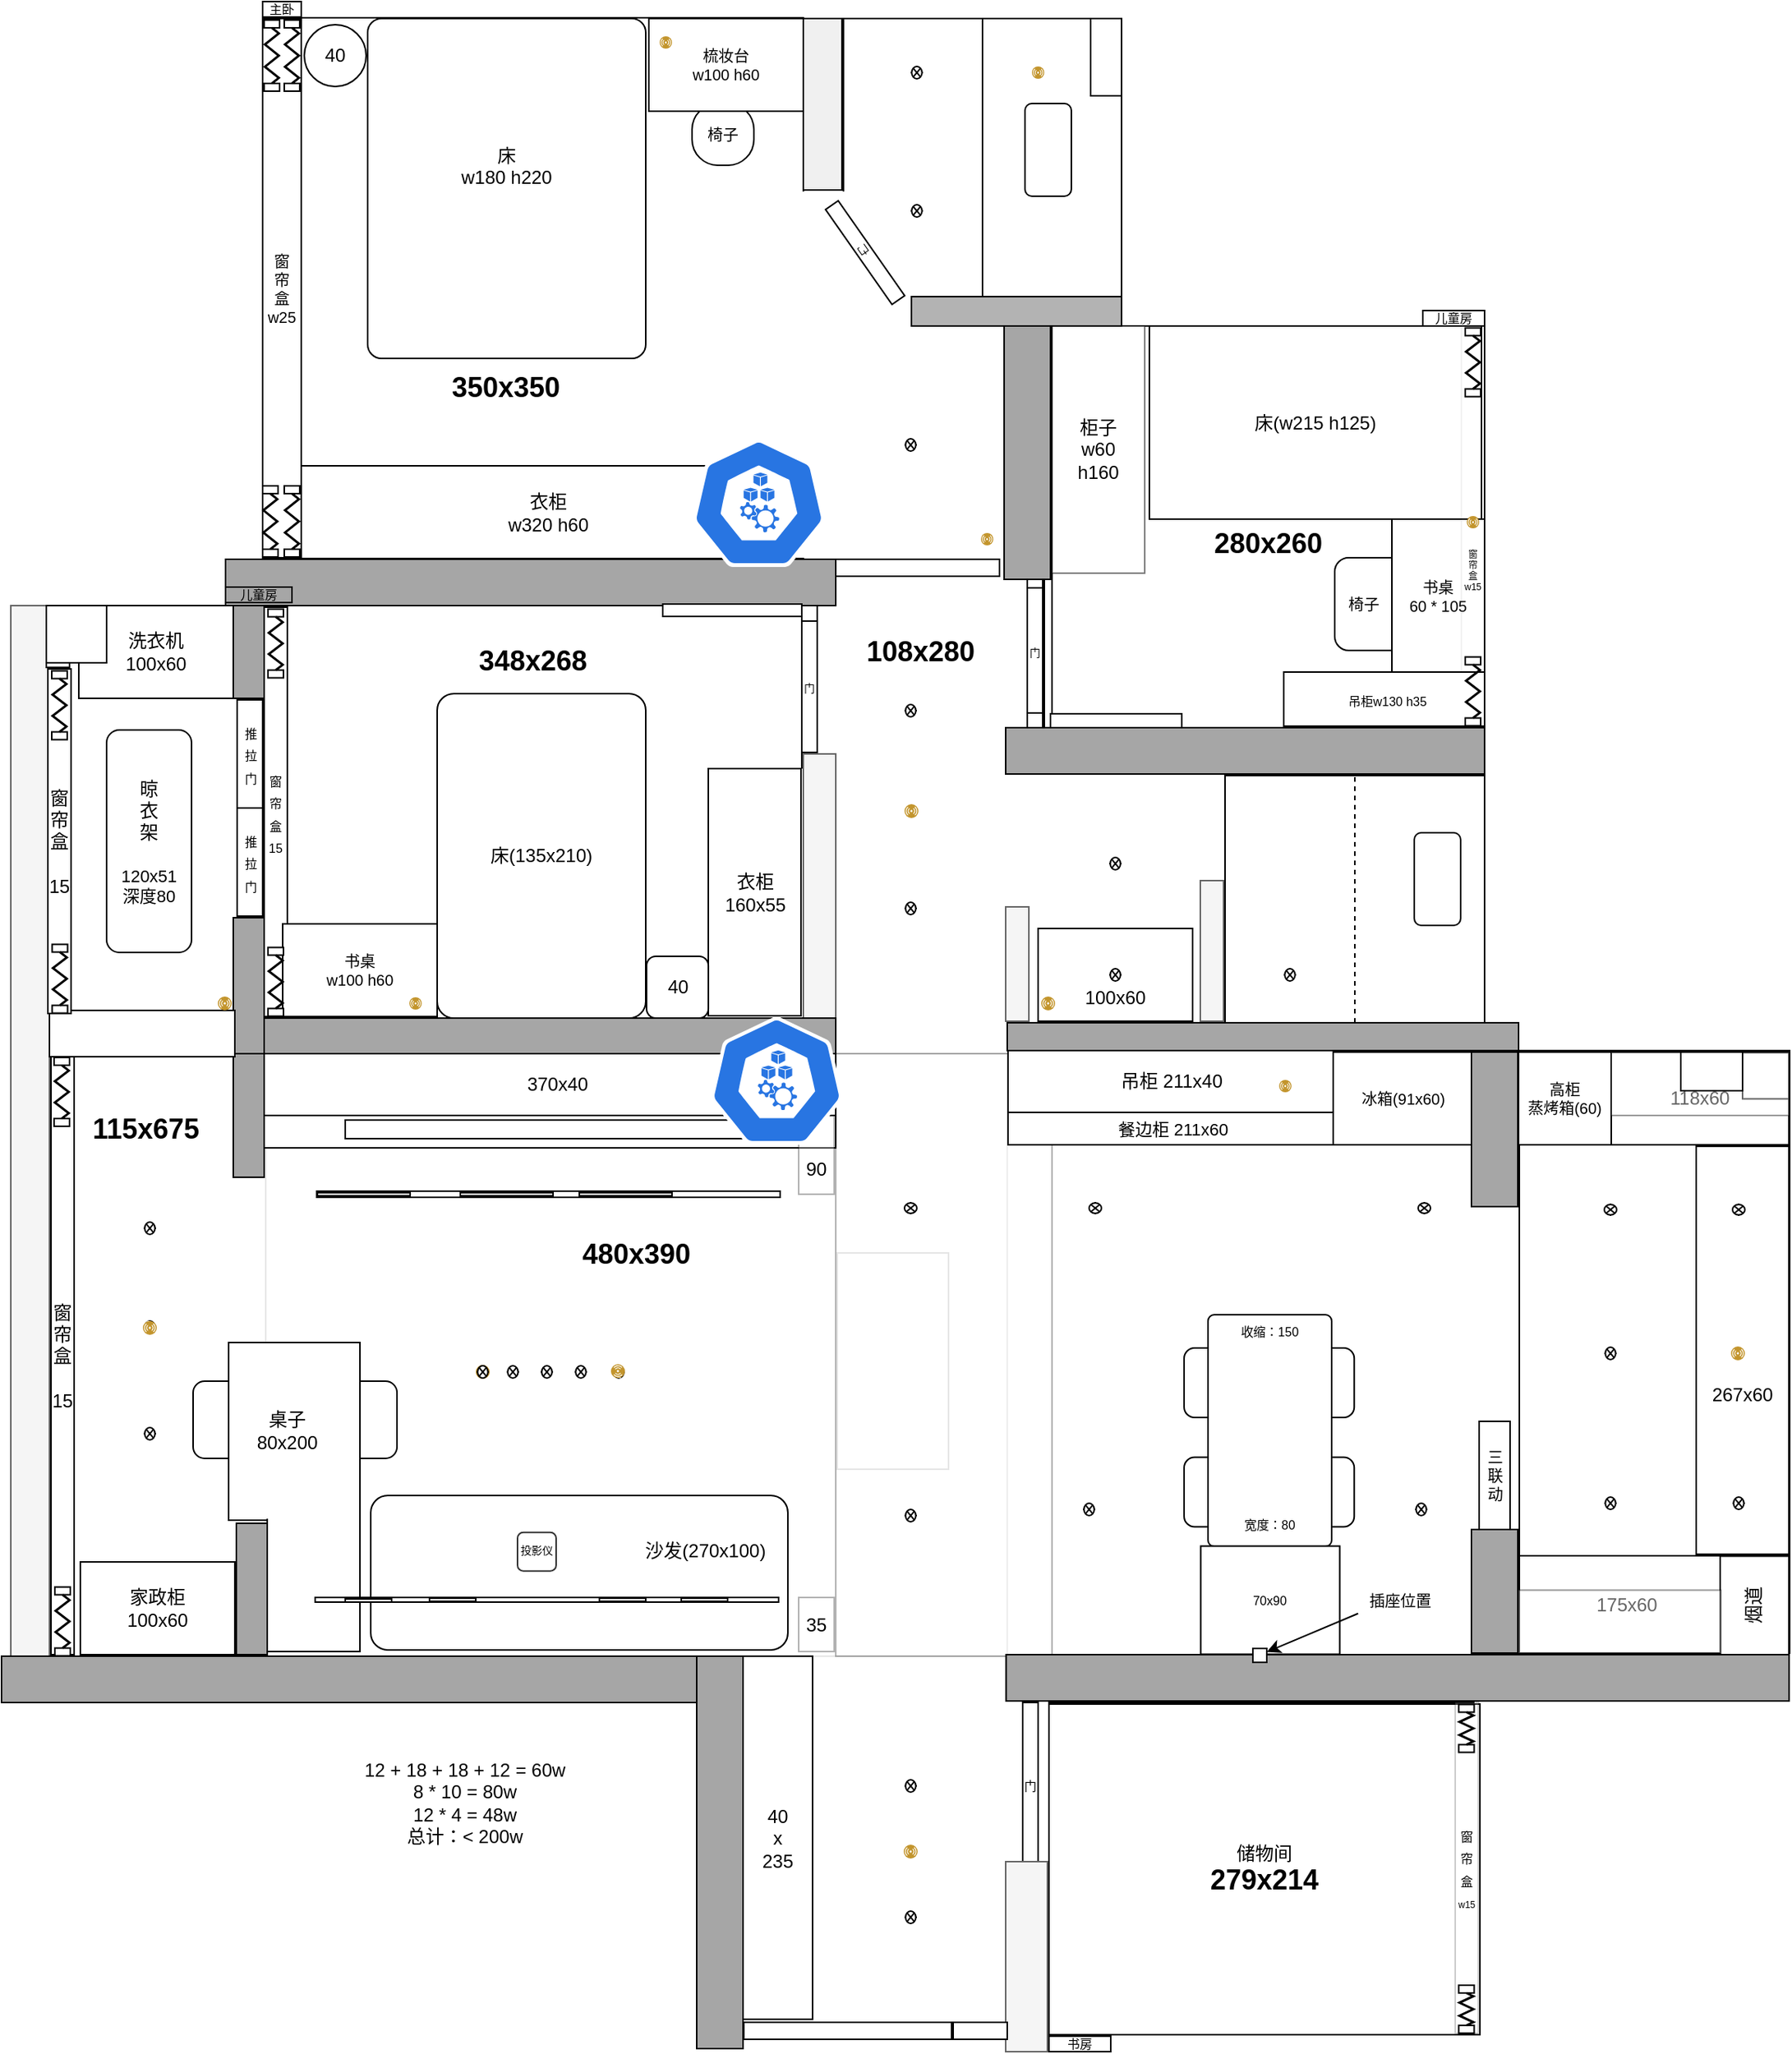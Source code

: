 <mxfile version="27.1.1" pages="16">
  <diagram name="无客厅" id="4yZhdVAis62mtHY-0zvv">
    <mxGraphModel dx="4047" dy="2072" grid="0" gridSize="10" guides="1" tooltips="1" connect="1" arrows="1" fold="1" page="0" pageScale="1" pageWidth="500" pageHeight="400" background="none" math="0" shadow="0">
      <root>
        <mxCell id="k1oyfZ1dDkZ6s-F3WKjL-0" />
        <mxCell id="k1oyfZ1dDkZ6s-F3WKjL-1" parent="k1oyfZ1dDkZ6s-F3WKjL-0" />
        <mxCell id="k1oyfZ1dDkZ6s-F3WKjL-126" value="" style="rounded=1;whiteSpace=wrap;html=1;rotation=270;" parent="k1oyfZ1dDkZ6s-F3WKjL-1" vertex="1">
          <mxGeometry x="-2043" y="-628.25" width="45" height="50" as="geometry" />
        </mxCell>
        <mxCell id="k1oyfZ1dDkZ6s-F3WKjL-127" value="" style="rounded=1;whiteSpace=wrap;html=1;rotation=270;" parent="k1oyfZ1dDkZ6s-F3WKjL-1" vertex="1">
          <mxGeometry x="-2043" y="-699" width="45" height="50" as="geometry" />
        </mxCell>
        <mxCell id="k1oyfZ1dDkZ6s-F3WKjL-128" value="" style="rounded=1;whiteSpace=wrap;html=1;rotation=270;" parent="k1oyfZ1dDkZ6s-F3WKjL-1" vertex="1">
          <mxGeometry x="-1982.87" y="-699" width="45" height="50" as="geometry" />
        </mxCell>
        <mxCell id="k1oyfZ1dDkZ6s-F3WKjL-129" value="" style="rounded=1;whiteSpace=wrap;html=1;rotation=270;" parent="k1oyfZ1dDkZ6s-F3WKjL-1" vertex="1">
          <mxGeometry x="-1982.87" y="-628.25" width="45" height="50" as="geometry" />
        </mxCell>
        <mxCell id="k1oyfZ1dDkZ6s-F3WKjL-130" value="收缩：150&lt;div&gt;&lt;br&gt;&lt;/div&gt;&lt;div&gt;&lt;br&gt;&lt;/div&gt;&lt;div&gt;&lt;br&gt;&lt;/div&gt;&lt;div&gt;&lt;br&gt;&lt;/div&gt;&lt;div&gt;&lt;br&gt;&lt;/div&gt;&lt;div&gt;&lt;br&gt;&lt;/div&gt;&lt;div&gt;&lt;br&gt;&lt;/div&gt;&lt;div&gt;&lt;br&gt;&lt;/div&gt;&lt;div&gt;&lt;br&gt;&lt;/div&gt;&lt;div&gt;&lt;br&gt;&lt;/div&gt;&lt;div&gt;&lt;br&gt;&lt;/div&gt;&lt;div&gt;&lt;br&gt;&lt;/div&gt;&lt;div&gt;宽度：80&lt;/div&gt;" style="rounded=1;whiteSpace=wrap;html=1;align=center;verticalAlign=top;fontSize=8;arcSize=5;rotation=0;horizontal=1;" parent="k1oyfZ1dDkZ6s-F3WKjL-1" vertex="1">
          <mxGeometry x="-2030" y="-718" width="80" height="150" as="geometry" />
        </mxCell>
        <mxCell id="weecl8GIUupPo9biIbHG-1" value="&lt;div&gt;&lt;span style=&quot;font-size: 18px;&quot;&gt;&lt;b&gt;&lt;br&gt;&lt;/b&gt;&lt;/span&gt;&lt;/div&gt;&lt;span style=&quot;font-size: 18px;&quot;&gt;&lt;b&gt;&lt;div&gt;&lt;span style=&quot;font-size: 18px;&quot;&gt;&lt;b&gt;&lt;br&gt;&lt;/b&gt;&lt;/span&gt;&lt;/div&gt;480x390&lt;/b&gt;&lt;/span&gt;&lt;br&gt;&lt;div style=&quot;font-size: 18px;&quot;&gt;&lt;font style=&quot;font-size: 18px;&quot;&gt;&lt;br&gt;&lt;/font&gt;&lt;/div&gt;&lt;div style=&quot;font-size: 18px;&quot;&gt;&lt;font style=&quot;font-size: 18px;&quot;&gt;&lt;br&gt;&lt;/font&gt;&lt;/div&gt;&lt;div style=&quot;font-size: 18px;&quot;&gt;&lt;font style=&quot;font-size: 18px;&quot;&gt;&lt;br&gt;&lt;/font&gt;&lt;/div&gt;&lt;div style=&quot;font-size: 18px;&quot;&gt;&lt;font style=&quot;font-size: 18px;&quot;&gt;&lt;br&gt;&lt;/font&gt;&lt;/div&gt;&lt;div style=&quot;font-size: 18px;&quot;&gt;&lt;font style=&quot;font-size: 18px;&quot;&gt;&lt;br&gt;&lt;/font&gt;&lt;/div&gt;&lt;div style=&quot;font-size: 18px;&quot;&gt;&lt;font style=&quot;font-size: 18px;&quot;&gt;&lt;br&gt;&lt;/font&gt;&lt;/div&gt;&lt;div style=&quot;font-size: 18px;&quot;&gt;&lt;br&gt;&lt;/div&gt;&lt;div style=&quot;font-size: 18px;&quot;&gt;&lt;br&gt;&lt;/div&gt;" style="rounded=0;whiteSpace=wrap;html=1;rotation=0;strokeColor=#e6e6e6;" parent="k1oyfZ1dDkZ6s-F3WKjL-1" vertex="1">
          <mxGeometry x="-2640" y="-887" width="480" height="390" as="geometry" />
        </mxCell>
        <mxCell id="dBr0vDfXgmC6KYogwe6v-37" value="" style="rounded=0;whiteSpace=wrap;html=1;opacity=30;" parent="k1oyfZ1dDkZ6s-F3WKjL-1" vertex="1">
          <mxGeometry x="-2271" y="-887" width="140" height="390" as="geometry" />
        </mxCell>
        <mxCell id="k1oyfZ1dDkZ6s-F3WKjL-114" value="" style="rounded=1;whiteSpace=wrap;html=1;rotation=-180;" parent="k1oyfZ1dDkZ6s-F3WKjL-1" vertex="1">
          <mxGeometry x="-2159" y="-1488.5" width="30" height="60" as="geometry" />
        </mxCell>
        <mxCell id="k1oyfZ1dDkZ6s-F3WKjL-29" value="&lt;div&gt;&lt;br&gt;&lt;/div&gt;&lt;div&gt;&lt;br&gt;&lt;/div&gt;&lt;div&gt;&lt;br&gt;&lt;/div&gt;&lt;div&gt;&lt;br&gt;&lt;/div&gt;&lt;div&gt;&lt;br&gt;&lt;/div&gt;&lt;div&gt;&lt;br&gt;&lt;/div&gt;&lt;div&gt;&lt;br&gt;&lt;/div&gt;&lt;div&gt;&lt;br&gt;&lt;/div&gt;&lt;div&gt;&lt;br&gt;&lt;/div&gt;&lt;div&gt;&lt;font style=&quot;font-size: 18px;&quot;&gt;&lt;b&gt;350x350&amp;nbsp; &amp;nbsp; &amp;nbsp; &amp;nbsp;&lt;/b&gt;&lt;/font&gt;&lt;/div&gt;" style="rounded=0;whiteSpace=wrap;html=1;" parent="k1oyfZ1dDkZ6s-F3WKjL-1" vertex="1">
          <mxGeometry x="-2642" y="-1557.5" width="350" height="350" as="geometry" />
        </mxCell>
        <mxCell id="BUbQRyQwh1nbUOfCEUie-13" value="" style="rounded=0;whiteSpace=wrap;html=1;rotation=0;" parent="k1oyfZ1dDkZ6s-F3WKjL-1" vertex="1">
          <mxGeometry x="-2266" y="-1557" width="180" height="180" as="geometry" />
        </mxCell>
        <mxCell id="BUbQRyQwh1nbUOfCEUie-14" value="" style="rounded=0;whiteSpace=wrap;html=1;strokeColor=none;" parent="k1oyfZ1dDkZ6s-F3WKjL-1" vertex="1">
          <mxGeometry x="-2333" y="-1445" width="152" height="101" as="geometry" />
        </mxCell>
        <mxCell id="feykhTEHdurPVrKYBH64-0" value="&lt;b&gt;&lt;font style=&quot;font-size: 18px;&quot;&gt;348x268&lt;/font&gt;&lt;/b&gt;&lt;div&gt;&lt;b&gt;&lt;font style=&quot;font-size: 18px;&quot;&gt;&lt;br&gt;&lt;/font&gt;&lt;/b&gt;&lt;/div&gt;&lt;div&gt;&lt;b&gt;&lt;font style=&quot;font-size: 18px;&quot;&gt;&lt;br&gt;&lt;/font&gt;&lt;/b&gt;&lt;/div&gt;&lt;div&gt;&lt;b&gt;&lt;font style=&quot;font-size: 18px;&quot;&gt;&lt;br&gt;&lt;/font&gt;&lt;/b&gt;&lt;/div&gt;&lt;div&gt;&lt;b&gt;&lt;font style=&quot;font-size: 18px;&quot;&gt;&lt;br&gt;&lt;/font&gt;&lt;/b&gt;&lt;/div&gt;&lt;div&gt;&lt;b&gt;&lt;font style=&quot;font-size: 18px;&quot;&gt;&lt;br&gt;&lt;/font&gt;&lt;/b&gt;&lt;/div&gt;&lt;div&gt;&lt;b&gt;&lt;font style=&quot;font-size: 18px;&quot;&gt;&lt;br&gt;&lt;/font&gt;&lt;/b&gt;&lt;/div&gt;&lt;div&gt;&lt;b&gt;&lt;font style=&quot;font-size: 18px;&quot;&gt;&lt;br&gt;&lt;/font&gt;&lt;/b&gt;&lt;/div&gt;&lt;div&gt;&lt;b&gt;&lt;font style=&quot;font-size: 18px;&quot;&gt;&lt;br&gt;&lt;/font&gt;&lt;/b&gt;&lt;/div&gt;&lt;div&gt;&lt;b&gt;&lt;font style=&quot;font-size: 18px;&quot;&gt;&lt;br&gt;&lt;/font&gt;&lt;/b&gt;&lt;/div&gt;" style="rounded=0;whiteSpace=wrap;html=1;strokeColor=#FFFFFF;opacity=1;" parent="k1oyfZ1dDkZ6s-F3WKjL-1" vertex="1">
          <mxGeometry x="-2641" y="-1178" width="348" height="268" as="geometry" />
        </mxCell>
        <mxCell id="dN5NLrrAvh838ew_dPOu-0" value="&lt;div style=&quot;font-size: 11px;&quot;&gt;&lt;font style=&quot;font-size: 11px;&quot;&gt;&lt;br&gt;&lt;/font&gt;&lt;/div&gt;&lt;div style=&quot;font-size: 11px;&quot;&gt;&lt;font style=&quot;font-size: 11px;&quot;&gt;&lt;br&gt;&lt;/font&gt;&lt;/div&gt;&lt;div style=&quot;font-size: 11px;&quot;&gt;&lt;font style=&quot;font-size: 11px;&quot;&gt;&lt;br&gt;&lt;/font&gt;&lt;/div&gt;&lt;font style=&quot;font-size: 11px;&quot;&gt;餐边柜 211x60&lt;/font&gt;" style="rounded=0;whiteSpace=wrap;html=1;rotation=0;" parent="k1oyfZ1dDkZ6s-F3WKjL-1" vertex="1">
          <mxGeometry x="-2159.5" y="-888" width="212.5" height="60" as="geometry" />
        </mxCell>
        <mxCell id="JoyDJOINHQUnWLBRE3EA-0" value="" style="rounded=0;whiteSpace=wrap;html=1;" parent="k1oyfZ1dDkZ6s-F3WKjL-1" vertex="1">
          <mxGeometry x="-1828.5" y="-889" width="175" height="390" as="geometry" />
        </mxCell>
        <mxCell id="k1oyfZ1dDkZ6s-F3WKjL-4" value="" style="rounded=0;whiteSpace=wrap;html=1;strokeColor=none;" parent="k1oyfZ1dDkZ6s-F3WKjL-1" vertex="1">
          <mxGeometry x="-2331" y="-492" width="170" height="230" as="geometry" />
        </mxCell>
        <mxCell id="k1oyfZ1dDkZ6s-F3WKjL-5" value="&lt;font style=&quot;font-size: 18px;&quot;&gt;&lt;b&gt;108x280&lt;/b&gt;&lt;/font&gt;&lt;div&gt;&lt;font style=&quot;font-size: 18px;&quot;&gt;&lt;b&gt;&lt;br&gt;&lt;/b&gt;&lt;/font&gt;&lt;/div&gt;&lt;div&gt;&lt;font style=&quot;font-size: 18px;&quot;&gt;&lt;b&gt;&lt;br&gt;&lt;/b&gt;&lt;/font&gt;&lt;/div&gt;&lt;div&gt;&lt;font style=&quot;font-size: 18px;&quot;&gt;&lt;b&gt;&lt;br&gt;&lt;/b&gt;&lt;/font&gt;&lt;/div&gt;&lt;div&gt;&lt;font style=&quot;font-size: 18px;&quot;&gt;&lt;b&gt;&lt;br&gt;&lt;/b&gt;&lt;/font&gt;&lt;/div&gt;&lt;div&gt;&lt;font style=&quot;font-size: 18px;&quot;&gt;&lt;b&gt;&lt;br&gt;&lt;/b&gt;&lt;/font&gt;&lt;/div&gt;&lt;div&gt;&lt;font style=&quot;font-size: 18px;&quot;&gt;&lt;b&gt;&lt;br&gt;&lt;/b&gt;&lt;/font&gt;&lt;/div&gt;&lt;div&gt;&lt;font style=&quot;font-size: 18px;&quot;&gt;&lt;b&gt;&lt;br&gt;&lt;/b&gt;&lt;/font&gt;&lt;/div&gt;&lt;div&gt;&lt;font style=&quot;font-size: 18px;&quot;&gt;&lt;b&gt;&lt;br&gt;&lt;/b&gt;&lt;/font&gt;&lt;/div&gt;&lt;div&gt;&lt;font style=&quot;font-size: 18px;&quot;&gt;&lt;b&gt;&lt;br&gt;&lt;/b&gt;&lt;/font&gt;&lt;/div&gt;" style="rounded=0;whiteSpace=wrap;html=1;strokeColor=none;" parent="k1oyfZ1dDkZ6s-F3WKjL-1" vertex="1">
          <mxGeometry x="-2270" y="-1190" width="108" height="280" as="geometry" />
        </mxCell>
        <mxCell id="k1oyfZ1dDkZ6s-F3WKjL-6" value="&lt;font style=&quot;font-size: 18px;&quot;&gt;&lt;b&gt;115x675&lt;/b&gt;&lt;/font&gt;" style="rounded=0;whiteSpace=wrap;html=1;strokeColor=none;" parent="k1oyfZ1dDkZ6s-F3WKjL-1" vertex="1">
          <mxGeometry x="-2775" y="-1177" width="115" height="678" as="geometry" />
        </mxCell>
        <mxCell id="k1oyfZ1dDkZ6s-F3WKjL-7" value="" style="rounded=0;whiteSpace=wrap;html=1;container=0;" parent="k1oyfZ1dDkZ6s-F3WKjL-1" vertex="1">
          <mxGeometry x="-2133" y="-467" width="275" height="215" as="geometry" />
        </mxCell>
        <mxCell id="k1oyfZ1dDkZ6s-F3WKjL-8" value="" style="rounded=0;whiteSpace=wrap;html=1;" parent="k1oyfZ1dDkZ6s-F3WKjL-1" vertex="1">
          <mxGeometry x="-2272" y="-1207" width="107" height="11" as="geometry" />
        </mxCell>
        <mxCell id="k1oyfZ1dDkZ6s-F3WKjL-9" value="" style="rounded=0;whiteSpace=wrap;html=1;" parent="k1oyfZ1dDkZ6s-F3WKjL-1" vertex="1">
          <mxGeometry x="-2136" y="-1357" width="285" height="260" as="geometry" />
        </mxCell>
        <mxCell id="k1oyfZ1dDkZ6s-F3WKjL-10" value="&lt;div style=&quot;font-size: 18px;&quot;&gt;&lt;br&gt;&lt;/div&gt;" style="rounded=0;whiteSpace=wrap;html=1;" parent="k1oyfZ1dDkZ6s-F3WKjL-1" vertex="1">
          <mxGeometry x="-2019" y="-1067" width="168" height="160" as="geometry" />
        </mxCell>
        <mxCell id="k1oyfZ1dDkZ6s-F3WKjL-11" value="" style="rounded=0;whiteSpace=wrap;html=1;fillColor=#f5f5f5;fontColor=#333333;strokeColor=#666666;" parent="k1oyfZ1dDkZ6s-F3WKjL-1" vertex="1">
          <mxGeometry x="-2805" y="-1177" width="25" height="681" as="geometry" />
        </mxCell>
        <mxCell id="k1oyfZ1dDkZ6s-F3WKjL-12" value="" style="image;aspect=fixed;perimeter=ellipsePerimeter;html=1;align=center;shadow=0;dashed=0;fontColor=#4277BB;labelBackgroundColor=default;fontSize=12;spacingTop=3;image=img/lib/ibm/users/sensor.svg;imageBackground=default;fillStyle=hatch;" parent="k1oyfZ1dDkZ6s-F3WKjL-1" vertex="1">
          <mxGeometry x="-2473" y="-886" width="15" height="15" as="geometry" />
        </mxCell>
        <mxCell id="k1oyfZ1dDkZ6s-F3WKjL-13" value="" style="sketch=0;points=[[0.5,0,0],[1,0.5,0],[0.5,1,0],[0,0.5,0],[0.145,0.145,0],[0.856,0.145,0],[0.855,0.856,0],[0.145,0.855,0]];verticalLabelPosition=bottom;html=1;verticalAlign=top;aspect=fixed;align=center;pointerEvents=1;shape=mxgraph.cisco19.rect;prIcon=router;fontSize=16;fillColor=#dae8fc;strokeColor=#6c8ebf;" parent="k1oyfZ1dDkZ6s-F3WKjL-1" vertex="1">
          <mxGeometry x="-2375" y="-885" width="15" height="15" as="geometry" />
        </mxCell>
        <mxCell id="k1oyfZ1dDkZ6s-F3WKjL-15" value="40&lt;div&gt;x&lt;/div&gt;&lt;div&gt;235&lt;/div&gt;" style="rounded=0;whiteSpace=wrap;html=1;" parent="k1oyfZ1dDkZ6s-F3WKjL-1" vertex="1">
          <mxGeometry x="-2331" y="-497" width="45" height="235" as="geometry" />
        </mxCell>
        <mxCell id="k1oyfZ1dDkZ6s-F3WKjL-18" value="" style="pointerEvents=1;verticalLabelPosition=bottom;shadow=0;dashed=0;align=center;html=1;verticalAlign=top;shape=mxgraph.electrical.miscellaneous.light_bulb;" parent="k1oyfZ1dDkZ6s-F3WKjL-1" vertex="1">
          <mxGeometry x="-2226.5" y="-985" width="8" height="8" as="geometry" />
        </mxCell>
        <mxCell id="k1oyfZ1dDkZ6s-F3WKjL-19" value="" style="pointerEvents=1;verticalLabelPosition=bottom;shadow=0;dashed=0;align=center;html=1;verticalAlign=top;shape=mxgraph.electrical.miscellaneous.light_bulb;" parent="k1oyfZ1dDkZ6s-F3WKjL-1" vertex="1">
          <mxGeometry x="-2226.5" y="-1113" width="8" height="8" as="geometry" />
        </mxCell>
        <mxCell id="k1oyfZ1dDkZ6s-F3WKjL-20" value="" style="pointerEvents=1;verticalLabelPosition=bottom;shadow=0;dashed=0;align=center;html=1;verticalAlign=top;shape=mxgraph.electrical.miscellaneous.light_bulb;flipV=1;flipH=1;" parent="k1oyfZ1dDkZ6s-F3WKjL-1" vertex="1">
          <mxGeometry x="-2226.5" y="-417" width="8" height="8" as="geometry" />
        </mxCell>
        <mxCell id="k1oyfZ1dDkZ6s-F3WKjL-21" value="" style="pointerEvents=1;verticalLabelPosition=bottom;shadow=0;dashed=0;align=center;html=1;verticalAlign=top;shape=mxgraph.electrical.miscellaneous.light_bulb;flipV=1;flipH=1;" parent="k1oyfZ1dDkZ6s-F3WKjL-1" vertex="1">
          <mxGeometry x="-2226.5" y="-332" width="8" height="8" as="geometry" />
        </mxCell>
        <mxCell id="k1oyfZ1dDkZ6s-F3WKjL-22" value="600" style="pointerEvents=1;verticalLabelPosition=bottom;shadow=0;dashed=0;align=center;html=1;verticalAlign=top;shape=mxgraph.electrical.miscellaneous.light_bulb;" parent="k1oyfZ1dDkZ6s-F3WKjL-1" vertex="1">
          <mxGeometry x="-2013" y="-1250" width="37" height="37" as="geometry" />
        </mxCell>
        <mxCell id="k1oyfZ1dDkZ6s-F3WKjL-24" value="&lt;div&gt;&lt;br&gt;&lt;/div&gt;&lt;div&gt;&lt;br&gt;&lt;/div&gt;&lt;div&gt;100x60&lt;/div&gt;" style="rounded=0;whiteSpace=wrap;html=1;" parent="k1oyfZ1dDkZ6s-F3WKjL-1" vertex="1">
          <mxGeometry x="-2140" y="-968" width="100" height="60" as="geometry" />
        </mxCell>
        <mxCell id="k1oyfZ1dDkZ6s-F3WKjL-25" value="" style="pointerEvents=1;verticalLabelPosition=bottom;shadow=0;dashed=0;align=center;html=1;verticalAlign=top;shape=mxgraph.electrical.miscellaneous.light_bulb;" parent="k1oyfZ1dDkZ6s-F3WKjL-1" vertex="1">
          <mxGeometry x="-2094" y="-1014" width="8" height="8" as="geometry" />
        </mxCell>
        <mxCell id="k1oyfZ1dDkZ6s-F3WKjL-26" value="家政柜&lt;div&gt;&lt;span style=&quot;background-color: initial;&quot;&gt;100x60&lt;/span&gt;&lt;/div&gt;" style="rounded=0;whiteSpace=wrap;html=1;" parent="k1oyfZ1dDkZ6s-F3WKjL-1" vertex="1">
          <mxGeometry x="-2760" y="-558" width="100" height="60" as="geometry" />
        </mxCell>
        <mxCell id="k1oyfZ1dDkZ6s-F3WKjL-31" value="床&lt;br&gt;w180 h220&lt;br&gt;&amp;nbsp;&lt;br&gt;&lt;div&gt;&lt;br&gt;&lt;/div&gt;" style="rounded=1;whiteSpace=wrap;html=1;arcSize=5;" parent="k1oyfZ1dDkZ6s-F3WKjL-1" vertex="1">
          <mxGeometry x="-2574" y="-1557" width="180" height="220" as="geometry" />
        </mxCell>
        <mxCell id="k1oyfZ1dDkZ6s-F3WKjL-32" value="&lt;div&gt;&lt;span style=&quot;background-color: initial;&quot;&gt;椅子&lt;/span&gt;&lt;br&gt;&lt;/div&gt;" style="rounded=1;whiteSpace=wrap;html=1;strokeColor=#000000;fontSize=10;arcSize=42;" parent="k1oyfZ1dDkZ6s-F3WKjL-1" vertex="1">
          <mxGeometry x="-2364" y="-1502" width="40" height="40" as="geometry" />
        </mxCell>
        <mxCell id="k1oyfZ1dDkZ6s-F3WKjL-33" value="主卧" style="text;html=1;strokeColor=default;fillColor=none;align=center;verticalAlign=middle;whiteSpace=wrap;rounded=0;fontSize=8;" parent="k1oyfZ1dDkZ6s-F3WKjL-1" vertex="1">
          <mxGeometry x="-2642" y="-1568" width="25" height="10" as="geometry" />
        </mxCell>
        <mxCell id="k1oyfZ1dDkZ6s-F3WKjL-36" value="" style="rounded=0;whiteSpace=wrap;html=1;fontSize=7;fillColor=#A6A6A6;" parent="k1oyfZ1dDkZ6s-F3WKjL-1" vertex="1">
          <mxGeometry x="-2661" y="-1177" width="20" height="60" as="geometry" />
        </mxCell>
        <mxCell id="k1oyfZ1dDkZ6s-F3WKjL-37" value="&lt;span style=&quot;font-size: 8px;&quot;&gt;推&lt;/span&gt;&lt;div&gt;&lt;span style=&quot;font-size: 8px;&quot;&gt;拉&lt;/span&gt;&lt;/div&gt;&lt;div&gt;&lt;span style=&quot;font-size: 8px;&quot;&gt;门&lt;/span&gt;&lt;/div&gt;" style="rounded=0;whiteSpace=wrap;html=1;" parent="k1oyfZ1dDkZ6s-F3WKjL-1" vertex="1">
          <mxGeometry x="-2658.5" y="-1116" width="16.5" height="70" as="geometry" />
        </mxCell>
        <mxCell id="k1oyfZ1dDkZ6s-F3WKjL-38" value="&lt;font style=&quot;&quot;&gt;&lt;span style=&quot;font-size: 8px;&quot;&gt;窗帘盒&lt;/span&gt;&lt;br&gt;&lt;/font&gt;&lt;div&gt;&lt;span style=&quot;font-size: 8px;&quot;&gt;15&lt;/span&gt;&lt;/div&gt;" style="rounded=0;whiteSpace=wrap;html=1;" parent="k1oyfZ1dDkZ6s-F3WKjL-1" vertex="1">
          <mxGeometry x="-2641" y="-1176" width="15" height="265" as="geometry" />
        </mxCell>
        <mxCell id="k1oyfZ1dDkZ6s-F3WKjL-40" value="&lt;font style=&quot;font-size: 10px;&quot;&gt;书桌&lt;br style=&quot;font-size: 10px;&quot;&gt;w100 h60&lt;/font&gt;" style="rounded=0;whiteSpace=wrap;html=1;fontSize=10;" parent="k1oyfZ1dDkZ6s-F3WKjL-1" vertex="1">
          <mxGeometry x="-2629" y="-971" width="100" height="60" as="geometry" />
        </mxCell>
        <mxCell id="k1oyfZ1dDkZ6s-F3WKjL-41" value="" style="group" parent="k1oyfZ1dDkZ6s-F3WKjL-1" vertex="1" connectable="0">
          <mxGeometry x="-2293" y="-1177" width="10" height="105" as="geometry" />
        </mxCell>
        <mxCell id="k1oyfZ1dDkZ6s-F3WKjL-42" value="&lt;font style=&quot;font-size: 7px;&quot;&gt;门&lt;/font&gt;" style="rounded=0;whiteSpace=wrap;html=1;" parent="k1oyfZ1dDkZ6s-F3WKjL-41" vertex="1">
          <mxGeometry width="10" height="105" as="geometry" />
        </mxCell>
        <mxCell id="k1oyfZ1dDkZ6s-F3WKjL-43" value="&lt;font style=&quot;font-size: 7px;&quot;&gt;门&lt;/font&gt;" style="rounded=0;whiteSpace=wrap;html=1;" parent="k1oyfZ1dDkZ6s-F3WKjL-41" vertex="1">
          <mxGeometry y="9.997" width="10" height="85" as="geometry" />
        </mxCell>
        <mxCell id="k1oyfZ1dDkZ6s-F3WKjL-44" value="&lt;div&gt;&lt;font style=&quot;font-size: 18px;&quot;&gt;&lt;b&gt;&lt;br&gt;&lt;/b&gt;&lt;/font&gt;&lt;/div&gt;&lt;font style=&quot;font-size: 18px;&quot;&gt;&lt;b&gt;280x260&lt;/b&gt;&lt;/font&gt;" style="rounded=0;whiteSpace=wrap;html=1;" parent="k1oyfZ1dDkZ6s-F3WKjL-1" vertex="1">
          <mxGeometry x="-2131" y="-1358" width="280" height="260" as="geometry" />
        </mxCell>
        <mxCell id="k1oyfZ1dDkZ6s-F3WKjL-45" value="床(w215 h125)" style="rounded=0;whiteSpace=wrap;html=1;" parent="k1oyfZ1dDkZ6s-F3WKjL-1" vertex="1">
          <mxGeometry x="-2068" y="-1358" width="215" height="125" as="geometry" />
        </mxCell>
        <mxCell id="k1oyfZ1dDkZ6s-F3WKjL-46" value="柜子&lt;br&gt;w60&lt;br&gt;h160" style="rounded=0;whiteSpace=wrap;html=1;shadow=0;glass=0;opacity=50;" parent="k1oyfZ1dDkZ6s-F3WKjL-1" vertex="1">
          <mxGeometry x="-2131" y="-1358" width="60" height="160" as="geometry" />
        </mxCell>
        <mxCell id="k1oyfZ1dDkZ6s-F3WKjL-47" value="" style="group" parent="k1oyfZ1dDkZ6s-F3WKjL-1" vertex="1" connectable="0">
          <mxGeometry x="-2147" y="-1198" width="10" height="100" as="geometry" />
        </mxCell>
        <mxCell id="k1oyfZ1dDkZ6s-F3WKjL-48" value="&lt;font style=&quot;font-size: 7px;&quot;&gt;门&lt;/font&gt;" style="rounded=0;whiteSpace=wrap;html=1;" parent="k1oyfZ1dDkZ6s-F3WKjL-47" vertex="1">
          <mxGeometry width="10" height="100" as="geometry" />
        </mxCell>
        <mxCell id="k1oyfZ1dDkZ6s-F3WKjL-49" value="&lt;font style=&quot;font-size: 7px;&quot;&gt;门&lt;/font&gt;" style="rounded=0;whiteSpace=wrap;html=1;" parent="k1oyfZ1dDkZ6s-F3WKjL-47" vertex="1">
          <mxGeometry y="9.521" width="10" height="80.952" as="geometry" />
        </mxCell>
        <mxCell id="k1oyfZ1dDkZ6s-F3WKjL-50" value="&lt;font style=&quot;font-size: 10px;&quot;&gt;椅子&amp;nbsp; &amp;nbsp; &amp;nbsp; &amp;nbsp;&amp;nbsp;&lt;/font&gt;" style="rounded=1;whiteSpace=wrap;html=1;strokeColor=#000000;fontSize=10;" parent="k1oyfZ1dDkZ6s-F3WKjL-1" vertex="1">
          <mxGeometry x="-1948" y="-1208" width="60" height="60" as="geometry" />
        </mxCell>
        <mxCell id="k1oyfZ1dDkZ6s-F3WKjL-51" value="&lt;font style=&quot;font-size: 10px;&quot;&gt;书桌&lt;br style=&quot;font-size: 10px;&quot;&gt;60 * 105&lt;/font&gt;" style="rounded=0;whiteSpace=wrap;html=1;rotation=0;fontSize=10;" parent="k1oyfZ1dDkZ6s-F3WKjL-1" vertex="1">
          <mxGeometry x="-1911" y="-1233" width="60" height="99" as="geometry" />
        </mxCell>
        <mxCell id="k1oyfZ1dDkZ6s-F3WKjL-53" value="儿童房" style="text;html=1;strokeColor=default;fillColor=none;align=center;verticalAlign=middle;whiteSpace=wrap;rounded=0;fontSize=8;" parent="k1oyfZ1dDkZ6s-F3WKjL-1" vertex="1">
          <mxGeometry x="-1891" y="-1368" width="40" height="10" as="geometry" />
        </mxCell>
        <mxCell id="k1oyfZ1dDkZ6s-F3WKjL-54" value="&lt;div&gt;&lt;br&gt;&lt;/div&gt;&lt;div&gt;&lt;br&gt;&lt;/div&gt;&lt;div&gt;&lt;br&gt;&lt;/div&gt;&lt;div&gt;&lt;br&gt;&lt;/div&gt;&lt;div&gt;&lt;br&gt;&lt;/div&gt;&lt;div&gt;&lt;br&gt;&lt;/div&gt;&lt;br&gt;&lt;br&gt;窗&lt;br style=&quot;font-size: 6px;&quot;&gt;帘&lt;br style=&quot;font-size: 6px;&quot;&gt;盒&lt;br style=&quot;font-size: 6px;&quot;&gt;w15" style="rounded=0;whiteSpace=wrap;html=1;opacity=5;fontSize=6;" parent="k1oyfZ1dDkZ6s-F3WKjL-1" vertex="1">
          <mxGeometry x="-1866" y="-1358" width="15" height="259" as="geometry" />
        </mxCell>
        <mxCell id="k1oyfZ1dDkZ6s-F3WKjL-55" value="储物间&lt;div&gt;&lt;font style=&quot;font-size: 18px;&quot;&gt;&lt;b&gt;279x214&lt;/b&gt;&lt;/font&gt;&lt;/div&gt;" style="rounded=0;whiteSpace=wrap;html=1;" parent="k1oyfZ1dDkZ6s-F3WKjL-1" vertex="1">
          <mxGeometry x="-2133" y="-466" width="279" height="214" as="geometry" />
        </mxCell>
        <mxCell id="k1oyfZ1dDkZ6s-F3WKjL-56" value="&lt;font style=&quot;&quot;&gt;&lt;span style=&quot;font-size: 8px;&quot;&gt;窗&lt;/span&gt;&lt;br&gt;&lt;span style=&quot;font-size: 8px;&quot;&gt;帘&lt;/span&gt;&lt;br&gt;&lt;span style=&quot;font-size: 8px;&quot;&gt;盒&lt;/span&gt;&lt;br&gt;&lt;font style=&quot;font-size: 6px;&quot;&gt;w15&lt;/font&gt;&lt;br&gt;&lt;/font&gt;" style="rounded=0;whiteSpace=wrap;html=1;opacity=20;" parent="k1oyfZ1dDkZ6s-F3WKjL-1" vertex="1">
          <mxGeometry x="-1870" y="-467" width="15" height="214" as="geometry" />
        </mxCell>
        <mxCell id="k1oyfZ1dDkZ6s-F3WKjL-57" value="&lt;font style=&quot;font-size: 8px;&quot;&gt;门&lt;/font&gt;" style="rounded=0;whiteSpace=wrap;html=1;rotation=0;" parent="k1oyfZ1dDkZ6s-F3WKjL-1" vertex="1">
          <mxGeometry x="-2150" y="-467" width="10" height="105" as="geometry" />
        </mxCell>
        <mxCell id="k1oyfZ1dDkZ6s-F3WKjL-59" value="书房" style="text;html=1;strokeColor=default;fillColor=none;align=center;verticalAlign=middle;whiteSpace=wrap;rounded=0;fontSize=8;" parent="k1oyfZ1dDkZ6s-F3WKjL-1" vertex="1">
          <mxGeometry x="-2133" y="-251" width="40" height="10" as="geometry" />
        </mxCell>
        <mxCell id="k1oyfZ1dDkZ6s-F3WKjL-60" value="" style="rounded=0;whiteSpace=wrap;html=1;fillColor=#f5f5f5;fontColor=#333333;strokeColor=#666666;" parent="k1oyfZ1dDkZ6s-F3WKjL-1" vertex="1">
          <mxGeometry x="-2035" y="-999" width="15" height="91" as="geometry" />
        </mxCell>
        <mxCell id="k1oyfZ1dDkZ6s-F3WKjL-61" value="" style="rounded=1;whiteSpace=wrap;html=1;rotation=90;" parent="k1oyfZ1dDkZ6s-F3WKjL-1" vertex="1">
          <mxGeometry x="-1911.5" y="-1015" width="60" height="30" as="geometry" />
        </mxCell>
        <mxCell id="k1oyfZ1dDkZ6s-F3WKjL-63" value="洗衣机&lt;div&gt;100x60&lt;/div&gt;" style="rounded=0;whiteSpace=wrap;html=1;" parent="k1oyfZ1dDkZ6s-F3WKjL-1" vertex="1">
          <mxGeometry x="-2761" y="-1177" width="100" height="60" as="geometry" />
        </mxCell>
        <mxCell id="k1oyfZ1dDkZ6s-F3WKjL-64" value="" style="pointerEvents=1;verticalLabelPosition=bottom;shadow=0;dashed=0;align=center;html=1;verticalAlign=top;shape=mxgraph.electrical.miscellaneous.light_bulb;" parent="k1oyfZ1dDkZ6s-F3WKjL-1" vertex="1">
          <mxGeometry x="-2719" y="-714" width="8" height="8" as="geometry" />
        </mxCell>
        <mxCell id="k1oyfZ1dDkZ6s-F3WKjL-65" value="" style="pointerEvents=1;verticalLabelPosition=bottom;shadow=0;dashed=0;align=center;html=1;verticalAlign=top;shape=mxgraph.electrical.miscellaneous.light_bulb;" parent="k1oyfZ1dDkZ6s-F3WKjL-1" vertex="1">
          <mxGeometry x="-2719" y="-645" width="8" height="8" as="geometry" />
        </mxCell>
        <mxCell id="k1oyfZ1dDkZ6s-F3WKjL-67" value="&lt;font style=&quot;font-size: 12px;&quot;&gt;吊柜 211x40&lt;/font&gt;" style="rounded=0;whiteSpace=wrap;html=1;rotation=0;" parent="k1oyfZ1dDkZ6s-F3WKjL-1" vertex="1">
          <mxGeometry x="-2159.5" y="-889" width="210.5" height="40" as="geometry" />
        </mxCell>
        <mxCell id="k1oyfZ1dDkZ6s-F3WKjL-68" value="&lt;font style=&quot;font-size: 10px;&quot;&gt;冰箱(91x60)&lt;/font&gt;" style="rounded=0;whiteSpace=wrap;html=1;rotation=0;fontSize=10;" parent="k1oyfZ1dDkZ6s-F3WKjL-1" vertex="1">
          <mxGeometry x="-1949" y="-888" width="91" height="60" as="geometry" />
        </mxCell>
        <mxCell id="k1oyfZ1dDkZ6s-F3WKjL-69" value="" style="rounded=0;whiteSpace=wrap;html=1;" parent="k1oyfZ1dDkZ6s-F3WKjL-1" vertex="1">
          <mxGeometry x="-1694" y="-888" width="34.5" height="390" as="geometry" />
        </mxCell>
        <mxCell id="k1oyfZ1dDkZ6s-F3WKjL-70" value="" style="rounded=0;whiteSpace=wrap;html=1;fillColor=#A6A6A6;" parent="k1oyfZ1dDkZ6s-F3WKjL-1" vertex="1">
          <mxGeometry x="-1859.5" y="-888" width="30" height="100" as="geometry" />
        </mxCell>
        <mxCell id="k1oyfZ1dDkZ6s-F3WKjL-71" value="" style="rounded=0;whiteSpace=wrap;html=1;fillColor=#A6A6A6;" parent="k1oyfZ1dDkZ6s-F3WKjL-1" vertex="1">
          <mxGeometry x="-1859.5" y="-579" width="30" height="80" as="geometry" />
        </mxCell>
        <mxCell id="k1oyfZ1dDkZ6s-F3WKjL-72" value="三&lt;div style=&quot;font-size: 10px;&quot;&gt;联&lt;/div&gt;&lt;div style=&quot;font-size: 10px;&quot;&gt;动&lt;/div&gt;" style="rounded=0;whiteSpace=wrap;html=1;fontSize=10;" parent="k1oyfZ1dDkZ6s-F3WKjL-1" vertex="1">
          <mxGeometry x="-1854.5" y="-649" width="20" height="70" as="geometry" />
        </mxCell>
        <mxCell id="k1oyfZ1dDkZ6s-F3WKjL-73" value="118x60" style="rounded=0;whiteSpace=wrap;html=1;rotation=0;" parent="k1oyfZ1dDkZ6s-F3WKjL-1" vertex="1">
          <mxGeometry x="-1769" y="-888" width="115" height="60" as="geometry" />
        </mxCell>
        <mxCell id="k1oyfZ1dDkZ6s-F3WKjL-74" value="175x60&amp;nbsp; &amp;nbsp; &amp;nbsp; &amp;nbsp; &amp;nbsp; &amp;nbsp;" style="rounded=0;whiteSpace=wrap;html=1;rotation=0;" parent="k1oyfZ1dDkZ6s-F3WKjL-1" vertex="1">
          <mxGeometry x="-1828.5" y="-562" width="174.5" height="63" as="geometry" />
        </mxCell>
        <mxCell id="k1oyfZ1dDkZ6s-F3WKjL-75" value="" style="pointerEvents=1;verticalLabelPosition=bottom;shadow=0;dashed=0;align=center;html=1;verticalAlign=top;shape=mxgraph.electrical.miscellaneous.light_bulb;flipV=1;" parent="k1oyfZ1dDkZ6s-F3WKjL-1" vertex="1">
          <mxGeometry x="-1773.5" y="-600" width="8" height="8" as="geometry" />
        </mxCell>
        <mxCell id="k1oyfZ1dDkZ6s-F3WKjL-76" value="&lt;div&gt;&lt;br&gt;&lt;/div&gt;&lt;div&gt;&lt;br&gt;&lt;/div&gt;&lt;div&gt;&lt;br&gt;&lt;/div&gt;&lt;div&gt;&lt;br&gt;&lt;/div&gt;267x60" style="rounded=0;whiteSpace=wrap;html=1;" parent="k1oyfZ1dDkZ6s-F3WKjL-1" vertex="1">
          <mxGeometry x="-1714" y="-827" width="60" height="264" as="geometry" />
        </mxCell>
        <mxCell id="k1oyfZ1dDkZ6s-F3WKjL-78" value="" style="pointerEvents=1;verticalLabelPosition=bottom;shadow=0;dashed=0;align=center;html=1;verticalAlign=top;shape=mxgraph.electrical.miscellaneous.light_bulb;flipV=1;direction=south;" parent="k1oyfZ1dDkZ6s-F3WKjL-1" vertex="1">
          <mxGeometry x="-1690.5" y="-790" width="8" height="8" as="geometry" />
        </mxCell>
        <mxCell id="k1oyfZ1dDkZ6s-F3WKjL-79" value="" style="pointerEvents=1;verticalLabelPosition=bottom;shadow=0;dashed=0;align=center;html=1;verticalAlign=top;shape=mxgraph.electrical.miscellaneous.light_bulb;flipV=1;direction=south;" parent="k1oyfZ1dDkZ6s-F3WKjL-1" vertex="1">
          <mxGeometry x="-1773.5" y="-790" width="8" height="8" as="geometry" />
        </mxCell>
        <mxCell id="k1oyfZ1dDkZ6s-F3WKjL-80" value="" style="pointerEvents=1;verticalLabelPosition=bottom;shadow=0;dashed=0;align=center;html=1;verticalAlign=top;shape=mxgraph.electrical.miscellaneous.light_bulb;flipV=1;" parent="k1oyfZ1dDkZ6s-F3WKjL-1" vertex="1">
          <mxGeometry x="-1690.5" y="-600" width="8" height="8" as="geometry" />
        </mxCell>
        <mxCell id="k1oyfZ1dDkZ6s-F3WKjL-81" value="" style="rounded=0;whiteSpace=wrap;html=1;fillColor=#A6A6A6;" parent="k1oyfZ1dDkZ6s-F3WKjL-1" vertex="1">
          <mxGeometry x="-2661" y="-887" width="20" height="80" as="geometry" />
        </mxCell>
        <mxCell id="k1oyfZ1dDkZ6s-F3WKjL-82" value="" style="rounded=0;whiteSpace=wrap;html=1;fillColor=#A6A6A6;" parent="k1oyfZ1dDkZ6s-F3WKjL-1" vertex="1">
          <mxGeometry x="-2811" y="-497" width="480" height="30" as="geometry" />
        </mxCell>
        <mxCell id="k1oyfZ1dDkZ6s-F3WKjL-83" value="" style="rounded=0;whiteSpace=wrap;html=1;fillColor=#f5f5f5;fontColor=#333333;strokeColor=#666666;" parent="k1oyfZ1dDkZ6s-F3WKjL-1" vertex="1">
          <mxGeometry x="-2292" y="-1081" width="21" height="174" as="geometry" />
        </mxCell>
        <mxCell id="k1oyfZ1dDkZ6s-F3WKjL-84" value="" style="rounded=0;whiteSpace=wrap;html=1;fillColor=#A6A6A6;" parent="k1oyfZ1dDkZ6s-F3WKjL-1" vertex="1">
          <mxGeometry x="-2361" y="-497" width="30" height="254" as="geometry" />
        </mxCell>
        <mxCell id="k1oyfZ1dDkZ6s-F3WKjL-85" value="" style="rounded=0;whiteSpace=wrap;html=1;fillColor=#A6A6A6;rotation=90;" parent="k1oyfZ1dDkZ6s-F3WKjL-1" vertex="1">
          <mxGeometry x="-1922.3" y="-736.43" width="30" height="506.88" as="geometry" />
        </mxCell>
        <mxCell id="k1oyfZ1dDkZ6s-F3WKjL-86" value="" style="rounded=0;whiteSpace=wrap;html=1;fillColor=#f5f5f5;fontColor=#333333;strokeColor=#666666;" parent="k1oyfZ1dDkZ6s-F3WKjL-1" vertex="1">
          <mxGeometry x="-2161" y="-364" width="27" height="123" as="geometry" />
        </mxCell>
        <mxCell id="k1oyfZ1dDkZ6s-F3WKjL-87" value="" style="rounded=0;whiteSpace=wrap;html=1;fillColor=#A6A6A6;" parent="k1oyfZ1dDkZ6s-F3WKjL-1" vertex="1">
          <mxGeometry x="-2162" y="-1358" width="30" height="164" as="geometry" />
        </mxCell>
        <mxCell id="k1oyfZ1dDkZ6s-F3WKjL-88" value="" style="rounded=0;whiteSpace=wrap;html=1;fillColor=#A6A6A6;" parent="k1oyfZ1dDkZ6s-F3WKjL-1" vertex="1">
          <mxGeometry x="-2666" y="-1207" width="395" height="30" as="geometry" />
        </mxCell>
        <mxCell id="k1oyfZ1dDkZ6s-F3WKjL-89" value="" style="rounded=0;whiteSpace=wrap;html=1;fillColor=#A6A6A6;" parent="k1oyfZ1dDkZ6s-F3WKjL-1" vertex="1">
          <mxGeometry x="-2161" y="-1098" width="310" height="30" as="geometry" />
        </mxCell>
        <mxCell id="k1oyfZ1dDkZ6s-F3WKjL-90" value="" style="rounded=0;whiteSpace=wrap;html=1;fillColor=#f5f5f5;fontColor=#333333;strokeColor=#666666;" parent="k1oyfZ1dDkZ6s-F3WKjL-1" vertex="1">
          <mxGeometry x="-2161" y="-982" width="15" height="74" as="geometry" />
        </mxCell>
        <mxCell id="k1oyfZ1dDkZ6s-F3WKjL-91" value="" style="rounded=0;whiteSpace=wrap;html=1;strokeColor=none;" parent="k1oyfZ1dDkZ6s-F3WKjL-1" vertex="1">
          <mxGeometry x="-2293" y="-1358" width="130" height="150" as="geometry" />
        </mxCell>
        <mxCell id="k1oyfZ1dDkZ6s-F3WKjL-92" value="衣柜&lt;br&gt;w320 h60" style="rounded=0;whiteSpace=wrap;html=1;" parent="k1oyfZ1dDkZ6s-F3WKjL-1" vertex="1">
          <mxGeometry x="-2617" y="-1267.5" width="320" height="60" as="geometry" />
        </mxCell>
        <mxCell id="k1oyfZ1dDkZ6s-F3WKjL-93" value="儿童房" style="text;html=1;strokeColor=default;fillColor=none;align=center;verticalAlign=middle;whiteSpace=wrap;rounded=0;fontSize=8;" parent="k1oyfZ1dDkZ6s-F3WKjL-1" vertex="1">
          <mxGeometry x="-2666" y="-1189" width="43" height="10" as="geometry" />
        </mxCell>
        <mxCell id="k1oyfZ1dDkZ6s-F3WKjL-94" value="" style="pointerEvents=1;verticalLabelPosition=bottom;shadow=0;dashed=0;align=center;html=1;verticalAlign=top;shape=mxgraph.electrical.miscellaneous.light_bulb;" parent="k1oyfZ1dDkZ6s-F3WKjL-1" vertex="1">
          <mxGeometry x="-2440" y="-685" width="8" height="8" as="geometry" />
        </mxCell>
        <mxCell id="k1oyfZ1dDkZ6s-F3WKjL-96" value="" style="pointerEvents=1;verticalLabelPosition=bottom;shadow=0;dashed=0;align=center;html=1;verticalAlign=top;shape=mxgraph.electrical.miscellaneous.light_bulb;" parent="k1oyfZ1dDkZ6s-F3WKjL-1" vertex="1">
          <mxGeometry x="-2462" y="-685" width="8" height="8" as="geometry" />
        </mxCell>
        <mxCell id="k1oyfZ1dDkZ6s-F3WKjL-97" value="" style="rounded=0;whiteSpace=wrap;html=1;fillColor=#A6A6A6;" parent="k1oyfZ1dDkZ6s-F3WKjL-1" vertex="1">
          <mxGeometry x="-2659" y="-583" width="20" height="85" as="geometry" />
        </mxCell>
        <mxCell id="k1oyfZ1dDkZ6s-F3WKjL-98" value="" style="pointerEvents=1;verticalLabelPosition=bottom;shadow=0;dashed=0;align=center;html=1;verticalAlign=top;shape=mxgraph.electrical.miscellaneous.light_bulb;" parent="k1oyfZ1dDkZ6s-F3WKjL-1" vertex="1">
          <mxGeometry x="-2484" y="-685" width="8" height="8" as="geometry" />
        </mxCell>
        <mxCell id="k1oyfZ1dDkZ6s-F3WKjL-99" value="" style="pointerEvents=1;verticalLabelPosition=bottom;shadow=0;dashed=0;align=center;html=1;verticalAlign=top;shape=mxgraph.electrical.miscellaneous.light_bulb;" parent="k1oyfZ1dDkZ6s-F3WKjL-1" vertex="1">
          <mxGeometry x="-2094" y="-942" width="8" height="8" as="geometry" />
        </mxCell>
        <mxCell id="k1oyfZ1dDkZ6s-F3WKjL-100" value="&lt;font style=&quot;font-size: 8px;&quot;&gt;&lt;font style=&quot;font-size: 8px;&quot;&gt;&amp;nbsp; 吊柜w130 h35&lt;/font&gt;&lt;/font&gt;" style="rounded=0;whiteSpace=wrap;html=1;align=center;" parent="k1oyfZ1dDkZ6s-F3WKjL-1" vertex="1">
          <mxGeometry x="-1981" y="-1134" width="130" height="35" as="geometry" />
        </mxCell>
        <mxCell id="k1oyfZ1dDkZ6s-F3WKjL-101" value="" style="pointerEvents=1;verticalLabelPosition=bottom;shadow=0;dashed=0;align=center;html=1;verticalAlign=top;shape=mxgraph.electrical.miscellaneous.light_bulb;" parent="k1oyfZ1dDkZ6s-F3WKjL-1" vertex="1">
          <mxGeometry x="-2226.5" y="-1285" width="8" height="8" as="geometry" />
        </mxCell>
        <mxCell id="k1oyfZ1dDkZ6s-F3WKjL-102" value="" style="rounded=0;whiteSpace=wrap;html=1;fillColor=#A6A6A6;" parent="k1oyfZ1dDkZ6s-F3WKjL-1" vertex="1">
          <mxGeometry x="-2641" y="-910" width="370" height="23" as="geometry" />
        </mxCell>
        <mxCell id="k1oyfZ1dDkZ6s-F3WKjL-103" value="" style="rounded=0;whiteSpace=wrap;html=1;fillColor=#A6A6A6;" parent="k1oyfZ1dDkZ6s-F3WKjL-1" vertex="1">
          <mxGeometry x="-2160" y="-907" width="331" height="18" as="geometry" />
        </mxCell>
        <mxCell id="k1oyfZ1dDkZ6s-F3WKjL-107" value="&lt;font style=&quot;font-size: 10px;&quot;&gt;梳妆台&lt;br style=&quot;font-size: 10px;&quot;&gt;w100 h60&lt;/font&gt;" style="rounded=0;whiteSpace=wrap;html=1;fontSize=10;" parent="k1oyfZ1dDkZ6s-F3WKjL-1" vertex="1">
          <mxGeometry x="-2392" y="-1557" width="100" height="60" as="geometry" />
        </mxCell>
        <mxCell id="k1oyfZ1dDkZ6s-F3WKjL-111" value="" style="rounded=0;whiteSpace=wrap;html=1;fontSize=8;" parent="k1oyfZ1dDkZ6s-F3WKjL-1" vertex="1">
          <mxGeometry x="-2106" y="-1557" width="20" height="50" as="geometry" />
        </mxCell>
        <mxCell id="k1oyfZ1dDkZ6s-F3WKjL-112" value="" style="pointerEvents=1;verticalLabelPosition=bottom;shadow=0;dashed=0;align=center;html=1;verticalAlign=top;shape=mxgraph.electrical.miscellaneous.light_bulb;" parent="k1oyfZ1dDkZ6s-F3WKjL-1" vertex="1">
          <mxGeometry x="-2222.5" y="-1436.5" width="8" height="8" as="geometry" />
        </mxCell>
        <mxCell id="k1oyfZ1dDkZ6s-F3WKjL-115" value="" style="pointerEvents=1;verticalLabelPosition=bottom;shadow=0;dashed=0;align=center;html=1;verticalAlign=top;shape=mxgraph.electrical.miscellaneous.light_bulb;" parent="k1oyfZ1dDkZ6s-F3WKjL-1" vertex="1">
          <mxGeometry x="-2222.5" y="-1526" width="8" height="8" as="geometry" />
        </mxCell>
        <mxCell id="k1oyfZ1dDkZ6s-F3WKjL-116" value="&lt;font style=&quot;font-size: 10px;&quot;&gt;窗&lt;br style=&quot;font-size: 10px;&quot;&gt;帘&lt;br style=&quot;font-size: 10px;&quot;&gt;盒&lt;br style=&quot;font-size: 10px;&quot;&gt;w25&lt;br style=&quot;font-size: 10px;&quot;&gt;&lt;/font&gt;" style="rounded=0;whiteSpace=wrap;html=1;fontSize=10;" parent="k1oyfZ1dDkZ6s-F3WKjL-1" vertex="1">
          <mxGeometry x="-2642" y="-1557" width="25" height="349" as="geometry" />
        </mxCell>
        <mxCell id="k1oyfZ1dDkZ6s-F3WKjL-117" value="40" style="rounded=1;whiteSpace=wrap;html=1;rotation=90;arcSize=50;horizontal=0;" parent="k1oyfZ1dDkZ6s-F3WKjL-1" vertex="1">
          <mxGeometry x="-2615" y="-1553" width="40" height="40" as="geometry" />
        </mxCell>
        <mxCell id="k1oyfZ1dDkZ6s-F3WKjL-119" value="" style="rounded=0;whiteSpace=wrap;html=1;fillColor=#B3B3B3;" parent="k1oyfZ1dDkZ6s-F3WKjL-1" vertex="1">
          <mxGeometry x="-2222" y="-1377" width="136" height="19" as="geometry" />
        </mxCell>
        <mxCell id="k1oyfZ1dDkZ6s-F3WKjL-121" value="" style="rounded=0;whiteSpace=wrap;html=1;fillColor=#F0F0F0;" parent="k1oyfZ1dDkZ6s-F3WKjL-1" vertex="1">
          <mxGeometry x="-2292" y="-1557" width="25" height="111" as="geometry" />
        </mxCell>
        <mxCell id="k1oyfZ1dDkZ6s-F3WKjL-122" value="" style="rounded=0;whiteSpace=wrap;html=1;" parent="k1oyfZ1dDkZ6s-F3WKjL-1" vertex="1">
          <mxGeometry x="-2383" y="-1178" width="90" height="8" as="geometry" />
        </mxCell>
        <mxCell id="k1oyfZ1dDkZ6s-F3WKjL-124" value="衣柜&lt;br&gt;160x55" style="rounded=0;whiteSpace=wrap;html=1;rotation=90;horizontal=0;" parent="k1oyfZ1dDkZ6s-F3WKjL-1" vertex="1">
          <mxGeometry x="-2403.5" y="-1021.5" width="160" height="60" as="geometry" />
        </mxCell>
        <mxCell id="JGi63L7ythrO-Ejl8AYG-1" value="" style="rounded=1;whiteSpace=wrap;html=1;rotation=-180;" parent="k1oyfZ1dDkZ6s-F3WKjL-1" vertex="1">
          <mxGeometry x="-2687" y="-675" width="50" height="50" as="geometry" />
        </mxCell>
        <mxCell id="JGi63L7ythrO-Ejl8AYG-2" value="" style="rounded=1;whiteSpace=wrap;html=1;rotation=180;" parent="k1oyfZ1dDkZ6s-F3WKjL-1" vertex="1">
          <mxGeometry x="-2605" y="-675" width="50" height="50" as="geometry" />
        </mxCell>
        <mxCell id="YeaEWGGsPIlEiAV3P82E-1" value="" style="rounded=0;whiteSpace=wrap;html=1;fillColor=#A6A6A6;" parent="k1oyfZ1dDkZ6s-F3WKjL-1" vertex="1">
          <mxGeometry x="-2661" y="-975" width="20" height="88" as="geometry" />
        </mxCell>
        <mxCell id="k1oyfZ1dDkZ6s-F3WKjL-125" value="70x90" style="rounded=0;whiteSpace=wrap;html=1;rotation=90;horizontal=0;fontSize=8;verticalAlign=middle;" parent="k1oyfZ1dDkZ6s-F3WKjL-1" vertex="1">
          <mxGeometry x="-2024.75" y="-578.25" width="70" height="90" as="geometry" />
        </mxCell>
        <mxCell id="8vKYbAVoToIP5_ztKRUc-1" value="40" style="rounded=1;whiteSpace=wrap;html=1;rotation=90;horizontal=0;" parent="k1oyfZ1dDkZ6s-F3WKjL-1" vertex="1">
          <mxGeometry x="-2393.46" y="-950" width="40" height="40" as="geometry" />
        </mxCell>
        <mxCell id="ZWboFpziCXOVLNMYJtfo-0" value="&lt;div&gt;高柜&lt;/div&gt;蒸烤箱(60)" style="rounded=0;whiteSpace=wrap;html=1;rotation=0;fontSize=10;" parent="k1oyfZ1dDkZ6s-F3WKjL-1" vertex="1">
          <mxGeometry x="-1829" y="-888" width="60" height="60" as="geometry" />
        </mxCell>
        <mxCell id="MsqOoNjL5IU46bvUzI7Y-0" value="&lt;span style=&quot;font-size: 8px;&quot;&gt;推&lt;/span&gt;&lt;div&gt;&lt;span style=&quot;font-size: 8px;&quot;&gt;拉&lt;/span&gt;&lt;/div&gt;&lt;div&gt;&lt;span style=&quot;font-size: 8px;&quot;&gt;门&lt;/span&gt;&lt;/div&gt;" style="rounded=0;whiteSpace=wrap;html=1;" parent="k1oyfZ1dDkZ6s-F3WKjL-1" vertex="1">
          <mxGeometry x="-2658.5" y="-1046" width="16.5" height="70" as="geometry" />
        </mxCell>
        <mxCell id="MsqOoNjL5IU46bvUzI7Y-1" value="" style="rounded=0;whiteSpace=wrap;html=1;" parent="k1oyfZ1dDkZ6s-F3WKjL-1" vertex="1">
          <mxGeometry x="-2132" y="-1107" width="85" height="9" as="geometry" />
        </mxCell>
        <mxCell id="vRHW_TCy9nQNCJGNs3_E-0" value="" style="rounded=0;whiteSpace=wrap;html=1;" parent="k1oyfZ1dDkZ6s-F3WKjL-1" vertex="1">
          <mxGeometry x="-2330.5" y="-260" width="134.5" height="11" as="geometry" />
        </mxCell>
        <mxCell id="vRHW_TCy9nQNCJGNs3_E-1" value="" style="rounded=0;whiteSpace=wrap;html=1;" parent="k1oyfZ1dDkZ6s-F3WKjL-1" vertex="1">
          <mxGeometry x="-2195" y="-260" width="35" height="11" as="geometry" />
        </mxCell>
        <mxCell id="vRHW_TCy9nQNCJGNs3_E-2" value="晾&lt;div&gt;衣&lt;/div&gt;&lt;div&gt;架&lt;/div&gt;&lt;div&gt;&lt;br&gt;&lt;/div&gt;&lt;div style=&quot;font-size: 11px;&quot;&gt;&lt;font style=&quot;font-size: 11px;&quot;&gt;120x51&lt;/font&gt;&lt;/div&gt;&lt;div style=&quot;font-size: 11px;&quot;&gt;&lt;font style=&quot;font-size: 11px;&quot;&gt;深度80&lt;/font&gt;&lt;/div&gt;" style="rounded=1;whiteSpace=wrap;html=1;" parent="k1oyfZ1dDkZ6s-F3WKjL-1" vertex="1">
          <mxGeometry x="-2743" y="-1096.5" width="55" height="144" as="geometry" />
        </mxCell>
        <mxCell id="vRHW_TCy9nQNCJGNs3_E-3" value="烟道" style="shape=trapezoid;perimeter=trapezoidPerimeter;whiteSpace=wrap;html=1;fixedSize=1;size=-5.828;rotation=-90;horizontal=1;" parent="k1oyfZ1dDkZ6s-F3WKjL-1" vertex="1">
          <mxGeometry x="-1708.12" y="-552.12" width="63.75" height="44.5" as="geometry" />
        </mxCell>
        <mxCell id="BUbQRyQwh1nbUOfCEUie-12" value="&lt;font style=&quot;font-size: 7px;&quot;&gt;门&lt;/font&gt;" style="rounded=0;whiteSpace=wrap;html=1;rotation=145;" parent="k1oyfZ1dDkZ6s-F3WKjL-1" vertex="1">
          <mxGeometry x="-2257" y="-1443" width="10" height="75" as="geometry" />
        </mxCell>
        <mxCell id="k1oyfZ1dDkZ6s-F3WKjL-95" value="&amp;nbsp; &amp;nbsp; &amp;nbsp; &amp;nbsp; &amp;nbsp; &amp;nbsp; &amp;nbsp; &amp;nbsp; &amp;nbsp; &amp;nbsp; &amp;nbsp; &amp;nbsp; &amp;nbsp; &amp;nbsp; &amp;nbsp; &amp;nbsp; &amp;nbsp; &amp;nbsp; &amp;nbsp; &amp;nbsp; &amp;nbsp; &amp;nbsp; &amp;nbsp; &amp;nbsp; &amp;nbsp;沙发(270x100)&lt;div&gt;&lt;br&gt;&lt;/div&gt;&lt;div&gt;&lt;br&gt;&lt;/div&gt;" style="rounded=1;whiteSpace=wrap;html=1;arcSize=11;" parent="k1oyfZ1dDkZ6s-F3WKjL-1" vertex="1">
          <mxGeometry x="-2572" y="-601" width="270" height="100" as="geometry" />
        </mxCell>
        <mxCell id="K2ytpTE53MKQNBGK8oJG-1" value="&lt;font style=&quot;font-size: 7px;&quot;&gt;投影仪&lt;/font&gt;" style="rounded=1;whiteSpace=wrap;html=1;fontSize=7;opacity=80;" parent="k1oyfZ1dDkZ6s-F3WKjL-1" vertex="1">
          <mxGeometry x="-2477" y="-577.12" width="25" height="25" as="geometry" />
        </mxCell>
        <mxCell id="dBr0vDfXgmC6KYogwe6v-7" value="" style="pointerEvents=1;verticalLabelPosition=bottom;shadow=0;dashed=0;align=center;html=1;verticalAlign=top;shape=mxgraph.electrical.miscellaneous.light_bulb;" parent="k1oyfZ1dDkZ6s-F3WKjL-1" vertex="1">
          <mxGeometry x="-2415.5" y="-685" width="8" height="8" as="geometry" />
        </mxCell>
        <mxCell id="dBr0vDfXgmC6KYogwe6v-8" value="" style="pointerEvents=1;verticalLabelPosition=bottom;shadow=0;dashed=0;align=center;html=1;verticalAlign=top;shape=mxgraph.electrical.miscellaneous.light_bulb;" parent="k1oyfZ1dDkZ6s-F3WKjL-1" vertex="1">
          <mxGeometry x="-2503.5" y="-685" width="8" height="8" as="geometry" />
        </mxCell>
        <mxCell id="dBr0vDfXgmC6KYogwe6v-103" value="&lt;div&gt;&lt;br&gt;&lt;/div&gt;&lt;div&gt;&lt;br&gt;&lt;/div&gt;&lt;div&gt;&lt;span style=&quot;background-color: initial;&quot;&gt;&lt;br&gt;&lt;/span&gt;&lt;/div&gt;&lt;div&gt;&lt;span style=&quot;background-color: initial;&quot;&gt;&amp;nbsp; &amp;nbsp; &amp;nbsp; &amp;nbsp; &amp;nbsp; &amp;nbsp; &amp;nbsp; &amp;nbsp; &amp;nbsp; &amp;nbsp; &amp;nbsp; &amp;nbsp; &amp;nbsp; &amp;nbsp; &amp;nbsp; &amp;nbsp; &amp;nbsp; &amp;nbsp; &amp;nbsp; &amp;nbsp; &amp;nbsp; &amp;nbsp; &amp;nbsp; &amp;nbsp; &amp;nbsp; &amp;nbsp; &amp;nbsp; &amp;nbsp; &amp;nbsp; &amp;nbsp; &amp;nbsp; &amp;nbsp; &amp;nbsp; &amp;nbsp; &amp;nbsp; &amp;nbsp; &amp;nbsp; &amp;nbsp; &amp;nbsp; &amp;nbsp; &amp;nbsp; &amp;nbsp; &amp;nbsp; &amp;nbsp; &amp;nbsp; &amp;nbsp; &amp;nbsp; &amp;nbsp; &amp;nbsp;&lt;/span&gt;&lt;span style=&quot;background-color: initial;&quot;&gt;60&amp;nbsp; &amp;nbsp; &amp;nbsp; &amp;nbsp; &amp;nbsp; &amp;nbsp; &amp;nbsp; &amp;nbsp; &amp;nbsp; &amp;nbsp; &amp;nbsp; &amp;nbsp; &amp;nbsp; &amp;nbsp; &amp;nbsp; &amp;nbsp; &amp;nbsp; &amp;nbsp; &amp;nbsp; &amp;nbsp;&amp;nbsp;&lt;/span&gt;&lt;/div&gt;" style="rounded=0;whiteSpace=wrap;html=1;rotation=0;" parent="k1oyfZ1dDkZ6s-F3WKjL-1" vertex="1">
          <mxGeometry x="-2641" y="-886" width="370" height="60" as="geometry" />
        </mxCell>
        <mxCell id="dBr0vDfXgmC6KYogwe6v-13" value="" style="pointerEvents=1;verticalLabelPosition=bottom;shadow=0;dashed=0;align=center;html=1;verticalAlign=top;shape=mxgraph.electrical.miscellaneous.light_bulb;direction=south;" parent="k1oyfZ1dDkZ6s-F3WKjL-1" vertex="1">
          <mxGeometry x="-2107" y="-791" width="8" height="8" as="geometry" />
        </mxCell>
        <mxCell id="dBr0vDfXgmC6KYogwe6v-14" value="" style="pointerEvents=1;verticalLabelPosition=bottom;shadow=0;dashed=0;align=center;html=1;verticalAlign=top;shape=mxgraph.electrical.miscellaneous.light_bulb;direction=south;" parent="k1oyfZ1dDkZ6s-F3WKjL-1" vertex="1">
          <mxGeometry x="-1894" y="-791" width="8" height="8" as="geometry" />
        </mxCell>
        <mxCell id="dBr0vDfXgmC6KYogwe6v-20" value="" style="pointerEvents=1;verticalLabelPosition=bottom;shadow=0;dashed=0;align=center;html=1;verticalAlign=top;shape=mxgraph.electrical.miscellaneous.light_bulb;" parent="k1oyfZ1dDkZ6s-F3WKjL-1" vertex="1">
          <mxGeometry x="-2226.5" y="-592" width="8" height="8" as="geometry" />
        </mxCell>
        <mxCell id="dBr0vDfXgmC6KYogwe6v-21" value="" style="pointerEvents=1;verticalLabelPosition=bottom;shadow=0;dashed=0;align=center;html=1;verticalAlign=top;shape=mxgraph.electrical.miscellaneous.light_bulb;direction=south;" parent="k1oyfZ1dDkZ6s-F3WKjL-1" vertex="1">
          <mxGeometry x="-2226.5" y="-791" width="8" height="8" as="geometry" />
        </mxCell>
        <mxCell id="dBr0vDfXgmC6KYogwe6v-29" value="" style="rounded=0;whiteSpace=wrap;html=1;opacity=10;" parent="k1oyfZ1dDkZ6s-F3WKjL-1" vertex="1">
          <mxGeometry x="-2270" y="-758" width="72" height="140" as="geometry" />
        </mxCell>
        <mxCell id="dBr0vDfXgmC6KYogwe6v-30" value="" style="rounded=0;whiteSpace=wrap;html=1;" parent="k1oyfZ1dDkZ6s-F3WKjL-1" vertex="1">
          <mxGeometry x="-2780" y="-915" width="120" height="30" as="geometry" />
        </mxCell>
        <mxCell id="dBr0vDfXgmC6KYogwe6v-31" value="" style="pointerEvents=1;verticalLabelPosition=bottom;shadow=0;dashed=0;align=center;html=1;verticalAlign=top;shape=mxgraph.electrical.miscellaneous.light_bulb;" parent="k1oyfZ1dDkZ6s-F3WKjL-1" vertex="1">
          <mxGeometry x="-2719" y="-778" width="8" height="8" as="geometry" />
        </mxCell>
        <mxCell id="dBr0vDfXgmC6KYogwe6v-45" value="" style="pointerEvents=1;verticalLabelPosition=bottom;shadow=0;dashed=0;align=center;html=1;verticalAlign=top;shape=mxgraph.electrical.miscellaneous.light_bulb;flipV=1;" parent="k1oyfZ1dDkZ6s-F3WKjL-1" vertex="1">
          <mxGeometry x="-1773.5" y="-697" width="8" height="8" as="geometry" />
        </mxCell>
        <mxCell id="dBr0vDfXgmC6KYogwe6v-47" value="&lt;div&gt;窗&lt;/div&gt;&lt;div&gt;帘&lt;/div&gt;&lt;div&gt;盒&lt;/div&gt;&lt;div&gt;&lt;br&gt;&lt;/div&gt;15" style="rounded=0;whiteSpace=wrap;html=1;" parent="k1oyfZ1dDkZ6s-F3WKjL-1" vertex="1">
          <mxGeometry x="-2779" y="-885" width="15" height="387" as="geometry" />
        </mxCell>
        <mxCell id="dBr0vDfXgmC6KYogwe6v-48" value="&lt;div&gt;窗&lt;/div&gt;&lt;div&gt;帘&lt;/div&gt;&lt;div&gt;盒&lt;/div&gt;&lt;div&gt;&lt;br&gt;&lt;/div&gt;15" style="rounded=0;whiteSpace=wrap;html=1;" parent="k1oyfZ1dDkZ6s-F3WKjL-1" vertex="1">
          <mxGeometry x="-2781" y="-1136" width="15" height="223" as="geometry" />
        </mxCell>
        <mxCell id="dBr0vDfXgmC6KYogwe6v-52" value="" style="image;aspect=fixed;perimeter=ellipsePerimeter;html=1;align=center;shadow=0;dashed=0;fontColor=#4277BB;labelBackgroundColor=default;fontSize=12;spacingTop=3;image=img/lib/ibm/users/sensor.svg;imageBackground=default;fillStyle=hatch;" parent="k1oyfZ1dDkZ6s-F3WKjL-1" vertex="1">
          <mxGeometry x="-2226.5" y="-1048.5" width="9" height="9" as="geometry" />
        </mxCell>
        <mxCell id="dBr0vDfXgmC6KYogwe6v-56" value="" style="image;aspect=fixed;perimeter=ellipsePerimeter;html=1;align=center;shadow=0;dashed=0;fontColor=#4277BB;labelBackgroundColor=default;fontSize=12;spacingTop=3;image=img/lib/ibm/users/sensor.svg;imageBackground=default;fillStyle=hatch;" parent="k1oyfZ1dDkZ6s-F3WKjL-1" vertex="1">
          <mxGeometry x="-2671" y="-924" width="9" height="9" as="geometry" />
        </mxCell>
        <mxCell id="dBr0vDfXgmC6KYogwe6v-57" value="" style="image;aspect=fixed;perimeter=ellipsePerimeter;html=1;align=center;shadow=0;dashed=0;fontColor=#4277BB;labelBackgroundColor=default;fontSize=12;spacingTop=3;image=img/lib/ibm/users/sensor.svg;imageBackground=default;fillStyle=hatch;" parent="k1oyfZ1dDkZ6s-F3WKjL-1" vertex="1">
          <mxGeometry x="-2138" y="-924" width="9" height="9" as="geometry" />
        </mxCell>
        <mxCell id="dBr0vDfXgmC6KYogwe6v-58" value="" style="image;aspect=fixed;perimeter=ellipsePerimeter;html=1;align=center;shadow=0;dashed=0;fontColor=#4277BB;labelBackgroundColor=default;fontSize=12;spacingTop=3;image=img/lib/ibm/users/sensor.svg;imageBackground=default;fillStyle=hatch;" parent="k1oyfZ1dDkZ6s-F3WKjL-1" vertex="1">
          <mxGeometry x="-2227" y="-375" width="9" height="9" as="geometry" />
        </mxCell>
        <mxCell id="dBr0vDfXgmC6KYogwe6v-62" value="" style="verticalLabelPosition=bottom;html=1;verticalAlign=top;align=center;shape=mxgraph.floorplan.doorAccordion;dx=0.92;rotation=90;" parent="k1oyfZ1dDkZ6s-F3WKjL-1" vertex="1">
          <mxGeometry x="-2794.25" y="-866.75" width="44.5" height="9" as="geometry" />
        </mxCell>
        <mxCell id="dBr0vDfXgmC6KYogwe6v-63" value="" style="verticalLabelPosition=bottom;html=1;verticalAlign=top;align=center;shape=mxgraph.floorplan.doorAccordion;dx=0.92;rotation=90;" parent="k1oyfZ1dDkZ6s-F3WKjL-1" vertex="1">
          <mxGeometry x="-2795.5" y="-940" width="44.5" height="9" as="geometry" />
        </mxCell>
        <mxCell id="dBr0vDfXgmC6KYogwe6v-64" value="" style="verticalLabelPosition=bottom;html=1;verticalAlign=top;align=center;shape=mxgraph.floorplan.doorAccordion;dx=0.92;rotation=90;" parent="k1oyfZ1dDkZ6s-F3WKjL-1" vertex="1">
          <mxGeometry x="-2795.75" y="-1117" width="44.5" height="9" as="geometry" />
        </mxCell>
        <mxCell id="dBr0vDfXgmC6KYogwe6v-65" value="" style="verticalLabelPosition=bottom;html=1;verticalAlign=top;align=center;shape=mxgraph.floorplan.doorAccordion;dx=0.92;rotation=90;" parent="k1oyfZ1dDkZ6s-F3WKjL-1" vertex="1">
          <mxGeometry x="-2793.75" y="-524" width="44.5" height="9" as="geometry" />
        </mxCell>
        <mxCell id="dBr0vDfXgmC6KYogwe6v-67" value="" style="verticalLabelPosition=bottom;html=1;verticalAlign=top;align=center;shape=mxgraph.floorplan.doorAccordion;dx=0.92;rotation=90;" parent="k1oyfZ1dDkZ6s-F3WKjL-1" vertex="1">
          <mxGeometry x="-2655.75" y="-1157" width="44.5" height="9" as="geometry" />
        </mxCell>
        <mxCell id="k1oyfZ1dDkZ6s-F3WKjL-39" value="床(135x210)" style="rounded=1;whiteSpace=wrap;html=1;arcSize=8;rotation=0;" parent="k1oyfZ1dDkZ6s-F3WKjL-1" vertex="1">
          <mxGeometry x="-2529" y="-1120" width="135" height="210" as="geometry" />
        </mxCell>
        <mxCell id="dBr0vDfXgmC6KYogwe6v-68" value="" style="verticalLabelPosition=bottom;html=1;verticalAlign=top;align=center;shape=mxgraph.floorplan.doorAccordion;dx=0.92;rotation=90;" parent="k1oyfZ1dDkZ6s-F3WKjL-1" vertex="1">
          <mxGeometry x="-2655.75" y="-938" width="44.5" height="9" as="geometry" />
        </mxCell>
        <mxCell id="dBr0vDfXgmC6KYogwe6v-70" value="" style="verticalLabelPosition=bottom;html=1;verticalAlign=top;align=center;shape=mxgraph.floorplan.doorAccordion;dx=0.92;rotation=90;" parent="k1oyfZ1dDkZ6s-F3WKjL-1" vertex="1">
          <mxGeometry x="-1880.75" y="-1339" width="44.5" height="9" as="geometry" />
        </mxCell>
        <mxCell id="dBr0vDfXgmC6KYogwe6v-71" value="" style="verticalLabelPosition=bottom;html=1;verticalAlign=top;align=center;shape=mxgraph.floorplan.doorAccordion;dx=0.92;rotation=90;" parent="k1oyfZ1dDkZ6s-F3WKjL-1" vertex="1">
          <mxGeometry x="-1880.75" y="-1126" width="44.5" height="9" as="geometry" />
        </mxCell>
        <mxCell id="dBr0vDfXgmC6KYogwe6v-74" value="" style="verticalLabelPosition=bottom;html=1;verticalAlign=top;align=center;shape=mxgraph.floorplan.doorAccordion;dx=0.92;rotation=90;" parent="k1oyfZ1dDkZ6s-F3WKjL-1" vertex="1">
          <mxGeometry x="-1878.25" y="-454.75" width="31" height="9" as="geometry" />
        </mxCell>
        <mxCell id="dBr0vDfXgmC6KYogwe6v-75" value="" style="verticalLabelPosition=bottom;html=1;verticalAlign=top;align=center;shape=mxgraph.floorplan.doorAccordion;dx=0.92;rotation=90;" parent="k1oyfZ1dDkZ6s-F3WKjL-1" vertex="1">
          <mxGeometry x="-1878.25" y="-273" width="31" height="9" as="geometry" />
        </mxCell>
        <mxCell id="dBr0vDfXgmC6KYogwe6v-76" value="" style="verticalLabelPosition=bottom;html=1;verticalAlign=top;align=center;shape=mxgraph.floorplan.doorAccordion;dx=0.92;rotation=90;" parent="k1oyfZ1dDkZ6s-F3WKjL-1" vertex="1">
          <mxGeometry x="-2659" y="-1537.5" width="46" height="9" as="geometry" />
        </mxCell>
        <mxCell id="dBr0vDfXgmC6KYogwe6v-77" value="" style="verticalLabelPosition=bottom;html=1;verticalAlign=top;align=center;shape=mxgraph.floorplan.doorAccordion;dx=0.92;rotation=90;" parent="k1oyfZ1dDkZ6s-F3WKjL-1" vertex="1">
          <mxGeometry x="-2646" y="-1537.5" width="46" height="9" as="geometry" />
        </mxCell>
        <mxCell id="dBr0vDfXgmC6KYogwe6v-78" value="" style="verticalLabelPosition=bottom;html=1;verticalAlign=top;align=center;shape=mxgraph.floorplan.doorAccordion;dx=0.92;rotation=90;" parent="k1oyfZ1dDkZ6s-F3WKjL-1" vertex="1">
          <mxGeometry x="-2660" y="-1236" width="46" height="9" as="geometry" />
        </mxCell>
        <mxCell id="dBr0vDfXgmC6KYogwe6v-79" value="" style="verticalLabelPosition=bottom;html=1;verticalAlign=top;align=center;shape=mxgraph.floorplan.doorAccordion;dx=0.92;rotation=90;" parent="k1oyfZ1dDkZ6s-F3WKjL-1" vertex="1">
          <mxGeometry x="-2646" y="-1236" width="46" height="9" as="geometry" />
        </mxCell>
        <mxCell id="dBr0vDfXgmC6KYogwe6v-80" value="" style="rounded=0;whiteSpace=wrap;html=1;" parent="k1oyfZ1dDkZ6s-F3WKjL-1" vertex="1">
          <mxGeometry x="-2782" y="-1177" width="15" height="40" as="geometry" />
        </mxCell>
        <mxCell id="dBr0vDfXgmC6KYogwe6v-83" value="" style="image;aspect=fixed;perimeter=ellipsePerimeter;html=1;align=center;shadow=0;dashed=0;fontColor=#4277BB;labelBackgroundColor=default;fontSize=12;spacingTop=3;image=img/lib/ibm/users/sensor.svg;imageBackground=default;fillStyle=hatch;" parent="k1oyfZ1dDkZ6s-F3WKjL-1" vertex="1">
          <mxGeometry x="-2385" y="-1545.5" width="8" height="8" as="geometry" />
        </mxCell>
        <mxCell id="dBr0vDfXgmC6KYogwe6v-84" value="" style="image;aspect=fixed;perimeter=ellipsePerimeter;html=1;align=center;shadow=0;dashed=0;fontColor=#4277BB;labelBackgroundColor=default;fontSize=12;spacingTop=3;image=img/lib/ibm/users/sensor.svg;imageBackground=default;fillStyle=hatch;" parent="k1oyfZ1dDkZ6s-F3WKjL-1" vertex="1">
          <mxGeometry x="-2177" y="-1224" width="8" height="8" as="geometry" />
        </mxCell>
        <mxCell id="dBr0vDfXgmC6KYogwe6v-85" value="" style="image;aspect=fixed;perimeter=ellipsePerimeter;html=1;align=center;shadow=0;dashed=0;fontColor=#4277BB;labelBackgroundColor=default;fontSize=12;spacingTop=3;image=img/lib/ibm/users/sensor.svg;imageBackground=default;fillStyle=hatch;" parent="k1oyfZ1dDkZ6s-F3WKjL-1" vertex="1">
          <mxGeometry x="-2330.5" y="-866.75" width="8" height="8" as="geometry" />
        </mxCell>
        <mxCell id="dBr0vDfXgmC6KYogwe6v-86" value="" style="image;aspect=fixed;perimeter=ellipsePerimeter;html=1;align=center;shadow=0;dashed=0;fontColor=#4277BB;labelBackgroundColor=default;fontSize=12;spacingTop=3;image=img/lib/ibm/users/sensor.svg;imageBackground=default;fillStyle=hatch;" parent="k1oyfZ1dDkZ6s-F3WKjL-1" vertex="1">
          <mxGeometry x="-1862.5" y="-1235" width="8" height="8" as="geometry" />
        </mxCell>
        <mxCell id="dBr0vDfXgmC6KYogwe6v-88" value="" style="image;aspect=fixed;perimeter=ellipsePerimeter;html=1;align=center;shadow=0;dashed=0;fontColor=#4277BB;labelBackgroundColor=default;fontSize=12;spacingTop=3;image=img/lib/ibm/users/sensor.svg;imageBackground=default;fillStyle=hatch;" parent="k1oyfZ1dDkZ6s-F3WKjL-1" vertex="1">
          <mxGeometry x="-2547" y="-923.5" width="8" height="8" as="geometry" />
        </mxCell>
        <mxCell id="dBr0vDfXgmC6KYogwe6v-89" value="" style="image;aspect=fixed;perimeter=ellipsePerimeter;html=1;align=center;shadow=0;dashed=0;fontColor=#4277BB;labelBackgroundColor=default;fontSize=12;spacingTop=3;image=img/lib/ibm/users/sensor.svg;imageBackground=default;fillStyle=hatch;" parent="k1oyfZ1dDkZ6s-F3WKjL-1" vertex="1">
          <mxGeometry x="-1984" y="-870" width="8" height="8" as="geometry" />
        </mxCell>
        <mxCell id="dBr0vDfXgmC6KYogwe6v-90" value="" style="image;aspect=fixed;perimeter=ellipsePerimeter;html=1;align=center;shadow=0;dashed=0;fontColor=#4277BB;labelBackgroundColor=default;fontSize=12;spacingTop=3;image=img/lib/ibm/users/sensor.svg;imageBackground=default;fillStyle=hatch;" parent="k1oyfZ1dDkZ6s-F3WKjL-1" vertex="1">
          <mxGeometry x="-1691.5" y="-697.5" width="9" height="9" as="geometry" />
        </mxCell>
        <mxCell id="dBr0vDfXgmC6KYogwe6v-93" value="&lt;div&gt;&lt;br&gt;&lt;/div&gt;&lt;div&gt;&lt;br&gt;&lt;/div&gt;&lt;div&gt;&lt;br&gt;&lt;/div&gt;&lt;div&gt;&lt;br&gt;&lt;/div&gt;90&lt;div&gt;&lt;/div&gt;" style="rounded=0;whiteSpace=wrap;html=1;opacity=30;" parent="k1oyfZ1dDkZ6s-F3WKjL-1" vertex="1">
          <mxGeometry x="-2295" y="-886" width="23" height="90" as="geometry" />
        </mxCell>
        <mxCell id="dBr0vDfXgmC6KYogwe6v-94" value="35&lt;div&gt;&lt;/div&gt;" style="rounded=0;whiteSpace=wrap;html=1;opacity=30;" parent="k1oyfZ1dDkZ6s-F3WKjL-1" vertex="1">
          <mxGeometry x="-2295" y="-535" width="23" height="35" as="geometry" />
        </mxCell>
        <mxCell id="dBr0vDfXgmC6KYogwe6v-95" value="" style="pointerEvents=1;verticalLabelPosition=bottom;shadow=0;dashed=0;align=center;html=1;verticalAlign=top;shape=mxgraph.electrical.miscellaneous.light_bulb;" parent="k1oyfZ1dDkZ6s-F3WKjL-1" vertex="1">
          <mxGeometry x="-2111" y="-596" width="8" height="8" as="geometry" />
        </mxCell>
        <mxCell id="dBr0vDfXgmC6KYogwe6v-96" value="" style="pointerEvents=1;verticalLabelPosition=bottom;shadow=0;dashed=0;align=center;html=1;verticalAlign=top;shape=mxgraph.electrical.miscellaneous.light_bulb;" parent="k1oyfZ1dDkZ6s-F3WKjL-1" vertex="1">
          <mxGeometry x="-1896" y="-596" width="8" height="8" as="geometry" />
        </mxCell>
        <mxCell id="dBr0vDfXgmC6KYogwe6v-101" value="" style="group" parent="k1oyfZ1dDkZ6s-F3WKjL-1" vertex="1" connectable="0">
          <mxGeometry x="-2664" y="-700" width="85" height="200" as="geometry" />
        </mxCell>
        <mxCell id="XlRG8EFHamXqLBLN34zV-1" value="&lt;div&gt;&lt;/div&gt;" style="rounded=1;whiteSpace=wrap;html=1;rotation=90;horizontal=0;arcSize=0;" parent="dBr0vDfXgmC6KYogwe6v-101" vertex="1">
          <mxGeometry x="-45" y="70" width="200" height="60" as="geometry" />
        </mxCell>
        <mxCell id="dBr0vDfXgmC6KYogwe6v-3" value="" style="rounded=0;whiteSpace=wrap;html=1;" parent="dBr0vDfXgmC6KYogwe6v-101" vertex="1">
          <mxGeometry width="25" height="115" as="geometry" />
        </mxCell>
        <mxCell id="dBr0vDfXgmC6KYogwe6v-4" value="&lt;div&gt;&lt;span style=&quot;background-color: initial;&quot;&gt;桌子&lt;/span&gt;&lt;br&gt;&lt;/div&gt;80x200" style="rounded=0;whiteSpace=wrap;html=1;strokeColor=none;" parent="dBr0vDfXgmC6KYogwe6v-101" vertex="1">
          <mxGeometry x="10" y="0.5" width="56" height="113.5" as="geometry" />
        </mxCell>
        <mxCell id="dBr0vDfXgmC6KYogwe6v-102" value="" style="image;aspect=fixed;perimeter=ellipsePerimeter;html=1;align=center;shadow=0;dashed=0;fontColor=#4277BB;labelBackgroundColor=default;fontSize=12;spacingTop=3;image=img/lib/ibm/users/sensor.svg;imageBackground=default;fillStyle=hatch;" parent="k1oyfZ1dDkZ6s-F3WKjL-1" vertex="1">
          <mxGeometry x="-2719.5" y="-714" width="9" height="9" as="geometry" />
        </mxCell>
        <mxCell id="K2ytpTE53MKQNBGK8oJG-2" value="" style="rounded=0;whiteSpace=wrap;html=1;" parent="k1oyfZ1dDkZ6s-F3WKjL-1" vertex="1">
          <mxGeometry x="-2588.5" y="-844" width="266" height="12" as="geometry" />
        </mxCell>
        <mxCell id="k1oyfZ1dDkZ6s-F3WKjL-17" value="&amp;nbsp; &amp;nbsp; &amp;nbsp; &amp;nbsp; &amp;nbsp; &amp;nbsp; &amp;nbsp; &amp;nbsp; &amp;nbsp; &amp;nbsp; &amp;nbsp; &amp;nbsp; &amp;nbsp; &amp;nbsp; &amp;nbsp; &amp;nbsp; &amp;nbsp; &amp;nbsp; &amp;nbsp; &amp;nbsp; &amp;nbsp; &amp;nbsp;370x40&amp;nbsp; &amp;nbsp; &amp;nbsp; &amp;nbsp; &amp;nbsp; &amp;nbsp; &amp;nbsp; &amp;nbsp; &amp;nbsp; &amp;nbsp; &amp;nbsp; &amp;nbsp; &amp;nbsp; &amp;nbsp; &amp;nbsp; &amp;nbsp; &amp;nbsp; &amp;nbsp; &amp;nbsp; &amp;nbsp;&amp;nbsp;" style="rounded=0;whiteSpace=wrap;html=1;rotation=0;" parent="k1oyfZ1dDkZ6s-F3WKjL-1" vertex="1">
          <mxGeometry x="-2641" y="-887" width="370" height="40" as="geometry" />
        </mxCell>
        <mxCell id="dBr0vDfXgmC6KYogwe6v-104" value="" style="rounded=0;whiteSpace=wrap;html=1;" parent="k1oyfZ1dDkZ6s-F3WKjL-1" vertex="1">
          <mxGeometry x="-2782" y="-1177" width="39" height="37" as="geometry" />
        </mxCell>
        <mxCell id="B_WxlOJAaAgFOO8No8Sr-8" value="" style="image;aspect=fixed;perimeter=ellipsePerimeter;html=1;align=center;shadow=0;dashed=0;fontColor=#4277BB;labelBackgroundColor=default;fontSize=12;spacingTop=3;image=img/lib/ibm/users/sensor.svg;imageBackground=default;fillStyle=hatch;direction=south;" parent="k1oyfZ1dDkZ6s-F3WKjL-1" vertex="1">
          <mxGeometry x="-2504" y="-685.5" width="9" height="9" as="geometry" />
        </mxCell>
        <mxCell id="dBr0vDfXgmC6KYogwe6v-27" value="" style="rounded=0;whiteSpace=wrap;html=1;" parent="k1oyfZ1dDkZ6s-F3WKjL-1" vertex="1">
          <mxGeometry x="-2608" y="-535" width="300" height="3" as="geometry" />
        </mxCell>
        <mxCell id="dBr0vDfXgmC6KYogwe6v-25" value="" style="rounded=0;whiteSpace=wrap;html=1;" parent="k1oyfZ1dDkZ6s-F3WKjL-1" vertex="1">
          <mxGeometry x="-2607" y="-798" width="300" height="4" as="geometry" />
        </mxCell>
        <mxCell id="B_WxlOJAaAgFOO8No8Sr-16" value="" style="rounded=0;whiteSpace=wrap;html=1;" parent="k1oyfZ1dDkZ6s-F3WKjL-1" vertex="1">
          <mxGeometry x="-2606.5" y="-797" width="60" height="2" as="geometry" />
        </mxCell>
        <mxCell id="B_WxlOJAaAgFOO8No8Sr-18" value="" style="rounded=0;whiteSpace=wrap;html=1;" parent="k1oyfZ1dDkZ6s-F3WKjL-1" vertex="1">
          <mxGeometry x="-2514" y="-797" width="60" height="2" as="geometry" />
        </mxCell>
        <mxCell id="B_WxlOJAaAgFOO8No8Sr-21" value="" style="rounded=0;whiteSpace=wrap;html=1;" parent="k1oyfZ1dDkZ6s-F3WKjL-1" vertex="1">
          <mxGeometry x="-2437" y="-797" width="60" height="2" as="geometry" />
        </mxCell>
        <mxCell id="B_WxlOJAaAgFOO8No8Sr-22" value="" style="rounded=0;whiteSpace=wrap;html=1;" parent="k1oyfZ1dDkZ6s-F3WKjL-1" vertex="1">
          <mxGeometry x="-2588.5" y="-534" width="30" height="2" as="geometry" />
        </mxCell>
        <mxCell id="B_WxlOJAaAgFOO8No8Sr-26" value="" style="rounded=0;whiteSpace=wrap;html=1;" parent="k1oyfZ1dDkZ6s-F3WKjL-1" vertex="1">
          <mxGeometry x="-2534" y="-534.5" width="30" height="2" as="geometry" />
        </mxCell>
        <mxCell id="B_WxlOJAaAgFOO8No8Sr-27" value="" style="rounded=0;whiteSpace=wrap;html=1;" parent="k1oyfZ1dDkZ6s-F3WKjL-1" vertex="1">
          <mxGeometry x="-2371" y="-534.5" width="30" height="2" as="geometry" />
        </mxCell>
        <mxCell id="B_WxlOJAaAgFOO8No8Sr-28" value="" style="rounded=0;whiteSpace=wrap;html=1;" parent="k1oyfZ1dDkZ6s-F3WKjL-1" vertex="1">
          <mxGeometry x="-2424" y="-534.5" width="30" height="2" as="geometry" />
        </mxCell>
        <mxCell id="B_WxlOJAaAgFOO8No8Sr-30" value="12 + 18 + 18 + 12 = 60w&lt;div&gt;8 * 10 = 80w&lt;/div&gt;&lt;div&gt;12 * 4 = 48w&lt;/div&gt;&lt;div&gt;总计：&amp;lt; 200w&lt;/div&gt;" style="text;html=1;align=center;verticalAlign=middle;whiteSpace=wrap;rounded=0;" parent="k1oyfZ1dDkZ6s-F3WKjL-1" vertex="1">
          <mxGeometry x="-2588" y="-417" width="154" height="30" as="geometry" />
        </mxCell>
        <mxCell id="B_WxlOJAaAgFOO8No8Sr-32" value="" style="rounded=0;whiteSpace=wrap;html=1;" parent="k1oyfZ1dDkZ6s-F3WKjL-1" vertex="1">
          <mxGeometry x="-2001" y="-502" width="9" height="9" as="geometry" />
        </mxCell>
        <mxCell id="B_WxlOJAaAgFOO8No8Sr-33" value="" style="endArrow=classic;html=1;rounded=0;exitX=0;exitY=1;exitDx=0;exitDy=0;entryX=1;entryY=0.25;entryDx=0;entryDy=0;" parent="k1oyfZ1dDkZ6s-F3WKjL-1" source="B_WxlOJAaAgFOO8No8Sr-34" target="B_WxlOJAaAgFOO8No8Sr-32" edge="1">
          <mxGeometry width="50" height="50" relative="1" as="geometry">
            <mxPoint x="-2079" y="-529" as="sourcePoint" />
            <mxPoint x="-1988" y="-507" as="targetPoint" />
          </mxGeometry>
        </mxCell>
        <mxCell id="B_WxlOJAaAgFOO8No8Sr-34" value="插座位置" style="text;html=1;align=center;verticalAlign=middle;whiteSpace=wrap;rounded=0;fontSize=10;" parent="k1oyfZ1dDkZ6s-F3WKjL-1" vertex="1">
          <mxGeometry x="-1932.87" y="-541.88" width="54.62" height="17.25" as="geometry" />
        </mxCell>
        <mxCell id="zZXJGQf_Vd4CLiUcH-nQ-3" value="" style="rounded=0;whiteSpace=wrap;html=1;" parent="k1oyfZ1dDkZ6s-F3WKjL-1" vertex="1">
          <mxGeometry x="-1684" y="-887.75" width="30" height="30" as="geometry" />
        </mxCell>
        <mxCell id="zZXJGQf_Vd4CLiUcH-nQ-4" value="" style="rounded=0;whiteSpace=wrap;html=1;opacity=40;" parent="k1oyfZ1dDkZ6s-F3WKjL-1" vertex="1">
          <mxGeometry x="-1769" y="-887.75" width="115" height="40.75" as="geometry" />
        </mxCell>
        <mxCell id="zZXJGQf_Vd4CLiUcH-nQ-5" value="" style="rounded=0;whiteSpace=wrap;html=1;" parent="k1oyfZ1dDkZ6s-F3WKjL-1" vertex="1">
          <mxGeometry x="-1724" y="-888" width="40" height="25" as="geometry" />
        </mxCell>
        <mxCell id="zZXJGQf_Vd4CLiUcH-nQ-6" value="" style="rounded=0;whiteSpace=wrap;html=1;opacity=40;" parent="k1oyfZ1dDkZ6s-F3WKjL-1" vertex="1">
          <mxGeometry x="-1829" y="-539.75" width="131" height="40.75" as="geometry" />
        </mxCell>
        <mxCell id="JfGYEGzGX-ksZJ31FpFM-0" value="" style="image;aspect=fixed;perimeter=ellipsePerimeter;html=1;align=center;shadow=0;dashed=0;fontColor=#4277BB;labelBackgroundColor=default;fontSize=12;spacingTop=3;image=img/lib/ibm/users/sensor.svg;imageBackground=default;fillStyle=hatch;direction=south;" parent="k1oyfZ1dDkZ6s-F3WKjL-1" vertex="1">
          <mxGeometry x="-2416.5" y="-686" width="9" height="9" as="geometry" />
        </mxCell>
        <mxCell id="JfGYEGzGX-ksZJ31FpFM-1" value="" style="pointerEvents=1;verticalLabelPosition=bottom;shadow=0;dashed=0;align=center;html=1;verticalAlign=top;shape=mxgraph.electrical.miscellaneous.light_bulb;" parent="k1oyfZ1dDkZ6s-F3WKjL-1" vertex="1">
          <mxGeometry x="-2503.5" y="-685" width="8" height="8" as="geometry" />
        </mxCell>
        <mxCell id="ZqszqAN7JE1S5Zngym0A-2" value="" style="endArrow=none;html=1;rounded=0;entryX=0.5;entryY=0;entryDx=0;entryDy=0;exitX=0.5;exitY=1;exitDx=0;exitDy=0;" parent="k1oyfZ1dDkZ6s-F3WKjL-1" source="BUbQRyQwh1nbUOfCEUie-13" target="BUbQRyQwh1nbUOfCEUie-13" edge="1">
          <mxGeometry width="50" height="50" relative="1" as="geometry">
            <mxPoint x="-1971" y="-1423" as="sourcePoint" />
            <mxPoint x="-1921" y="-1473" as="targetPoint" />
          </mxGeometry>
        </mxCell>
        <mxCell id="ZqszqAN7JE1S5Zngym0A-3" value="" style="rounded=1;whiteSpace=wrap;html=1;rotation=-180;" parent="k1oyfZ1dDkZ6s-F3WKjL-1" vertex="1">
          <mxGeometry x="-2148.5" y="-1502" width="30" height="60" as="geometry" />
        </mxCell>
        <mxCell id="ZqszqAN7JE1S5Zngym0A-4" value="" style="pointerEvents=1;verticalLabelPosition=bottom;shadow=0;dashed=0;align=center;html=1;verticalAlign=top;shape=mxgraph.electrical.miscellaneous.light_bulb;" parent="k1oyfZ1dDkZ6s-F3WKjL-1" vertex="1">
          <mxGeometry x="-1981" y="-942" width="8" height="8" as="geometry" />
        </mxCell>
        <mxCell id="ZqszqAN7JE1S5Zngym0A-6" value="" style="endArrow=none;dashed=1;html=1;rounded=0;entryX=0.5;entryY=0;entryDx=0;entryDy=0;exitX=0.5;exitY=1;exitDx=0;exitDy=0;" parent="k1oyfZ1dDkZ6s-F3WKjL-1" source="k1oyfZ1dDkZ6s-F3WKjL-10" target="k1oyfZ1dDkZ6s-F3WKjL-10" edge="1">
          <mxGeometry width="50" height="50" relative="1" as="geometry">
            <mxPoint x="-1811" y="-990" as="sourcePoint" />
            <mxPoint x="-1761" y="-1040" as="targetPoint" />
          </mxGeometry>
        </mxCell>
        <mxCell id="ZqszqAN7JE1S5Zngym0A-23" value="" style="image;aspect=fixed;perimeter=ellipsePerimeter;html=1;align=center;shadow=0;dashed=0;fontColor=#4277BB;labelBackgroundColor=default;fontSize=12;spacingTop=3;image=img/lib/ibm/users/sensor.svg;imageBackground=default;fillStyle=hatch;" parent="k1oyfZ1dDkZ6s-F3WKjL-1" vertex="1">
          <mxGeometry x="-2144" y="-1526" width="8" height="8" as="geometry" />
        </mxCell>
        <mxCell id="gQHHnixrcZwzCZxNgshn-0" value="" style="aspect=fixed;sketch=0;html=1;dashed=0;whitespace=wrap;verticalLabelPosition=bottom;verticalAlign=top;fillColor=#2875E2;strokeColor=#ffffff;points=[[0.005,0.63,0],[0.1,0.2,0],[0.9,0.2,0],[0.5,0,0],[0.995,0.63,0],[0.72,0.99,0],[0.5,1,0],[0.28,0.99,0]];shape=mxgraph.kubernetes.icon2;prIcon=node" parent="k1oyfZ1dDkZ6s-F3WKjL-1" vertex="1">
          <mxGeometry x="-2352.46" y="-911" width="86.46" height="83" as="geometry" />
        </mxCell>
        <mxCell id="gQHHnixrcZwzCZxNgshn-1" value="" style="aspect=fixed;sketch=0;html=1;dashed=0;whitespace=wrap;verticalLabelPosition=bottom;verticalAlign=top;fillColor=#2875E2;strokeColor=#ffffff;points=[[0.005,0.63,0],[0.1,0.2,0],[0.9,0.2,0],[0.5,0,0],[0.995,0.63,0],[0.72,0.99,0],[0.5,1,0],[0.28,0.99,0]];shape=mxgraph.kubernetes.icon2;prIcon=node" parent="k1oyfZ1dDkZ6s-F3WKjL-1" vertex="1">
          <mxGeometry x="-2364" y="-1285" width="86.46" height="83" as="geometry" />
        </mxCell>
      </root>
    </mxGraphModel>
  </diagram>
  <diagram name="无客厅 的副本" id="gBZGKFdxldkAmBiFQEUH">
    <mxGraphModel grid="0" page="0" gridSize="10" guides="1" tooltips="1" connect="1" arrows="1" fold="1" pageScale="1" pageWidth="500" pageHeight="400" background="none" math="0" shadow="0">
      <root>
        <mxCell id="Pza_9lAzNx21k8MN9XYj-0" />
        <mxCell id="Pza_9lAzNx21k8MN9XYj-1" parent="Pza_9lAzNx21k8MN9XYj-0" />
        <mxCell id="QLQnG3OxuTSFUCvU5FIQ-14" value="" style="rounded=1;whiteSpace=wrap;html=1;rotation=270;" vertex="1" parent="Pza_9lAzNx21k8MN9XYj-1">
          <mxGeometry x="-2110" y="-606.13" width="45" height="45" as="geometry" />
        </mxCell>
        <mxCell id="QLQnG3OxuTSFUCvU5FIQ-15" value="" style="rounded=1;whiteSpace=wrap;html=1;rotation=270;" vertex="1" parent="Pza_9lAzNx21k8MN9XYj-1">
          <mxGeometry x="-2049" y="-606.13" width="45" height="45" as="geometry" />
        </mxCell>
        <mxCell id="QLQnG3OxuTSFUCvU5FIQ-16" value="" style="rounded=1;whiteSpace=wrap;html=1;rotation=270;" vertex="1" parent="Pza_9lAzNx21k8MN9XYj-1">
          <mxGeometry x="-1990" y="-606.13" width="45" height="45" as="geometry" />
        </mxCell>
        <mxCell id="QLQnG3OxuTSFUCvU5FIQ-6" value="" style="rounded=1;whiteSpace=wrap;html=1;rotation=270;" vertex="1" parent="Pza_9lAzNx21k8MN9XYj-1">
          <mxGeometry x="-2111" y="-700" width="45" height="45" as="geometry" />
        </mxCell>
        <mxCell id="QLQnG3OxuTSFUCvU5FIQ-12" value="" style="rounded=1;whiteSpace=wrap;html=1;rotation=270;" vertex="1" parent="Pza_9lAzNx21k8MN9XYj-1">
          <mxGeometry x="-2050" y="-700" width="45" height="45" as="geometry" />
        </mxCell>
        <mxCell id="QLQnG3OxuTSFUCvU5FIQ-13" value="" style="rounded=1;whiteSpace=wrap;html=1;rotation=270;" vertex="1" parent="Pza_9lAzNx21k8MN9XYj-1">
          <mxGeometry x="-1991" y="-700" width="45" height="45" as="geometry" />
        </mxCell>
        <mxCell id="QLQnG3OxuTSFUCvU5FIQ-0" value="" style="rounded=1;whiteSpace=wrap;html=1;align=center;verticalAlign=top;fontSize=8;arcSize=0;rotation=90;horizontal=1;" vertex="1" parent="Pza_9lAzNx21k8MN9XYj-1">
          <mxGeometry x="-2070.5" y="-719" width="80" height="180" as="geometry" />
        </mxCell>
        <mxCell id="QLQnG3OxuTSFUCvU5FIQ-1" value="180x80" style="rounded=0;whiteSpace=wrap;html=1;rotation=90;horizontal=0;fontSize=8;verticalAlign=middle;fillColor=#eeeeee;strokeColor=#36393d;" vertex="1" parent="Pza_9lAzNx21k8MN9XYj-1">
          <mxGeometry x="-1984.62" y="-623.63" width="170" height="80" as="geometry" />
        </mxCell>
        <mxCell id="Pza_9lAzNx21k8MN9XYj-194" value="" style="rounded=0;whiteSpace=wrap;html=1;" parent="Pza_9lAzNx21k8MN9XYj-1" vertex="1">
          <mxGeometry x="-2001" y="-502" width="9" height="9" as="geometry" />
        </mxCell>
        <mxCell id="Pza_9lAzNx21k8MN9XYj-196" value="插座位置" style="text;html=1;align=center;verticalAlign=middle;whiteSpace=wrap;rounded=0;fontSize=10;" parent="Pza_9lAzNx21k8MN9XYj-1" vertex="1">
          <mxGeometry x="-2089.62" y="-522" width="54.62" height="17.25" as="geometry" />
        </mxCell>
        <mxCell id="JTqrtsbjv2s7cMIgOtCO-13" value="" style="rounded=1;whiteSpace=wrap;html=1;" parent="Pza_9lAzNx21k8MN9XYj-1" vertex="1">
          <mxGeometry x="-2595.5" y="-670.5" width="45" height="45" as="geometry" />
        </mxCell>
        <mxCell id="Pza_9lAzNx21k8MN9XYj-4" value="" style="rounded=1;whiteSpace=wrap;html=1;rotation=-180;" parent="Pza_9lAzNx21k8MN9XYj-1" vertex="1">
          <mxGeometry x="-2159" y="-1488.5" width="30" height="60" as="geometry" />
        </mxCell>
        <mxCell id="Pza_9lAzNx21k8MN9XYj-5" value="&lt;div&gt;&lt;br&gt;&lt;/div&gt;&lt;div&gt;&lt;br&gt;&lt;/div&gt;&lt;div&gt;&lt;br&gt;&lt;/div&gt;&lt;div&gt;&lt;br&gt;&lt;/div&gt;&lt;div&gt;&lt;br&gt;&lt;/div&gt;&lt;div&gt;&lt;br&gt;&lt;/div&gt;&lt;div&gt;&lt;br&gt;&lt;/div&gt;&lt;div&gt;&lt;br&gt;&lt;/div&gt;&lt;div&gt;&lt;br&gt;&lt;/div&gt;&lt;div&gt;&lt;font style=&quot;font-size: 18px;&quot;&gt;&lt;b&gt;350x350&amp;nbsp; &amp;nbsp; &amp;nbsp; &amp;nbsp;&lt;/b&gt;&lt;/font&gt;&lt;/div&gt;" style="rounded=0;whiteSpace=wrap;html=1;" parent="Pza_9lAzNx21k8MN9XYj-1" vertex="1">
          <mxGeometry x="-2642" y="-1557.5" width="350" height="350" as="geometry" />
        </mxCell>
        <mxCell id="Pza_9lAzNx21k8MN9XYj-6" value="&lt;font size=&quot;1&quot; style=&quot;&quot;&gt;&lt;b style=&quot;font-size: 18px;&quot;&gt;180x180&lt;/b&gt;&lt;/font&gt;" style="rounded=0;whiteSpace=wrap;html=1;rotation=0;" parent="Pza_9lAzNx21k8MN9XYj-1" vertex="1">
          <mxGeometry x="-2266" y="-1557" width="180" height="180" as="geometry" />
        </mxCell>
        <mxCell id="Pza_9lAzNx21k8MN9XYj-7" value="" style="rounded=0;whiteSpace=wrap;html=1;strokeColor=none;" parent="Pza_9lAzNx21k8MN9XYj-1" vertex="1">
          <mxGeometry x="-2333" y="-1445" width="152" height="101" as="geometry" />
        </mxCell>
        <mxCell id="Pza_9lAzNx21k8MN9XYj-8" value="&lt;b&gt;&lt;font style=&quot;font-size: 18px;&quot;&gt;348x268&lt;/font&gt;&lt;/b&gt;&lt;div&gt;&lt;b&gt;&lt;font style=&quot;font-size: 18px;&quot;&gt;&lt;br&gt;&lt;/font&gt;&lt;/b&gt;&lt;/div&gt;&lt;div&gt;&lt;b&gt;&lt;font style=&quot;font-size: 18px;&quot;&gt;&lt;br&gt;&lt;/font&gt;&lt;/b&gt;&lt;/div&gt;&lt;div&gt;&lt;b&gt;&lt;font style=&quot;font-size: 18px;&quot;&gt;&lt;br&gt;&lt;/font&gt;&lt;/b&gt;&lt;/div&gt;&lt;div&gt;&lt;b&gt;&lt;font style=&quot;font-size: 18px;&quot;&gt;&lt;br&gt;&lt;/font&gt;&lt;/b&gt;&lt;/div&gt;&lt;div&gt;&lt;b&gt;&lt;font style=&quot;font-size: 18px;&quot;&gt;&lt;br&gt;&lt;/font&gt;&lt;/b&gt;&lt;/div&gt;&lt;div&gt;&lt;b&gt;&lt;font style=&quot;font-size: 18px;&quot;&gt;&lt;br&gt;&lt;/font&gt;&lt;/b&gt;&lt;/div&gt;&lt;div&gt;&lt;b&gt;&lt;font style=&quot;font-size: 18px;&quot;&gt;&lt;br&gt;&lt;/font&gt;&lt;/b&gt;&lt;/div&gt;&lt;div&gt;&lt;b&gt;&lt;font style=&quot;font-size: 18px;&quot;&gt;&lt;br&gt;&lt;/font&gt;&lt;/b&gt;&lt;/div&gt;&lt;div&gt;&lt;b&gt;&lt;font style=&quot;font-size: 18px;&quot;&gt;&lt;br&gt;&lt;/font&gt;&lt;/b&gt;&lt;/div&gt;" style="rounded=0;whiteSpace=wrap;html=1;strokeColor=#FFFFFF;opacity=1;" parent="Pza_9lAzNx21k8MN9XYj-1" vertex="1">
          <mxGeometry x="-2641" y="-1178" width="348" height="268" as="geometry" />
        </mxCell>
        <mxCell id="Pza_9lAzNx21k8MN9XYj-9" value="&lt;div style=&quot;font-size: 11px;&quot;&gt;&lt;font style=&quot;font-size: 11px;&quot;&gt;&lt;br&gt;&lt;/font&gt;&lt;/div&gt;&lt;div style=&quot;font-size: 11px;&quot;&gt;&lt;font style=&quot;font-size: 11px;&quot;&gt;&lt;br&gt;&lt;/font&gt;&lt;/div&gt;&lt;div style=&quot;font-size: 11px;&quot;&gt;&lt;font style=&quot;font-size: 11px;&quot;&gt;&lt;br&gt;&lt;/font&gt;&lt;/div&gt;&lt;font style=&quot;font-size: 11px;&quot;&gt;餐边柜 211x60&lt;/font&gt;" style="rounded=0;whiteSpace=wrap;html=1;rotation=0;" parent="Pza_9lAzNx21k8MN9XYj-1" vertex="1">
          <mxGeometry x="-2159.5" y="-888" width="212.5" height="60" as="geometry" />
        </mxCell>
        <mxCell id="Pza_9lAzNx21k8MN9XYj-11" value="" style="rounded=0;whiteSpace=wrap;html=1;strokeColor=none;" parent="Pza_9lAzNx21k8MN9XYj-1" vertex="1">
          <mxGeometry x="-2331" y="-492" width="170" height="230" as="geometry" />
        </mxCell>
        <mxCell id="Pza_9lAzNx21k8MN9XYj-12" value="&lt;font style=&quot;font-size: 18px;&quot;&gt;&lt;b&gt;108x280&lt;/b&gt;&lt;/font&gt;&lt;div&gt;&lt;font style=&quot;font-size: 18px;&quot;&gt;&lt;b&gt;&lt;br&gt;&lt;/b&gt;&lt;/font&gt;&lt;/div&gt;&lt;div&gt;&lt;font style=&quot;font-size: 18px;&quot;&gt;&lt;b&gt;&lt;br&gt;&lt;/b&gt;&lt;/font&gt;&lt;/div&gt;&lt;div&gt;&lt;font style=&quot;font-size: 18px;&quot;&gt;&lt;b&gt;&lt;br&gt;&lt;/b&gt;&lt;/font&gt;&lt;/div&gt;&lt;div&gt;&lt;font style=&quot;font-size: 18px;&quot;&gt;&lt;b&gt;&lt;br&gt;&lt;/b&gt;&lt;/font&gt;&lt;/div&gt;&lt;div&gt;&lt;font style=&quot;font-size: 18px;&quot;&gt;&lt;b&gt;&lt;br&gt;&lt;/b&gt;&lt;/font&gt;&lt;/div&gt;&lt;div&gt;&lt;font style=&quot;font-size: 18px;&quot;&gt;&lt;b&gt;&lt;br&gt;&lt;/b&gt;&lt;/font&gt;&lt;/div&gt;&lt;div&gt;&lt;font style=&quot;font-size: 18px;&quot;&gt;&lt;b&gt;&lt;br&gt;&lt;/b&gt;&lt;/font&gt;&lt;/div&gt;&lt;div&gt;&lt;font style=&quot;font-size: 18px;&quot;&gt;&lt;b&gt;&lt;br&gt;&lt;/b&gt;&lt;/font&gt;&lt;/div&gt;&lt;div&gt;&lt;font style=&quot;font-size: 18px;&quot;&gt;&lt;b&gt;&lt;br&gt;&lt;/b&gt;&lt;/font&gt;&lt;/div&gt;" style="rounded=0;whiteSpace=wrap;html=1;strokeColor=none;" parent="Pza_9lAzNx21k8MN9XYj-1" vertex="1">
          <mxGeometry x="-2270" y="-1190" width="108" height="280" as="geometry" />
        </mxCell>
        <mxCell id="Pza_9lAzNx21k8MN9XYj-14" value="" style="rounded=0;whiteSpace=wrap;html=1;container=0;" parent="Pza_9lAzNx21k8MN9XYj-1" vertex="1">
          <mxGeometry x="-2133" y="-467" width="275" height="215" as="geometry" />
        </mxCell>
        <mxCell id="Pza_9lAzNx21k8MN9XYj-15" value="" style="rounded=0;whiteSpace=wrap;html=1;" parent="Pza_9lAzNx21k8MN9XYj-1" vertex="1">
          <mxGeometry x="-2272" y="-1207" width="107" height="11" as="geometry" />
        </mxCell>
        <mxCell id="Pza_9lAzNx21k8MN9XYj-16" value="" style="rounded=0;whiteSpace=wrap;html=1;" parent="Pza_9lAzNx21k8MN9XYj-1" vertex="1">
          <mxGeometry x="-2136" y="-1357" width="285" height="260" as="geometry" />
        </mxCell>
        <mxCell id="Pza_9lAzNx21k8MN9XYj-17" value="&lt;font style=&quot;font-size: 18px;&quot;&gt;&lt;b&gt;294x160&lt;/b&gt;&lt;/font&gt;&lt;div style=&quot;font-size: 18px;&quot;&gt;&lt;font style=&quot;font-size: 18px;&quot;&gt;&lt;b&gt;&lt;br&gt;&lt;/b&gt;&lt;/font&gt;&lt;/div&gt;&lt;div style=&quot;font-size: 18px;&quot;&gt;&lt;font style=&quot;font-size: 18px;&quot;&gt;&lt;b&gt;&lt;br&gt;&lt;/b&gt;&lt;/font&gt;&lt;/div&gt;&lt;div style=&quot;font-size: 18px;&quot;&gt;&lt;font style=&quot;font-size: 18px;&quot;&gt;&lt;b&gt;&lt;br&gt;&lt;/b&gt;&lt;/font&gt;&lt;/div&gt;&lt;div style=&quot;font-size: 18px;&quot;&gt;&lt;font style=&quot;font-size: 18px;&quot;&gt;&lt;b&gt;&lt;br&gt;&lt;/b&gt;&lt;/font&gt;&lt;/div&gt;&lt;div style=&quot;font-size: 18px;&quot;&gt;&lt;br&gt;&lt;/div&gt;" style="rounded=0;whiteSpace=wrap;html=1;" parent="Pza_9lAzNx21k8MN9XYj-1" vertex="1">
          <mxGeometry x="-2145" y="-1067" width="294" height="160" as="geometry" />
        </mxCell>
        <mxCell id="Pza_9lAzNx21k8MN9XYj-18" value="" style="rounded=0;whiteSpace=wrap;html=1;fillColor=#f5f5f5;fontColor=#333333;strokeColor=#666666;" parent="Pza_9lAzNx21k8MN9XYj-1" vertex="1">
          <mxGeometry x="-2805" y="-1177" width="25" height="681" as="geometry" />
        </mxCell>
        <mxCell id="Pza_9lAzNx21k8MN9XYj-19" value="" style="image;aspect=fixed;perimeter=ellipsePerimeter;html=1;align=center;shadow=0;dashed=0;fontColor=#4277BB;labelBackgroundColor=default;fontSize=12;spacingTop=3;image=img/lib/ibm/users/sensor.svg;imageBackground=default;fillStyle=hatch;" parent="Pza_9lAzNx21k8MN9XYj-1" vertex="1">
          <mxGeometry x="-2473" y="-886" width="15" height="15" as="geometry" />
        </mxCell>
        <mxCell id="Pza_9lAzNx21k8MN9XYj-20" value="" style="sketch=0;points=[[0.5,0,0],[1,0.5,0],[0.5,1,0],[0,0.5,0],[0.145,0.145,0],[0.856,0.145,0],[0.855,0.856,0],[0.145,0.855,0]];verticalLabelPosition=bottom;html=1;verticalAlign=top;aspect=fixed;align=center;pointerEvents=1;shape=mxgraph.cisco19.rect;prIcon=router;fontSize=16;fillColor=#dae8fc;strokeColor=#6c8ebf;" parent="Pza_9lAzNx21k8MN9XYj-1" vertex="1">
          <mxGeometry x="-2375" y="-885" width="15" height="15" as="geometry" />
        </mxCell>
        <mxCell id="Pza_9lAzNx21k8MN9XYj-21" value="45&lt;div&gt;x&lt;/div&gt;&lt;div&gt;235&lt;/div&gt;" style="rounded=0;whiteSpace=wrap;html=1;" parent="Pza_9lAzNx21k8MN9XYj-1" vertex="1">
          <mxGeometry x="-2331" y="-497" width="45" height="235" as="geometry" />
        </mxCell>
        <mxCell id="Pza_9lAzNx21k8MN9XYj-22" value="" style="pointerEvents=1;verticalLabelPosition=bottom;shadow=0;dashed=0;align=center;html=1;verticalAlign=top;shape=mxgraph.electrical.miscellaneous.light_bulb;" parent="Pza_9lAzNx21k8MN9XYj-1" vertex="1">
          <mxGeometry x="-2226.5" y="-985" width="8" height="8" as="geometry" />
        </mxCell>
        <mxCell id="Pza_9lAzNx21k8MN9XYj-23" value="" style="pointerEvents=1;verticalLabelPosition=bottom;shadow=0;dashed=0;align=center;html=1;verticalAlign=top;shape=mxgraph.electrical.miscellaneous.light_bulb;" parent="Pza_9lAzNx21k8MN9XYj-1" vertex="1">
          <mxGeometry x="-2226.5" y="-1113" width="8" height="8" as="geometry" />
        </mxCell>
        <mxCell id="Pza_9lAzNx21k8MN9XYj-24" value="" style="pointerEvents=1;verticalLabelPosition=bottom;shadow=0;dashed=0;align=center;html=1;verticalAlign=top;shape=mxgraph.electrical.miscellaneous.light_bulb;flipV=1;flipH=1;" parent="Pza_9lAzNx21k8MN9XYj-1" vertex="1">
          <mxGeometry x="-2226.5" y="-417" width="8" height="8" as="geometry" />
        </mxCell>
        <mxCell id="Pza_9lAzNx21k8MN9XYj-25" value="" style="pointerEvents=1;verticalLabelPosition=bottom;shadow=0;dashed=0;align=center;html=1;verticalAlign=top;shape=mxgraph.electrical.miscellaneous.light_bulb;flipV=1;flipH=1;" parent="Pza_9lAzNx21k8MN9XYj-1" vertex="1">
          <mxGeometry x="-2226.5" y="-332" width="8" height="8" as="geometry" />
        </mxCell>
        <mxCell id="Pza_9lAzNx21k8MN9XYj-26" value="600" style="pointerEvents=1;verticalLabelPosition=bottom;shadow=0;dashed=0;align=center;html=1;verticalAlign=top;shape=mxgraph.electrical.miscellaneous.light_bulb;" parent="Pza_9lAzNx21k8MN9XYj-1" vertex="1">
          <mxGeometry x="-2013" y="-1250" width="37" height="37" as="geometry" />
        </mxCell>
        <mxCell id="Pza_9lAzNx21k8MN9XYj-27" value="" style="verticalLabelPosition=bottom;html=1;verticalAlign=top;align=center;shape=mxgraph.floorplan.toilet;rotation=-180;" parent="Pza_9lAzNx21k8MN9XYj-1" vertex="1">
          <mxGeometry x="-1994.5" y="-978" width="50" height="70" as="geometry" />
        </mxCell>
        <mxCell id="Pza_9lAzNx21k8MN9XYj-28" value="&lt;div&gt;&lt;br&gt;&lt;/div&gt;&lt;div&gt;&lt;br&gt;&lt;/div&gt;&lt;div&gt;100x60&lt;/div&gt;" style="rounded=0;whiteSpace=wrap;html=1;" parent="Pza_9lAzNx21k8MN9XYj-1" vertex="1">
          <mxGeometry x="-2140" y="-968" width="100" height="60" as="geometry" />
        </mxCell>
        <mxCell id="Pza_9lAzNx21k8MN9XYj-29" value="" style="pointerEvents=1;verticalLabelPosition=bottom;shadow=0;dashed=0;align=center;html=1;verticalAlign=top;shape=mxgraph.electrical.miscellaneous.light_bulb;" parent="Pza_9lAzNx21k8MN9XYj-1" vertex="1">
          <mxGeometry x="-2094" y="-1014" width="8" height="8" as="geometry" />
        </mxCell>
        <mxCell id="Pza_9lAzNx21k8MN9XYj-30" value="家政柜&lt;div&gt;&lt;span style=&quot;background-color: initial;&quot;&gt;100x60&lt;/span&gt;&lt;/div&gt;" style="rounded=0;whiteSpace=wrap;html=1;" parent="Pza_9lAzNx21k8MN9XYj-1" vertex="1">
          <mxGeometry x="-2760" y="-558" width="100" height="60" as="geometry" />
        </mxCell>
        <mxCell id="Pza_9lAzNx21k8MN9XYj-31" value="床&lt;br&gt;w180 h220&lt;br&gt;&amp;nbsp;&lt;br&gt;&lt;div&gt;&lt;br&gt;&lt;/div&gt;" style="rounded=1;whiteSpace=wrap;html=1;arcSize=5;" parent="Pza_9lAzNx21k8MN9XYj-1" vertex="1">
          <mxGeometry x="-2574" y="-1557" width="180" height="220" as="geometry" />
        </mxCell>
        <mxCell id="Pza_9lAzNx21k8MN9XYj-32" value="&lt;div&gt;&lt;span style=&quot;background-color: initial;&quot;&gt;椅子&lt;/span&gt;&lt;br&gt;&lt;/div&gt;" style="rounded=1;whiteSpace=wrap;html=1;strokeColor=#000000;fontSize=10;arcSize=42;" parent="Pza_9lAzNx21k8MN9XYj-1" vertex="1">
          <mxGeometry x="-2364" y="-1502" width="40" height="40" as="geometry" />
        </mxCell>
        <mxCell id="Pza_9lAzNx21k8MN9XYj-33" value="主卧" style="text;html=1;strokeColor=default;fillColor=none;align=center;verticalAlign=middle;whiteSpace=wrap;rounded=0;fontSize=8;" parent="Pza_9lAzNx21k8MN9XYj-1" vertex="1">
          <mxGeometry x="-2642" y="-1568" width="25" height="10" as="geometry" />
        </mxCell>
        <mxCell id="Pza_9lAzNx21k8MN9XYj-34" value="" style="rounded=0;whiteSpace=wrap;html=1;fontSize=7;fillColor=#A6A6A6;" parent="Pza_9lAzNx21k8MN9XYj-1" vertex="1">
          <mxGeometry x="-2661" y="-1177" width="20" height="60" as="geometry" />
        </mxCell>
        <mxCell id="Pza_9lAzNx21k8MN9XYj-35" value="&lt;span style=&quot;font-size: 8px;&quot;&gt;推&lt;/span&gt;&lt;div&gt;&lt;span style=&quot;font-size: 8px;&quot;&gt;拉&lt;/span&gt;&lt;/div&gt;&lt;div&gt;&lt;span style=&quot;font-size: 8px;&quot;&gt;门&lt;/span&gt;&lt;/div&gt;" style="rounded=0;whiteSpace=wrap;html=1;" parent="Pza_9lAzNx21k8MN9XYj-1" vertex="1">
          <mxGeometry x="-2658.5" y="-1116" width="16.5" height="70" as="geometry" />
        </mxCell>
        <mxCell id="Pza_9lAzNx21k8MN9XYj-36" value="&lt;font style=&quot;&quot;&gt;&lt;span style=&quot;font-size: 8px;&quot;&gt;窗帘盒&lt;/span&gt;&lt;br&gt;&lt;/font&gt;&lt;div&gt;&lt;span style=&quot;font-size: 8px;&quot;&gt;15&lt;/span&gt;&lt;/div&gt;" style="rounded=0;whiteSpace=wrap;html=1;" parent="Pza_9lAzNx21k8MN9XYj-1" vertex="1">
          <mxGeometry x="-2641" y="-1176" width="15" height="265" as="geometry" />
        </mxCell>
        <mxCell id="Pza_9lAzNx21k8MN9XYj-37" value="&lt;font style=&quot;font-size: 10px;&quot;&gt;书桌&lt;br style=&quot;font-size: 10px;&quot;&gt;w100 h60&lt;/font&gt;" style="rounded=0;whiteSpace=wrap;html=1;fontSize=10;" parent="Pza_9lAzNx21k8MN9XYj-1" vertex="1">
          <mxGeometry x="-2626" y="-971" width="100" height="60" as="geometry" />
        </mxCell>
        <mxCell id="Pza_9lAzNx21k8MN9XYj-38" value="" style="group" parent="Pza_9lAzNx21k8MN9XYj-1" vertex="1" connectable="0">
          <mxGeometry x="-2293" y="-1177" width="10" height="105" as="geometry" />
        </mxCell>
        <mxCell id="Pza_9lAzNx21k8MN9XYj-39" value="&lt;font style=&quot;font-size: 7px;&quot;&gt;门&lt;/font&gt;" style="rounded=0;whiteSpace=wrap;html=1;" parent="Pza_9lAzNx21k8MN9XYj-38" vertex="1">
          <mxGeometry width="10" height="105" as="geometry" />
        </mxCell>
        <mxCell id="Pza_9lAzNx21k8MN9XYj-40" value="&lt;font style=&quot;font-size: 7px;&quot;&gt;门&lt;/font&gt;" style="rounded=0;whiteSpace=wrap;html=1;" parent="Pza_9lAzNx21k8MN9XYj-38" vertex="1">
          <mxGeometry y="9.997" width="10" height="85" as="geometry" />
        </mxCell>
        <mxCell id="Pza_9lAzNx21k8MN9XYj-41" value="&lt;div&gt;&lt;font style=&quot;font-size: 18px;&quot;&gt;&lt;b&gt;&lt;br&gt;&lt;/b&gt;&lt;/font&gt;&lt;/div&gt;&lt;font style=&quot;font-size: 18px;&quot;&gt;&lt;b&gt;280x260&lt;/b&gt;&lt;/font&gt;" style="rounded=0;whiteSpace=wrap;html=1;" parent="Pza_9lAzNx21k8MN9XYj-1" vertex="1">
          <mxGeometry x="-2131" y="-1358" width="280" height="260" as="geometry" />
        </mxCell>
        <mxCell id="Pza_9lAzNx21k8MN9XYj-42" value="床(w215 h120)" style="rounded=0;whiteSpace=wrap;html=1;" parent="Pza_9lAzNx21k8MN9XYj-1" vertex="1">
          <mxGeometry x="-2068" y="-1358" width="215" height="120" as="geometry" />
        </mxCell>
        <mxCell id="Pza_9lAzNx21k8MN9XYj-43" value="柜子&lt;br&gt;w60&lt;br&gt;h160" style="rounded=0;whiteSpace=wrap;html=1;shadow=0;glass=0;opacity=50;" parent="Pza_9lAzNx21k8MN9XYj-1" vertex="1">
          <mxGeometry x="-2131" y="-1358" width="60" height="160" as="geometry" />
        </mxCell>
        <mxCell id="Pza_9lAzNx21k8MN9XYj-44" value="" style="group" parent="Pza_9lAzNx21k8MN9XYj-1" vertex="1" connectable="0">
          <mxGeometry x="-2147" y="-1198" width="10" height="100" as="geometry" />
        </mxCell>
        <mxCell id="Pza_9lAzNx21k8MN9XYj-45" value="&lt;font style=&quot;font-size: 7px;&quot;&gt;门&lt;/font&gt;" style="rounded=0;whiteSpace=wrap;html=1;" parent="Pza_9lAzNx21k8MN9XYj-44" vertex="1">
          <mxGeometry width="10" height="100" as="geometry" />
        </mxCell>
        <mxCell id="Pza_9lAzNx21k8MN9XYj-46" value="&lt;font style=&quot;font-size: 7px;&quot;&gt;门&lt;/font&gt;" style="rounded=0;whiteSpace=wrap;html=1;" parent="Pza_9lAzNx21k8MN9XYj-44" vertex="1">
          <mxGeometry y="9.521" width="10" height="80.952" as="geometry" />
        </mxCell>
        <mxCell id="Pza_9lAzNx21k8MN9XYj-47" value="&lt;font style=&quot;font-size: 10px;&quot;&gt;椅子&amp;nbsp; &amp;nbsp; &amp;nbsp; &amp;nbsp;&amp;nbsp;&lt;/font&gt;" style="rounded=1;whiteSpace=wrap;html=1;strokeColor=#000000;fontSize=10;" parent="Pza_9lAzNx21k8MN9XYj-1" vertex="1">
          <mxGeometry x="-1948" y="-1208" width="60" height="60" as="geometry" />
        </mxCell>
        <mxCell id="Pza_9lAzNx21k8MN9XYj-48" value="&lt;font style=&quot;font-size: 10px;&quot;&gt;书桌&lt;br style=&quot;font-size: 10px;&quot;&gt;60 * 105&lt;/font&gt;" style="rounded=0;whiteSpace=wrap;html=1;rotation=0;fontSize=10;" parent="Pza_9lAzNx21k8MN9XYj-1" vertex="1">
          <mxGeometry x="-1911" y="-1238" width="60" height="140" as="geometry" />
        </mxCell>
        <mxCell id="Pza_9lAzNx21k8MN9XYj-49" value="&lt;font style=&quot;font-size: 8px;&quot;&gt;&lt;font style=&quot;font-size: 8px;&quot;&gt;&amp;nbsp; 琴w135 h35&lt;/font&gt;&lt;/font&gt;" style="rounded=0;whiteSpace=wrap;html=1;align=center;" parent="Pza_9lAzNx21k8MN9XYj-1" vertex="1">
          <mxGeometry x="-2046.5" y="-1133" width="135" height="35" as="geometry" />
        </mxCell>
        <mxCell id="Pza_9lAzNx21k8MN9XYj-50" value="儿童房" style="text;html=1;strokeColor=default;fillColor=none;align=center;verticalAlign=middle;whiteSpace=wrap;rounded=0;fontSize=8;" parent="Pza_9lAzNx21k8MN9XYj-1" vertex="1">
          <mxGeometry x="-1891" y="-1368" width="40" height="10" as="geometry" />
        </mxCell>
        <mxCell id="Pza_9lAzNx21k8MN9XYj-51" value="&lt;div&gt;&lt;br&gt;&lt;/div&gt;&lt;div&gt;&lt;br&gt;&lt;/div&gt;&lt;div&gt;&lt;br&gt;&lt;/div&gt;&lt;div&gt;&lt;br&gt;&lt;/div&gt;&lt;div&gt;&lt;br&gt;&lt;/div&gt;&lt;div&gt;&lt;br&gt;&lt;/div&gt;&lt;br&gt;&lt;br&gt;窗&lt;br style=&quot;font-size: 6px;&quot;&gt;帘&lt;br style=&quot;font-size: 6px;&quot;&gt;盒&lt;br style=&quot;font-size: 6px;&quot;&gt;w15" style="rounded=0;whiteSpace=wrap;html=1;opacity=5;fontSize=6;" parent="Pza_9lAzNx21k8MN9XYj-1" vertex="1">
          <mxGeometry x="-1866" y="-1358" width="15" height="259" as="geometry" />
        </mxCell>
        <mxCell id="Pza_9lAzNx21k8MN9XYj-52" value="储物间&lt;div&gt;&lt;font style=&quot;font-size: 18px;&quot;&gt;&lt;b&gt;279x214&lt;/b&gt;&lt;/font&gt;&lt;/div&gt;&lt;div&gt;&lt;font style=&quot;font-size: 18px;&quot;&gt;&lt;b&gt;&lt;br&gt;&lt;/b&gt;&lt;/font&gt;&lt;/div&gt;&lt;div&gt;&lt;font style=&quot;font-size: 18px;&quot;&gt;&lt;b&gt;&lt;br&gt;&lt;/b&gt;&lt;/font&gt;&lt;/div&gt;&lt;div&gt;&lt;font style=&quot;font-size: 18px;&quot;&gt;&lt;b&gt;&lt;br&gt;&lt;/b&gt;&lt;/font&gt;&lt;/div&gt;&lt;div&gt;&lt;font style=&quot;font-size: 18px;&quot;&gt;&lt;b&gt;&lt;br&gt;&lt;/b&gt;&lt;/font&gt;&lt;/div&gt;&lt;div&gt;&lt;font style=&quot;font-size: 18px;&quot;&gt;&lt;b&gt;&lt;br&gt;&lt;/b&gt;&lt;/font&gt;&lt;/div&gt;&lt;div&gt;&lt;font style=&quot;font-size: 18px;&quot;&gt;&lt;b&gt;&lt;br&gt;&lt;/b&gt;&lt;/font&gt;&lt;/div&gt;" style="rounded=0;whiteSpace=wrap;html=1;" parent="Pza_9lAzNx21k8MN9XYj-1" vertex="1">
          <mxGeometry x="-2133" y="-466" width="279" height="214" as="geometry" />
        </mxCell>
        <mxCell id="Pza_9lAzNx21k8MN9XYj-53" value="&lt;font style=&quot;&quot;&gt;&lt;span style=&quot;font-size: 8px;&quot;&gt;窗&lt;/span&gt;&lt;br&gt;&lt;span style=&quot;font-size: 8px;&quot;&gt;帘&lt;/span&gt;&lt;br&gt;&lt;span style=&quot;font-size: 8px;&quot;&gt;盒&lt;/span&gt;&lt;br&gt;&lt;font style=&quot;font-size: 6px;&quot;&gt;w15&lt;/font&gt;&lt;br&gt;&lt;/font&gt;" style="rounded=0;whiteSpace=wrap;html=1;opacity=20;" parent="Pza_9lAzNx21k8MN9XYj-1" vertex="1">
          <mxGeometry x="-1870" y="-467" width="15" height="214" as="geometry" />
        </mxCell>
        <mxCell id="Pza_9lAzNx21k8MN9XYj-54" value="&lt;font style=&quot;font-size: 8px;&quot;&gt;门&lt;/font&gt;" style="rounded=0;whiteSpace=wrap;html=1;rotation=0;" parent="Pza_9lAzNx21k8MN9XYj-1" vertex="1">
          <mxGeometry x="-2150" y="-467" width="10" height="105" as="geometry" />
        </mxCell>
        <mxCell id="Pza_9lAzNx21k8MN9XYj-55" value="书房" style="text;html=1;strokeColor=default;fillColor=none;align=center;verticalAlign=middle;whiteSpace=wrap;rounded=0;fontSize=8;" parent="Pza_9lAzNx21k8MN9XYj-1" vertex="1">
          <mxGeometry x="-2133" y="-251" width="40" height="10" as="geometry" />
        </mxCell>
        <mxCell id="Pza_9lAzNx21k8MN9XYj-56" value="" style="rounded=0;whiteSpace=wrap;html=1;fillColor=#f5f5f5;fontColor=#333333;strokeColor=#666666;" parent="Pza_9lAzNx21k8MN9XYj-1" vertex="1">
          <mxGeometry x="-2035" y="-999" width="15" height="91" as="geometry" />
        </mxCell>
        <mxCell id="Pza_9lAzNx21k8MN9XYj-57" value="" style="rounded=1;whiteSpace=wrap;html=1;rotation=90;" parent="Pza_9lAzNx21k8MN9XYj-1" vertex="1">
          <mxGeometry x="-1921" y="-1024.5" width="60" height="30" as="geometry" />
        </mxCell>
        <mxCell id="Pza_9lAzNx21k8MN9XYj-58" value="" style="image;aspect=fixed;perimeter=ellipsePerimeter;html=1;align=center;shadow=0;dashed=0;fontColor=#4277BB;labelBackgroundColor=default;fontSize=12;spacingTop=3;image=img/lib/ibm/users/sensor.svg;imageBackground=default;fillStyle=hatch;" parent="Pza_9lAzNx21k8MN9XYj-1" vertex="1">
          <mxGeometry x="-1973" y="-935" width="9" height="9" as="geometry" />
        </mxCell>
        <mxCell id="Pza_9lAzNx21k8MN9XYj-59" value="洗衣机&lt;div&gt;100x60&lt;/div&gt;" style="rounded=0;whiteSpace=wrap;html=1;" parent="Pza_9lAzNx21k8MN9XYj-1" vertex="1">
          <mxGeometry x="-2761" y="-1177" width="100" height="60" as="geometry" />
        </mxCell>
        <mxCell id="Pza_9lAzNx21k8MN9XYj-61" value="" style="pointerEvents=1;verticalLabelPosition=bottom;shadow=0;dashed=0;align=center;html=1;verticalAlign=top;shape=mxgraph.electrical.miscellaneous.light_bulb;" parent="Pza_9lAzNx21k8MN9XYj-1" vertex="1">
          <mxGeometry x="-2719" y="-645" width="8" height="8" as="geometry" />
        </mxCell>
        <mxCell id="Pza_9lAzNx21k8MN9XYj-62" value="&lt;font style=&quot;font-size: 12px;&quot;&gt;吊柜 211x40&lt;/font&gt;" style="rounded=0;whiteSpace=wrap;html=1;rotation=0;" parent="Pza_9lAzNx21k8MN9XYj-1" vertex="1">
          <mxGeometry x="-2159.5" y="-889" width="210.5" height="40" as="geometry" />
        </mxCell>
        <mxCell id="Pza_9lAzNx21k8MN9XYj-63" value="&lt;font style=&quot;font-size: 10px;&quot;&gt;冰箱(91x60)&lt;/font&gt;" style="rounded=0;whiteSpace=wrap;html=1;rotation=0;fontSize=10;" parent="Pza_9lAzNx21k8MN9XYj-1" vertex="1">
          <mxGeometry x="-1949" y="-888" width="91" height="60" as="geometry" />
        </mxCell>
        <mxCell id="Pza_9lAzNx21k8MN9XYj-64" value="" style="rounded=0;whiteSpace=wrap;html=1;" parent="Pza_9lAzNx21k8MN9XYj-1" vertex="1">
          <mxGeometry x="-1694" y="-888" width="34.5" height="390" as="geometry" />
        </mxCell>
        <mxCell id="Pza_9lAzNx21k8MN9XYj-65" value="" style="rounded=0;whiteSpace=wrap;html=1;fillColor=#A6A6A6;" parent="Pza_9lAzNx21k8MN9XYj-1" vertex="1">
          <mxGeometry x="-1859.5" y="-888" width="30" height="100" as="geometry" />
        </mxCell>
        <mxCell id="Pza_9lAzNx21k8MN9XYj-66" value="" style="rounded=0;whiteSpace=wrap;html=1;fillColor=#A6A6A6;" parent="Pza_9lAzNx21k8MN9XYj-1" vertex="1">
          <mxGeometry x="-1859.5" y="-579" width="30" height="80" as="geometry" />
        </mxCell>
        <mxCell id="Pza_9lAzNx21k8MN9XYj-67" value="三&lt;div style=&quot;font-size: 10px;&quot;&gt;联&lt;/div&gt;&lt;div style=&quot;font-size: 10px;&quot;&gt;动&lt;/div&gt;" style="rounded=0;whiteSpace=wrap;html=1;fontSize=10;" parent="Pza_9lAzNx21k8MN9XYj-1" vertex="1">
          <mxGeometry x="-1854.5" y="-649" width="20" height="70" as="geometry" />
        </mxCell>
        <mxCell id="Pza_9lAzNx21k8MN9XYj-68" value="118x60" style="rounded=0;whiteSpace=wrap;html=1;rotation=0;" parent="Pza_9lAzNx21k8MN9XYj-1" vertex="1">
          <mxGeometry x="-1769" y="-888" width="115" height="60" as="geometry" />
        </mxCell>
        <mxCell id="Pza_9lAzNx21k8MN9XYj-69" value="175x60&amp;nbsp; &amp;nbsp; &amp;nbsp; &amp;nbsp; &amp;nbsp; &amp;nbsp;" style="rounded=0;whiteSpace=wrap;html=1;rotation=0;" parent="Pza_9lAzNx21k8MN9XYj-1" vertex="1">
          <mxGeometry x="-1828.5" y="-562" width="174.5" height="63" as="geometry" />
        </mxCell>
        <mxCell id="Pza_9lAzNx21k8MN9XYj-70" value="" style="pointerEvents=1;verticalLabelPosition=bottom;shadow=0;dashed=0;align=center;html=1;verticalAlign=top;shape=mxgraph.electrical.miscellaneous.light_bulb;flipV=1;" parent="Pza_9lAzNx21k8MN9XYj-1" vertex="1">
          <mxGeometry x="-1787.5" y="-600" width="8" height="8" as="geometry" />
        </mxCell>
        <mxCell id="Pza_9lAzNx21k8MN9XYj-71" value="&lt;div&gt;&lt;br&gt;&lt;/div&gt;&lt;div&gt;&lt;br&gt;&lt;/div&gt;&lt;div&gt;&lt;br&gt;&lt;/div&gt;&lt;div&gt;&lt;br&gt;&lt;/div&gt;267x60" style="rounded=0;whiteSpace=wrap;html=1;" parent="Pza_9lAzNx21k8MN9XYj-1" vertex="1">
          <mxGeometry x="-1714" y="-827" width="60" height="264" as="geometry" />
        </mxCell>
        <mxCell id="Pza_9lAzNx21k8MN9XYj-72" value="" style="pointerEvents=1;verticalLabelPosition=bottom;shadow=0;dashed=0;align=center;html=1;verticalAlign=top;shape=mxgraph.electrical.miscellaneous.light_bulb;flipV=1;direction=south;" parent="Pza_9lAzNx21k8MN9XYj-1" vertex="1">
          <mxGeometry x="-1690.5" y="-791" width="8" height="8" as="geometry" />
        </mxCell>
        <mxCell id="Pza_9lAzNx21k8MN9XYj-73" value="" style="pointerEvents=1;verticalLabelPosition=bottom;shadow=0;dashed=0;align=center;html=1;verticalAlign=top;shape=mxgraph.electrical.miscellaneous.light_bulb;flipV=1;direction=south;" parent="Pza_9lAzNx21k8MN9XYj-1" vertex="1">
          <mxGeometry x="-1787.5" y="-791" width="8" height="8" as="geometry" />
        </mxCell>
        <mxCell id="Pza_9lAzNx21k8MN9XYj-74" value="" style="pointerEvents=1;verticalLabelPosition=bottom;shadow=0;dashed=0;align=center;html=1;verticalAlign=top;shape=mxgraph.electrical.miscellaneous.light_bulb;flipV=1;" parent="Pza_9lAzNx21k8MN9XYj-1" vertex="1">
          <mxGeometry x="-1690.5" y="-600" width="8" height="8" as="geometry" />
        </mxCell>
        <mxCell id="Pza_9lAzNx21k8MN9XYj-75" value="" style="rounded=0;whiteSpace=wrap;html=1;fillColor=#A6A6A6;" parent="Pza_9lAzNx21k8MN9XYj-1" vertex="1">
          <mxGeometry x="-2661" y="-887" width="20" height="80" as="geometry" />
        </mxCell>
        <mxCell id="Pza_9lAzNx21k8MN9XYj-76" value="" style="rounded=0;whiteSpace=wrap;html=1;fillColor=#A6A6A6;" parent="Pza_9lAzNx21k8MN9XYj-1" vertex="1">
          <mxGeometry x="-2811" y="-497" width="480" height="30" as="geometry" />
        </mxCell>
        <mxCell id="Pza_9lAzNx21k8MN9XYj-77" value="" style="rounded=0;whiteSpace=wrap;html=1;fillColor=#f5f5f5;fontColor=#333333;strokeColor=#666666;" parent="Pza_9lAzNx21k8MN9XYj-1" vertex="1">
          <mxGeometry x="-2292" y="-1081" width="21" height="174" as="geometry" />
        </mxCell>
        <mxCell id="Pza_9lAzNx21k8MN9XYj-78" value="" style="rounded=0;whiteSpace=wrap;html=1;fillColor=#A6A6A6;" parent="Pza_9lAzNx21k8MN9XYj-1" vertex="1">
          <mxGeometry x="-2361" y="-497" width="30" height="254" as="geometry" />
        </mxCell>
        <mxCell id="Pza_9lAzNx21k8MN9XYj-79" value="" style="rounded=0;whiteSpace=wrap;html=1;fillColor=#A6A6A6;rotation=90;" parent="Pza_9lAzNx21k8MN9XYj-1" vertex="1">
          <mxGeometry x="-1922.3" y="-736.43" width="30" height="506.88" as="geometry" />
        </mxCell>
        <mxCell id="Pza_9lAzNx21k8MN9XYj-80" value="" style="rounded=0;whiteSpace=wrap;html=1;fillColor=#f5f5f5;fontColor=#333333;strokeColor=#666666;" parent="Pza_9lAzNx21k8MN9XYj-1" vertex="1">
          <mxGeometry x="-2161" y="-364" width="27" height="123" as="geometry" />
        </mxCell>
        <mxCell id="Pza_9lAzNx21k8MN9XYj-81" value="" style="rounded=0;whiteSpace=wrap;html=1;fillColor=#A6A6A6;" parent="Pza_9lAzNx21k8MN9XYj-1" vertex="1">
          <mxGeometry x="-2162" y="-1358" width="30" height="164" as="geometry" />
        </mxCell>
        <mxCell id="Pza_9lAzNx21k8MN9XYj-82" value="" style="rounded=0;whiteSpace=wrap;html=1;fillColor=#A6A6A6;" parent="Pza_9lAzNx21k8MN9XYj-1" vertex="1">
          <mxGeometry x="-2666" y="-1207" width="395" height="30" as="geometry" />
        </mxCell>
        <mxCell id="Pza_9lAzNx21k8MN9XYj-83" value="" style="rounded=0;whiteSpace=wrap;html=1;fillColor=#A6A6A6;" parent="Pza_9lAzNx21k8MN9XYj-1" vertex="1">
          <mxGeometry x="-2161" y="-1098" width="310" height="30" as="geometry" />
        </mxCell>
        <mxCell id="Pza_9lAzNx21k8MN9XYj-84" value="" style="rounded=0;whiteSpace=wrap;html=1;fillColor=#f5f5f5;fontColor=#333333;strokeColor=#666666;" parent="Pza_9lAzNx21k8MN9XYj-1" vertex="1">
          <mxGeometry x="-2161" y="-982" width="15" height="74" as="geometry" />
        </mxCell>
        <mxCell id="Pza_9lAzNx21k8MN9XYj-85" value="" style="rounded=0;whiteSpace=wrap;html=1;strokeColor=none;" parent="Pza_9lAzNx21k8MN9XYj-1" vertex="1">
          <mxGeometry x="-2293" y="-1358" width="130" height="150" as="geometry" />
        </mxCell>
        <mxCell id="Pza_9lAzNx21k8MN9XYj-86" value="衣柜&lt;br&gt;w320 h60" style="rounded=0;whiteSpace=wrap;html=1;" parent="Pza_9lAzNx21k8MN9XYj-1" vertex="1">
          <mxGeometry x="-2617" y="-1267.5" width="320" height="60" as="geometry" />
        </mxCell>
        <mxCell id="Pza_9lAzNx21k8MN9XYj-87" value="儿童房" style="text;html=1;strokeColor=default;fillColor=none;align=center;verticalAlign=middle;whiteSpace=wrap;rounded=0;fontSize=8;" parent="Pza_9lAzNx21k8MN9XYj-1" vertex="1">
          <mxGeometry x="-2666" y="-1189" width="43" height="10" as="geometry" />
        </mxCell>
        <mxCell id="Pza_9lAzNx21k8MN9XYj-88" value="" style="pointerEvents=1;verticalLabelPosition=bottom;shadow=0;dashed=0;align=center;html=1;verticalAlign=top;shape=mxgraph.electrical.miscellaneous.light_bulb;" parent="Pza_9lAzNx21k8MN9XYj-1" vertex="1">
          <mxGeometry x="-2440" y="-685" width="8" height="8" as="geometry" />
        </mxCell>
        <mxCell id="Pza_9lAzNx21k8MN9XYj-89" value="" style="pointerEvents=1;verticalLabelPosition=bottom;shadow=0;dashed=0;align=center;html=1;verticalAlign=top;shape=mxgraph.electrical.miscellaneous.light_bulb;" parent="Pza_9lAzNx21k8MN9XYj-1" vertex="1">
          <mxGeometry x="-2462" y="-685" width="8" height="8" as="geometry" />
        </mxCell>
        <mxCell id="Pza_9lAzNx21k8MN9XYj-91" value="" style="pointerEvents=1;verticalLabelPosition=bottom;shadow=0;dashed=0;align=center;html=1;verticalAlign=top;shape=mxgraph.electrical.miscellaneous.light_bulb;" parent="Pza_9lAzNx21k8MN9XYj-1" vertex="1">
          <mxGeometry x="-2484" y="-685" width="8" height="8" as="geometry" />
        </mxCell>
        <mxCell id="Pza_9lAzNx21k8MN9XYj-92" value="" style="pointerEvents=1;verticalLabelPosition=bottom;shadow=0;dashed=0;align=center;html=1;verticalAlign=top;shape=mxgraph.electrical.miscellaneous.light_bulb;" parent="Pza_9lAzNx21k8MN9XYj-1" vertex="1">
          <mxGeometry x="-2094" y="-942" width="8" height="8" as="geometry" />
        </mxCell>
        <mxCell id="Pza_9lAzNx21k8MN9XYj-93" value="&lt;font style=&quot;font-size: 8px;&quot;&gt;&lt;font style=&quot;font-size: 8px;&quot;&gt;&amp;nbsp; 吊柜w180 h35&lt;/font&gt;&lt;/font&gt;" style="rounded=0;whiteSpace=wrap;html=1;align=center;" parent="Pza_9lAzNx21k8MN9XYj-1" vertex="1">
          <mxGeometry x="-2046" y="-1134" width="180" height="35" as="geometry" />
        </mxCell>
        <mxCell id="Pza_9lAzNx21k8MN9XYj-94" value="" style="pointerEvents=1;verticalLabelPosition=bottom;shadow=0;dashed=0;align=center;html=1;verticalAlign=top;shape=mxgraph.electrical.miscellaneous.light_bulb;" parent="Pza_9lAzNx21k8MN9XYj-1" vertex="1">
          <mxGeometry x="-2226.5" y="-1285" width="8" height="8" as="geometry" />
        </mxCell>
        <mxCell id="Pza_9lAzNx21k8MN9XYj-95" value="" style="rounded=0;whiteSpace=wrap;html=1;fillColor=#A6A6A6;" parent="Pza_9lAzNx21k8MN9XYj-1" vertex="1">
          <mxGeometry x="-2641" y="-910" width="370" height="23" as="geometry" />
        </mxCell>
        <mxCell id="Pza_9lAzNx21k8MN9XYj-96" value="" style="rounded=0;whiteSpace=wrap;html=1;fillColor=#A6A6A6;" parent="Pza_9lAzNx21k8MN9XYj-1" vertex="1">
          <mxGeometry x="-2160" y="-907" width="331" height="18" as="geometry" />
        </mxCell>
        <mxCell id="Pza_9lAzNx21k8MN9XYj-97" value="" style="pointerEvents=1;verticalLabelPosition=bottom;shadow=0;dashed=0;align=center;html=1;verticalAlign=top;shape=mxgraph.electrical.miscellaneous.light_bulb;" parent="Pza_9lAzNx21k8MN9XYj-1" vertex="1">
          <mxGeometry x="-1973.5" y="-1014" width="8" height="8" as="geometry" />
        </mxCell>
        <mxCell id="Pza_9lAzNx21k8MN9XYj-98" value="&lt;font style=&quot;font-size: 10px;&quot;&gt;梳妆台&lt;br style=&quot;font-size: 10px;&quot;&gt;w100 h60&lt;/font&gt;" style="rounded=0;whiteSpace=wrap;html=1;fontSize=10;" parent="Pza_9lAzNx21k8MN9XYj-1" vertex="1">
          <mxGeometry x="-2392" y="-1557" width="100" height="60" as="geometry" />
        </mxCell>
        <mxCell id="Pza_9lAzNx21k8MN9XYj-99" value="&lt;font style=&quot;font-size: 10px;&quot;&gt;洗手池 w90 h60&lt;/font&gt;" style="rounded=0;whiteSpace=wrap;html=1;rotation=0;fontSize=10;align=center;verticalAlign=top;" parent="Pza_9lAzNx21k8MN9XYj-1" vertex="1">
          <mxGeometry x="-2267" y="-1557" width="90" height="60" as="geometry" />
        </mxCell>
        <mxCell id="Pza_9lAzNx21k8MN9XYj-100" value="" style="verticalLabelPosition=bottom;html=1;verticalAlign=top;align=center;shape=mxgraph.floorplan.toilet;" parent="Pza_9lAzNx21k8MN9XYj-1" vertex="1">
          <mxGeometry x="-2162" y="-1557" width="40" height="60" as="geometry" />
        </mxCell>
        <mxCell id="Pza_9lAzNx21k8MN9XYj-101" value="" style="rounded=0;whiteSpace=wrap;html=1;fontSize=8;" parent="Pza_9lAzNx21k8MN9XYj-1" vertex="1">
          <mxGeometry x="-2111" y="-1557" width="25" height="50" as="geometry" />
        </mxCell>
        <mxCell id="Pza_9lAzNx21k8MN9XYj-102" value="" style="pointerEvents=1;verticalLabelPosition=bottom;shadow=0;dashed=0;align=center;html=1;verticalAlign=top;shape=mxgraph.electrical.miscellaneous.light_bulb;" parent="Pza_9lAzNx21k8MN9XYj-1" vertex="1">
          <mxGeometry x="-2226.5" y="-1435.5" width="8" height="8" as="geometry" />
        </mxCell>
        <mxCell id="Pza_9lAzNx21k8MN9XYj-103" value="" style="image;aspect=fixed;perimeter=ellipsePerimeter;html=1;align=center;shadow=0;dashed=0;fontColor=#4277BB;labelBackgroundColor=default;fontSize=12;spacingTop=3;image=img/lib/ibm/users/sensor.svg;imageBackground=default;fillStyle=hatch;" parent="Pza_9lAzNx21k8MN9XYj-1" vertex="1">
          <mxGeometry x="-2145" y="-1540" width="8" height="8" as="geometry" />
        </mxCell>
        <mxCell id="Pza_9lAzNx21k8MN9XYj-104" value="" style="pointerEvents=1;verticalLabelPosition=bottom;shadow=0;dashed=0;align=center;html=1;verticalAlign=top;shape=mxgraph.electrical.miscellaneous.light_bulb;" parent="Pza_9lAzNx21k8MN9XYj-1" vertex="1">
          <mxGeometry x="-2226.5" y="-1526" width="8" height="8" as="geometry" />
        </mxCell>
        <mxCell id="Pza_9lAzNx21k8MN9XYj-105" value="&lt;font style=&quot;font-size: 10px;&quot;&gt;窗&lt;br style=&quot;font-size: 10px;&quot;&gt;帘&lt;br style=&quot;font-size: 10px;&quot;&gt;盒&lt;br style=&quot;font-size: 10px;&quot;&gt;w25&lt;br style=&quot;font-size: 10px;&quot;&gt;&lt;/font&gt;" style="rounded=0;whiteSpace=wrap;html=1;fontSize=10;" parent="Pza_9lAzNx21k8MN9XYj-1" vertex="1">
          <mxGeometry x="-2642" y="-1557" width="25" height="349" as="geometry" />
        </mxCell>
        <mxCell id="Pza_9lAzNx21k8MN9XYj-106" value="40" style="rounded=1;whiteSpace=wrap;html=1;rotation=90;arcSize=50;horizontal=0;" parent="Pza_9lAzNx21k8MN9XYj-1" vertex="1">
          <mxGeometry x="-2615" y="-1553" width="40" height="40" as="geometry" />
        </mxCell>
        <mxCell id="Pza_9lAzNx21k8MN9XYj-107" value="" style="rounded=0;whiteSpace=wrap;html=1;fillColor=#B3B3B3;" parent="Pza_9lAzNx21k8MN9XYj-1" vertex="1">
          <mxGeometry x="-2222" y="-1377" width="136" height="19" as="geometry" />
        </mxCell>
        <mxCell id="Pza_9lAzNx21k8MN9XYj-108" value="" style="rounded=0;whiteSpace=wrap;html=1;fillColor=#F0F0F0;" parent="Pza_9lAzNx21k8MN9XYj-1" vertex="1">
          <mxGeometry x="-2292" y="-1557" width="25" height="111" as="geometry" />
        </mxCell>
        <mxCell id="Pza_9lAzNx21k8MN9XYj-109" value="" style="rounded=0;whiteSpace=wrap;html=1;" parent="Pza_9lAzNx21k8MN9XYj-1" vertex="1">
          <mxGeometry x="-2383" y="-1178" width="90" height="8" as="geometry" />
        </mxCell>
        <mxCell id="Pza_9lAzNx21k8MN9XYj-110" value="衣柜&lt;br&gt;160x55" style="rounded=0;whiteSpace=wrap;html=1;rotation=90;horizontal=0;" parent="Pza_9lAzNx21k8MN9XYj-1" vertex="1">
          <mxGeometry x="-2401" y="-1019" width="160" height="55" as="geometry" />
        </mxCell>
        <mxCell id="Pza_9lAzNx21k8MN9XYj-113" value="" style="rounded=0;whiteSpace=wrap;html=1;fillColor=#A6A6A6;" parent="Pza_9lAzNx21k8MN9XYj-1" vertex="1">
          <mxGeometry x="-2661" y="-975" width="20" height="88" as="geometry" />
        </mxCell>
        <mxCell id="Pza_9lAzNx21k8MN9XYj-114" value="70x90" style="rounded=0;whiteSpace=wrap;html=1;rotation=90;horizontal=0;fontSize=8;verticalAlign=middle;" parent="Pza_9lAzNx21k8MN9XYj-1" vertex="1">
          <mxGeometry x="-1810.75" y="-334.62" width="70" height="90" as="geometry" />
        </mxCell>
        <mxCell id="Pza_9lAzNx21k8MN9XYj-115" value="" style="rounded=1;whiteSpace=wrap;html=1;rotation=270;" parent="Pza_9lAzNx21k8MN9XYj-1" vertex="1">
          <mxGeometry x="-1829" y="-384.62" width="45" height="50" as="geometry" />
        </mxCell>
        <mxCell id="Pza_9lAzNx21k8MN9XYj-117" value="" style="rounded=1;whiteSpace=wrap;html=1;rotation=270;" parent="Pza_9lAzNx21k8MN9XYj-1" vertex="1">
          <mxGeometry x="-1768.87" y="-455.37" width="45" height="50" as="geometry" />
        </mxCell>
        <mxCell id="Pza_9lAzNx21k8MN9XYj-118" value="" style="rounded=1;whiteSpace=wrap;html=1;rotation=270;" parent="Pza_9lAzNx21k8MN9XYj-1" vertex="1">
          <mxGeometry x="-1768.87" y="-384.62" width="45" height="50" as="geometry" />
        </mxCell>
        <mxCell id="Pza_9lAzNx21k8MN9XYj-119" value="收缩：150&lt;div&gt;&lt;br&gt;&lt;/div&gt;&lt;div&gt;&lt;br&gt;&lt;/div&gt;&lt;div&gt;&lt;br&gt;&lt;/div&gt;&lt;div&gt;&lt;br&gt;&lt;/div&gt;&lt;div&gt;&lt;br&gt;&lt;/div&gt;&lt;div&gt;&lt;br&gt;&lt;/div&gt;&lt;div&gt;&lt;br&gt;&lt;/div&gt;&lt;div&gt;&lt;br&gt;&lt;/div&gt;&lt;div&gt;&lt;br&gt;&lt;/div&gt;&lt;div&gt;&lt;br&gt;&lt;/div&gt;&lt;div&gt;&lt;br&gt;&lt;/div&gt;&lt;div&gt;&lt;br&gt;&lt;/div&gt;&lt;div&gt;宽度：80&lt;/div&gt;" style="rounded=1;whiteSpace=wrap;html=1;align=center;verticalAlign=top;fontSize=8;arcSize=5;rotation=0;horizontal=1;" parent="Pza_9lAzNx21k8MN9XYj-1" vertex="1">
          <mxGeometry x="-1816" y="-474.37" width="80" height="150" as="geometry" />
        </mxCell>
        <mxCell id="Pza_9lAzNx21k8MN9XYj-120" value="40" style="rounded=1;whiteSpace=wrap;html=1;rotation=90;horizontal=0;" parent="Pza_9lAzNx21k8MN9XYj-1" vertex="1">
          <mxGeometry x="-2390" y="-950" width="40" height="40" as="geometry" />
        </mxCell>
        <mxCell id="Pza_9lAzNx21k8MN9XYj-121" value="&lt;div&gt;高柜&lt;/div&gt;蒸烤箱(60)" style="rounded=0;whiteSpace=wrap;html=1;rotation=0;fontSize=10;" parent="Pza_9lAzNx21k8MN9XYj-1" vertex="1">
          <mxGeometry x="-1829" y="-888" width="60" height="60" as="geometry" />
        </mxCell>
        <mxCell id="Pza_9lAzNx21k8MN9XYj-122" value="&lt;span style=&quot;font-size: 8px;&quot;&gt;推&lt;/span&gt;&lt;div&gt;&lt;span style=&quot;font-size: 8px;&quot;&gt;拉&lt;/span&gt;&lt;/div&gt;&lt;div&gt;&lt;span style=&quot;font-size: 8px;&quot;&gt;门&lt;/span&gt;&lt;/div&gt;" style="rounded=0;whiteSpace=wrap;html=1;" parent="Pza_9lAzNx21k8MN9XYj-1" vertex="1">
          <mxGeometry x="-2658.5" y="-1046" width="16.5" height="70" as="geometry" />
        </mxCell>
        <mxCell id="Pza_9lAzNx21k8MN9XYj-123" value="" style="rounded=0;whiteSpace=wrap;html=1;" parent="Pza_9lAzNx21k8MN9XYj-1" vertex="1">
          <mxGeometry x="-2132" y="-1107" width="85" height="9" as="geometry" />
        </mxCell>
        <mxCell id="Pza_9lAzNx21k8MN9XYj-124" value="" style="rounded=0;whiteSpace=wrap;html=1;" parent="Pza_9lAzNx21k8MN9XYj-1" vertex="1">
          <mxGeometry x="-2330.5" y="-260" width="134.5" height="11" as="geometry" />
        </mxCell>
        <mxCell id="Pza_9lAzNx21k8MN9XYj-125" value="" style="rounded=0;whiteSpace=wrap;html=1;" parent="Pza_9lAzNx21k8MN9XYj-1" vertex="1">
          <mxGeometry x="-2195" y="-260" width="35" height="11" as="geometry" />
        </mxCell>
        <mxCell id="Pza_9lAzNx21k8MN9XYj-126" value="晾&lt;div&gt;衣&lt;/div&gt;&lt;div&gt;架&lt;/div&gt;&lt;div&gt;&lt;br&gt;&lt;/div&gt;&lt;div style=&quot;font-size: 11px;&quot;&gt;&lt;font style=&quot;font-size: 11px;&quot;&gt;120x51&lt;/font&gt;&lt;/div&gt;&lt;div style=&quot;font-size: 11px;&quot;&gt;&lt;font style=&quot;font-size: 11px;&quot;&gt;深度80&lt;/font&gt;&lt;/div&gt;" style="rounded=1;whiteSpace=wrap;html=1;" parent="Pza_9lAzNx21k8MN9XYj-1" vertex="1">
          <mxGeometry x="-2743" y="-1096.5" width="55" height="144" as="geometry" />
        </mxCell>
        <mxCell id="Pza_9lAzNx21k8MN9XYj-127" value="烟道" style="shape=trapezoid;perimeter=trapezoidPerimeter;whiteSpace=wrap;html=1;fixedSize=1;size=-5.828;rotation=-90;horizontal=1;" parent="Pza_9lAzNx21k8MN9XYj-1" vertex="1">
          <mxGeometry x="-1708.12" y="-552.12" width="63.75" height="44.5" as="geometry" />
        </mxCell>
        <mxCell id="Pza_9lAzNx21k8MN9XYj-128" value="&lt;font style=&quot;font-size: 7px;&quot;&gt;门&lt;/font&gt;" style="rounded=0;whiteSpace=wrap;html=1;rotation=145;" parent="Pza_9lAzNx21k8MN9XYj-1" vertex="1">
          <mxGeometry x="-2257" y="-1443" width="10" height="75" as="geometry" />
        </mxCell>
        <mxCell id="Pza_9lAzNx21k8MN9XYj-129" value="&amp;nbsp; &amp;nbsp; &amp;nbsp; &amp;nbsp; &amp;nbsp; &amp;nbsp; &amp;nbsp; &amp;nbsp; &amp;nbsp; &amp;nbsp; &amp;nbsp; &amp;nbsp; &amp;nbsp; &amp;nbsp; &amp;nbsp; &amp;nbsp; &amp;nbsp; &amp;nbsp; &amp;nbsp; &amp;nbsp; &amp;nbsp; &amp;nbsp; &amp;nbsp; &amp;nbsp; &amp;nbsp;沙发(270x100)&lt;div&gt;&lt;br&gt;&lt;/div&gt;&lt;div&gt;&lt;br&gt;&lt;/div&gt;" style="rounded=1;whiteSpace=wrap;html=1;arcSize=11;" parent="Pza_9lAzNx21k8MN9XYj-1" vertex="1">
          <mxGeometry x="-2569" y="-602" width="270" height="100" as="geometry" />
        </mxCell>
        <mxCell id="Pza_9lAzNx21k8MN9XYj-130" value="&lt;font style=&quot;font-size: 7px;&quot;&gt;投影仪&lt;/font&gt;" style="rounded=1;whiteSpace=wrap;html=1;fontSize=7;opacity=80;" parent="Pza_9lAzNx21k8MN9XYj-1" vertex="1">
          <mxGeometry x="-2477" y="-577.12" width="25" height="25" as="geometry" />
        </mxCell>
        <mxCell id="Pza_9lAzNx21k8MN9XYj-131" value="" style="pointerEvents=1;verticalLabelPosition=bottom;shadow=0;dashed=0;align=center;html=1;verticalAlign=top;shape=mxgraph.electrical.miscellaneous.light_bulb;" parent="Pza_9lAzNx21k8MN9XYj-1" vertex="1">
          <mxGeometry x="-2415.5" y="-685" width="8" height="8" as="geometry" />
        </mxCell>
        <mxCell id="Pza_9lAzNx21k8MN9XYj-132" value="" style="pointerEvents=1;verticalLabelPosition=bottom;shadow=0;dashed=0;align=center;html=1;verticalAlign=top;shape=mxgraph.electrical.miscellaneous.light_bulb;" parent="Pza_9lAzNx21k8MN9XYj-1" vertex="1">
          <mxGeometry x="-2503.5" y="-685" width="8" height="8" as="geometry" />
        </mxCell>
        <mxCell id="Pza_9lAzNx21k8MN9XYj-133" value="&lt;div&gt;&lt;br&gt;&lt;/div&gt;&lt;div&gt;&lt;br&gt;&lt;/div&gt;&lt;div&gt;&lt;span style=&quot;background-color: initial;&quot;&gt;&lt;br&gt;&lt;/span&gt;&lt;/div&gt;&lt;div&gt;&lt;span style=&quot;background-color: initial;&quot;&gt;&amp;nbsp; &amp;nbsp; &amp;nbsp; &amp;nbsp; &amp;nbsp; &amp;nbsp; &amp;nbsp; &amp;nbsp; &amp;nbsp; &amp;nbsp; &amp;nbsp; &amp;nbsp; &amp;nbsp; &amp;nbsp; &amp;nbsp; &amp;nbsp; &amp;nbsp; &amp;nbsp; &amp;nbsp; &amp;nbsp; &amp;nbsp; &amp;nbsp; &amp;nbsp; &amp;nbsp; &amp;nbsp; &amp;nbsp; &amp;nbsp; &amp;nbsp; &amp;nbsp; &amp;nbsp; &amp;nbsp; &amp;nbsp; &amp;nbsp; &amp;nbsp; &amp;nbsp; &amp;nbsp; &amp;nbsp; &amp;nbsp; &amp;nbsp; &amp;nbsp; &amp;nbsp; &amp;nbsp; &amp;nbsp; &amp;nbsp; &amp;nbsp; &amp;nbsp; &amp;nbsp; &amp;nbsp; &amp;nbsp;&lt;/span&gt;&lt;span style=&quot;background-color: initial;&quot;&gt;60&amp;nbsp; &amp;nbsp; &amp;nbsp; &amp;nbsp; &amp;nbsp; &amp;nbsp; &amp;nbsp; &amp;nbsp; &amp;nbsp; &amp;nbsp; &amp;nbsp; &amp;nbsp; &amp;nbsp; &amp;nbsp; &amp;nbsp; &amp;nbsp; &amp;nbsp; &amp;nbsp; &amp;nbsp; &amp;nbsp;&amp;nbsp;&lt;/span&gt;&lt;/div&gt;" style="rounded=0;whiteSpace=wrap;html=1;rotation=0;" parent="Pza_9lAzNx21k8MN9XYj-1" vertex="1">
          <mxGeometry x="-2641" y="-886" width="370" height="60" as="geometry" />
        </mxCell>
        <mxCell id="Pza_9lAzNx21k8MN9XYj-134" value="" style="pointerEvents=1;verticalLabelPosition=bottom;shadow=0;dashed=0;align=center;html=1;verticalAlign=top;shape=mxgraph.electrical.miscellaneous.light_bulb;direction=south;" parent="Pza_9lAzNx21k8MN9XYj-1" vertex="1">
          <mxGeometry x="-2107" y="-791" width="8" height="8" as="geometry" />
        </mxCell>
        <mxCell id="Pza_9lAzNx21k8MN9XYj-135" value="" style="pointerEvents=1;verticalLabelPosition=bottom;shadow=0;dashed=0;align=center;html=1;verticalAlign=top;shape=mxgraph.electrical.miscellaneous.light_bulb;direction=south;" parent="Pza_9lAzNx21k8MN9XYj-1" vertex="1">
          <mxGeometry x="-1896" y="-791" width="8" height="8" as="geometry" />
        </mxCell>
        <mxCell id="Pza_9lAzNx21k8MN9XYj-136" value="" style="pointerEvents=1;verticalLabelPosition=bottom;shadow=0;dashed=0;align=center;html=1;verticalAlign=top;shape=mxgraph.electrical.miscellaneous.light_bulb;" parent="Pza_9lAzNx21k8MN9XYj-1" vertex="1">
          <mxGeometry x="-2226.5" y="-592" width="8" height="8" as="geometry" />
        </mxCell>
        <mxCell id="Pza_9lAzNx21k8MN9XYj-137" value="" style="pointerEvents=1;verticalLabelPosition=bottom;shadow=0;dashed=0;align=center;html=1;verticalAlign=top;shape=mxgraph.electrical.miscellaneous.light_bulb;direction=south;" parent="Pza_9lAzNx21k8MN9XYj-1" vertex="1">
          <mxGeometry x="-2226.5" y="-791" width="8" height="8" as="geometry" />
        </mxCell>
        <mxCell id="Pza_9lAzNx21k8MN9XYj-139" value="" style="rounded=0;whiteSpace=wrap;html=1;" parent="Pza_9lAzNx21k8MN9XYj-1" vertex="1">
          <mxGeometry x="-2780" y="-915" width="120" height="30" as="geometry" />
        </mxCell>
        <mxCell id="Pza_9lAzNx21k8MN9XYj-140" value="" style="pointerEvents=1;verticalLabelPosition=bottom;shadow=0;dashed=0;align=center;html=1;verticalAlign=top;shape=mxgraph.electrical.miscellaneous.light_bulb;" parent="Pza_9lAzNx21k8MN9XYj-1" vertex="1">
          <mxGeometry x="-2719" y="-815" width="8" height="8" as="geometry" />
        </mxCell>
        <mxCell id="Pza_9lAzNx21k8MN9XYj-141" value="" style="pointerEvents=1;verticalLabelPosition=bottom;shadow=0;dashed=0;align=center;html=1;verticalAlign=top;shape=mxgraph.electrical.miscellaneous.light_bulb;flipV=1;" parent="Pza_9lAzNx21k8MN9XYj-1" vertex="1">
          <mxGeometry x="-1787.5" y="-697" width="8" height="8" as="geometry" />
        </mxCell>
        <mxCell id="Pza_9lAzNx21k8MN9XYj-142" value="&lt;div&gt;窗&lt;/div&gt;&lt;div&gt;帘&lt;/div&gt;&lt;div&gt;盒&lt;/div&gt;&lt;div&gt;&lt;br&gt;&lt;/div&gt;15" style="rounded=0;whiteSpace=wrap;html=1;" parent="Pza_9lAzNx21k8MN9XYj-1" vertex="1">
          <mxGeometry x="-2779" y="-885" width="15" height="387" as="geometry" />
        </mxCell>
        <mxCell id="Pza_9lAzNx21k8MN9XYj-143" value="&lt;div&gt;窗&lt;/div&gt;&lt;div&gt;帘&lt;/div&gt;&lt;div&gt;盒&lt;/div&gt;&lt;div&gt;&lt;br&gt;&lt;/div&gt;15" style="rounded=0;whiteSpace=wrap;html=1;" parent="Pza_9lAzNx21k8MN9XYj-1" vertex="1">
          <mxGeometry x="-2781" y="-1136" width="15" height="223" as="geometry" />
        </mxCell>
        <mxCell id="Pza_9lAzNx21k8MN9XYj-144" value="" style="image;aspect=fixed;perimeter=ellipsePerimeter;html=1;align=center;shadow=0;dashed=0;fontColor=#4277BB;labelBackgroundColor=default;fontSize=12;spacingTop=3;image=img/lib/ibm/users/sensor.svg;imageBackground=default;fillStyle=hatch;" parent="Pza_9lAzNx21k8MN9XYj-1" vertex="1">
          <mxGeometry x="-2226.5" y="-1048.5" width="9" height="9" as="geometry" />
        </mxCell>
        <mxCell id="Pza_9lAzNx21k8MN9XYj-145" value="" style="image;aspect=fixed;perimeter=ellipsePerimeter;html=1;align=center;shadow=0;dashed=0;fontColor=#4277BB;labelBackgroundColor=default;fontSize=12;spacingTop=3;image=img/lib/ibm/users/sensor.svg;imageBackground=default;fillStyle=hatch;" parent="Pza_9lAzNx21k8MN9XYj-1" vertex="1">
          <mxGeometry x="-2671" y="-924" width="9" height="9" as="geometry" />
        </mxCell>
        <mxCell id="Pza_9lAzNx21k8MN9XYj-146" value="" style="image;aspect=fixed;perimeter=ellipsePerimeter;html=1;align=center;shadow=0;dashed=0;fontColor=#4277BB;labelBackgroundColor=default;fontSize=12;spacingTop=3;image=img/lib/ibm/users/sensor.svg;imageBackground=default;fillStyle=hatch;" parent="Pza_9lAzNx21k8MN9XYj-1" vertex="1">
          <mxGeometry x="-2138" y="-924" width="9" height="9" as="geometry" />
        </mxCell>
        <mxCell id="Pza_9lAzNx21k8MN9XYj-147" value="" style="image;aspect=fixed;perimeter=ellipsePerimeter;html=1;align=center;shadow=0;dashed=0;fontColor=#4277BB;labelBackgroundColor=default;fontSize=12;spacingTop=3;image=img/lib/ibm/users/sensor.svg;imageBackground=default;fillStyle=hatch;" parent="Pza_9lAzNx21k8MN9XYj-1" vertex="1">
          <mxGeometry x="-2227" y="-375" width="9" height="9" as="geometry" />
        </mxCell>
        <mxCell id="Pza_9lAzNx21k8MN9XYj-148" value="" style="verticalLabelPosition=bottom;html=1;verticalAlign=top;align=center;shape=mxgraph.floorplan.doorAccordion;dx=0.92;rotation=90;" parent="Pza_9lAzNx21k8MN9XYj-1" vertex="1">
          <mxGeometry x="-2794.25" y="-866.75" width="44.5" height="9" as="geometry" />
        </mxCell>
        <mxCell id="Pza_9lAzNx21k8MN9XYj-149" value="" style="verticalLabelPosition=bottom;html=1;verticalAlign=top;align=center;shape=mxgraph.floorplan.doorAccordion;dx=0.92;rotation=90;" parent="Pza_9lAzNx21k8MN9XYj-1" vertex="1">
          <mxGeometry x="-2795.5" y="-940" width="44.5" height="9" as="geometry" />
        </mxCell>
        <mxCell id="Pza_9lAzNx21k8MN9XYj-150" value="" style="verticalLabelPosition=bottom;html=1;verticalAlign=top;align=center;shape=mxgraph.floorplan.doorAccordion;dx=0.92;rotation=90;" parent="Pza_9lAzNx21k8MN9XYj-1" vertex="1">
          <mxGeometry x="-2795.75" y="-1117" width="44.5" height="9" as="geometry" />
        </mxCell>
        <mxCell id="Pza_9lAzNx21k8MN9XYj-151" value="" style="verticalLabelPosition=bottom;html=1;verticalAlign=top;align=center;shape=mxgraph.floorplan.doorAccordion;dx=0.92;rotation=90;" parent="Pza_9lAzNx21k8MN9XYj-1" vertex="1">
          <mxGeometry x="-2793.75" y="-524" width="44.5" height="9" as="geometry" />
        </mxCell>
        <mxCell id="Pza_9lAzNx21k8MN9XYj-152" value="" style="verticalLabelPosition=bottom;html=1;verticalAlign=top;align=center;shape=mxgraph.floorplan.doorAccordion;dx=0.92;rotation=90;" parent="Pza_9lAzNx21k8MN9XYj-1" vertex="1">
          <mxGeometry x="-2655.75" y="-1157" width="44.5" height="9" as="geometry" />
        </mxCell>
        <mxCell id="Pza_9lAzNx21k8MN9XYj-153" value="床(135x210)" style="rounded=1;whiteSpace=wrap;html=1;arcSize=8;rotation=0;" parent="Pza_9lAzNx21k8MN9XYj-1" vertex="1">
          <mxGeometry x="-2527" y="-1120" width="135" height="210" as="geometry" />
        </mxCell>
        <mxCell id="Pza_9lAzNx21k8MN9XYj-154" value="" style="verticalLabelPosition=bottom;html=1;verticalAlign=top;align=center;shape=mxgraph.floorplan.doorAccordion;dx=0.92;rotation=90;" parent="Pza_9lAzNx21k8MN9XYj-1" vertex="1">
          <mxGeometry x="-2655.75" y="-938" width="44.5" height="9" as="geometry" />
        </mxCell>
        <mxCell id="Pza_9lAzNx21k8MN9XYj-155" value="" style="verticalLabelPosition=bottom;html=1;verticalAlign=top;align=center;shape=mxgraph.floorplan.doorAccordion;dx=0.92;rotation=90;" parent="Pza_9lAzNx21k8MN9XYj-1" vertex="1">
          <mxGeometry x="-1880.75" y="-1339" width="44.5" height="9" as="geometry" />
        </mxCell>
        <mxCell id="Pza_9lAzNx21k8MN9XYj-156" value="" style="verticalLabelPosition=bottom;html=1;verticalAlign=top;align=center;shape=mxgraph.floorplan.doorAccordion;dx=0.92;rotation=90;" parent="Pza_9lAzNx21k8MN9XYj-1" vertex="1">
          <mxGeometry x="-1880.75" y="-1126" width="44.5" height="9" as="geometry" />
        </mxCell>
        <mxCell id="Pza_9lAzNx21k8MN9XYj-157" value="" style="verticalLabelPosition=bottom;html=1;verticalAlign=top;align=center;shape=mxgraph.floorplan.doorAccordion;dx=0.92;rotation=90;" parent="Pza_9lAzNx21k8MN9XYj-1" vertex="1">
          <mxGeometry x="-1878.25" y="-454.75" width="31" height="9" as="geometry" />
        </mxCell>
        <mxCell id="Pza_9lAzNx21k8MN9XYj-158" value="" style="verticalLabelPosition=bottom;html=1;verticalAlign=top;align=center;shape=mxgraph.floorplan.doorAccordion;dx=0.92;rotation=90;" parent="Pza_9lAzNx21k8MN9XYj-1" vertex="1">
          <mxGeometry x="-1878.25" y="-273" width="31" height="9" as="geometry" />
        </mxCell>
        <mxCell id="Pza_9lAzNx21k8MN9XYj-159" value="" style="verticalLabelPosition=bottom;html=1;verticalAlign=top;align=center;shape=mxgraph.floorplan.doorAccordion;dx=0.92;rotation=90;" parent="Pza_9lAzNx21k8MN9XYj-1" vertex="1">
          <mxGeometry x="-2659" y="-1537.5" width="46" height="9" as="geometry" />
        </mxCell>
        <mxCell id="Pza_9lAzNx21k8MN9XYj-160" value="" style="verticalLabelPosition=bottom;html=1;verticalAlign=top;align=center;shape=mxgraph.floorplan.doorAccordion;dx=0.92;rotation=90;" parent="Pza_9lAzNx21k8MN9XYj-1" vertex="1">
          <mxGeometry x="-2646" y="-1537.5" width="46" height="9" as="geometry" />
        </mxCell>
        <mxCell id="Pza_9lAzNx21k8MN9XYj-161" value="" style="verticalLabelPosition=bottom;html=1;verticalAlign=top;align=center;shape=mxgraph.floorplan.doorAccordion;dx=0.92;rotation=90;" parent="Pza_9lAzNx21k8MN9XYj-1" vertex="1">
          <mxGeometry x="-2660" y="-1236" width="46" height="9" as="geometry" />
        </mxCell>
        <mxCell id="Pza_9lAzNx21k8MN9XYj-162" value="" style="verticalLabelPosition=bottom;html=1;verticalAlign=top;align=center;shape=mxgraph.floorplan.doorAccordion;dx=0.92;rotation=90;" parent="Pza_9lAzNx21k8MN9XYj-1" vertex="1">
          <mxGeometry x="-2646" y="-1236" width="46" height="9" as="geometry" />
        </mxCell>
        <mxCell id="Pza_9lAzNx21k8MN9XYj-163" value="" style="rounded=0;whiteSpace=wrap;html=1;" parent="Pza_9lAzNx21k8MN9XYj-1" vertex="1">
          <mxGeometry x="-2782" y="-1177" width="15" height="40" as="geometry" />
        </mxCell>
        <mxCell id="Pza_9lAzNx21k8MN9XYj-164" value="" style="image;aspect=fixed;perimeter=ellipsePerimeter;html=1;align=center;shadow=0;dashed=0;fontColor=#4277BB;labelBackgroundColor=default;fontSize=12;spacingTop=3;image=img/lib/ibm/users/sensor.svg;imageBackground=default;fillStyle=hatch;" parent="Pza_9lAzNx21k8MN9XYj-1" vertex="1">
          <mxGeometry x="-2385" y="-1545.5" width="8" height="8" as="geometry" />
        </mxCell>
        <mxCell id="Pza_9lAzNx21k8MN9XYj-165" value="" style="image;aspect=fixed;perimeter=ellipsePerimeter;html=1;align=center;shadow=0;dashed=0;fontColor=#4277BB;labelBackgroundColor=default;fontSize=12;spacingTop=3;image=img/lib/ibm/users/sensor.svg;imageBackground=default;fillStyle=hatch;" parent="Pza_9lAzNx21k8MN9XYj-1" vertex="1">
          <mxGeometry x="-2177" y="-1224" width="8" height="8" as="geometry" />
        </mxCell>
        <mxCell id="Pza_9lAzNx21k8MN9XYj-166" value="" style="image;aspect=fixed;perimeter=ellipsePerimeter;html=1;align=center;shadow=0;dashed=0;fontColor=#4277BB;labelBackgroundColor=default;fontSize=12;spacingTop=3;image=img/lib/ibm/users/sensor.svg;imageBackground=default;fillStyle=hatch;" parent="Pza_9lAzNx21k8MN9XYj-1" vertex="1">
          <mxGeometry x="-2330.5" y="-866.75" width="8" height="8" as="geometry" />
        </mxCell>
        <mxCell id="Pza_9lAzNx21k8MN9XYj-167" value="" style="image;aspect=fixed;perimeter=ellipsePerimeter;html=1;align=center;shadow=0;dashed=0;fontColor=#4277BB;labelBackgroundColor=default;fontSize=12;spacingTop=3;image=img/lib/ibm/users/sensor.svg;imageBackground=default;fillStyle=hatch;" parent="Pza_9lAzNx21k8MN9XYj-1" vertex="1">
          <mxGeometry x="-1862.5" y="-1235" width="8" height="8" as="geometry" />
        </mxCell>
        <mxCell id="Pza_9lAzNx21k8MN9XYj-168" value="" style="image;aspect=fixed;perimeter=ellipsePerimeter;html=1;align=center;shadow=0;dashed=0;fontColor=#4277BB;labelBackgroundColor=default;fontSize=12;spacingTop=3;image=img/lib/ibm/users/sensor.svg;imageBackground=default;fillStyle=hatch;" parent="Pza_9lAzNx21k8MN9XYj-1" vertex="1">
          <mxGeometry x="-2547" y="-923.5" width="8" height="8" as="geometry" />
        </mxCell>
        <mxCell id="Pza_9lAzNx21k8MN9XYj-169" value="" style="image;aspect=fixed;perimeter=ellipsePerimeter;html=1;align=center;shadow=0;dashed=0;fontColor=#4277BB;labelBackgroundColor=default;fontSize=12;spacingTop=3;image=img/lib/ibm/users/sensor.svg;imageBackground=default;fillStyle=hatch;" parent="Pza_9lAzNx21k8MN9XYj-1" vertex="1">
          <mxGeometry x="-1984" y="-870" width="8" height="8" as="geometry" />
        </mxCell>
        <mxCell id="Pza_9lAzNx21k8MN9XYj-170" value="" style="image;aspect=fixed;perimeter=ellipsePerimeter;html=1;align=center;shadow=0;dashed=0;fontColor=#4277BB;labelBackgroundColor=default;fontSize=12;spacingTop=3;image=img/lib/ibm/users/sensor.svg;imageBackground=default;fillStyle=hatch;" parent="Pza_9lAzNx21k8MN9XYj-1" vertex="1">
          <mxGeometry x="-1691.5" y="-697.5" width="9" height="9" as="geometry" />
        </mxCell>
        <mxCell id="Pza_9lAzNx21k8MN9XYj-171" value="&lt;div&gt;&lt;br&gt;&lt;/div&gt;&lt;div&gt;&lt;br&gt;&lt;/div&gt;&lt;div&gt;&lt;br&gt;&lt;/div&gt;&lt;div&gt;&lt;br&gt;&lt;/div&gt;90&lt;div&gt;&lt;/div&gt;" style="rounded=0;whiteSpace=wrap;html=1;opacity=30;" parent="Pza_9lAzNx21k8MN9XYj-1" vertex="1">
          <mxGeometry x="-2295" y="-886" width="23" height="90" as="geometry" />
        </mxCell>
        <mxCell id="Pza_9lAzNx21k8MN9XYj-179" value="" style="image;aspect=fixed;perimeter=ellipsePerimeter;html=1;align=center;shadow=0;dashed=0;fontColor=#4277BB;labelBackgroundColor=default;fontSize=12;spacingTop=3;image=img/lib/ibm/users/sensor.svg;imageBackground=default;fillStyle=hatch;" parent="Pza_9lAzNx21k8MN9XYj-1" vertex="1">
          <mxGeometry x="-2719.5" y="-730" width="9" height="9" as="geometry" />
        </mxCell>
        <mxCell id="Pza_9lAzNx21k8MN9XYj-180" value="" style="rounded=0;whiteSpace=wrap;html=1;" parent="Pza_9lAzNx21k8MN9XYj-1" vertex="1">
          <mxGeometry x="-2588.5" y="-844" width="266" height="12" as="geometry" />
        </mxCell>
        <mxCell id="Pza_9lAzNx21k8MN9XYj-181" value="&amp;nbsp; &amp;nbsp; &amp;nbsp; &amp;nbsp; &amp;nbsp; &amp;nbsp; &amp;nbsp; &amp;nbsp; &amp;nbsp; &amp;nbsp; &amp;nbsp; &amp;nbsp; &amp;nbsp; &amp;nbsp; &amp;nbsp; &amp;nbsp; &amp;nbsp; &amp;nbsp; &amp;nbsp; &amp;nbsp; &amp;nbsp; &amp;nbsp;370x40&amp;nbsp; &amp;nbsp; &amp;nbsp; &amp;nbsp; &amp;nbsp; &amp;nbsp; &amp;nbsp; &amp;nbsp; &amp;nbsp; &amp;nbsp; &amp;nbsp; &amp;nbsp; &amp;nbsp; &amp;nbsp; &amp;nbsp; &amp;nbsp; &amp;nbsp; &amp;nbsp; &amp;nbsp; &amp;nbsp;&amp;nbsp;" style="rounded=0;whiteSpace=wrap;html=1;rotation=0;" parent="Pza_9lAzNx21k8MN9XYj-1" vertex="1">
          <mxGeometry x="-2641" y="-887" width="370" height="40" as="geometry" />
        </mxCell>
        <mxCell id="Pza_9lAzNx21k8MN9XYj-182" value="" style="rounded=0;whiteSpace=wrap;html=1;" parent="Pza_9lAzNx21k8MN9XYj-1" vertex="1">
          <mxGeometry x="-2782" y="-1177" width="39" height="37" as="geometry" />
        </mxCell>
        <mxCell id="Pza_9lAzNx21k8MN9XYj-183" value="" style="image;aspect=fixed;perimeter=ellipsePerimeter;html=1;align=center;shadow=0;dashed=0;fontColor=#4277BB;labelBackgroundColor=default;fontSize=12;spacingTop=3;image=img/lib/ibm/users/sensor.svg;imageBackground=default;fillStyle=hatch;direction=south;" parent="Pza_9lAzNx21k8MN9XYj-1" vertex="1">
          <mxGeometry x="-2504" y="-685.5" width="9" height="9" as="geometry" />
        </mxCell>
        <mxCell id="Pza_9lAzNx21k8MN9XYj-184" value="" style="rounded=0;whiteSpace=wrap;html=1;" parent="Pza_9lAzNx21k8MN9XYj-1" vertex="1">
          <mxGeometry x="-2608" y="-535" width="300" height="3" as="geometry" />
        </mxCell>
        <mxCell id="Pza_9lAzNx21k8MN9XYj-185" value="" style="rounded=0;whiteSpace=wrap;html=1;" parent="Pza_9lAzNx21k8MN9XYj-1" vertex="1">
          <mxGeometry x="-2607" y="-798" width="300" height="4" as="geometry" />
        </mxCell>
        <mxCell id="Pza_9lAzNx21k8MN9XYj-186" value="" style="rounded=0;whiteSpace=wrap;html=1;" parent="Pza_9lAzNx21k8MN9XYj-1" vertex="1">
          <mxGeometry x="-2606.5" y="-797" width="60" height="2" as="geometry" />
        </mxCell>
        <mxCell id="Pza_9lAzNx21k8MN9XYj-187" value="" style="rounded=0;whiteSpace=wrap;html=1;" parent="Pza_9lAzNx21k8MN9XYj-1" vertex="1">
          <mxGeometry x="-2514" y="-797" width="60" height="2" as="geometry" />
        </mxCell>
        <mxCell id="Pza_9lAzNx21k8MN9XYj-188" value="" style="rounded=0;whiteSpace=wrap;html=1;" parent="Pza_9lAzNx21k8MN9XYj-1" vertex="1">
          <mxGeometry x="-2437" y="-797" width="60" height="2" as="geometry" />
        </mxCell>
        <mxCell id="Pza_9lAzNx21k8MN9XYj-190" value="" style="rounded=0;whiteSpace=wrap;html=1;" parent="Pza_9lAzNx21k8MN9XYj-1" vertex="1">
          <mxGeometry x="-2534" y="-534.5" width="30" height="2" as="geometry" />
        </mxCell>
        <mxCell id="Pza_9lAzNx21k8MN9XYj-191" value="" style="rounded=0;whiteSpace=wrap;html=1;" parent="Pza_9lAzNx21k8MN9XYj-1" vertex="1">
          <mxGeometry x="-2371" y="-534.5" width="30" height="2" as="geometry" />
        </mxCell>
        <mxCell id="Pza_9lAzNx21k8MN9XYj-192" value="" style="rounded=0;whiteSpace=wrap;html=1;" parent="Pza_9lAzNx21k8MN9XYj-1" vertex="1">
          <mxGeometry x="-2424" y="-534.5" width="30" height="2" as="geometry" />
        </mxCell>
        <mxCell id="Pza_9lAzNx21k8MN9XYj-193" value="12 + 18 + 18 + 12 = 60w&lt;div&gt;8 * 10 = 80w&lt;/div&gt;&lt;div&gt;12 * 4 = 48w&lt;/div&gt;&lt;div&gt;总计：&amp;lt; 200w&lt;/div&gt;" style="text;html=1;align=center;verticalAlign=middle;whiteSpace=wrap;rounded=0;" parent="Pza_9lAzNx21k8MN9XYj-1" vertex="1">
          <mxGeometry x="-2588" y="-417" width="154" height="30" as="geometry" />
        </mxCell>
        <mxCell id="Pza_9lAzNx21k8MN9XYj-195" value="" style="endArrow=classic;html=1;rounded=0;exitX=0;exitY=1;exitDx=0;exitDy=0;entryX=1;entryY=0.25;entryDx=0;entryDy=0;" parent="Pza_9lAzNx21k8MN9XYj-1" edge="1">
          <mxGeometry width="50" height="50" relative="1" as="geometry">
            <mxPoint x="-1718.87" y="-281.0" as="sourcePoint" />
            <mxPoint x="-1778" y="-256.12" as="targetPoint" />
          </mxGeometry>
        </mxCell>
        <mxCell id="Pza_9lAzNx21k8MN9XYj-197" value="" style="rounded=0;whiteSpace=wrap;html=1;" parent="Pza_9lAzNx21k8MN9XYj-1" vertex="1">
          <mxGeometry x="-1684" y="-887.75" width="30" height="30" as="geometry" />
        </mxCell>
        <mxCell id="Pza_9lAzNx21k8MN9XYj-198" value="" style="rounded=0;whiteSpace=wrap;html=1;opacity=40;" parent="Pza_9lAzNx21k8MN9XYj-1" vertex="1">
          <mxGeometry x="-1769" y="-887.75" width="115" height="40.75" as="geometry" />
        </mxCell>
        <mxCell id="Pza_9lAzNx21k8MN9XYj-199" value="" style="rounded=0;whiteSpace=wrap;html=1;" parent="Pza_9lAzNx21k8MN9XYj-1" vertex="1">
          <mxGeometry x="-1724" y="-888" width="40" height="25" as="geometry" />
        </mxCell>
        <mxCell id="Pza_9lAzNx21k8MN9XYj-200" value="" style="rounded=0;whiteSpace=wrap;html=1;opacity=40;" parent="Pza_9lAzNx21k8MN9XYj-1" vertex="1">
          <mxGeometry x="-1829" y="-539.75" width="131" height="40.75" as="geometry" />
        </mxCell>
        <mxCell id="Pza_9lAzNx21k8MN9XYj-201" value="" style="image;aspect=fixed;perimeter=ellipsePerimeter;html=1;align=center;shadow=0;dashed=0;fontColor=#4277BB;labelBackgroundColor=default;fontSize=12;spacingTop=3;image=img/lib/ibm/users/sensor.svg;imageBackground=default;fillStyle=hatch;direction=south;" parent="Pza_9lAzNx21k8MN9XYj-1" vertex="1">
          <mxGeometry x="-2416.5" y="-686" width="9" height="9" as="geometry" />
        </mxCell>
        <mxCell id="Pza_9lAzNx21k8MN9XYj-202" value="" style="pointerEvents=1;verticalLabelPosition=bottom;shadow=0;dashed=0;align=center;html=1;verticalAlign=top;shape=mxgraph.electrical.miscellaneous.light_bulb;" parent="Pza_9lAzNx21k8MN9XYj-1" vertex="1">
          <mxGeometry x="-2503.5" y="-685" width="8" height="8" as="geometry" />
        </mxCell>
        <mxCell id="JTqrtsbjv2s7cMIgOtCO-1" value="" style="rounded=0;whiteSpace=wrap;html=1;fillColor=#A6A6A6;" parent="Pza_9lAzNx21k8MN9XYj-1" vertex="1">
          <mxGeometry x="-2659" y="-583" width="20" height="85" as="geometry" />
        </mxCell>
        <mxCell id="JTqrtsbjv2s7cMIgOtCO-12" value="" style="rounded=1;whiteSpace=wrap;html=1;" parent="Pza_9lAzNx21k8MN9XYj-1" vertex="1">
          <mxGeometry x="-2705" y="-670.5" width="45" height="45" as="geometry" />
        </mxCell>
        <mxCell id="JTqrtsbjv2s7cMIgOtCO-22" value="" style="group;rotation=90;" parent="Pza_9lAzNx21k8MN9XYj-1" vertex="1" connectable="0">
          <mxGeometry x="-2040" y="-409" width="174" height="200" as="geometry" />
        </mxCell>
        <mxCell id="JTqrtsbjv2s7cMIgOtCO-23" value="" style="rounded=1;whiteSpace=wrap;html=1;" parent="JTqrtsbjv2s7cMIgOtCO-22" vertex="1">
          <mxGeometry x="-25" y="50" width="50" height="50" as="geometry" />
        </mxCell>
        <mxCell id="JTqrtsbjv2s7cMIgOtCO-20" value="" style="rounded=0;whiteSpace=wrap;html=1;rotation=90;" parent="JTqrtsbjv2s7cMIgOtCO-22" vertex="1">
          <mxGeometry x="-30" y="70" width="60" height="100" as="geometry" />
        </mxCell>
        <mxCell id="JTqrtsbjv2s7cMIgOtCO-21" value="" style="rounded=0;whiteSpace=wrap;html=1;rotation=90;" parent="JTqrtsbjv2s7cMIgOtCO-22" vertex="1">
          <mxGeometry x="50" y="50" width="100" height="100" as="geometry" />
        </mxCell>
        <mxCell id="JTqrtsbjv2s7cMIgOtCO-25" value="" style="rounded=0;whiteSpace=wrap;html=1;strokeColor=none;" parent="JTqrtsbjv2s7cMIgOtCO-22" vertex="1">
          <mxGeometry x="-24" y="91" width="120" height="58" as="geometry" />
        </mxCell>
        <mxCell id="VA6bq_PtfPu5SxAD9q0F-2" value="" style="group;rotation=30;" parent="Pza_9lAzNx21k8MN9XYj-1" vertex="1" connectable="0">
          <mxGeometry x="-2651" y="-633" width="33" height="48" as="geometry" />
        </mxCell>
        <mxCell id="JTqrtsbjv2s7cMIgOtCO-17" value="" style="rounded=1;whiteSpace=wrap;html=1;rotation=-60;" parent="VA6bq_PtfPu5SxAD9q0F-2" vertex="1">
          <mxGeometry x="-7" y="8" width="48" height="33" as="geometry" />
        </mxCell>
        <mxCell id="VA6bq_PtfPu5SxAD9q0F-0" value="" style="rounded=1;whiteSpace=wrap;html=1;rotation=30;" parent="VA6bq_PtfPu5SxAD9q0F-2" vertex="1">
          <mxGeometry x="3" y="36" width="6" height="9" as="geometry" />
        </mxCell>
        <mxCell id="JTqrtsbjv2s7cMIgOtCO-4" value="" style="rounded=0;whiteSpace=wrap;html=1;" parent="Pza_9lAzNx21k8MN9XYj-1" vertex="1">
          <mxGeometry x="-2639" y="-598" width="60" height="100" as="geometry" />
        </mxCell>
        <mxCell id="JTqrtsbjv2s7cMIgOtCO-5" value="" style="rounded=0;whiteSpace=wrap;html=1;" parent="Pza_9lAzNx21k8MN9XYj-1" vertex="1">
          <mxGeometry x="-2679" y="-698" width="100" height="100" as="geometry" />
        </mxCell>
        <mxCell id="JTqrtsbjv2s7cMIgOtCO-16" value="灯" style="rounded=1;whiteSpace=wrap;html=1;rotation=135;" parent="Pza_9lAzNx21k8MN9XYj-1" vertex="1">
          <mxGeometry x="-2646" y="-639" width="30" height="60" as="geometry" />
        </mxCell>
      </root>
    </mxGraphModel>
  </diagram>
  <diagram name="无客厅 的副本 的副本" id="zxTGrt67yHYoGrWFrbde">
    <mxGraphModel dx="4073" dy="2095" grid="0" gridSize="10" guides="1" tooltips="1" connect="1" arrows="1" fold="1" page="0" pageScale="1" pageWidth="500" pageHeight="400" background="none" math="0" shadow="0">
      <root>
        <mxCell id="JXsI7Fl4dqFq0iygdZ6I-0" />
        <mxCell id="JXsI7Fl4dqFq0iygdZ6I-1" parent="JXsI7Fl4dqFq0iygdZ6I-0" />
        <mxCell id="pqKRfUThJkPrZoQC8z3p-20" value="" style="rounded=0;whiteSpace=wrap;html=1;rotation=90;" parent="JXsI7Fl4dqFq0iygdZ6I-1" vertex="1">
          <mxGeometry x="-2800.26" y="-679.34" width="140" height="60" as="geometry" />
        </mxCell>
        <mxCell id="JXsI7Fl4dqFq0iygdZ6I-3" value="" style="rounded=1;whiteSpace=wrap;html=1;rotation=-180;" parent="JXsI7Fl4dqFq0iygdZ6I-1" vertex="1">
          <mxGeometry x="-2159" y="-1488.5" width="30" height="60" as="geometry" />
        </mxCell>
        <mxCell id="JXsI7Fl4dqFq0iygdZ6I-4" value="&lt;div&gt;&lt;br&gt;&lt;/div&gt;&lt;div&gt;&lt;br&gt;&lt;/div&gt;&lt;div&gt;&lt;br&gt;&lt;/div&gt;&lt;div&gt;&lt;br&gt;&lt;/div&gt;&lt;div&gt;&lt;br&gt;&lt;/div&gt;&lt;div&gt;&lt;br&gt;&lt;/div&gt;&lt;div&gt;&lt;br&gt;&lt;/div&gt;&lt;div&gt;&lt;br&gt;&lt;/div&gt;&lt;div&gt;&lt;br&gt;&lt;/div&gt;&lt;div&gt;&lt;font style=&quot;font-size: 18px;&quot;&gt;&lt;b&gt;350x350&amp;nbsp; &amp;nbsp; &amp;nbsp; &amp;nbsp;&lt;/b&gt;&lt;/font&gt;&lt;/div&gt;" style="rounded=0;whiteSpace=wrap;html=1;" parent="JXsI7Fl4dqFq0iygdZ6I-1" vertex="1">
          <mxGeometry x="-2642" y="-1557.5" width="350" height="350" as="geometry" />
        </mxCell>
        <mxCell id="JXsI7Fl4dqFq0iygdZ6I-5" value="&lt;font size=&quot;1&quot; style=&quot;&quot;&gt;&lt;b style=&quot;font-size: 18px;&quot;&gt;180x180&lt;/b&gt;&lt;/font&gt;" style="rounded=0;whiteSpace=wrap;html=1;rotation=0;" parent="JXsI7Fl4dqFq0iygdZ6I-1" vertex="1">
          <mxGeometry x="-2266" y="-1557" width="180" height="180" as="geometry" />
        </mxCell>
        <mxCell id="JXsI7Fl4dqFq0iygdZ6I-6" value="" style="rounded=0;whiteSpace=wrap;html=1;strokeColor=none;" parent="JXsI7Fl4dqFq0iygdZ6I-1" vertex="1">
          <mxGeometry x="-2333" y="-1445" width="152" height="101" as="geometry" />
        </mxCell>
        <mxCell id="JXsI7Fl4dqFq0iygdZ6I-7" value="&lt;b&gt;&lt;font style=&quot;font-size: 18px;&quot;&gt;348x268&lt;/font&gt;&lt;/b&gt;&lt;div&gt;&lt;b&gt;&lt;font style=&quot;font-size: 18px;&quot;&gt;&lt;br&gt;&lt;/font&gt;&lt;/b&gt;&lt;/div&gt;&lt;div&gt;&lt;b&gt;&lt;font style=&quot;font-size: 18px;&quot;&gt;&lt;br&gt;&lt;/font&gt;&lt;/b&gt;&lt;/div&gt;&lt;div&gt;&lt;b&gt;&lt;font style=&quot;font-size: 18px;&quot;&gt;&lt;br&gt;&lt;/font&gt;&lt;/b&gt;&lt;/div&gt;&lt;div&gt;&lt;b&gt;&lt;font style=&quot;font-size: 18px;&quot;&gt;&lt;br&gt;&lt;/font&gt;&lt;/b&gt;&lt;/div&gt;&lt;div&gt;&lt;b&gt;&lt;font style=&quot;font-size: 18px;&quot;&gt;&lt;br&gt;&lt;/font&gt;&lt;/b&gt;&lt;/div&gt;&lt;div&gt;&lt;b&gt;&lt;font style=&quot;font-size: 18px;&quot;&gt;&lt;br&gt;&lt;/font&gt;&lt;/b&gt;&lt;/div&gt;&lt;div&gt;&lt;b&gt;&lt;font style=&quot;font-size: 18px;&quot;&gt;&lt;br&gt;&lt;/font&gt;&lt;/b&gt;&lt;/div&gt;&lt;div&gt;&lt;b&gt;&lt;font style=&quot;font-size: 18px;&quot;&gt;&lt;br&gt;&lt;/font&gt;&lt;/b&gt;&lt;/div&gt;&lt;div&gt;&lt;b&gt;&lt;font style=&quot;font-size: 18px;&quot;&gt;&lt;br&gt;&lt;/font&gt;&lt;/b&gt;&lt;/div&gt;" style="rounded=0;whiteSpace=wrap;html=1;strokeColor=#FFFFFF;opacity=1;" parent="JXsI7Fl4dqFq0iygdZ6I-1" vertex="1">
          <mxGeometry x="-2641" y="-1178" width="348" height="268" as="geometry" />
        </mxCell>
        <mxCell id="JXsI7Fl4dqFq0iygdZ6I-8" value="&lt;div style=&quot;font-size: 11px;&quot;&gt;&lt;font style=&quot;font-size: 11px;&quot;&gt;&lt;br&gt;&lt;/font&gt;&lt;/div&gt;&lt;div style=&quot;font-size: 11px;&quot;&gt;&lt;font style=&quot;font-size: 11px;&quot;&gt;&lt;br&gt;&lt;/font&gt;&lt;/div&gt;&lt;div style=&quot;font-size: 11px;&quot;&gt;&lt;font style=&quot;font-size: 11px;&quot;&gt;&lt;br&gt;&lt;/font&gt;&lt;/div&gt;&lt;font style=&quot;font-size: 11px;&quot;&gt;餐边柜 211x60&lt;/font&gt;" style="rounded=0;whiteSpace=wrap;html=1;rotation=0;" parent="JXsI7Fl4dqFq0iygdZ6I-1" vertex="1">
          <mxGeometry x="-2159.5" y="-888" width="212.5" height="60" as="geometry" />
        </mxCell>
        <mxCell id="JXsI7Fl4dqFq0iygdZ6I-10" value="" style="rounded=0;whiteSpace=wrap;html=1;strokeColor=none;" parent="JXsI7Fl4dqFq0iygdZ6I-1" vertex="1">
          <mxGeometry x="-2331" y="-492" width="170" height="230" as="geometry" />
        </mxCell>
        <mxCell id="JXsI7Fl4dqFq0iygdZ6I-12" value="" style="rounded=0;whiteSpace=wrap;html=1;container=0;" parent="JXsI7Fl4dqFq0iygdZ6I-1" vertex="1">
          <mxGeometry x="-2133" y="-467" width="275" height="215" as="geometry" />
        </mxCell>
        <mxCell id="JXsI7Fl4dqFq0iygdZ6I-13" value="" style="rounded=0;whiteSpace=wrap;html=1;" parent="JXsI7Fl4dqFq0iygdZ6I-1" vertex="1">
          <mxGeometry x="-2272" y="-1207" width="109" height="11" as="geometry" />
        </mxCell>
        <mxCell id="JXsI7Fl4dqFq0iygdZ6I-15" value="&lt;font style=&quot;font-size: 18px;&quot;&gt;&lt;b&gt;294x160&lt;/b&gt;&lt;/font&gt;&lt;div style=&quot;font-size: 18px;&quot;&gt;&lt;font style=&quot;font-size: 18px;&quot;&gt;&lt;b&gt;&lt;br&gt;&lt;/b&gt;&lt;/font&gt;&lt;/div&gt;&lt;div style=&quot;font-size: 18px;&quot;&gt;&lt;font style=&quot;font-size: 18px;&quot;&gt;&lt;b&gt;&lt;br&gt;&lt;/b&gt;&lt;/font&gt;&lt;/div&gt;&lt;div style=&quot;font-size: 18px;&quot;&gt;&lt;font style=&quot;font-size: 18px;&quot;&gt;&lt;b&gt;&lt;br&gt;&lt;/b&gt;&lt;/font&gt;&lt;/div&gt;&lt;div style=&quot;font-size: 18px;&quot;&gt;&lt;font style=&quot;font-size: 18px;&quot;&gt;&lt;b&gt;&lt;br&gt;&lt;/b&gt;&lt;/font&gt;&lt;/div&gt;&lt;div style=&quot;font-size: 18px;&quot;&gt;&lt;br&gt;&lt;/div&gt;" style="rounded=0;whiteSpace=wrap;html=1;" parent="JXsI7Fl4dqFq0iygdZ6I-1" vertex="1">
          <mxGeometry x="-2145" y="-1067" width="294" height="160" as="geometry" />
        </mxCell>
        <mxCell id="JXsI7Fl4dqFq0iygdZ6I-16" value="" style="rounded=0;whiteSpace=wrap;html=1;fillColor=#f5f5f5;fontColor=#333333;strokeColor=#666666;" parent="JXsI7Fl4dqFq0iygdZ6I-1" vertex="1">
          <mxGeometry x="-2805" y="-1177" width="25" height="681" as="geometry" />
        </mxCell>
        <mxCell id="JXsI7Fl4dqFq0iygdZ6I-17" value="" style="image;aspect=fixed;perimeter=ellipsePerimeter;html=1;align=center;shadow=0;dashed=0;fontColor=#4277BB;labelBackgroundColor=default;fontSize=12;spacingTop=3;image=img/lib/ibm/users/sensor.svg;imageBackground=default;fillStyle=hatch;" parent="JXsI7Fl4dqFq0iygdZ6I-1" vertex="1">
          <mxGeometry x="-2473" y="-886" width="15" height="15" as="geometry" />
        </mxCell>
        <mxCell id="JXsI7Fl4dqFq0iygdZ6I-18" value="" style="sketch=0;points=[[0.5,0,0],[1,0.5,0],[0.5,1,0],[0,0.5,0],[0.145,0.145,0],[0.856,0.145,0],[0.855,0.856,0],[0.145,0.855,0]];verticalLabelPosition=bottom;html=1;verticalAlign=top;aspect=fixed;align=center;pointerEvents=1;shape=mxgraph.cisco19.rect;prIcon=router;fontSize=16;fillColor=#dae8fc;strokeColor=#6c8ebf;" parent="JXsI7Fl4dqFq0iygdZ6I-1" vertex="1">
          <mxGeometry x="-2375" y="-885" width="15" height="15" as="geometry" />
        </mxCell>
        <mxCell id="JXsI7Fl4dqFq0iygdZ6I-19" value="45&lt;div&gt;x&lt;/div&gt;&lt;div&gt;235&lt;/div&gt;" style="rounded=0;whiteSpace=wrap;html=1;" parent="JXsI7Fl4dqFq0iygdZ6I-1" vertex="1">
          <mxGeometry x="-2331" y="-497" width="45" height="235" as="geometry" />
        </mxCell>
        <mxCell id="JXsI7Fl4dqFq0iygdZ6I-20" value="" style="pointerEvents=1;verticalLabelPosition=bottom;shadow=0;dashed=0;align=center;html=1;verticalAlign=top;shape=mxgraph.electrical.miscellaneous.light_bulb;" parent="JXsI7Fl4dqFq0iygdZ6I-1" vertex="1">
          <mxGeometry x="-2227" y="-1006" width="8" height="8" as="geometry" />
        </mxCell>
        <mxCell id="JXsI7Fl4dqFq0iygdZ6I-21" value="" style="pointerEvents=1;verticalLabelPosition=bottom;shadow=0;dashed=0;align=center;html=1;verticalAlign=top;shape=mxgraph.electrical.miscellaneous.light_bulb;" parent="JXsI7Fl4dqFq0iygdZ6I-1" vertex="1">
          <mxGeometry x="-2227" y="-1101" width="8" height="8" as="geometry" />
        </mxCell>
        <mxCell id="JXsI7Fl4dqFq0iygdZ6I-22" value="" style="pointerEvents=1;verticalLabelPosition=bottom;shadow=0;dashed=0;align=center;html=1;verticalAlign=top;shape=mxgraph.electrical.miscellaneous.light_bulb;flipV=1;flipH=1;" parent="JXsI7Fl4dqFq0iygdZ6I-1" vertex="1">
          <mxGeometry x="-2226.5" y="-417" width="8" height="8" as="geometry" />
        </mxCell>
        <mxCell id="JXsI7Fl4dqFq0iygdZ6I-23" value="" style="pointerEvents=1;verticalLabelPosition=bottom;shadow=0;dashed=0;align=center;html=1;verticalAlign=top;shape=mxgraph.electrical.miscellaneous.light_bulb;flipV=1;flipH=1;" parent="JXsI7Fl4dqFq0iygdZ6I-1" vertex="1">
          <mxGeometry x="-2226.5" y="-332" width="8" height="8" as="geometry" />
        </mxCell>
        <mxCell id="JXsI7Fl4dqFq0iygdZ6I-24" value="600" style="pointerEvents=1;verticalLabelPosition=bottom;shadow=0;dashed=0;align=center;html=1;verticalAlign=top;shape=mxgraph.electrical.miscellaneous.light_bulb;" parent="JXsI7Fl4dqFq0iygdZ6I-1" vertex="1">
          <mxGeometry x="-2013" y="-1250" width="37" height="37" as="geometry" />
        </mxCell>
        <mxCell id="JXsI7Fl4dqFq0iygdZ6I-25" value="" style="verticalLabelPosition=bottom;html=1;verticalAlign=top;align=center;shape=mxgraph.floorplan.toilet;rotation=-180;" parent="JXsI7Fl4dqFq0iygdZ6I-1" vertex="1">
          <mxGeometry x="-1994.5" y="-978" width="50" height="70" as="geometry" />
        </mxCell>
        <mxCell id="JXsI7Fl4dqFq0iygdZ6I-26" value="&lt;div&gt;&lt;br&gt;&lt;/div&gt;&lt;div&gt;&lt;br&gt;&lt;/div&gt;&lt;div&gt;100x60&lt;/div&gt;" style="rounded=0;whiteSpace=wrap;html=1;" parent="JXsI7Fl4dqFq0iygdZ6I-1" vertex="1">
          <mxGeometry x="-2140" y="-968" width="100" height="60" as="geometry" />
        </mxCell>
        <mxCell id="JXsI7Fl4dqFq0iygdZ6I-27" value="" style="pointerEvents=1;verticalLabelPosition=bottom;shadow=0;dashed=0;align=center;html=1;verticalAlign=top;shape=mxgraph.electrical.miscellaneous.light_bulb;" parent="JXsI7Fl4dqFq0iygdZ6I-1" vertex="1">
          <mxGeometry x="-2094" y="-1012" width="8" height="8" as="geometry" />
        </mxCell>
        <mxCell id="JXsI7Fl4dqFq0iygdZ6I-29" value="床&lt;br&gt;w180 h220&lt;br&gt;&amp;nbsp;&lt;br&gt;&lt;div&gt;&lt;br&gt;&lt;/div&gt;" style="rounded=1;whiteSpace=wrap;html=1;arcSize=5;" parent="JXsI7Fl4dqFq0iygdZ6I-1" vertex="1">
          <mxGeometry x="-2567" y="-1557" width="183" height="220" as="geometry" />
        </mxCell>
        <mxCell id="JXsI7Fl4dqFq0iygdZ6I-30" value="&lt;div&gt;&lt;span style=&quot;background-color: initial;&quot;&gt;椅子&lt;/span&gt;&lt;br&gt;&lt;/div&gt;" style="rounded=1;whiteSpace=wrap;html=1;strokeColor=#000000;fontSize=10;arcSize=42;" parent="JXsI7Fl4dqFq0iygdZ6I-1" vertex="1">
          <mxGeometry x="-2361" y="-1507" width="40" height="40" as="geometry" />
        </mxCell>
        <mxCell id="JXsI7Fl4dqFq0iygdZ6I-31" value="主卧" style="text;html=1;strokeColor=default;fillColor=none;align=center;verticalAlign=middle;whiteSpace=wrap;rounded=0;fontSize=8;" parent="JXsI7Fl4dqFq0iygdZ6I-1" vertex="1">
          <mxGeometry x="-2642" y="-1568" width="25" height="10" as="geometry" />
        </mxCell>
        <mxCell id="JXsI7Fl4dqFq0iygdZ6I-32" value="" style="rounded=0;whiteSpace=wrap;html=1;fontSize=7;fillColor=#A6A6A6;" parent="JXsI7Fl4dqFq0iygdZ6I-1" vertex="1">
          <mxGeometry x="-2661" y="-1177" width="20" height="60" as="geometry" />
        </mxCell>
        <mxCell id="JXsI7Fl4dqFq0iygdZ6I-33" value="&lt;span style=&quot;font-size: 8px;&quot;&gt;推&lt;/span&gt;&lt;div&gt;&lt;span style=&quot;font-size: 8px;&quot;&gt;拉&lt;/span&gt;&lt;/div&gt;&lt;div&gt;&lt;span style=&quot;font-size: 8px;&quot;&gt;门&lt;/span&gt;&lt;/div&gt;" style="rounded=0;whiteSpace=wrap;html=1;" parent="JXsI7Fl4dqFq0iygdZ6I-1" vertex="1">
          <mxGeometry x="-2658.5" y="-1116" width="16.5" height="70" as="geometry" />
        </mxCell>
        <mxCell id="JXsI7Fl4dqFq0iygdZ6I-34" value="&lt;font style=&quot;&quot;&gt;&lt;span style=&quot;font-size: 8px;&quot;&gt;窗帘盒&lt;/span&gt;&lt;br&gt;&lt;/font&gt;&lt;div&gt;&lt;span style=&quot;font-size: 8px;&quot;&gt;15&lt;/span&gt;&lt;/div&gt;" style="rounded=0;whiteSpace=wrap;html=1;" parent="JXsI7Fl4dqFq0iygdZ6I-1" vertex="1">
          <mxGeometry x="-2641" y="-1176" width="15" height="265" as="geometry" />
        </mxCell>
        <mxCell id="JXsI7Fl4dqFq0iygdZ6I-35" value="&lt;font style=&quot;font-size: 10px;&quot;&gt;书桌&lt;br style=&quot;font-size: 10px;&quot;&gt;w100 h60&lt;/font&gt;" style="rounded=0;whiteSpace=wrap;html=1;fontSize=10;" parent="JXsI7Fl4dqFq0iygdZ6I-1" vertex="1">
          <mxGeometry x="-2628" y="-971" width="105" height="60" as="geometry" />
        </mxCell>
        <mxCell id="JXsI7Fl4dqFq0iygdZ6I-36" value="" style="group" parent="JXsI7Fl4dqFq0iygdZ6I-1" vertex="1" connectable="0">
          <mxGeometry x="-2281" y="-1177" width="10" height="105" as="geometry" />
        </mxCell>
        <mxCell id="JXsI7Fl4dqFq0iygdZ6I-37" value="&lt;font style=&quot;font-size: 7px;&quot;&gt;门&lt;/font&gt;" style="rounded=0;whiteSpace=wrap;html=1;" parent="JXsI7Fl4dqFq0iygdZ6I-36" vertex="1">
          <mxGeometry width="10" height="105" as="geometry" />
        </mxCell>
        <mxCell id="JXsI7Fl4dqFq0iygdZ6I-38" value="&lt;font style=&quot;font-size: 7px;&quot;&gt;门&lt;/font&gt;" style="rounded=0;whiteSpace=wrap;html=1;" parent="JXsI7Fl4dqFq0iygdZ6I-36" vertex="1">
          <mxGeometry y="9.997" width="10" height="85" as="geometry" />
        </mxCell>
        <mxCell id="JXsI7Fl4dqFq0iygdZ6I-40" value="床(w220 h123&lt;span style=&quot;background-color: initial;&quot;&gt;)&lt;/span&gt;" style="rounded=0;whiteSpace=wrap;html=1;" parent="JXsI7Fl4dqFq0iygdZ6I-1" vertex="1">
          <mxGeometry x="-2071.5" y="-1357" width="220.5" height="123" as="geometry" />
        </mxCell>
        <mxCell id="JXsI7Fl4dqFq0iygdZ6I-41" value="柜子&lt;br&gt;w60&lt;br&gt;h160" style="rounded=0;whiteSpace=wrap;html=1;shadow=0;glass=0;opacity=50;" parent="JXsI7Fl4dqFq0iygdZ6I-1" vertex="1">
          <mxGeometry x="-2131" y="-1358" width="60" height="160" as="geometry" />
        </mxCell>
        <mxCell id="JXsI7Fl4dqFq0iygdZ6I-42" value="" style="group" parent="JXsI7Fl4dqFq0iygdZ6I-1" vertex="1" connectable="0">
          <mxGeometry x="-2161" y="-1198" width="10" height="100" as="geometry" />
        </mxCell>
        <mxCell id="JXsI7Fl4dqFq0iygdZ6I-43" value="&lt;font style=&quot;font-size: 7px;&quot;&gt;门&lt;/font&gt;" style="rounded=0;whiteSpace=wrap;html=1;" parent="JXsI7Fl4dqFq0iygdZ6I-42" vertex="1">
          <mxGeometry width="10" height="100" as="geometry" />
        </mxCell>
        <mxCell id="JXsI7Fl4dqFq0iygdZ6I-44" value="&lt;font style=&quot;font-size: 7px;&quot;&gt;门&lt;/font&gt;" style="rounded=0;whiteSpace=wrap;html=1;" parent="JXsI7Fl4dqFq0iygdZ6I-42" vertex="1">
          <mxGeometry y="9.521" width="10" height="80.952" as="geometry" />
        </mxCell>
        <mxCell id="JXsI7Fl4dqFq0iygdZ6I-45" value="&lt;font style=&quot;font-size: 10px;&quot;&gt;椅子&lt;/font&gt;" style="rounded=1;whiteSpace=wrap;html=1;strokeColor=#000000;fontSize=10;" parent="JXsI7Fl4dqFq0iygdZ6I-1" vertex="1">
          <mxGeometry x="-1941" y="-1206.5" width="45" height="45" as="geometry" />
        </mxCell>
        <mxCell id="JXsI7Fl4dqFq0iygdZ6I-48" value="儿童房" style="text;html=1;strokeColor=default;fillColor=none;align=center;verticalAlign=middle;whiteSpace=wrap;rounded=0;fontSize=8;" parent="JXsI7Fl4dqFq0iygdZ6I-1" vertex="1">
          <mxGeometry x="-1891" y="-1368" width="40" height="10" as="geometry" />
        </mxCell>
        <mxCell id="JXsI7Fl4dqFq0iygdZ6I-49" value="&lt;div&gt;&lt;span style=&quot;background-color: initial;&quot;&gt;窗&lt;/span&gt;&lt;/div&gt;帘&lt;br style=&quot;font-size: 6px;&quot;&gt;盒&lt;br style=&quot;font-size: 6px;&quot;&gt;w15&lt;div&gt;&lt;br&gt;&lt;/div&gt;&lt;div&gt;&lt;br&gt;&lt;/div&gt;&lt;div&gt;&lt;br&gt;&lt;/div&gt;&lt;div&gt;&lt;br&gt;&lt;/div&gt;&lt;div&gt;&lt;br&gt;&lt;/div&gt;&lt;div&gt;&lt;br&gt;&lt;/div&gt;&lt;div&gt;&lt;br&gt;&lt;/div&gt;&lt;div&gt;&lt;br&gt;&lt;/div&gt;&lt;div&gt;&lt;br&gt;&lt;/div&gt;&lt;div&gt;&lt;br&gt;&lt;/div&gt;&lt;div&gt;&lt;br&gt;&lt;/div&gt;&lt;div&gt;&lt;br&gt;&lt;/div&gt;&lt;div&gt;&lt;br&gt;&lt;/div&gt;" style="rounded=0;whiteSpace=wrap;html=1;opacity=5;fontSize=6;" parent="JXsI7Fl4dqFq0iygdZ6I-1" vertex="1">
          <mxGeometry x="-1866" y="-1358" width="15" height="259" as="geometry" />
        </mxCell>
        <mxCell id="JXsI7Fl4dqFq0iygdZ6I-50" value="储物间&lt;div&gt;&lt;font style=&quot;font-size: 18px;&quot;&gt;&lt;b&gt;279x214&lt;/b&gt;&lt;/font&gt;&lt;/div&gt;&lt;div&gt;&lt;font style=&quot;font-size: 18px;&quot;&gt;&lt;b&gt;&lt;br&gt;&lt;/b&gt;&lt;/font&gt;&lt;/div&gt;&lt;div&gt;&lt;font style=&quot;font-size: 18px;&quot;&gt;&lt;b&gt;&lt;br&gt;&lt;/b&gt;&lt;/font&gt;&lt;/div&gt;&lt;div&gt;&lt;font style=&quot;font-size: 18px;&quot;&gt;&lt;b&gt;&lt;br&gt;&lt;/b&gt;&lt;/font&gt;&lt;/div&gt;" style="rounded=0;whiteSpace=wrap;html=1;" parent="JXsI7Fl4dqFq0iygdZ6I-1" vertex="1">
          <mxGeometry x="-2133" y="-466" width="279" height="214" as="geometry" />
        </mxCell>
        <mxCell id="JXsI7Fl4dqFq0iygdZ6I-51" value="&lt;font style=&quot;&quot;&gt;&lt;span style=&quot;font-size: 8px;&quot;&gt;窗&lt;/span&gt;&lt;br&gt;&lt;span style=&quot;font-size: 8px;&quot;&gt;帘&lt;/span&gt;&lt;br&gt;&lt;span style=&quot;font-size: 8px;&quot;&gt;盒&lt;/span&gt;&lt;br&gt;&lt;font style=&quot;font-size: 6px;&quot;&gt;w15&lt;/font&gt;&lt;br&gt;&lt;/font&gt;" style="rounded=0;whiteSpace=wrap;html=1;opacity=20;" parent="JXsI7Fl4dqFq0iygdZ6I-1" vertex="1">
          <mxGeometry x="-1870" y="-467" width="15" height="214" as="geometry" />
        </mxCell>
        <mxCell id="JXsI7Fl4dqFq0iygdZ6I-52" value="&lt;font style=&quot;font-size: 8px;&quot;&gt;门&lt;/font&gt;" style="rounded=0;whiteSpace=wrap;html=1;rotation=0;" parent="JXsI7Fl4dqFq0iygdZ6I-1" vertex="1">
          <mxGeometry x="-2150" y="-467" width="10" height="105" as="geometry" />
        </mxCell>
        <mxCell id="JXsI7Fl4dqFq0iygdZ6I-53" value="书房" style="text;html=1;strokeColor=default;fillColor=none;align=center;verticalAlign=middle;whiteSpace=wrap;rounded=0;fontSize=8;" parent="JXsI7Fl4dqFq0iygdZ6I-1" vertex="1">
          <mxGeometry x="-2133" y="-251" width="40" height="10" as="geometry" />
        </mxCell>
        <mxCell id="JXsI7Fl4dqFq0iygdZ6I-54" value="" style="rounded=0;whiteSpace=wrap;html=1;fillColor=#f5f5f5;fontColor=#333333;strokeColor=#666666;" parent="JXsI7Fl4dqFq0iygdZ6I-1" vertex="1">
          <mxGeometry x="-2035" y="-999" width="15" height="91" as="geometry" />
        </mxCell>
        <mxCell id="JXsI7Fl4dqFq0iygdZ6I-56" value="" style="image;aspect=fixed;perimeter=ellipsePerimeter;html=1;align=center;shadow=0;dashed=0;fontColor=#4277BB;labelBackgroundColor=default;fontSize=12;spacingTop=3;image=img/lib/ibm/users/sensor.svg;imageBackground=default;fillStyle=hatch;" parent="JXsI7Fl4dqFq0iygdZ6I-1" vertex="1">
          <mxGeometry x="-1974" y="-942" width="9" height="9" as="geometry" />
        </mxCell>
        <mxCell id="JXsI7Fl4dqFq0iygdZ6I-57" value="洗衣机&lt;div&gt;100x60&lt;/div&gt;" style="rounded=0;whiteSpace=wrap;html=1;" parent="JXsI7Fl4dqFq0iygdZ6I-1" vertex="1">
          <mxGeometry x="-2761" y="-1177" width="100" height="60" as="geometry" />
        </mxCell>
        <mxCell id="JXsI7Fl4dqFq0iygdZ6I-59" value="&lt;font style=&quot;font-size: 12px;&quot;&gt;吊柜 211x40&lt;/font&gt;" style="rounded=0;whiteSpace=wrap;html=1;rotation=0;" parent="JXsI7Fl4dqFq0iygdZ6I-1" vertex="1">
          <mxGeometry x="-2159.5" y="-889" width="210.5" height="40" as="geometry" />
        </mxCell>
        <mxCell id="JXsI7Fl4dqFq0iygdZ6I-60" value="&lt;font style=&quot;font-size: 10px;&quot;&gt;冰箱(91x60)&lt;/font&gt;" style="rounded=0;whiteSpace=wrap;html=1;rotation=0;fontSize=10;" parent="JXsI7Fl4dqFq0iygdZ6I-1" vertex="1">
          <mxGeometry x="-1949" y="-888" width="91" height="60" as="geometry" />
        </mxCell>
        <mxCell id="JXsI7Fl4dqFq0iygdZ6I-61" value="" style="rounded=0;whiteSpace=wrap;html=1;" parent="JXsI7Fl4dqFq0iygdZ6I-1" vertex="1">
          <mxGeometry x="-1694" y="-888" width="34.5" height="390" as="geometry" />
        </mxCell>
        <mxCell id="JXsI7Fl4dqFq0iygdZ6I-62" value="" style="rounded=0;whiteSpace=wrap;html=1;fillColor=#A6A6A6;" parent="JXsI7Fl4dqFq0iygdZ6I-1" vertex="1">
          <mxGeometry x="-1859.5" y="-888" width="30" height="100" as="geometry" />
        </mxCell>
        <mxCell id="JXsI7Fl4dqFq0iygdZ6I-63" value="" style="rounded=0;whiteSpace=wrap;html=1;fillColor=#A6A6A6;" parent="JXsI7Fl4dqFq0iygdZ6I-1" vertex="1">
          <mxGeometry x="-1859.5" y="-579" width="30" height="80" as="geometry" />
        </mxCell>
        <mxCell id="JXsI7Fl4dqFq0iygdZ6I-64" value="三&lt;div style=&quot;font-size: 10px;&quot;&gt;联&lt;/div&gt;&lt;div style=&quot;font-size: 10px;&quot;&gt;动&lt;/div&gt;" style="rounded=0;whiteSpace=wrap;html=1;fontSize=10;" parent="JXsI7Fl4dqFq0iygdZ6I-1" vertex="1">
          <mxGeometry x="-1854.5" y="-649" width="20" height="70" as="geometry" />
        </mxCell>
        <mxCell id="JXsI7Fl4dqFq0iygdZ6I-65" value="118x60" style="rounded=0;whiteSpace=wrap;html=1;rotation=0;" parent="JXsI7Fl4dqFq0iygdZ6I-1" vertex="1">
          <mxGeometry x="-1769" y="-888" width="115" height="60" as="geometry" />
        </mxCell>
        <mxCell id="JXsI7Fl4dqFq0iygdZ6I-66" value="175x60&amp;nbsp; &amp;nbsp; &amp;nbsp; &amp;nbsp; &amp;nbsp; &amp;nbsp;" style="rounded=0;whiteSpace=wrap;html=1;rotation=0;" parent="JXsI7Fl4dqFq0iygdZ6I-1" vertex="1">
          <mxGeometry x="-1828.5" y="-562" width="115" height="63" as="geometry" />
        </mxCell>
        <mxCell id="JXsI7Fl4dqFq0iygdZ6I-67" value="" style="pointerEvents=1;verticalLabelPosition=bottom;shadow=0;dashed=0;align=center;html=1;verticalAlign=top;shape=mxgraph.electrical.miscellaneous.light_bulb;flipV=1;" parent="JXsI7Fl4dqFq0iygdZ6I-1" vertex="1">
          <mxGeometry x="-1769" y="-562" width="8" height="8" as="geometry" />
        </mxCell>
        <mxCell id="JXsI7Fl4dqFq0iygdZ6I-68" value="&lt;div&gt;&lt;br&gt;&lt;/div&gt;&lt;div&gt;&lt;br&gt;&lt;/div&gt;&lt;div&gt;&lt;br&gt;&lt;/div&gt;&lt;div&gt;&lt;br&gt;&lt;/div&gt;267x60" style="rounded=0;whiteSpace=wrap;html=1;" parent="JXsI7Fl4dqFq0iygdZ6I-1" vertex="1">
          <mxGeometry x="-1714" y="-827" width="60" height="264" as="geometry" />
        </mxCell>
        <mxCell id="JXsI7Fl4dqFq0iygdZ6I-69" value="" style="pointerEvents=1;verticalLabelPosition=bottom;shadow=0;dashed=0;align=center;html=1;verticalAlign=top;shape=mxgraph.electrical.miscellaneous.light_bulb;flipV=1;direction=south;" parent="JXsI7Fl4dqFq0iygdZ6I-1" vertex="1">
          <mxGeometry x="-1685.5" y="-762" width="8" height="8" as="geometry" />
        </mxCell>
        <mxCell id="JXsI7Fl4dqFq0iygdZ6I-70" value="" style="pointerEvents=1;verticalLabelPosition=bottom;shadow=0;dashed=0;align=center;html=1;verticalAlign=top;shape=mxgraph.electrical.miscellaneous.light_bulb;flipV=1;direction=south;" parent="JXsI7Fl4dqFq0iygdZ6I-1" vertex="1">
          <mxGeometry x="-1716.5" y="-834" width="8" height="8" as="geometry" />
        </mxCell>
        <mxCell id="JXsI7Fl4dqFq0iygdZ6I-71" value="" style="pointerEvents=1;verticalLabelPosition=bottom;shadow=0;dashed=0;align=center;html=1;verticalAlign=top;shape=mxgraph.electrical.miscellaneous.light_bulb;flipV=1;" parent="JXsI7Fl4dqFq0iygdZ6I-1" vertex="1">
          <mxGeometry x="-1685.5" y="-630" width="8" height="8" as="geometry" />
        </mxCell>
        <mxCell id="JXsI7Fl4dqFq0iygdZ6I-72" value="" style="rounded=0;whiteSpace=wrap;html=1;fillColor=#A6A6A6;" parent="JXsI7Fl4dqFq0iygdZ6I-1" vertex="1">
          <mxGeometry x="-2661" y="-887" width="20" height="80" as="geometry" />
        </mxCell>
        <mxCell id="JXsI7Fl4dqFq0iygdZ6I-73" value="" style="rounded=0;whiteSpace=wrap;html=1;fillColor=#A6A6A6;" parent="JXsI7Fl4dqFq0iygdZ6I-1" vertex="1">
          <mxGeometry x="-2811" y="-497" width="480" height="30" as="geometry" />
        </mxCell>
        <mxCell id="JXsI7Fl4dqFq0iygdZ6I-74" value="" style="rounded=0;whiteSpace=wrap;html=1;fillColor=#f5f5f5;fontColor=#333333;strokeColor=#666666;" parent="JXsI7Fl4dqFq0iygdZ6I-1" vertex="1">
          <mxGeometry x="-2292" y="-1081" width="21" height="174" as="geometry" />
        </mxCell>
        <mxCell id="JXsI7Fl4dqFq0iygdZ6I-75" value="" style="rounded=0;whiteSpace=wrap;html=1;fillColor=#A6A6A6;" parent="JXsI7Fl4dqFq0iygdZ6I-1" vertex="1">
          <mxGeometry x="-2361" y="-497" width="30" height="254" as="geometry" />
        </mxCell>
        <mxCell id="JXsI7Fl4dqFq0iygdZ6I-76" value="" style="rounded=0;whiteSpace=wrap;html=1;fillColor=#A6A6A6;rotation=90;" parent="JXsI7Fl4dqFq0iygdZ6I-1" vertex="1">
          <mxGeometry x="-1922.3" y="-736.43" width="30" height="506.88" as="geometry" />
        </mxCell>
        <mxCell id="JXsI7Fl4dqFq0iygdZ6I-77" value="" style="rounded=0;whiteSpace=wrap;html=1;fillColor=#f5f5f5;fontColor=#333333;strokeColor=#666666;" parent="JXsI7Fl4dqFq0iygdZ6I-1" vertex="1">
          <mxGeometry x="-2161" y="-364" width="27" height="123" as="geometry" />
        </mxCell>
        <mxCell id="JXsI7Fl4dqFq0iygdZ6I-78" value="" style="rounded=0;whiteSpace=wrap;html=1;fillColor=#A6A6A6;" parent="JXsI7Fl4dqFq0iygdZ6I-1" vertex="1">
          <mxGeometry x="-2162" y="-1358" width="30" height="164" as="geometry" />
        </mxCell>
        <mxCell id="JXsI7Fl4dqFq0iygdZ6I-79" value="" style="rounded=0;whiteSpace=wrap;html=1;fillColor=#A6A6A6;" parent="JXsI7Fl4dqFq0iygdZ6I-1" vertex="1">
          <mxGeometry x="-2666" y="-1207" width="395" height="30" as="geometry" />
        </mxCell>
        <mxCell id="JXsI7Fl4dqFq0iygdZ6I-80" value="" style="rounded=0;whiteSpace=wrap;html=1;fillColor=#A6A6A6;" parent="JXsI7Fl4dqFq0iygdZ6I-1" vertex="1">
          <mxGeometry x="-2161" y="-1098" width="310" height="30" as="geometry" />
        </mxCell>
        <mxCell id="JXsI7Fl4dqFq0iygdZ6I-81" value="" style="rounded=0;whiteSpace=wrap;html=1;fillColor=#f5f5f5;fontColor=#333333;strokeColor=#666666;" parent="JXsI7Fl4dqFq0iygdZ6I-1" vertex="1">
          <mxGeometry x="-2161" y="-982" width="15" height="74" as="geometry" />
        </mxCell>
        <mxCell id="JXsI7Fl4dqFq0iygdZ6I-82" value="" style="rounded=0;whiteSpace=wrap;html=1;strokeColor=none;" parent="JXsI7Fl4dqFq0iygdZ6I-1" vertex="1">
          <mxGeometry x="-2293" y="-1358" width="130" height="150" as="geometry" />
        </mxCell>
        <mxCell id="JXsI7Fl4dqFq0iygdZ6I-83" value="衣柜&lt;br&gt;w320 h60" style="rounded=0;whiteSpace=wrap;html=1;" parent="JXsI7Fl4dqFq0iygdZ6I-1" vertex="1">
          <mxGeometry x="-2617" y="-1267.5" width="320" height="60" as="geometry" />
        </mxCell>
        <mxCell id="JXsI7Fl4dqFq0iygdZ6I-84" value="儿童房" style="text;html=1;strokeColor=default;fillColor=none;align=center;verticalAlign=middle;whiteSpace=wrap;rounded=0;fontSize=8;" parent="JXsI7Fl4dqFq0iygdZ6I-1" vertex="1">
          <mxGeometry x="-2666" y="-1189" width="43" height="10" as="geometry" />
        </mxCell>
        <mxCell id="JXsI7Fl4dqFq0iygdZ6I-88" value="" style="pointerEvents=1;verticalLabelPosition=bottom;shadow=0;dashed=0;align=center;html=1;verticalAlign=top;shape=mxgraph.electrical.miscellaneous.light_bulb;" parent="JXsI7Fl4dqFq0iygdZ6I-1" vertex="1">
          <mxGeometry x="-2094" y="-942" width="8" height="8" as="geometry" />
        </mxCell>
        <mxCell id="JXsI7Fl4dqFq0iygdZ6I-89" value="&lt;font style=&quot;font-size: 9px;&quot;&gt;&lt;font style=&quot;font-size: 9px;&quot;&gt;柜子&amp;nbsp; 35 * 150&lt;/font&gt;&lt;/font&gt;" style="rounded=0;whiteSpace=wrap;html=1;align=center;direction=east;fontSize=9;" parent="JXsI7Fl4dqFq0iygdZ6I-1" vertex="1">
          <mxGeometry x="-2017" y="-1133" width="150" height="35" as="geometry" />
        </mxCell>
        <mxCell id="JXsI7Fl4dqFq0iygdZ6I-90" value="" style="pointerEvents=1;verticalLabelPosition=bottom;shadow=0;dashed=0;align=center;html=1;verticalAlign=top;shape=mxgraph.electrical.miscellaneous.light_bulb;" parent="JXsI7Fl4dqFq0iygdZ6I-1" vertex="1">
          <mxGeometry x="-2226.5" y="-1285" width="8" height="8" as="geometry" />
        </mxCell>
        <mxCell id="JXsI7Fl4dqFq0iygdZ6I-91" value="" style="rounded=0;whiteSpace=wrap;html=1;fillColor=#A6A6A6;" parent="JXsI7Fl4dqFq0iygdZ6I-1" vertex="1">
          <mxGeometry x="-2641" y="-910" width="370" height="23" as="geometry" />
        </mxCell>
        <mxCell id="JXsI7Fl4dqFq0iygdZ6I-92" value="" style="rounded=0;whiteSpace=wrap;html=1;fillColor=#A6A6A6;" parent="JXsI7Fl4dqFq0iygdZ6I-1" vertex="1">
          <mxGeometry x="-2160" y="-907" width="331" height="18" as="geometry" />
        </mxCell>
        <mxCell id="JXsI7Fl4dqFq0iygdZ6I-94" value="&lt;font style=&quot;font-size: 10px;&quot;&gt;梳妆台&lt;br style=&quot;font-size: 10px;&quot;&gt;w90 h60&lt;/font&gt;" style="rounded=0;whiteSpace=wrap;html=1;fontSize=10;rotation=0;" parent="JXsI7Fl4dqFq0iygdZ6I-1" vertex="1">
          <mxGeometry x="-2383" y="-1556" width="90" height="46" as="geometry" />
        </mxCell>
        <mxCell id="JXsI7Fl4dqFq0iygdZ6I-95" value="&lt;font style=&quot;font-size: 10px;&quot;&gt;洗手池 w90 h60&lt;/font&gt;" style="rounded=0;whiteSpace=wrap;html=1;rotation=0;fontSize=10;align=center;verticalAlign=top;" parent="JXsI7Fl4dqFq0iygdZ6I-1" vertex="1">
          <mxGeometry x="-2267" y="-1557" width="90" height="60" as="geometry" />
        </mxCell>
        <mxCell id="JXsI7Fl4dqFq0iygdZ6I-96" value="" style="verticalLabelPosition=bottom;html=1;verticalAlign=top;align=center;shape=mxgraph.floorplan.toilet;" parent="JXsI7Fl4dqFq0iygdZ6I-1" vertex="1">
          <mxGeometry x="-2162" y="-1557" width="40" height="60" as="geometry" />
        </mxCell>
        <mxCell id="JXsI7Fl4dqFq0iygdZ6I-97" value="" style="rounded=0;whiteSpace=wrap;html=1;fontSize=8;" parent="JXsI7Fl4dqFq0iygdZ6I-1" vertex="1">
          <mxGeometry x="-2111" y="-1557" width="25" height="50" as="geometry" />
        </mxCell>
        <mxCell id="JXsI7Fl4dqFq0iygdZ6I-99" value="" style="image;aspect=fixed;perimeter=ellipsePerimeter;html=1;align=center;shadow=0;dashed=0;fontColor=#4277BB;labelBackgroundColor=default;fontSize=12;spacingTop=3;image=img/lib/ibm/users/sensor.svg;imageBackground=default;fillStyle=hatch;" parent="JXsI7Fl4dqFq0iygdZ6I-1" vertex="1">
          <mxGeometry x="-2145" y="-1536" width="8" height="8" as="geometry" />
        </mxCell>
        <mxCell id="JXsI7Fl4dqFq0iygdZ6I-100" value="" style="pointerEvents=1;verticalLabelPosition=bottom;shadow=0;dashed=0;align=center;html=1;verticalAlign=top;shape=mxgraph.electrical.miscellaneous.light_bulb;" parent="JXsI7Fl4dqFq0iygdZ6I-1" vertex="1">
          <mxGeometry x="-2226.5" y="-1536" width="8" height="8" as="geometry" />
        </mxCell>
        <mxCell id="JXsI7Fl4dqFq0iygdZ6I-101" value="&lt;font style=&quot;font-size: 10px;&quot;&gt;窗&lt;br style=&quot;font-size: 10px;&quot;&gt;帘&lt;br style=&quot;font-size: 10px;&quot;&gt;盒&lt;br style=&quot;font-size: 10px;&quot;&gt;w25&lt;br style=&quot;font-size: 10px;&quot;&gt;&lt;/font&gt;" style="rounded=0;whiteSpace=wrap;html=1;fontSize=10;" parent="JXsI7Fl4dqFq0iygdZ6I-1" vertex="1">
          <mxGeometry x="-2642" y="-1557" width="25" height="349" as="geometry" />
        </mxCell>
        <mxCell id="JXsI7Fl4dqFq0iygdZ6I-102" value="45" style="rounded=1;whiteSpace=wrap;html=1;rotation=90;arcSize=50;horizontal=0;" parent="JXsI7Fl4dqFq0iygdZ6I-1" vertex="1">
          <mxGeometry x="-2615" y="-1553" width="45" height="45" as="geometry" />
        </mxCell>
        <mxCell id="JXsI7Fl4dqFq0iygdZ6I-103" value="" style="rounded=0;whiteSpace=wrap;html=1;fillColor=#B3B3B3;" parent="JXsI7Fl4dqFq0iygdZ6I-1" vertex="1">
          <mxGeometry x="-2222" y="-1377" width="136" height="19" as="geometry" />
        </mxCell>
        <mxCell id="JXsI7Fl4dqFq0iygdZ6I-104" value="" style="rounded=0;whiteSpace=wrap;html=1;fillColor=#F0F0F0;" parent="JXsI7Fl4dqFq0iygdZ6I-1" vertex="1">
          <mxGeometry x="-2292" y="-1557" width="25" height="111" as="geometry" />
        </mxCell>
        <mxCell id="JXsI7Fl4dqFq0iygdZ6I-106" value="衣柜&lt;br&gt;160x60" style="rounded=0;whiteSpace=wrap;html=1;rotation=90;horizontal=0;" parent="JXsI7Fl4dqFq0iygdZ6I-1" vertex="1">
          <mxGeometry x="-2403" y="-1022" width="160" height="60" as="geometry" />
        </mxCell>
        <mxCell id="JXsI7Fl4dqFq0iygdZ6I-107" value="" style="rounded=0;whiteSpace=wrap;html=1;fillColor=#A6A6A6;" parent="JXsI7Fl4dqFq0iygdZ6I-1" vertex="1">
          <mxGeometry x="-2661" y="-975" width="20" height="88" as="geometry" />
        </mxCell>
        <mxCell id="JXsI7Fl4dqFq0iygdZ6I-108" value="75x90" style="rounded=0;whiteSpace=wrap;html=1;rotation=90;horizontal=0;fontSize=8;verticalAlign=middle;" parent="JXsI7Fl4dqFq0iygdZ6I-1" vertex="1">
          <mxGeometry x="-2034.37" y="-580.87" width="75" height="90" as="geometry" />
        </mxCell>
        <mxCell id="JXsI7Fl4dqFq0iygdZ6I-109" value="" style="rounded=1;whiteSpace=wrap;html=1;rotation=270;" parent="JXsI7Fl4dqFq0iygdZ6I-1" vertex="1">
          <mxGeometry x="-2087" y="-633" width="45" height="50" as="geometry" />
        </mxCell>
        <mxCell id="JXsI7Fl4dqFq0iygdZ6I-110" value="" style="rounded=1;whiteSpace=wrap;html=1;rotation=270;" parent="JXsI7Fl4dqFq0iygdZ6I-1" vertex="1">
          <mxGeometry x="-2087" y="-706" width="45" height="50" as="geometry" />
        </mxCell>
        <mxCell id="JXsI7Fl4dqFq0iygdZ6I-111" value="" style="rounded=1;whiteSpace=wrap;html=1;rotation=270;" parent="JXsI7Fl4dqFq0iygdZ6I-1" vertex="1">
          <mxGeometry x="-1948" y="-706" width="45" height="50" as="geometry" />
        </mxCell>
        <mxCell id="JXsI7Fl4dqFq0iygdZ6I-112" value="" style="rounded=1;whiteSpace=wrap;html=1;rotation=270;" parent="JXsI7Fl4dqFq0iygdZ6I-1" vertex="1">
          <mxGeometry x="-1948" y="-633" width="45" height="50" as="geometry" />
        </mxCell>
        <mxCell id="JXsI7Fl4dqFq0iygdZ6I-113" value="" style="rounded=1;whiteSpace=wrap;html=1;align=center;verticalAlign=top;fontSize=8;arcSize=5;rotation=0;horizontal=1;" parent="JXsI7Fl4dqFq0iygdZ6I-1" vertex="1">
          <mxGeometry x="-2036" y="-723" width="80" height="150" as="geometry" />
        </mxCell>
        <mxCell id="JXsI7Fl4dqFq0iygdZ6I-114" value="45" style="rounded=1;whiteSpace=wrap;html=1;rotation=90;horizontal=0;" parent="JXsI7Fl4dqFq0iygdZ6I-1" vertex="1">
          <mxGeometry x="-2396" y="-955" width="40" height="45" as="geometry" />
        </mxCell>
        <mxCell id="JXsI7Fl4dqFq0iygdZ6I-115" value="&lt;div&gt;高柜&lt;/div&gt;蒸烤箱(60)" style="rounded=0;whiteSpace=wrap;html=1;rotation=0;fontSize=10;" parent="JXsI7Fl4dqFq0iygdZ6I-1" vertex="1">
          <mxGeometry x="-1829" y="-888" width="60" height="60" as="geometry" />
        </mxCell>
        <mxCell id="JXsI7Fl4dqFq0iygdZ6I-116" value="&lt;span style=&quot;font-size: 8px;&quot;&gt;推&lt;/span&gt;&lt;div&gt;&lt;span style=&quot;font-size: 8px;&quot;&gt;拉&lt;/span&gt;&lt;/div&gt;&lt;div&gt;&lt;span style=&quot;font-size: 8px;&quot;&gt;门&lt;/span&gt;&lt;/div&gt;" style="rounded=0;whiteSpace=wrap;html=1;" parent="JXsI7Fl4dqFq0iygdZ6I-1" vertex="1">
          <mxGeometry x="-2658.5" y="-1046" width="16.5" height="70" as="geometry" />
        </mxCell>
        <mxCell id="JXsI7Fl4dqFq0iygdZ6I-118" value="" style="rounded=0;whiteSpace=wrap;html=1;" parent="JXsI7Fl4dqFq0iygdZ6I-1" vertex="1">
          <mxGeometry x="-2330.5" y="-260" width="134.5" height="11" as="geometry" />
        </mxCell>
        <mxCell id="JXsI7Fl4dqFq0iygdZ6I-119" value="" style="rounded=0;whiteSpace=wrap;html=1;" parent="JXsI7Fl4dqFq0iygdZ6I-1" vertex="1">
          <mxGeometry x="-2195" y="-260" width="35" height="11" as="geometry" />
        </mxCell>
        <mxCell id="JXsI7Fl4dqFq0iygdZ6I-121" value="烟道" style="shape=trapezoid;perimeter=trapezoidPerimeter;whiteSpace=wrap;html=1;fixedSize=1;size=-5.828;rotation=-90;horizontal=1;" parent="JXsI7Fl4dqFq0iygdZ6I-1" vertex="1">
          <mxGeometry x="-1708.12" y="-552.12" width="63.75" height="44.5" as="geometry" />
        </mxCell>
        <mxCell id="JXsI7Fl4dqFq0iygdZ6I-122" value="&lt;font style=&quot;font-size: 7px;&quot;&gt;门&lt;/font&gt;" style="rounded=0;whiteSpace=wrap;html=1;rotation=145;" parent="JXsI7Fl4dqFq0iygdZ6I-1" vertex="1">
          <mxGeometry x="-2257" y="-1443" width="10" height="75" as="geometry" />
        </mxCell>
        <mxCell id="JXsI7Fl4dqFq0iygdZ6I-127" value="&lt;div&gt;&lt;br&gt;&lt;/div&gt;&lt;div&gt;&lt;br&gt;&lt;/div&gt;&lt;div&gt;&lt;span style=&quot;background-color: initial;&quot;&gt;&lt;br&gt;&lt;/span&gt;&lt;/div&gt;&lt;div&gt;&lt;span style=&quot;background-color: initial;&quot;&gt;&amp;nbsp; &amp;nbsp; &amp;nbsp; &amp;nbsp; &amp;nbsp; &amp;nbsp; &amp;nbsp; &amp;nbsp; &amp;nbsp; &amp;nbsp; &amp;nbsp; &amp;nbsp; &amp;nbsp; &amp;nbsp; &amp;nbsp; &amp;nbsp; &amp;nbsp; &amp;nbsp; &amp;nbsp; &amp;nbsp; &amp;nbsp; &amp;nbsp; &amp;nbsp; &amp;nbsp; &amp;nbsp; &amp;nbsp; &amp;nbsp; &amp;nbsp; &amp;nbsp; &amp;nbsp; &amp;nbsp; &amp;nbsp; &amp;nbsp; &amp;nbsp; &amp;nbsp; &amp;nbsp; &amp;nbsp; &amp;nbsp; &amp;nbsp; &amp;nbsp; &amp;nbsp; &amp;nbsp; &amp;nbsp; &amp;nbsp; &amp;nbsp; &amp;nbsp; &amp;nbsp; &amp;nbsp; &amp;nbsp;&lt;/span&gt;&lt;span style=&quot;background-color: initial;&quot;&gt;60&amp;nbsp; &amp;nbsp; &amp;nbsp; &amp;nbsp; &amp;nbsp; &amp;nbsp; &amp;nbsp; &amp;nbsp; &amp;nbsp; &amp;nbsp; &amp;nbsp; &amp;nbsp; &amp;nbsp; &amp;nbsp; &amp;nbsp; &amp;nbsp; &amp;nbsp; &amp;nbsp; &amp;nbsp; &amp;nbsp;&amp;nbsp;&lt;/span&gt;&lt;/div&gt;" style="rounded=0;whiteSpace=wrap;html=1;rotation=0;" parent="JXsI7Fl4dqFq0iygdZ6I-1" vertex="1">
          <mxGeometry x="-2641" y="-886" width="370" height="60" as="geometry" />
        </mxCell>
        <mxCell id="JXsI7Fl4dqFq0iygdZ6I-128" value="" style="pointerEvents=1;verticalLabelPosition=bottom;shadow=0;dashed=0;align=center;html=1;verticalAlign=top;shape=mxgraph.electrical.miscellaneous.light_bulb;direction=south;" parent="JXsI7Fl4dqFq0iygdZ6I-1" vertex="1">
          <mxGeometry x="-2107" y="-791" width="8" height="8" as="geometry" />
        </mxCell>
        <mxCell id="JXsI7Fl4dqFq0iygdZ6I-129" value="" style="pointerEvents=1;verticalLabelPosition=bottom;shadow=0;dashed=0;align=center;html=1;verticalAlign=top;shape=mxgraph.electrical.miscellaneous.light_bulb;direction=south;" parent="JXsI7Fl4dqFq0iygdZ6I-1" vertex="1">
          <mxGeometry x="-1894" y="-791" width="8" height="8" as="geometry" />
        </mxCell>
        <mxCell id="JXsI7Fl4dqFq0iygdZ6I-130" value="" style="pointerEvents=1;verticalLabelPosition=bottom;shadow=0;dashed=0;align=center;html=1;verticalAlign=top;shape=mxgraph.electrical.miscellaneous.light_bulb;" parent="JXsI7Fl4dqFq0iygdZ6I-1" vertex="1">
          <mxGeometry x="-2226.5" y="-592" width="8" height="8" as="geometry" />
        </mxCell>
        <mxCell id="JXsI7Fl4dqFq0iygdZ6I-131" value="" style="pointerEvents=1;verticalLabelPosition=bottom;shadow=0;dashed=0;align=center;html=1;verticalAlign=top;shape=mxgraph.electrical.miscellaneous.light_bulb;direction=south;" parent="JXsI7Fl4dqFq0iygdZ6I-1" vertex="1">
          <mxGeometry x="-2226.5" y="-791" width="8" height="8" as="geometry" />
        </mxCell>
        <mxCell id="JXsI7Fl4dqFq0iygdZ6I-135" value="&lt;div&gt;窗&lt;/div&gt;&lt;div&gt;帘&lt;/div&gt;&lt;div&gt;盒&lt;/div&gt;&lt;div&gt;&lt;br&gt;&lt;/div&gt;15" style="rounded=0;whiteSpace=wrap;html=1;" parent="JXsI7Fl4dqFq0iygdZ6I-1" vertex="1">
          <mxGeometry x="-2779" y="-885" width="15" height="387" as="geometry" />
        </mxCell>
        <mxCell id="JXsI7Fl4dqFq0iygdZ6I-136" value="&lt;div&gt;窗&lt;/div&gt;&lt;div&gt;帘&lt;/div&gt;&lt;div&gt;盒&lt;/div&gt;&lt;div&gt;&lt;br&gt;&lt;/div&gt;15" style="rounded=0;whiteSpace=wrap;html=1;" parent="JXsI7Fl4dqFq0iygdZ6I-1" vertex="1">
          <mxGeometry x="-2781" y="-1136" width="15" height="223" as="geometry" />
        </mxCell>
        <mxCell id="JXsI7Fl4dqFq0iygdZ6I-137" value="" style="image;aspect=fixed;perimeter=ellipsePerimeter;html=1;align=center;shadow=0;dashed=0;fontColor=#4277BB;labelBackgroundColor=default;fontSize=12;spacingTop=3;image=img/lib/ibm/users/sensor.svg;imageBackground=default;fillStyle=hatch;" parent="JXsI7Fl4dqFq0iygdZ6I-1" vertex="1">
          <mxGeometry x="-2227" y="-1054" width="9" height="9" as="geometry" />
        </mxCell>
        <mxCell id="JXsI7Fl4dqFq0iygdZ6I-139" value="" style="image;aspect=fixed;perimeter=ellipsePerimeter;html=1;align=center;shadow=0;dashed=0;fontColor=#4277BB;labelBackgroundColor=default;fontSize=12;spacingTop=3;image=img/lib/ibm/users/sensor.svg;imageBackground=default;fillStyle=hatch;" parent="JXsI7Fl4dqFq0iygdZ6I-1" vertex="1">
          <mxGeometry x="-2138" y="-924" width="9" height="9" as="geometry" />
        </mxCell>
        <mxCell id="JXsI7Fl4dqFq0iygdZ6I-140" value="" style="image;aspect=fixed;perimeter=ellipsePerimeter;html=1;align=center;shadow=0;dashed=0;fontColor=#4277BB;labelBackgroundColor=default;fontSize=12;spacingTop=3;image=img/lib/ibm/users/sensor.svg;imageBackground=default;fillStyle=hatch;" parent="JXsI7Fl4dqFq0iygdZ6I-1" vertex="1">
          <mxGeometry x="-2227" y="-375" width="9" height="9" as="geometry" />
        </mxCell>
        <mxCell id="JXsI7Fl4dqFq0iygdZ6I-141" value="" style="verticalLabelPosition=bottom;html=1;verticalAlign=top;align=center;shape=mxgraph.floorplan.doorAccordion;dx=0.92;rotation=90;" parent="JXsI7Fl4dqFq0iygdZ6I-1" vertex="1">
          <mxGeometry x="-2794.25" y="-866.75" width="44.5" height="9" as="geometry" />
        </mxCell>
        <mxCell id="JXsI7Fl4dqFq0iygdZ6I-142" value="" style="verticalLabelPosition=bottom;html=1;verticalAlign=top;align=center;shape=mxgraph.floorplan.doorAccordion;dx=0.92;rotation=90;" parent="JXsI7Fl4dqFq0iygdZ6I-1" vertex="1">
          <mxGeometry x="-2795.5" y="-940" width="44.5" height="9" as="geometry" />
        </mxCell>
        <mxCell id="JXsI7Fl4dqFq0iygdZ6I-143" value="" style="verticalLabelPosition=bottom;html=1;verticalAlign=top;align=center;shape=mxgraph.floorplan.doorAccordion;dx=0.92;rotation=90;" parent="JXsI7Fl4dqFq0iygdZ6I-1" vertex="1">
          <mxGeometry x="-2795.75" y="-1117" width="44.5" height="9" as="geometry" />
        </mxCell>
        <mxCell id="JXsI7Fl4dqFq0iygdZ6I-144" value="" style="verticalLabelPosition=bottom;html=1;verticalAlign=top;align=center;shape=mxgraph.floorplan.doorAccordion;dx=0.92;rotation=90;" parent="JXsI7Fl4dqFq0iygdZ6I-1" vertex="1">
          <mxGeometry x="-2793.75" y="-524" width="44.5" height="9" as="geometry" />
        </mxCell>
        <mxCell id="JXsI7Fl4dqFq0iygdZ6I-145" value="" style="verticalLabelPosition=bottom;html=1;verticalAlign=top;align=center;shape=mxgraph.floorplan.doorAccordion;dx=0.92;rotation=90;" parent="JXsI7Fl4dqFq0iygdZ6I-1" vertex="1">
          <mxGeometry x="-2655.75" y="-1157" width="44.5" height="9" as="geometry" />
        </mxCell>
        <mxCell id="JXsI7Fl4dqFq0iygdZ6I-146" value="床(123x210)" style="rounded=1;whiteSpace=wrap;html=1;arcSize=8;rotation=0;" parent="JXsI7Fl4dqFq0iygdZ6I-1" vertex="1">
          <mxGeometry x="-2522" y="-1115" width="123" height="205" as="geometry" />
        </mxCell>
        <mxCell id="JXsI7Fl4dqFq0iygdZ6I-147" value="" style="verticalLabelPosition=bottom;html=1;verticalAlign=top;align=center;shape=mxgraph.floorplan.doorAccordion;dx=0.92;rotation=90;" parent="JXsI7Fl4dqFq0iygdZ6I-1" vertex="1">
          <mxGeometry x="-2655.75" y="-938" width="44.5" height="9" as="geometry" />
        </mxCell>
        <mxCell id="JXsI7Fl4dqFq0iygdZ6I-148" value="" style="verticalLabelPosition=bottom;html=1;verticalAlign=top;align=center;shape=mxgraph.floorplan.doorAccordion;dx=0.92;rotation=90;" parent="JXsI7Fl4dqFq0iygdZ6I-1" vertex="1">
          <mxGeometry x="-1880.75" y="-1339" width="44.5" height="9" as="geometry" />
        </mxCell>
        <mxCell id="JXsI7Fl4dqFq0iygdZ6I-150" value="" style="verticalLabelPosition=bottom;html=1;verticalAlign=top;align=center;shape=mxgraph.floorplan.doorAccordion;dx=0.92;rotation=90;" parent="JXsI7Fl4dqFq0iygdZ6I-1" vertex="1">
          <mxGeometry x="-1878.25" y="-454.75" width="31" height="9" as="geometry" />
        </mxCell>
        <mxCell id="JXsI7Fl4dqFq0iygdZ6I-151" value="" style="verticalLabelPosition=bottom;html=1;verticalAlign=top;align=center;shape=mxgraph.floorplan.doorAccordion;dx=0.92;rotation=90;" parent="JXsI7Fl4dqFq0iygdZ6I-1" vertex="1">
          <mxGeometry x="-1878.25" y="-273" width="31" height="9" as="geometry" />
        </mxCell>
        <mxCell id="JXsI7Fl4dqFq0iygdZ6I-152" value="" style="verticalLabelPosition=bottom;html=1;verticalAlign=top;align=center;shape=mxgraph.floorplan.doorAccordion;dx=0.92;rotation=90;" parent="JXsI7Fl4dqFq0iygdZ6I-1" vertex="1">
          <mxGeometry x="-2659" y="-1537.5" width="46" height="9" as="geometry" />
        </mxCell>
        <mxCell id="JXsI7Fl4dqFq0iygdZ6I-153" value="" style="verticalLabelPosition=bottom;html=1;verticalAlign=top;align=center;shape=mxgraph.floorplan.doorAccordion;dx=0.92;rotation=90;" parent="JXsI7Fl4dqFq0iygdZ6I-1" vertex="1">
          <mxGeometry x="-2646" y="-1537.5" width="46" height="9" as="geometry" />
        </mxCell>
        <mxCell id="JXsI7Fl4dqFq0iygdZ6I-154" value="" style="verticalLabelPosition=bottom;html=1;verticalAlign=top;align=center;shape=mxgraph.floorplan.doorAccordion;dx=0.92;rotation=90;" parent="JXsI7Fl4dqFq0iygdZ6I-1" vertex="1">
          <mxGeometry x="-2660" y="-1236" width="46" height="9" as="geometry" />
        </mxCell>
        <mxCell id="JXsI7Fl4dqFq0iygdZ6I-155" value="" style="verticalLabelPosition=bottom;html=1;verticalAlign=top;align=center;shape=mxgraph.floorplan.doorAccordion;dx=0.92;rotation=90;" parent="JXsI7Fl4dqFq0iygdZ6I-1" vertex="1">
          <mxGeometry x="-2646" y="-1236" width="46" height="9" as="geometry" />
        </mxCell>
        <mxCell id="JXsI7Fl4dqFq0iygdZ6I-156" value="" style="rounded=0;whiteSpace=wrap;html=1;" parent="JXsI7Fl4dqFq0iygdZ6I-1" vertex="1">
          <mxGeometry x="-2782" y="-1177" width="15" height="40" as="geometry" />
        </mxCell>
        <mxCell id="JXsI7Fl4dqFq0iygdZ6I-157" value="" style="image;aspect=fixed;perimeter=ellipsePerimeter;html=1;align=center;shadow=0;dashed=0;fontColor=#4277BB;labelBackgroundColor=default;fontSize=12;spacingTop=3;image=img/lib/ibm/users/sensor.svg;imageBackground=default;fillStyle=hatch;" parent="JXsI7Fl4dqFq0iygdZ6I-1" vertex="1">
          <mxGeometry x="-2385" y="-1545.5" width="8" height="8" as="geometry" />
        </mxCell>
        <mxCell id="JXsI7Fl4dqFq0iygdZ6I-158" value="" style="image;aspect=fixed;perimeter=ellipsePerimeter;html=1;align=center;shadow=0;dashed=0;fontColor=#4277BB;labelBackgroundColor=default;fontSize=12;spacingTop=3;image=img/lib/ibm/users/sensor.svg;imageBackground=default;fillStyle=hatch;" parent="JXsI7Fl4dqFq0iygdZ6I-1" vertex="1">
          <mxGeometry x="-2177" y="-1224" width="8" height="8" as="geometry" />
        </mxCell>
        <mxCell id="JXsI7Fl4dqFq0iygdZ6I-159" value="" style="image;aspect=fixed;perimeter=ellipsePerimeter;html=1;align=center;shadow=0;dashed=0;fontColor=#4277BB;labelBackgroundColor=default;fontSize=12;spacingTop=3;image=img/lib/ibm/users/sensor.svg;imageBackground=default;fillStyle=hatch;" parent="JXsI7Fl4dqFq0iygdZ6I-1" vertex="1">
          <mxGeometry x="-2330.5" y="-866.75" width="8" height="8" as="geometry" />
        </mxCell>
        <mxCell id="JXsI7Fl4dqFq0iygdZ6I-161" value="" style="image;aspect=fixed;perimeter=ellipsePerimeter;html=1;align=center;shadow=0;dashed=0;fontColor=#4277BB;labelBackgroundColor=default;fontSize=12;spacingTop=3;image=img/lib/ibm/users/sensor.svg;imageBackground=default;fillStyle=hatch;" parent="JXsI7Fl4dqFq0iygdZ6I-1" vertex="1">
          <mxGeometry x="-2547" y="-923.5" width="8" height="8" as="geometry" />
        </mxCell>
        <mxCell id="JXsI7Fl4dqFq0iygdZ6I-162" value="" style="image;aspect=fixed;perimeter=ellipsePerimeter;html=1;align=center;shadow=0;dashed=0;fontColor=#4277BB;labelBackgroundColor=default;fontSize=12;spacingTop=3;image=img/lib/ibm/users/sensor.svg;imageBackground=default;fillStyle=hatch;" parent="JXsI7Fl4dqFq0iygdZ6I-1" vertex="1">
          <mxGeometry x="-1984" y="-870" width="8" height="8" as="geometry" />
        </mxCell>
        <mxCell id="JXsI7Fl4dqFq0iygdZ6I-163" value="" style="image;aspect=fixed;perimeter=ellipsePerimeter;html=1;align=center;shadow=0;dashed=0;fontColor=#4277BB;labelBackgroundColor=default;fontSize=12;spacingTop=3;image=img/lib/ibm/users/sensor.svg;imageBackground=default;fillStyle=hatch;" parent="JXsI7Fl4dqFq0iygdZ6I-1" vertex="1">
          <mxGeometry x="-1686.5" y="-697.5" width="9" height="9" as="geometry" />
        </mxCell>
        <mxCell id="JXsI7Fl4dqFq0iygdZ6I-164" value="&lt;div&gt;&lt;br&gt;&lt;/div&gt;&lt;div&gt;&lt;br&gt;&lt;/div&gt;&lt;div&gt;&lt;br&gt;&lt;/div&gt;&lt;div&gt;&lt;br&gt;&lt;/div&gt;90&lt;div&gt;&lt;/div&gt;" style="rounded=0;whiteSpace=wrap;html=1;opacity=30;" parent="JXsI7Fl4dqFq0iygdZ6I-1" vertex="1">
          <mxGeometry x="-2295" y="-886" width="23" height="90" as="geometry" />
        </mxCell>
        <mxCell id="JXsI7Fl4dqFq0iygdZ6I-165" value="" style="pointerEvents=1;verticalLabelPosition=bottom;shadow=0;dashed=0;align=center;html=1;verticalAlign=top;shape=mxgraph.electrical.miscellaneous.light_bulb;" parent="JXsI7Fl4dqFq0iygdZ6I-1" vertex="1">
          <mxGeometry x="-2111" y="-596" width="8" height="8" as="geometry" />
        </mxCell>
        <mxCell id="JXsI7Fl4dqFq0iygdZ6I-166" value="" style="pointerEvents=1;verticalLabelPosition=bottom;shadow=0;dashed=0;align=center;html=1;verticalAlign=top;shape=mxgraph.electrical.miscellaneous.light_bulb;" parent="JXsI7Fl4dqFq0iygdZ6I-1" vertex="1">
          <mxGeometry x="-1896" y="-596" width="8" height="8" as="geometry" />
        </mxCell>
        <mxCell id="JXsI7Fl4dqFq0iygdZ6I-168" value="" style="rounded=0;whiteSpace=wrap;html=1;" parent="JXsI7Fl4dqFq0iygdZ6I-1" vertex="1">
          <mxGeometry x="-2588.5" y="-844" width="266" height="12" as="geometry" />
        </mxCell>
        <mxCell id="JXsI7Fl4dqFq0iygdZ6I-169" value="&amp;nbsp; &amp;nbsp; &amp;nbsp; &amp;nbsp; &amp;nbsp; &amp;nbsp; &amp;nbsp; &amp;nbsp; &amp;nbsp; &amp;nbsp; &amp;nbsp; &amp;nbsp; &amp;nbsp; &amp;nbsp; &amp;nbsp; &amp;nbsp; &amp;nbsp; &amp;nbsp; &amp;nbsp; &amp;nbsp; &amp;nbsp; &amp;nbsp;370x40&amp;nbsp; &amp;nbsp; &amp;nbsp; &amp;nbsp; &amp;nbsp; &amp;nbsp; &amp;nbsp; &amp;nbsp; &amp;nbsp; &amp;nbsp; &amp;nbsp; &amp;nbsp; &amp;nbsp; &amp;nbsp; &amp;nbsp; &amp;nbsp; &amp;nbsp; &amp;nbsp; &amp;nbsp; &amp;nbsp;&amp;nbsp;" style="rounded=0;whiteSpace=wrap;html=1;rotation=0;" parent="JXsI7Fl4dqFq0iygdZ6I-1" vertex="1">
          <mxGeometry x="-2641" y="-887" width="370" height="40" as="geometry" />
        </mxCell>
        <mxCell id="JXsI7Fl4dqFq0iygdZ6I-170" value="" style="rounded=0;whiteSpace=wrap;html=1;" parent="JXsI7Fl4dqFq0iygdZ6I-1" vertex="1">
          <mxGeometry x="-2782" y="-1177" width="39" height="28" as="geometry" />
        </mxCell>
        <mxCell id="JXsI7Fl4dqFq0iygdZ6I-180" value="2*(12 + 18 + 18 + 12) = 120w&lt;div&gt;8 * 10 = 80w&lt;/div&gt;&lt;div&gt;12 * 4 = 48w&lt;/div&gt;&lt;div&gt;总计：&amp;lt; 300w&lt;/div&gt;" style="text;html=1;align=center;verticalAlign=middle;whiteSpace=wrap;rounded=0;" parent="JXsI7Fl4dqFq0iygdZ6I-1" vertex="1">
          <mxGeometry x="-2588.5" y="-448.5" width="165" height="71" as="geometry" />
        </mxCell>
        <mxCell id="JXsI7Fl4dqFq0iygdZ6I-181" value="" style="rounded=0;whiteSpace=wrap;html=1;" parent="JXsI7Fl4dqFq0iygdZ6I-1" vertex="1">
          <mxGeometry x="-2001" y="-502" width="9" height="9" as="geometry" />
        </mxCell>
        <mxCell id="JXsI7Fl4dqFq0iygdZ6I-182" value="" style="endArrow=classic;html=1;rounded=0;exitX=0;exitY=1;exitDx=0;exitDy=0;entryX=1;entryY=0.25;entryDx=0;entryDy=0;" parent="JXsI7Fl4dqFq0iygdZ6I-1" source="JXsI7Fl4dqFq0iygdZ6I-183" target="JXsI7Fl4dqFq0iygdZ6I-181" edge="1">
          <mxGeometry width="50" height="50" relative="1" as="geometry">
            <mxPoint x="-2079" y="-529" as="sourcePoint" />
            <mxPoint x="-1988" y="-507" as="targetPoint" />
          </mxGeometry>
        </mxCell>
        <mxCell id="JXsI7Fl4dqFq0iygdZ6I-183" value="插座位置" style="text;html=1;align=center;verticalAlign=middle;whiteSpace=wrap;rounded=0;fontSize=10;" parent="JXsI7Fl4dqFq0iygdZ6I-1" vertex="1">
          <mxGeometry x="-1932.87" y="-541.88" width="54.62" height="17.25" as="geometry" />
        </mxCell>
        <mxCell id="JXsI7Fl4dqFq0iygdZ6I-184" value="" style="rounded=0;whiteSpace=wrap;html=1;" parent="JXsI7Fl4dqFq0iygdZ6I-1" vertex="1">
          <mxGeometry x="-1684" y="-887.75" width="30" height="30" as="geometry" />
        </mxCell>
        <mxCell id="JXsI7Fl4dqFq0iygdZ6I-185" value="" style="rounded=0;whiteSpace=wrap;html=1;opacity=40;" parent="JXsI7Fl4dqFq0iygdZ6I-1" vertex="1">
          <mxGeometry x="-1769" y="-887.75" width="115" height="40.75" as="geometry" />
        </mxCell>
        <mxCell id="JXsI7Fl4dqFq0iygdZ6I-186" value="" style="rounded=0;whiteSpace=wrap;html=1;" parent="JXsI7Fl4dqFq0iygdZ6I-1" vertex="1">
          <mxGeometry x="-1724" y="-888" width="40" height="25" as="geometry" />
        </mxCell>
        <mxCell id="JXsI7Fl4dqFq0iygdZ6I-187" value="" style="rounded=0;whiteSpace=wrap;html=1;opacity=40;" parent="JXsI7Fl4dqFq0iygdZ6I-1" vertex="1">
          <mxGeometry x="-1829" y="-539.75" width="131" height="40.75" as="geometry" />
        </mxCell>
        <mxCell id="JXsI7Fl4dqFq0iygdZ6I-190" value="" style="rounded=0;whiteSpace=wrap;html=1;fillColor=#A6A6A6;" parent="JXsI7Fl4dqFq0iygdZ6I-1" vertex="1">
          <mxGeometry x="-2659" y="-583" width="20" height="85" as="geometry" />
        </mxCell>
        <mxCell id="pqKRfUThJkPrZoQC8z3p-7" value="收纳柜" style="rounded=0;whiteSpace=wrap;html=1;" parent="JXsI7Fl4dqFq0iygdZ6I-1" vertex="1">
          <mxGeometry x="-2014" y="-294" width="144" height="41" as="geometry" />
        </mxCell>
        <mxCell id="pqKRfUThJkPrZoQC8z3p-13" value="" style="pointerEvents=1;verticalLabelPosition=bottom;shadow=0;dashed=0;align=center;html=1;verticalAlign=top;shape=mxgraph.electrical.miscellaneous.light_bulb;" parent="JXsI7Fl4dqFq0iygdZ6I-1" vertex="1">
          <mxGeometry x="-2416.5" y="-685.5" width="8" height="8" as="geometry" />
        </mxCell>
        <mxCell id="pqKRfUThJkPrZoQC8z3p-18" value="&lt;font style=&quot;font-size: 8px;&quot;&gt;门&lt;/font&gt;" style="rounded=0;whiteSpace=wrap;html=1;rotation=90;" parent="JXsI7Fl4dqFq0iygdZ6I-1" vertex="1">
          <mxGeometry x="-2096" y="-510" width="10" height="95" as="geometry" />
        </mxCell>
        <mxCell id="0W4ZZfAWgDTEZlUdALwI-0" value="" style="pointerEvents=1;verticalLabelPosition=bottom;shadow=0;dashed=0;align=center;html=1;verticalAlign=top;shape=mxgraph.electrical.miscellaneous.light_bulb;" parent="JXsI7Fl4dqFq0iygdZ6I-1" vertex="1">
          <mxGeometry x="-2719" y="-645" width="8" height="8" as="geometry" />
        </mxCell>
        <mxCell id="0W4ZZfAWgDTEZlUdALwI-1" value="" style="pointerEvents=1;verticalLabelPosition=bottom;shadow=0;dashed=0;align=center;html=1;verticalAlign=top;shape=mxgraph.electrical.miscellaneous.light_bulb;" parent="JXsI7Fl4dqFq0iygdZ6I-1" vertex="1">
          <mxGeometry x="-2719" y="-815" width="8" height="8" as="geometry" />
        </mxCell>
        <mxCell id="0W4ZZfAWgDTEZlUdALwI-2" value="" style="image;aspect=fixed;perimeter=ellipsePerimeter;html=1;align=center;shadow=0;dashed=0;fontColor=#4277BB;labelBackgroundColor=default;fontSize=12;spacingTop=3;image=img/lib/ibm/users/sensor.svg;imageBackground=default;fillStyle=hatch;" parent="JXsI7Fl4dqFq0iygdZ6I-1" vertex="1">
          <mxGeometry x="-2719.5" y="-730" width="9" height="9" as="geometry" />
        </mxCell>
        <mxCell id="0W4ZZfAWgDTEZlUdALwI-4" value="" style="verticalLabelPosition=bottom;verticalAlign=top;html=1;shape=mxgraph.basic.rect;fillColor2=none;strokeWidth=1;size=20;indent=5;" parent="JXsI7Fl4dqFq0iygdZ6I-1" vertex="1">
          <mxGeometry x="-2024.5" y="-1067" width="80" height="17" as="geometry" />
        </mxCell>
        <mxCell id="0W4ZZfAWgDTEZlUdALwI-5" value="" style="verticalLabelPosition=bottom;verticalAlign=top;html=1;shape=mxgraph.basic.rect;fillColor2=none;strokeWidth=1;size=20;indent=5;" parent="JXsI7Fl4dqFq0iygdZ6I-1" vertex="1">
          <mxGeometry x="-1881" y="-1067" width="30" height="18" as="geometry" />
        </mxCell>
        <mxCell id="0W4ZZfAWgDTEZlUdALwI-8" value="洗衣机&lt;div&gt;60x60&lt;/div&gt;" style="rounded=0;whiteSpace=wrap;html=1;" parent="JXsI7Fl4dqFq0iygdZ6I-1" vertex="1">
          <mxGeometry x="-2721" y="-1177" width="60" height="60" as="geometry" />
        </mxCell>
        <mxCell id="0W4ZZfAWgDTEZlUdALwI-9" value="&lt;font style=&quot;font-size: 8px;&quot;&gt;洗地机&lt;/font&gt;&lt;div&gt;&lt;font style=&quot;font-size: 8px;&quot;&gt;30x31&lt;/font&gt;&lt;/div&gt;" style="rounded=0;whiteSpace=wrap;html=1;rotation=0;" parent="JXsI7Fl4dqFq0iygdZ6I-1" vertex="1">
          <mxGeometry x="-2758" y="-1148" width="31" height="30" as="geometry" />
        </mxCell>
        <mxCell id="ojUDvyEzD9Yf7rNFREuI-0" value="" style="pointerEvents=1;verticalLabelPosition=bottom;shadow=0;dashed=0;align=center;html=1;verticalAlign=top;shape=mxgraph.electrical.miscellaneous.light_bulb;" parent="JXsI7Fl4dqFq0iygdZ6I-1" vertex="1">
          <mxGeometry x="-2440" y="-685" width="8" height="8" as="geometry" />
        </mxCell>
        <mxCell id="ojUDvyEzD9Yf7rNFREuI-1" value="" style="pointerEvents=1;verticalLabelPosition=bottom;shadow=0;dashed=0;align=center;html=1;verticalAlign=top;shape=mxgraph.electrical.miscellaneous.light_bulb;" parent="JXsI7Fl4dqFq0iygdZ6I-1" vertex="1">
          <mxGeometry x="-2462" y="-685" width="8" height="8" as="geometry" />
        </mxCell>
        <mxCell id="ojUDvyEzD9Yf7rNFREuI-2" value="" style="pointerEvents=1;verticalLabelPosition=bottom;shadow=0;dashed=0;align=center;html=1;verticalAlign=top;shape=mxgraph.electrical.miscellaneous.light_bulb;" parent="JXsI7Fl4dqFq0iygdZ6I-1" vertex="1">
          <mxGeometry x="-2484" y="-685" width="8" height="8" as="geometry" />
        </mxCell>
        <mxCell id="ojUDvyEzD9Yf7rNFREuI-3" value="" style="pointerEvents=1;verticalLabelPosition=bottom;shadow=0;dashed=0;align=center;html=1;verticalAlign=top;shape=mxgraph.electrical.miscellaneous.light_bulb;" parent="JXsI7Fl4dqFq0iygdZ6I-1" vertex="1">
          <mxGeometry x="-2415.5" y="-685" width="8" height="8" as="geometry" />
        </mxCell>
        <mxCell id="ojUDvyEzD9Yf7rNFREuI-6" value="" style="image;aspect=fixed;perimeter=ellipsePerimeter;html=1;align=center;shadow=0;dashed=0;fontColor=#4277BB;labelBackgroundColor=default;fontSize=12;spacingTop=3;image=img/lib/ibm/users/sensor.svg;imageBackground=default;fillStyle=hatch;direction=south;" parent="JXsI7Fl4dqFq0iygdZ6I-1" vertex="1">
          <mxGeometry x="-2416.5" y="-686" width="9" height="9" as="geometry" />
        </mxCell>
        <mxCell id="ojUDvyEzD9Yf7rNFREuI-7" value="" style="pointerEvents=1;verticalLabelPosition=bottom;shadow=0;dashed=0;align=center;html=1;verticalAlign=top;shape=mxgraph.electrical.miscellaneous.light_bulb;" parent="JXsI7Fl4dqFq0iygdZ6I-1" vertex="1">
          <mxGeometry x="-2504" y="-685" width="8" height="8" as="geometry" />
        </mxCell>
        <mxCell id="0W4ZZfAWgDTEZlUdALwI-3" value="" style="pointerEvents=1;verticalLabelPosition=bottom;shadow=0;dashed=0;align=center;html=1;verticalAlign=top;shape=mxgraph.electrical.miscellaneous.light_bulb;" parent="JXsI7Fl4dqFq0iygdZ6I-1" vertex="1">
          <mxGeometry x="-2716" y="-562.68" width="8" height="8" as="geometry" />
        </mxCell>
        <mxCell id="pqKRfUThJkPrZoQC8z3p-10" value="" style="rounded=1;whiteSpace=wrap;html=1;rotation=90;" parent="JXsI7Fl4dqFq0iygdZ6I-1" vertex="1">
          <mxGeometry x="-2673.5" y="-710" width="45" height="45" as="geometry" />
        </mxCell>
        <mxCell id="pqKRfUThJkPrZoQC8z3p-11" value="" style="rounded=1;whiteSpace=wrap;html=1;rotation=90;" parent="JXsI7Fl4dqFq0iygdZ6I-1" vertex="1">
          <mxGeometry x="-2673" y="-652" width="50" height="52" as="geometry" />
        </mxCell>
        <mxCell id="pqKRfUThJkPrZoQC8z3p-19" value="" style="rounded=0;whiteSpace=wrap;html=1;" parent="JXsI7Fl4dqFq0iygdZ6I-1" vertex="1">
          <mxGeometry x="-2759.75" y="-579" width="100" height="80" as="geometry" />
        </mxCell>
        <mxCell id="kcLhxkHNTGqZ3cKbnogM-1" value="钢琴" style="rounded=0;whiteSpace=wrap;html=1;rotation=0;" parent="JXsI7Fl4dqFq0iygdZ6I-1" vertex="1">
          <mxGeometry x="-2013.25" y="-464" width="135" height="32" as="geometry" />
        </mxCell>
        <mxCell id="GEUSi12ZiWxgzeizi9LG-0" value="路由器" style="rounded=1;whiteSpace=wrap;html=1;fillColor=#d5e8d4;strokeColor=#82b366;" parent="JXsI7Fl4dqFq0iygdZ6I-1" vertex="1">
          <mxGeometry x="-2333" y="-890.25" width="44" height="41.25" as="geometry" />
        </mxCell>
        <mxCell id="GEUSi12ZiWxgzeizi9LG-1" value="路由器" style="rounded=1;whiteSpace=wrap;html=1;fillColor=#d5e8d4;strokeColor=#82b366;" parent="JXsI7Fl4dqFq0iygdZ6I-1" vertex="1">
          <mxGeometry x="-2356" y="-1254.25" width="44" height="41.25" as="geometry" />
        </mxCell>
        <mxCell id="GEUSi12ZiWxgzeizi9LG-8" value="开关" style="rounded=1;whiteSpace=wrap;html=1;fillColor=#dae8fc;strokeColor=#6c8ebf;fontSize=8;" parent="JXsI7Fl4dqFq0iygdZ6I-1" vertex="1">
          <mxGeometry x="-2058" y="-993" width="22.4" height="21" as="geometry" />
        </mxCell>
        <mxCell id="GEUSi12ZiWxgzeizi9LG-15" value="开关" style="rounded=1;whiteSpace=wrap;html=1;fillColor=#dae8fc;strokeColor=#6c8ebf;" parent="JXsI7Fl4dqFq0iygdZ6I-1" vertex="1">
          <mxGeometry x="-1878.25" y="-820" width="30.13" height="28.25" as="geometry" />
        </mxCell>
        <mxCell id="GEUSi12ZiWxgzeizi9LG-19" value="屏幕" style="ellipse;whiteSpace=wrap;html=1;aspect=fixed;" parent="JXsI7Fl4dqFq0iygdZ6I-1" vertex="1">
          <mxGeometry x="-2003" y="-1480.5" width="27" height="27" as="geometry" />
        </mxCell>
        <mxCell id="2EjdGUqNSAbhxYVH5Zg3-1" value="" style="rounded=1;whiteSpace=wrap;html=1;rotation=90;" parent="JXsI7Fl4dqFq0iygdZ6I-1" vertex="1">
          <mxGeometry x="-2175" y="-1465" width="60" height="30" as="geometry" />
        </mxCell>
        <mxCell id="2EjdGUqNSAbhxYVH5Zg3-2" value="开关" style="rounded=1;whiteSpace=wrap;html=1;fillColor=#dae8fc;strokeColor=#6c8ebf;fontSize=8;" parent="JXsI7Fl4dqFq0iygdZ6I-1" vertex="1">
          <mxGeometry x="-2125.4" y="-1213" width="22.4" height="21" as="geometry" />
        </mxCell>
        <mxCell id="2EjdGUqNSAbhxYVH5Zg3-4" value="开关" style="rounded=1;whiteSpace=wrap;html=1;fillColor=#dae8fc;strokeColor=#6c8ebf;fontSize=8;" parent="JXsI7Fl4dqFq0iygdZ6I-1" vertex="1">
          <mxGeometry x="-2172.4" y="-934" width="22.4" height="22" as="geometry" />
        </mxCell>
        <mxCell id="2EjdGUqNSAbhxYVH5Zg3-5" value="开关" style="rounded=1;whiteSpace=wrap;html=1;fillColor=#dae8fc;strokeColor=#6c8ebf;fontSize=8;" parent="JXsI7Fl4dqFq0iygdZ6I-1" vertex="1">
          <mxGeometry x="-2323" y="-1081" width="22.4" height="22" as="geometry" />
        </mxCell>
        <mxCell id="2EjdGUqNSAbhxYVH5Zg3-6" value="开关" style="rounded=1;whiteSpace=wrap;html=1;fillColor=#dae8fc;strokeColor=#6c8ebf;fontSize=8;" parent="JXsI7Fl4dqFq0iygdZ6I-1" vertex="1">
          <mxGeometry x="-2308.4" y="-1242" width="22.4" height="22" as="geometry" />
        </mxCell>
        <mxCell id="2EjdGUqNSAbhxYVH5Zg3-7" value="开关" style="rounded=1;whiteSpace=wrap;html=1;fillColor=#dae8fc;strokeColor=#6c8ebf;fontSize=8;" parent="JXsI7Fl4dqFq0iygdZ6I-1" vertex="1">
          <mxGeometry x="-2194.8" y="-1361" width="22.4" height="22" as="geometry" />
        </mxCell>
        <mxCell id="2EjdGUqNSAbhxYVH5Zg3-9" value="开关" style="rounded=1;whiteSpace=wrap;html=1;fillColor=#dae8fc;strokeColor=#6c8ebf;fontSize=8;" parent="JXsI7Fl4dqFq0iygdZ6I-1" vertex="1">
          <mxGeometry x="-2151.4" y="-515" width="22.4" height="22" as="geometry" />
        </mxCell>
        <mxCell id="2EjdGUqNSAbhxYVH5Zg3-10" value="开关" style="rounded=1;whiteSpace=wrap;html=1;fillColor=#dae8fc;strokeColor=#6c8ebf;fontSize=8;" parent="JXsI7Fl4dqFq0iygdZ6I-1" vertex="1">
          <mxGeometry x="-2173.8" y="-295" width="22.4" height="22" as="geometry" />
        </mxCell>
        <mxCell id="2EjdGUqNSAbhxYVH5Zg3-11" value="开关" style="rounded=1;whiteSpace=wrap;html=1;fillColor=#dae8fc;strokeColor=#6c8ebf;fontSize=8;" parent="JXsI7Fl4dqFq0iygdZ6I-1" vertex="1">
          <mxGeometry x="-2675" y="-842" width="22.4" height="22" as="geometry" />
        </mxCell>
        <mxCell id="JXsI7Fl4dqFq0iygdZ6I-55" value="" style="rounded=1;whiteSpace=wrap;html=1;rotation=90;" parent="JXsI7Fl4dqFq0iygdZ6I-1" vertex="1">
          <mxGeometry x="-2001" y="-1020" width="60" height="30" as="geometry" />
        </mxCell>
        <mxCell id="dzleBx15fg6owor3OZsK-1" value="" style="rounded=0;whiteSpace=wrap;html=1;" parent="JXsI7Fl4dqFq0iygdZ6I-1" vertex="1">
          <mxGeometry x="-1922" y="-1067" width="41" height="18" as="geometry" />
        </mxCell>
        <mxCell id="LQji6lLJdEsPl9HVUdNj-2" value="" style="pointerEvents=1;verticalLabelPosition=bottom;shadow=0;dashed=0;align=center;html=1;verticalAlign=top;shape=mxgraph.electrical.miscellaneous.light_bulb;direction=south;" parent="JXsI7Fl4dqFq0iygdZ6I-1" vertex="1">
          <mxGeometry x="-1998.5" y="-687" width="8" height="8" as="geometry" />
        </mxCell>
        <mxCell id="LQji6lLJdEsPl9HVUdNj-4" value="" style="pointerEvents=1;verticalLabelPosition=bottom;shadow=0;dashed=0;align=center;html=1;verticalAlign=top;shape=mxgraph.electrical.miscellaneous.light_bulb;direction=south;" parent="JXsI7Fl4dqFq0iygdZ6I-1" vertex="1">
          <mxGeometry x="-1998.5" y="-661" width="8" height="8" as="geometry" />
        </mxCell>
        <mxCell id="LQji6lLJdEsPl9HVUdNj-5" value="" style="pointerEvents=1;verticalLabelPosition=bottom;shadow=0;dashed=0;align=center;html=1;verticalAlign=top;shape=mxgraph.electrical.miscellaneous.light_bulb;direction=south;" parent="JXsI7Fl4dqFq0iygdZ6I-1" vertex="1">
          <mxGeometry x="-1998.5" y="-596" width="8" height="8" as="geometry" />
        </mxCell>
        <mxCell id="LQji6lLJdEsPl9HVUdNj-6" value="" style="pointerEvents=1;verticalLabelPosition=bottom;shadow=0;dashed=0;align=center;html=1;verticalAlign=top;shape=mxgraph.electrical.miscellaneous.light_bulb;direction=south;" parent="JXsI7Fl4dqFq0iygdZ6I-1" vertex="1">
          <mxGeometry x="-1998.5" y="-631" width="8" height="8" as="geometry" />
        </mxCell>
        <mxCell id="o56lOct0e3RyAKAGBtqZ-0" value="" style="verticalLabelPosition=bottom;html=1;verticalAlign=top;align=center;shape=mxgraph.floorplan.doorAccordion;dx=0.92;rotation=-90;" parent="JXsI7Fl4dqFq0iygdZ6I-1" vertex="1">
          <mxGeometry x="-1872" y="-1117" width="27" height="9" as="geometry" />
        </mxCell>
        <mxCell id="w_vUmZSGtsK8EiRO9o-s-2" value="&lt;div&gt;&lt;font style=&quot;font-size: 10px;&quot;&gt;100*70&lt;/font&gt;&lt;/div&gt;" style="rounded=1;whiteSpace=wrap;html=1;rotation=90;fontSize=10;horizontal=0;arcSize=24;" parent="JXsI7Fl4dqFq0iygdZ6I-1" vertex="1">
          <mxGeometry x="-1934.5" y="-1214.04" width="100" height="60.07" as="geometry" />
        </mxCell>
        <mxCell id="2EjdGUqNSAbhxYVH5Zg3-3" value="xz" style="rounded=1;whiteSpace=wrap;html=1;fillColor=#dae8fc;strokeColor=#6c8ebf;fontSize=8;" parent="JXsI7Fl4dqFq0iygdZ6I-1" vertex="1">
          <mxGeometry x="-1851.55" y="-1221" width="10" height="11" as="geometry" />
        </mxCell>
        <mxCell id="w_vUmZSGtsK8EiRO9o-s-4" value="xz" style="rounded=1;whiteSpace=wrap;html=1;fillColor=#dae8fc;strokeColor=#6c8ebf;fontSize=8;" parent="JXsI7Fl4dqFq0iygdZ6I-1" vertex="1">
          <mxGeometry x="-1851.55" y="-1208" width="10" height="11" as="geometry" />
        </mxCell>
        <mxCell id="w_vUmZSGtsK8EiRO9o-s-8" value="xz" style="rounded=1;whiteSpace=wrap;html=1;fillColor=#dae8fc;strokeColor=#6c8ebf;fontSize=8;" parent="JXsI7Fl4dqFq0iygdZ6I-1" vertex="1">
          <mxGeometry x="-1851" y="-1195" width="10" height="11" as="geometry" />
        </mxCell>
        <mxCell id="w_vUmZSGtsK8EiRO9o-s-9" value="xz" style="rounded=1;whiteSpace=wrap;html=1;fillColor=#dae8fc;strokeColor=#6c8ebf;fontSize=8;" parent="JXsI7Fl4dqFq0iygdZ6I-1" vertex="1">
          <mxGeometry x="-1849.55" y="-1145" width="10" height="11" as="geometry" />
        </mxCell>
        <mxCell id="w_vUmZSGtsK8EiRO9o-s-10" value="xz" style="rounded=1;whiteSpace=wrap;html=1;fillColor=#dae8fc;strokeColor=#6c8ebf;fontSize=8;" parent="JXsI7Fl4dqFq0iygdZ6I-1" vertex="1">
          <mxGeometry x="-1849.55" y="-1132" width="10" height="11" as="geometry" />
        </mxCell>
        <mxCell id="w_vUmZSGtsK8EiRO9o-s-11" value="xz" style="rounded=1;whiteSpace=wrap;html=1;fillColor=#dae8fc;strokeColor=#6c8ebf;fontSize=8;" parent="JXsI7Fl4dqFq0iygdZ6I-1" vertex="1">
          <mxGeometry x="-1849" y="-1119" width="10" height="11" as="geometry" />
        </mxCell>
        <mxCell id="S6HIUaSW0vu_TEvQbfns-0" value="320*200" style="rounded=0;whiteSpace=wrap;html=1;" vertex="1" parent="JXsI7Fl4dqFq0iygdZ6I-1">
          <mxGeometry x="-2595" y="-730" width="300" height="200" as="geometry" />
        </mxCell>
        <mxCell id="JXsI7Fl4dqFq0iygdZ6I-123" value="沙发(280x100)" style="rounded=1;whiteSpace=wrap;html=1;arcSize=11;" parent="JXsI7Fl4dqFq0iygdZ6I-1" vertex="1">
          <mxGeometry x="-2584" y="-593" width="280" height="95" as="geometry" />
        </mxCell>
        <mxCell id="pqKRfUThJkPrZoQC8z3p-16" value="" style="rounded=1;whiteSpace=wrap;html=1;glass=0;" parent="JXsI7Fl4dqFq0iygdZ6I-1" vertex="1">
          <mxGeometry x="-2628.5" y="-573" width="40" height="70" as="geometry" />
        </mxCell>
        <mxCell id="S6HIUaSW0vu_TEvQbfns-1" value="" style="whiteSpace=wrap;html=1;aspect=fixed;" vertex="1" parent="JXsI7Fl4dqFq0iygdZ6I-1">
          <mxGeometry x="-2310.5" y="-669" width="62" height="62" as="geometry" />
        </mxCell>
      </root>
    </mxGraphModel>
  </diagram>
  <diagram name="家" id="Wvx7GrM7vGHvfZqgHbB5">
    <mxGraphModel grid="0" page="0" gridSize="10" guides="1" tooltips="1" connect="1" arrows="1" fold="1" pageScale="1" pageWidth="500" pageHeight="400" background="none" math="0" shadow="0">
      <root>
        <mxCell id="YtrfnGiDdhUhbPH4Tr_i-0" />
        <mxCell id="YtrfnGiDdhUhbPH4Tr_i-1" parent="YtrfnGiDdhUhbPH4Tr_i-0" />
        <mxCell id="OqIxkB8pX55WO_FuRYo8-5" value="" style="ellipse;whiteSpace=wrap;html=1;" parent="YtrfnGiDdhUhbPH4Tr_i-1" vertex="1">
          <mxGeometry x="-542" y="-364" width="79" height="80" as="geometry" />
        </mxCell>
        <mxCell id="OqIxkB8pX55WO_FuRYo8-6" value="" style="ellipse;whiteSpace=wrap;html=1;" parent="YtrfnGiDdhUhbPH4Tr_i-1" vertex="1">
          <mxGeometry x="-463" y="-355" width="60" height="62" as="geometry" />
        </mxCell>
        <mxCell id="QGalw_11UsEC8YF6E1d6-17" value="" style="rounded=0;whiteSpace=wrap;html=1;strokeColor=none;" parent="YtrfnGiDdhUhbPH4Tr_i-1" vertex="1">
          <mxGeometry x="-338" y="-154" width="170" height="235" as="geometry" />
        </mxCell>
        <mxCell id="-8gj0vlBENcJru8yaRgm-17" value="" style="rounded=0;whiteSpace=wrap;html=1;strokeColor=none;" parent="YtrfnGiDdhUhbPH4Tr_i-1" vertex="1">
          <mxGeometry x="-265" y="-847.5" width="108" height="296" as="geometry" />
        </mxCell>
        <mxCell id="-8gj0vlBENcJru8yaRgm-11" value="" style="rounded=0;whiteSpace=wrap;html=1;strokeColor=none;" parent="YtrfnGiDdhUhbPH4Tr_i-1" vertex="1">
          <mxGeometry x="-1403" y="-883" width="120" height="678" as="geometry" />
        </mxCell>
        <mxCell id="YtrfnGiDdhUhbPH4Tr_i-3" value="" style="rounded=0;whiteSpace=wrap;html=1;container=0;" parent="YtrfnGiDdhUhbPH4Tr_i-1" vertex="1">
          <mxGeometry x="-140" y="-124" width="275" height="215" as="geometry" />
        </mxCell>
        <mxCell id="YtrfnGiDdhUhbPH4Tr_i-4" value="" style="rounded=0;whiteSpace=wrap;html=1;" parent="YtrfnGiDdhUhbPH4Tr_i-1" vertex="1">
          <mxGeometry x="-279" y="-864" width="107" height="11" as="geometry" />
        </mxCell>
        <mxCell id="YtrfnGiDdhUhbPH4Tr_i-5" value="" style="rounded=0;whiteSpace=wrap;html=1;" parent="YtrfnGiDdhUhbPH4Tr_i-1" vertex="1">
          <mxGeometry x="-143" y="-1014" width="285" height="260" as="geometry" />
        </mxCell>
        <mxCell id="YtrfnGiDdhUhbPH4Tr_i-6" value="" style="rounded=0;whiteSpace=wrap;html=1;" parent="YtrfnGiDdhUhbPH4Tr_i-1" vertex="1">
          <mxGeometry x="-123.5" y="-738" width="294" height="160" as="geometry" />
        </mxCell>
        <mxCell id="YtrfnGiDdhUhbPH4Tr_i-7" value="" style="rounded=0;whiteSpace=wrap;html=1;fillColor=#f5f5f5;fontColor=#333333;strokeColor=#666666;" parent="YtrfnGiDdhUhbPH4Tr_i-1" vertex="1">
          <mxGeometry x="-818" y="-834" width="25" height="681" as="geometry" />
        </mxCell>
        <mxCell id="YtrfnGiDdhUhbPH4Tr_i-8" value="" style="image;aspect=fixed;perimeter=ellipsePerimeter;html=1;align=center;shadow=0;dashed=0;fontColor=#4277BB;labelBackgroundColor=default;fontSize=12;spacingTop=3;image=img/lib/ibm/users/sensor.svg;imageBackground=default;fillStyle=hatch;" parent="YtrfnGiDdhUhbPH4Tr_i-1" vertex="1">
          <mxGeometry x="-480" y="-543" width="15" height="15" as="geometry" />
        </mxCell>
        <mxCell id="YtrfnGiDdhUhbPH4Tr_i-9" value="" style="sketch=0;points=[[0.5,0,0],[1,0.5,0],[0.5,1,0],[0,0.5,0],[0.145,0.145,0],[0.856,0.145,0],[0.855,0.856,0],[0.145,0.855,0]];verticalLabelPosition=bottom;html=1;verticalAlign=top;aspect=fixed;align=center;pointerEvents=1;shape=mxgraph.cisco19.rect;prIcon=router;fontSize=16;fillColor=#dae8fc;strokeColor=#6c8ebf;" parent="YtrfnGiDdhUhbPH4Tr_i-1" vertex="1">
          <mxGeometry x="-382" y="-542" width="15" height="15" as="geometry" />
        </mxCell>
        <mxCell id="YtrfnGiDdhUhbPH4Tr_i-12" value="&lt;span style=&quot;font-size: 5px;&quot;&gt;开关&lt;/span&gt;" style="html=1;strokeWidth=1;shadow=0;dashed=0;shape=mxgraph.ios7.misc.switch;fillColor=#8F8E94;strokeColor=none;buttonText=;strokeColor2=#222222;fontColor=#222222;fontSize=8;verticalLabelPosition=top;verticalAlign=bottom;align=center;sketch=0;labelPosition=center;" parent="YtrfnGiDdhUhbPH4Tr_i-1" vertex="1">
          <mxGeometry x="-325" y="-1035" width="15" height="15" as="geometry" />
        </mxCell>
        <mxCell id="YtrfnGiDdhUhbPH4Tr_i-13" value="" style="rounded=0;whiteSpace=wrap;html=1;" parent="YtrfnGiDdhUhbPH4Tr_i-1" vertex="1">
          <mxGeometry x="-338" y="-154" width="35" height="235" as="geometry" />
        </mxCell>
        <mxCell id="DWn1LP3mGQasMW1zKLX--1" value="" style="edgeStyle=orthogonalEdgeStyle;rounded=0;orthogonalLoop=1;jettySize=auto;html=1;strokeColor=#E6E6E6;" parent="YtrfnGiDdhUhbPH4Tr_i-1" edge="1">
          <mxGeometry relative="1" as="geometry">
            <mxPoint x="-463" y="-221" as="targetPoint" />
            <mxPoint x="-463" y="-285" as="sourcePoint" />
          </mxGeometry>
        </mxCell>
        <mxCell id="YtrfnGiDdhUhbPH4Tr_i-14" value="" style="rounded=0;whiteSpace=wrap;html=1;rotation=0;" parent="YtrfnGiDdhUhbPH4Tr_i-1" vertex="1">
          <mxGeometry x="-648" y="-544" width="370" height="40" as="geometry" />
        </mxCell>
        <mxCell id="YtrfnGiDdhUhbPH4Tr_i-15" value="" style="pointerEvents=1;verticalLabelPosition=bottom;shadow=0;dashed=0;align=center;html=1;verticalAlign=top;shape=mxgraph.electrical.miscellaneous.light_bulb;" parent="YtrfnGiDdhUhbPH4Tr_i-1" vertex="1">
          <mxGeometry x="-232" y="-671" width="8" height="8" as="geometry" />
        </mxCell>
        <mxCell id="YtrfnGiDdhUhbPH4Tr_i-16" value="" style="pointerEvents=1;verticalLabelPosition=bottom;shadow=0;dashed=0;align=center;html=1;verticalAlign=top;shape=mxgraph.electrical.miscellaneous.light_bulb;" parent="YtrfnGiDdhUhbPH4Tr_i-1" vertex="1">
          <mxGeometry x="-232" y="-750" width="8" height="8" as="geometry" />
        </mxCell>
        <mxCell id="YtrfnGiDdhUhbPH4Tr_i-18" value="" style="pointerEvents=1;verticalLabelPosition=bottom;shadow=0;dashed=0;align=center;html=1;verticalAlign=top;shape=mxgraph.electrical.miscellaneous.light_bulb;flipV=1;flipH=1;" parent="YtrfnGiDdhUhbPH4Tr_i-1" vertex="1">
          <mxGeometry x="-232" y="-67" width="8" height="8" as="geometry" />
        </mxCell>
        <mxCell id="YtrfnGiDdhUhbPH4Tr_i-19" value="" style="pointerEvents=1;verticalLabelPosition=bottom;shadow=0;dashed=0;align=center;html=1;verticalAlign=top;shape=mxgraph.electrical.miscellaneous.light_bulb;flipV=1;flipH=1;" parent="YtrfnGiDdhUhbPH4Tr_i-1" vertex="1">
          <mxGeometry x="-232" y="2" width="8" height="8" as="geometry" />
        </mxCell>
        <mxCell id="YtrfnGiDdhUhbPH4Tr_i-20" value="600" style="pointerEvents=1;verticalLabelPosition=bottom;shadow=0;dashed=0;align=center;html=1;verticalAlign=top;shape=mxgraph.electrical.miscellaneous.light_bulb;" parent="YtrfnGiDdhUhbPH4Tr_i-1" vertex="1">
          <mxGeometry x="-20" y="-907" width="37" height="37" as="geometry" />
        </mxCell>
        <mxCell id="YtrfnGiDdhUhbPH4Tr_i-21" value="" style="verticalLabelPosition=bottom;html=1;verticalAlign=top;align=center;shape=mxgraph.floorplan.toilet;rotation=-180;" parent="YtrfnGiDdhUhbPH4Tr_i-1" vertex="1">
          <mxGeometry x="-1.5" y="-635" width="50" height="70" as="geometry" />
        </mxCell>
        <mxCell id="YtrfnGiDdhUhbPH4Tr_i-22" value="" style="rounded=0;whiteSpace=wrap;html=1;" parent="YtrfnGiDdhUhbPH4Tr_i-1" vertex="1">
          <mxGeometry x="-152" y="-625" width="109" height="60" as="geometry" />
        </mxCell>
        <mxCell id="YtrfnGiDdhUhbPH4Tr_i-25" value="" style="pointerEvents=1;verticalLabelPosition=bottom;shadow=0;dashed=0;align=center;html=1;verticalAlign=top;shape=mxgraph.electrical.miscellaneous.light_bulb;" parent="YtrfnGiDdhUhbPH4Tr_i-1" vertex="1">
          <mxGeometry x="-95" y="-671" width="8" height="8" as="geometry" />
        </mxCell>
        <mxCell id="YtrfnGiDdhUhbPH4Tr_i-26" value="家政柜 110x60" style="rounded=0;whiteSpace=wrap;html=1;" parent="YtrfnGiDdhUhbPH4Tr_i-1" vertex="1">
          <mxGeometry x="-793" y="-215" width="120" height="60" as="geometry" />
        </mxCell>
        <mxCell id="YtrfnGiDdhUhbPH4Tr_i-27" value="" style="pointerEvents=1;verticalLabelPosition=bottom;shadow=0;dashed=0;align=center;html=1;verticalAlign=top;shape=mxgraph.electrical.miscellaneous.light_bulb;" parent="YtrfnGiDdhUhbPH4Tr_i-1" vertex="1">
          <mxGeometry x="-232" y="-415" width="8" height="8" as="geometry" />
        </mxCell>
        <mxCell id="YtrfnGiDdhUhbPH4Tr_i-28" value="" style="pointerEvents=1;verticalLabelPosition=bottom;shadow=0;dashed=0;align=center;html=1;verticalAlign=top;shape=mxgraph.electrical.miscellaneous.light_bulb;flipV=1;flipH=1;" parent="YtrfnGiDdhUhbPH4Tr_i-1" vertex="1">
          <mxGeometry x="-232" y="-267" width="8" height="8" as="geometry" />
        </mxCell>
        <mxCell id="YtrfnGiDdhUhbPH4Tr_i-38" value="&lt;div&gt;&lt;br&gt;&lt;/div&gt;&lt;div&gt;&lt;br&gt;&lt;/div&gt;&lt;div&gt;&lt;br&gt;&lt;/div&gt;&lt;div&gt;&lt;br&gt;&lt;/div&gt;&lt;div&gt;&lt;br&gt;&lt;/div&gt;&lt;div&gt;&lt;br&gt;&lt;/div&gt;&lt;div&gt;&lt;br&gt;&lt;/div&gt;&lt;div&gt;&lt;br&gt;&lt;/div&gt;&lt;div&gt;&lt;br&gt;&lt;/div&gt;&lt;div&gt;&lt;br&gt;&lt;/div&gt;&lt;div&gt;&lt;font style=&quot;font-size: 21px;&quot;&gt;350x350&lt;/font&gt;&lt;/div&gt;" style="rounded=0;whiteSpace=wrap;html=1;" parent="YtrfnGiDdhUhbPH4Tr_i-1" vertex="1">
          <mxGeometry x="-649" y="-1214.5" width="350" height="350" as="geometry" />
        </mxCell>
        <mxCell id="YtrfnGiDdhUhbPH4Tr_i-39" value="&lt;font style=&quot;font-size: 10px;&quot;&gt;窗&lt;br style=&quot;font-size: 10px;&quot;&gt;帘&lt;br style=&quot;font-size: 10px;&quot;&gt;盒&lt;br style=&quot;font-size: 10px;&quot;&gt;w25&lt;br style=&quot;font-size: 10px;&quot;&gt;&lt;/font&gt;" style="rounded=0;whiteSpace=wrap;html=1;fontSize=10;" parent="YtrfnGiDdhUhbPH4Tr_i-1" vertex="1">
          <mxGeometry x="-649" y="-925" width="25" height="60" as="geometry" />
        </mxCell>
        <mxCell id="YtrfnGiDdhUhbPH4Tr_i-41" value="床&lt;br&gt;w180 h220&lt;br&gt;&amp;nbsp;&lt;br&gt;&lt;div&gt;&lt;br&gt;&lt;/div&gt;&lt;div&gt;&lt;br&gt;&lt;/div&gt;&lt;div&gt;&lt;br&gt;&lt;/div&gt;" style="rounded=1;whiteSpace=wrap;html=1;arcSize=5;" parent="YtrfnGiDdhUhbPH4Tr_i-1" vertex="1">
          <mxGeometry x="-581" y="-1214" width="180" height="220" as="geometry" />
        </mxCell>
        <mxCell id="YtrfnGiDdhUhbPH4Tr_i-42" value="&lt;div&gt;&lt;span style=&quot;background-color: initial;&quot;&gt;椅子&lt;/span&gt;&lt;br&gt;&lt;/div&gt;" style="rounded=1;whiteSpace=wrap;html=1;strokeColor=#000000;fontSize=10;arcSize=42;" parent="YtrfnGiDdhUhbPH4Tr_i-1" vertex="1">
          <mxGeometry x="-382" y="-1144" width="40" height="40" as="geometry" />
        </mxCell>
        <mxCell id="YtrfnGiDdhUhbPH4Tr_i-44" value="主卧" style="text;html=1;strokeColor=default;fillColor=none;align=center;verticalAlign=middle;whiteSpace=wrap;rounded=0;fontSize=8;" parent="YtrfnGiDdhUhbPH4Tr_i-1" vertex="1">
          <mxGeometry x="-649" y="-1225" width="25" height="10" as="geometry" />
        </mxCell>
        <mxCell id="YtrfnGiDdhUhbPH4Tr_i-46" value="" style="rounded=0;whiteSpace=wrap;html=1;strokeColor=#FFFFFF;" parent="YtrfnGiDdhUhbPH4Tr_i-1" vertex="1">
          <mxGeometry x="-646.5" y="-840" width="348" height="269" as="geometry" />
        </mxCell>
        <mxCell id="YtrfnGiDdhUhbPH4Tr_i-47" value="" style="rounded=0;whiteSpace=wrap;html=1;fontSize=7;fillColor=#A6A6A6;" parent="YtrfnGiDdhUhbPH4Tr_i-1" vertex="1">
          <mxGeometry x="-673" y="-834" width="25" height="60" as="geometry" />
        </mxCell>
        <mxCell id="YtrfnGiDdhUhbPH4Tr_i-48" value="&lt;font style=&quot;font-size: 8px;&quot;&gt;三&lt;br&gt;联&lt;br&gt;动&lt;br&gt;&lt;/font&gt;" style="rounded=0;whiteSpace=wrap;html=1;" parent="YtrfnGiDdhUhbPH4Tr_i-1" vertex="1">
          <mxGeometry x="-671" y="-646" width="20" height="70" as="geometry" />
        </mxCell>
        <mxCell id="YtrfnGiDdhUhbPH4Tr_i-49" value="&lt;font style=&quot;&quot;&gt;&lt;span style=&quot;font-size: 8px;&quot;&gt;窗帘盒&lt;/span&gt;&lt;br&gt;&lt;font style=&quot;font-size: 6px;&quot;&gt;w15&lt;/font&gt;&lt;br&gt;&lt;/font&gt;" style="rounded=0;whiteSpace=wrap;html=1;" parent="YtrfnGiDdhUhbPH4Tr_i-1" vertex="1">
          <mxGeometry x="-648" y="-833" width="15" height="60" as="geometry" />
        </mxCell>
        <mxCell id="YtrfnGiDdhUhbPH4Tr_i-50" value="床" style="rounded=1;whiteSpace=wrap;html=1;arcSize=8;rotation=-90;" parent="YtrfnGiDdhUhbPH4Tr_i-1" vertex="1">
          <mxGeometry x="813" y="-137" width="150" height="210" as="geometry" />
        </mxCell>
        <mxCell id="YtrfnGiDdhUhbPH4Tr_i-52" value="&lt;font style=&quot;font-size: 10px;&quot;&gt;书桌&lt;br style=&quot;font-size: 10px;&quot;&gt;w120 h60&lt;/font&gt;" style="rounded=0;whiteSpace=wrap;html=1;fontSize=10;" parent="YtrfnGiDdhUhbPH4Tr_i-1" vertex="1">
          <mxGeometry x="-631" y="-629" width="120" height="60" as="geometry" />
        </mxCell>
        <mxCell id="YtrfnGiDdhUhbPH4Tr_i-53" value="" style="group" parent="YtrfnGiDdhUhbPH4Tr_i-1" vertex="1" connectable="0">
          <mxGeometry x="-300" y="-834" width="10" height="105" as="geometry" />
        </mxCell>
        <mxCell id="YtrfnGiDdhUhbPH4Tr_i-54" value="&lt;font style=&quot;font-size: 7px;&quot;&gt;门&lt;/font&gt;" style="rounded=0;whiteSpace=wrap;html=1;" parent="YtrfnGiDdhUhbPH4Tr_i-53" vertex="1">
          <mxGeometry width="10" height="105" as="geometry" />
        </mxCell>
        <mxCell id="YtrfnGiDdhUhbPH4Tr_i-55" value="&lt;font style=&quot;font-size: 7px;&quot;&gt;门&lt;/font&gt;" style="rounded=0;whiteSpace=wrap;html=1;" parent="YtrfnGiDdhUhbPH4Tr_i-53" vertex="1">
          <mxGeometry y="9.997" width="10" height="85" as="geometry" />
        </mxCell>
        <mxCell id="YtrfnGiDdhUhbPH4Tr_i-60" value="&lt;div&gt;&lt;font style=&quot;font-size: 18px;&quot;&gt;&lt;b&gt;w280 x h260&lt;/b&gt;&lt;/font&gt;&lt;/div&gt;" style="rounded=0;whiteSpace=wrap;html=1;" parent="YtrfnGiDdhUhbPH4Tr_i-1" vertex="1">
          <mxGeometry x="-138" y="-1015" width="279" height="260" as="geometry" />
        </mxCell>
        <mxCell id="YtrfnGiDdhUhbPH4Tr_i-61" value="床(w215 h120)" style="rounded=0;whiteSpace=wrap;html=1;" parent="YtrfnGiDdhUhbPH4Tr_i-1" vertex="1">
          <mxGeometry x="-75" y="-1015" width="215" height="120" as="geometry" />
        </mxCell>
        <mxCell id="YtrfnGiDdhUhbPH4Tr_i-62" value="柜子&lt;br&gt;w60&lt;br&gt;h160" style="rounded=0;whiteSpace=wrap;html=1;shadow=0;glass=0;opacity=50;" parent="YtrfnGiDdhUhbPH4Tr_i-1" vertex="1">
          <mxGeometry x="-138" y="-1015" width="60" height="160" as="geometry" />
        </mxCell>
        <mxCell id="YtrfnGiDdhUhbPH4Tr_i-63" value="" style="group" parent="YtrfnGiDdhUhbPH4Tr_i-1" vertex="1" connectable="0">
          <mxGeometry x="-154" y="-855" width="10" height="100" as="geometry" />
        </mxCell>
        <mxCell id="YtrfnGiDdhUhbPH4Tr_i-64" value="&lt;font style=&quot;font-size: 7px;&quot;&gt;门&lt;/font&gt;" style="rounded=0;whiteSpace=wrap;html=1;" parent="YtrfnGiDdhUhbPH4Tr_i-63" vertex="1">
          <mxGeometry width="10" height="100" as="geometry" />
        </mxCell>
        <mxCell id="YtrfnGiDdhUhbPH4Tr_i-65" value="&lt;font style=&quot;font-size: 7px;&quot;&gt;门&lt;/font&gt;" style="rounded=0;whiteSpace=wrap;html=1;" parent="YtrfnGiDdhUhbPH4Tr_i-63" vertex="1">
          <mxGeometry y="9.521" width="10" height="80.952" as="geometry" />
        </mxCell>
        <mxCell id="YtrfnGiDdhUhbPH4Tr_i-66" value="&lt;font style=&quot;font-size: 10px;&quot;&gt;椅子&amp;nbsp; &amp;nbsp; &amp;nbsp; &amp;nbsp;&amp;nbsp;&lt;/font&gt;" style="rounded=1;whiteSpace=wrap;html=1;strokeColor=#000000;fontSize=10;" parent="YtrfnGiDdhUhbPH4Tr_i-1" vertex="1">
          <mxGeometry x="45" y="-865" width="60" height="60" as="geometry" />
        </mxCell>
        <mxCell id="YtrfnGiDdhUhbPH4Tr_i-67" value="&lt;font style=&quot;font-size: 10px;&quot;&gt;书桌&lt;br style=&quot;font-size: 10px;&quot;&gt;w60 h140&lt;br&gt;&lt;/font&gt;" style="rounded=0;whiteSpace=wrap;html=1;rotation=0;fontSize=10;" parent="YtrfnGiDdhUhbPH4Tr_i-1" vertex="1">
          <mxGeometry x="82" y="-895" width="60" height="140" as="geometry" />
        </mxCell>
        <mxCell id="YtrfnGiDdhUhbPH4Tr_i-68" value="&lt;font style=&quot;font-size: 8px;&quot;&gt;&lt;font style=&quot;font-size: 8px;&quot;&gt;&amp;nbsp; 琴w135 h30&lt;/font&gt;&lt;/font&gt;" style="rounded=0;whiteSpace=wrap;html=1;align=center;" parent="YtrfnGiDdhUhbPH4Tr_i-1" vertex="1">
          <mxGeometry x="-53.5" y="-785" width="135" height="30" as="geometry" />
        </mxCell>
        <mxCell id="YtrfnGiDdhUhbPH4Tr_i-69" value="儿童房1" style="text;html=1;strokeColor=default;fillColor=none;align=center;verticalAlign=middle;whiteSpace=wrap;rounded=0;fontSize=8;" parent="YtrfnGiDdhUhbPH4Tr_i-1" vertex="1">
          <mxGeometry x="102" y="-1025" width="40" height="10" as="geometry" />
        </mxCell>
        <mxCell id="YtrfnGiDdhUhbPH4Tr_i-70" value="&lt;br&gt;&lt;br&gt;窗&lt;br style=&quot;font-size: 6px;&quot;&gt;帘&lt;br style=&quot;font-size: 6px;&quot;&gt;盒&lt;br style=&quot;font-size: 6px;&quot;&gt;w15" style="rounded=0;whiteSpace=wrap;html=1;opacity=5;fontSize=6;" parent="YtrfnGiDdhUhbPH4Tr_i-1" vertex="1">
          <mxGeometry x="127" y="-1015" width="15" height="259" as="geometry" />
        </mxCell>
        <mxCell id="YtrfnGiDdhUhbPH4Tr_i-72" value="" style="rounded=0;whiteSpace=wrap;html=1;" parent="YtrfnGiDdhUhbPH4Tr_i-1" vertex="1">
          <mxGeometry x="-140" y="-123" width="279" height="214" as="geometry" />
        </mxCell>
        <mxCell id="YtrfnGiDdhUhbPH4Tr_i-78" value="&lt;font style=&quot;&quot;&gt;&lt;span style=&quot;font-size: 8px;&quot;&gt;窗&lt;/span&gt;&lt;br&gt;&lt;span style=&quot;font-size: 8px;&quot;&gt;帘&lt;/span&gt;&lt;br&gt;&lt;span style=&quot;font-size: 8px;&quot;&gt;盒&lt;/span&gt;&lt;br&gt;&lt;font style=&quot;font-size: 6px;&quot;&gt;w15&lt;/font&gt;&lt;br&gt;&lt;/font&gt;" style="rounded=0;whiteSpace=wrap;html=1;opacity=20;" parent="YtrfnGiDdhUhbPH4Tr_i-1" vertex="1">
          <mxGeometry x="123" y="-124" width="15" height="214" as="geometry" />
        </mxCell>
        <mxCell id="YtrfnGiDdhUhbPH4Tr_i-79" value="&lt;font style=&quot;font-size: 8px;&quot;&gt;门&lt;/font&gt;" style="rounded=0;whiteSpace=wrap;html=1;rotation=0;" parent="YtrfnGiDdhUhbPH4Tr_i-1" vertex="1">
          <mxGeometry x="-157" y="-124" width="10" height="105" as="geometry" />
        </mxCell>
        <mxCell id="YtrfnGiDdhUhbPH4Tr_i-82" value="书房" style="text;html=1;strokeColor=default;fillColor=none;align=center;verticalAlign=middle;whiteSpace=wrap;rounded=0;fontSize=8;" parent="YtrfnGiDdhUhbPH4Tr_i-1" vertex="1">
          <mxGeometry x="-140" y="92" width="40" height="10" as="geometry" />
        </mxCell>
        <mxCell id="YtrfnGiDdhUhbPH4Tr_i-84" value="" style="rounded=0;whiteSpace=wrap;html=1;fillColor=#f5f5f5;fontColor=#333333;strokeColor=#666666;" parent="YtrfnGiDdhUhbPH4Tr_i-1" vertex="1">
          <mxGeometry x="-42" y="-656" width="15" height="91" as="geometry" />
        </mxCell>
        <mxCell id="YtrfnGiDdhUhbPH4Tr_i-85" value="" style="rounded=1;whiteSpace=wrap;html=1;rotation=90;" parent="YtrfnGiDdhUhbPH4Tr_i-1" vertex="1">
          <mxGeometry x="72" y="-681.5" width="60" height="30" as="geometry" />
        </mxCell>
        <mxCell id="YtrfnGiDdhUhbPH4Tr_i-87" value="" style="image;aspect=fixed;perimeter=ellipsePerimeter;html=1;align=center;shadow=0;dashed=0;fontColor=#4277BB;labelBackgroundColor=default;fontSize=12;spacingTop=3;image=img/lib/ibm/users/sensor.svg;imageBackground=default;fillStyle=hatch;" parent="YtrfnGiDdhUhbPH4Tr_i-1" vertex="1">
          <mxGeometry x="21" y="-600" width="9" height="9" as="geometry" />
        </mxCell>
        <mxCell id="YtrfnGiDdhUhbPH4Tr_i-89" value="扫地机 洗衣机&lt;div&gt;110x60&lt;/div&gt;" style="rounded=0;whiteSpace=wrap;html=1;" parent="YtrfnGiDdhUhbPH4Tr_i-1" vertex="1">
          <mxGeometry x="-793" y="-834" width="120" height="60" as="geometry" />
        </mxCell>
        <mxCell id="YtrfnGiDdhUhbPH4Tr_i-90" value="" style="pointerEvents=1;verticalLabelPosition=bottom;shadow=0;dashed=0;align=center;html=1;verticalAlign=top;shape=mxgraph.electrical.miscellaneous.light_bulb;" parent="YtrfnGiDdhUhbPH4Tr_i-1" vertex="1">
          <mxGeometry x="-737" y="-415" width="8" height="8" as="geometry" />
        </mxCell>
        <mxCell id="YtrfnGiDdhUhbPH4Tr_i-91" value="" style="pointerEvents=1;verticalLabelPosition=bottom;shadow=0;dashed=0;align=center;html=1;verticalAlign=top;shape=mxgraph.electrical.miscellaneous.light_bulb;" parent="YtrfnGiDdhUhbPH4Tr_i-1" vertex="1">
          <mxGeometry x="-738" y="-267" width="8" height="8" as="geometry" />
        </mxCell>
        <mxCell id="YtrfnGiDdhUhbPH4Tr_i-92" value="&lt;font style=&quot;font-size: 8px;&quot;&gt;餐边柜&lt;/font&gt;" style="rounded=0;whiteSpace=wrap;html=1;rotation=0;verticalAlign=bottom;" parent="YtrfnGiDdhUhbPH4Tr_i-1" vertex="1">
          <mxGeometry x="-166.5" y="-545" width="209" height="60" as="geometry" />
        </mxCell>
        <mxCell id="YtrfnGiDdhUhbPH4Tr_i-93" value="&lt;font style=&quot;font-size: 8px;&quot;&gt;吊柜&lt;/font&gt;" style="rounded=0;whiteSpace=wrap;html=1;rotation=0;" parent="YtrfnGiDdhUhbPH4Tr_i-1" vertex="1">
          <mxGeometry x="-166.5" y="-544" width="210" height="40" as="geometry" />
        </mxCell>
        <mxCell id="YtrfnGiDdhUhbPH4Tr_i-94" value="&lt;font style=&quot;font-size: 8px;&quot;&gt;冰箱&lt;/font&gt;" style="rounded=0;whiteSpace=wrap;html=1;rotation=0;" parent="YtrfnGiDdhUhbPH4Tr_i-1" vertex="1">
          <mxGeometry x="42.5" y="-545" width="91" height="60" as="geometry" />
        </mxCell>
        <mxCell id="YtrfnGiDdhUhbPH4Tr_i-95" value="" style="rounded=0;whiteSpace=wrap;html=1;" parent="YtrfnGiDdhUhbPH4Tr_i-1" vertex="1">
          <mxGeometry x="299" y="-545" width="34.5" height="390" as="geometry" />
        </mxCell>
        <mxCell id="YtrfnGiDdhUhbPH4Tr_i-96" value="" style="rounded=0;whiteSpace=wrap;html=1;fillColor=#A6A6A6;" parent="YtrfnGiDdhUhbPH4Tr_i-1" vertex="1">
          <mxGeometry x="133.5" y="-545" width="30" height="100" as="geometry" />
        </mxCell>
        <mxCell id="YtrfnGiDdhUhbPH4Tr_i-97" value="" style="rounded=0;whiteSpace=wrap;html=1;fillColor=#A6A6A6;" parent="YtrfnGiDdhUhbPH4Tr_i-1" vertex="1">
          <mxGeometry x="133.5" y="-236" width="30" height="80" as="geometry" />
        </mxCell>
        <mxCell id="YtrfnGiDdhUhbPH4Tr_i-98" value="三&lt;div style=&quot;font-size: 10px;&quot;&gt;联&lt;/div&gt;&lt;div style=&quot;font-size: 10px;&quot;&gt;动&lt;/div&gt;" style="rounded=0;whiteSpace=wrap;html=1;fontSize=10;" parent="YtrfnGiDdhUhbPH4Tr_i-1" vertex="1">
          <mxGeometry x="138.5" y="-306" width="20" height="70" as="geometry" />
        </mxCell>
        <mxCell id="YtrfnGiDdhUhbPH4Tr_i-99" value="" style="rounded=0;whiteSpace=wrap;html=1;rotation=0;" parent="YtrfnGiDdhUhbPH4Tr_i-1" vertex="1">
          <mxGeometry x="164.5" y="-545" width="169" height="60" as="geometry" />
        </mxCell>
        <mxCell id="YtrfnGiDdhUhbPH4Tr_i-100" value="" style="rounded=0;whiteSpace=wrap;html=1;rotation=0;" parent="YtrfnGiDdhUhbPH4Tr_i-1" vertex="1">
          <mxGeometry x="164.5" y="-216" width="169" height="60" as="geometry" />
        </mxCell>
        <mxCell id="YtrfnGiDdhUhbPH4Tr_i-101" value="55" style="pointerEvents=1;verticalLabelPosition=bottom;shadow=0;dashed=0;align=center;html=1;verticalAlign=top;shape=mxgraph.electrical.miscellaneous.light_bulb;flipV=1;" parent="YtrfnGiDdhUhbPH4Tr_i-1" vertex="1">
          <mxGeometry x="219.5" y="-297" width="8" height="8" as="geometry" />
        </mxCell>
        <mxCell id="YtrfnGiDdhUhbPH4Tr_i-102" value="" style="rounded=0;whiteSpace=wrap;html=1;" parent="YtrfnGiDdhUhbPH4Tr_i-1" vertex="1">
          <mxGeometry x="263.5" y="-494" width="60" height="270" as="geometry" />
        </mxCell>
        <mxCell id="YtrfnGiDdhUhbPH4Tr_i-103" value="" style="image;aspect=fixed;perimeter=ellipsePerimeter;html=1;align=center;shadow=0;dashed=0;fontColor=#4277BB;labelBackgroundColor=default;fontSize=12;spacingTop=3;image=img/lib/ibm/users/sensor.svg;imageBackground=default;fillStyle=hatch;" parent="YtrfnGiDdhUhbPH4Tr_i-1" vertex="1">
          <mxGeometry x="323.5" y="-460" width="9" height="9" as="geometry" />
        </mxCell>
        <mxCell id="YtrfnGiDdhUhbPH4Tr_i-104" value="24" style="pointerEvents=1;verticalLabelPosition=bottom;shadow=0;dashed=0;align=center;html=1;verticalAlign=top;shape=mxgraph.electrical.miscellaneous.light_bulb;flipV=1;" parent="YtrfnGiDdhUhbPH4Tr_i-1" vertex="1">
          <mxGeometry x="300.5" y="-415" width="8" height="8" as="geometry" />
        </mxCell>
        <mxCell id="YtrfnGiDdhUhbPH4Tr_i-105" value="55" style="pointerEvents=1;verticalLabelPosition=bottom;shadow=0;dashed=0;align=center;html=1;verticalAlign=top;shape=mxgraph.electrical.miscellaneous.light_bulb;flipV=1;" parent="YtrfnGiDdhUhbPH4Tr_i-1" vertex="1">
          <mxGeometry x="219.5" y="-415" width="8" height="8" as="geometry" />
        </mxCell>
        <mxCell id="YtrfnGiDdhUhbPH4Tr_i-106" value="24" style="pointerEvents=1;verticalLabelPosition=bottom;shadow=0;dashed=0;align=center;html=1;verticalAlign=top;shape=mxgraph.electrical.miscellaneous.light_bulb;flipV=1;" parent="YtrfnGiDdhUhbPH4Tr_i-1" vertex="1">
          <mxGeometry x="296" y="-299" width="8" height="8" as="geometry" />
        </mxCell>
        <mxCell id="YtrfnGiDdhUhbPH4Tr_i-108" value="" style="rounded=0;whiteSpace=wrap;html=1;fillColor=#A6A6A6;" parent="YtrfnGiDdhUhbPH4Tr_i-1" vertex="1">
          <mxGeometry x="-673" y="-576" width="25" height="112" as="geometry" />
        </mxCell>
        <mxCell id="YtrfnGiDdhUhbPH4Tr_i-109" value="" style="rounded=0;whiteSpace=wrap;html=1;fillColor=#A6A6A6;" parent="YtrfnGiDdhUhbPH4Tr_i-1" vertex="1">
          <mxGeometry x="-818" y="-154" width="480" height="30" as="geometry" />
        </mxCell>
        <mxCell id="YtrfnGiDdhUhbPH4Tr_i-111" value="" style="rounded=0;whiteSpace=wrap;html=1;fillColor=#f5f5f5;fontColor=#333333;strokeColor=#666666;" parent="YtrfnGiDdhUhbPH4Tr_i-1" vertex="1">
          <mxGeometry x="-299" y="-728" width="21" height="164" as="geometry" />
        </mxCell>
        <mxCell id="YtrfnGiDdhUhbPH4Tr_i-112" value="" style="rounded=0;whiteSpace=wrap;html=1;fillColor=#A6A6A6;" parent="YtrfnGiDdhUhbPH4Tr_i-1" vertex="1">
          <mxGeometry x="-368" y="-154" width="30" height="254" as="geometry" />
        </mxCell>
        <mxCell id="YtrfnGiDdhUhbPH4Tr_i-113" value="" style="rounded=0;whiteSpace=wrap;html=1;fillColor=#A6A6A6;rotation=90;" parent="YtrfnGiDdhUhbPH4Tr_i-1" vertex="1">
          <mxGeometry x="68.13" y="-390.87" width="30" height="501.75" as="geometry" />
        </mxCell>
        <mxCell id="YtrfnGiDdhUhbPH4Tr_i-114" value="" style="rounded=0;whiteSpace=wrap;html=1;fillColor=#f5f5f5;fontColor=#333333;strokeColor=#666666;" parent="YtrfnGiDdhUhbPH4Tr_i-1" vertex="1">
          <mxGeometry x="-168" y="-21" width="27" height="123" as="geometry" />
        </mxCell>
        <mxCell id="YtrfnGiDdhUhbPH4Tr_i-116" value="" style="rounded=0;whiteSpace=wrap;html=1;fillColor=#A6A6A6;" parent="YtrfnGiDdhUhbPH4Tr_i-1" vertex="1">
          <mxGeometry x="-169" y="-1015" width="30" height="164" as="geometry" />
        </mxCell>
        <mxCell id="YtrfnGiDdhUhbPH4Tr_i-117" value="" style="rounded=0;whiteSpace=wrap;html=1;fillColor=#A6A6A6;" parent="YtrfnGiDdhUhbPH4Tr_i-1" vertex="1">
          <mxGeometry x="-673" y="-864" width="395" height="30" as="geometry" />
        </mxCell>
        <mxCell id="YtrfnGiDdhUhbPH4Tr_i-118" value="" style="rounded=0;whiteSpace=wrap;html=1;fillColor=#A6A6A6;" parent="YtrfnGiDdhUhbPH4Tr_i-1" vertex="1">
          <mxGeometry x="-168" y="-755" width="310" height="30" as="geometry" />
        </mxCell>
        <mxCell id="YtrfnGiDdhUhbPH4Tr_i-119" value="" style="rounded=0;whiteSpace=wrap;html=1;fillColor=#f5f5f5;fontColor=#333333;strokeColor=#666666;" parent="YtrfnGiDdhUhbPH4Tr_i-1" vertex="1">
          <mxGeometry x="-168" y="-639" width="15" height="74" as="geometry" />
        </mxCell>
        <mxCell id="YtrfnGiDdhUhbPH4Tr_i-120" value="" style="rounded=0;whiteSpace=wrap;html=1;strokeColor=none;" parent="YtrfnGiDdhUhbPH4Tr_i-1" vertex="1">
          <mxGeometry x="-300" y="-1015" width="130" height="150" as="geometry" />
        </mxCell>
        <mxCell id="YtrfnGiDdhUhbPH4Tr_i-121" value="衣柜&lt;br&gt;w320 h60" style="rounded=0;whiteSpace=wrap;html=1;" parent="YtrfnGiDdhUhbPH4Tr_i-1" vertex="1">
          <mxGeometry x="-624" y="-924.5" width="320" height="60" as="geometry" />
        </mxCell>
        <mxCell id="YtrfnGiDdhUhbPH4Tr_i-122" value="次卧" style="text;html=1;strokeColor=default;fillColor=none;align=center;verticalAlign=middle;whiteSpace=wrap;rounded=0;fontSize=8;" parent="YtrfnGiDdhUhbPH4Tr_i-1" vertex="1">
          <mxGeometry x="-673" y="-846" width="25" height="10" as="geometry" />
        </mxCell>
        <mxCell id="YtrfnGiDdhUhbPH4Tr_i-134" value="" style="pointerEvents=1;verticalLabelPosition=bottom;shadow=0;dashed=0;align=center;html=1;verticalAlign=top;shape=mxgraph.electrical.miscellaneous.light_bulb;" parent="YtrfnGiDdhUhbPH4Tr_i-1" vertex="1">
          <mxGeometry x="-434" y="-328" width="8" height="8" as="geometry" />
        </mxCell>
        <mxCell id="YtrfnGiDdhUhbPH4Tr_i-136" value="沙发(w280 h100)" style="rounded=1;whiteSpace=wrap;html=1;arcSize=11;" parent="YtrfnGiDdhUhbPH4Tr_i-1" vertex="1">
          <mxGeometry x="-603" y="-256" width="280" height="100" as="geometry" />
        </mxCell>
        <mxCell id="YtrfnGiDdhUhbPH4Tr_i-138" value="" style="pointerEvents=1;verticalLabelPosition=bottom;shadow=0;dashed=0;align=center;html=1;verticalAlign=top;shape=mxgraph.electrical.miscellaneous.light_bulb;" parent="YtrfnGiDdhUhbPH4Tr_i-1" vertex="1">
          <mxGeometry x="-467" y="-328" width="8" height="8" as="geometry" />
        </mxCell>
        <mxCell id="YtrfnGiDdhUhbPH4Tr_i-139" value="" style="rounded=0;whiteSpace=wrap;html=1;fillColor=#A6A6A6;" parent="YtrfnGiDdhUhbPH4Tr_i-1" vertex="1">
          <mxGeometry x="-673" y="-235" width="25" height="80" as="geometry" />
        </mxCell>
        <mxCell id="YtrfnGiDdhUhbPH4Tr_i-145" value="" style="pointerEvents=1;verticalLabelPosition=bottom;shadow=0;dashed=0;align=center;html=1;verticalAlign=top;shape=mxgraph.electrical.miscellaneous.light_bulb;" parent="YtrfnGiDdhUhbPH4Tr_i-1" vertex="1">
          <mxGeometry x="-502" y="-328" width="8" height="8" as="geometry" />
        </mxCell>
        <mxCell id="-8gj0vlBENcJru8yaRgm-2" value="" style="pointerEvents=1;verticalLabelPosition=bottom;shadow=0;dashed=0;align=center;html=1;verticalAlign=top;shape=mxgraph.electrical.miscellaneous.light_bulb;" parent="YtrfnGiDdhUhbPH4Tr_i-1" vertex="1">
          <mxGeometry x="-97" y="-599" width="8" height="8" as="geometry" />
        </mxCell>
        <mxCell id="-8gj0vlBENcJru8yaRgm-4" value="&lt;font style=&quot;font-size: 8px;&quot;&gt;&lt;font style=&quot;font-size: 8px;&quot;&gt;&amp;nbsp; 吊柜w180 h30&lt;/font&gt;&lt;/font&gt;" style="rounded=0;whiteSpace=wrap;html=1;align=center;" parent="YtrfnGiDdhUhbPH4Tr_i-1" vertex="1">
          <mxGeometry x="-53.5" y="-786" width="195.5" height="30" as="geometry" />
        </mxCell>
        <mxCell id="YtrfnGiDdhUhbPH4Tr_i-17" value="" style="pointerEvents=1;verticalLabelPosition=bottom;shadow=0;dashed=0;align=center;html=1;verticalAlign=top;shape=mxgraph.electrical.miscellaneous.light_bulb;" parent="YtrfnGiDdhUhbPH4Tr_i-1" vertex="1">
          <mxGeometry x="-232" y="-942" width="8" height="8" as="geometry" />
        </mxCell>
        <mxCell id="-8gj0vlBENcJru8yaRgm-12" value="" style="rounded=0;whiteSpace=wrap;html=1;fillColor=#A6A6A6;" parent="YtrfnGiDdhUhbPH4Tr_i-1" vertex="1">
          <mxGeometry x="-648" y="-567" width="370" height="23" as="geometry" />
        </mxCell>
        <mxCell id="-8gj0vlBENcJru8yaRgm-13" value="" style="rounded=0;whiteSpace=wrap;html=1;fillColor=#A6A6A6;" parent="YtrfnGiDdhUhbPH4Tr_i-1" vertex="1">
          <mxGeometry x="-167" y="-564" width="331" height="23" as="geometry" />
        </mxCell>
        <mxCell id="-8gj0vlBENcJru8yaRgm-15" value="" style="pointerEvents=1;verticalLabelPosition=bottom;shadow=0;dashed=0;align=center;html=1;verticalAlign=top;shape=mxgraph.electrical.miscellaneous.light_bulb;" parent="YtrfnGiDdhUhbPH4Tr_i-1" vertex="1">
          <mxGeometry x="19.5" y="-671" width="8" height="8" as="geometry" />
        </mxCell>
        <mxCell id="QGalw_11UsEC8YF6E1d6-12" value="" style="pointerEvents=1;verticalLabelPosition=bottom;shadow=0;dashed=0;align=center;html=1;verticalAlign=top;shape=mxgraph.electrical.miscellaneous.light_bulb;horizontal=0;" parent="YtrfnGiDdhUhbPH4Tr_i-1" vertex="1">
          <mxGeometry x="332.5" y="-71" width="8" height="8" as="geometry" />
        </mxCell>
        <mxCell id="QGalw_11UsEC8YF6E1d6-14" value="" style="rounded=0;whiteSpace=wrap;html=1;" parent="YtrfnGiDdhUhbPH4Tr_i-1" vertex="1">
          <mxGeometry x="-329" y="-1154" width="30" height="60" as="geometry" />
        </mxCell>
        <mxCell id="YtrfnGiDdhUhbPH4Tr_i-43" value="&lt;font style=&quot;font-size: 10px;&quot;&gt;梳妆台&lt;br style=&quot;font-size: 10px;&quot;&gt;w100 h60&lt;/font&gt;" style="rounded=0;whiteSpace=wrap;html=1;fontSize=10;" parent="YtrfnGiDdhUhbPH4Tr_i-1" vertex="1">
          <mxGeometry x="-399" y="-1214" width="100" height="60" as="geometry" />
        </mxCell>
        <mxCell id="YtrfnGiDdhUhbPH4Tr_i-30" value="&amp;nbsp; &amp;nbsp; &lt;font style=&quot;font-size: 19px;&quot;&gt;&lt;b&gt;180x180&lt;/b&gt;&lt;/font&gt;" style="rounded=0;whiteSpace=wrap;html=1;rotation=0;" parent="YtrfnGiDdhUhbPH4Tr_i-1" vertex="1">
          <mxGeometry x="-273" y="-1214" width="180" height="180" as="geometry" />
        </mxCell>
        <mxCell id="YtrfnGiDdhUhbPH4Tr_i-32" value="&lt;font style=&quot;font-size: 10px;&quot;&gt;洗手池 w90 h60&lt;/font&gt;" style="rounded=0;whiteSpace=wrap;html=1;rotation=0;fontSize=10;align=center;verticalAlign=top;" parent="YtrfnGiDdhUhbPH4Tr_i-1" vertex="1">
          <mxGeometry x="-274" y="-1214" width="90" height="60" as="geometry" />
        </mxCell>
        <mxCell id="YtrfnGiDdhUhbPH4Tr_i-33" value="" style="verticalLabelPosition=bottom;html=1;verticalAlign=top;align=center;shape=mxgraph.floorplan.toilet;" parent="YtrfnGiDdhUhbPH4Tr_i-1" vertex="1">
          <mxGeometry x="-169" y="-1214" width="40" height="60" as="geometry" />
        </mxCell>
        <mxCell id="YtrfnGiDdhUhbPH4Tr_i-34" value="" style="rounded=0;whiteSpace=wrap;html=1;fontSize=8;" parent="YtrfnGiDdhUhbPH4Tr_i-1" vertex="1">
          <mxGeometry x="-118" y="-1214" width="25" height="50" as="geometry" />
        </mxCell>
        <mxCell id="YtrfnGiDdhUhbPH4Tr_i-35" value="" style="pointerEvents=1;verticalLabelPosition=bottom;shadow=0;dashed=0;align=center;html=1;verticalAlign=top;shape=mxgraph.electrical.miscellaneous.light_bulb;" parent="YtrfnGiDdhUhbPH4Tr_i-1" vertex="1">
          <mxGeometry x="-232" y="-1097.5" width="8" height="8" as="geometry" />
        </mxCell>
        <mxCell id="YtrfnGiDdhUhbPH4Tr_i-37" value="" style="image;aspect=fixed;perimeter=ellipsePerimeter;html=1;align=center;shadow=0;dashed=0;fontColor=#4277BB;labelBackgroundColor=default;fontSize=12;spacingTop=3;image=img/lib/ibm/users/sensor.svg;imageBackground=default;fillStyle=hatch;" parent="YtrfnGiDdhUhbPH4Tr_i-1" vertex="1">
          <mxGeometry x="-153" y="-1183" width="8" height="8" as="geometry" />
        </mxCell>
        <mxCell id="-8gj0vlBENcJru8yaRgm-1" value="" style="pointerEvents=1;verticalLabelPosition=bottom;shadow=0;dashed=0;align=center;html=1;verticalAlign=top;shape=mxgraph.electrical.miscellaneous.light_bulb;" parent="YtrfnGiDdhUhbPH4Tr_i-1" vertex="1">
          <mxGeometry x="-232" y="-1183" width="8" height="8" as="geometry" />
        </mxCell>
        <mxCell id="QGalw_11UsEC8YF6E1d6-19" value="&lt;font style=&quot;font-size: 10px;&quot;&gt;窗&lt;br style=&quot;font-size: 10px;&quot;&gt;帘&lt;br style=&quot;font-size: 10px;&quot;&gt;盒&lt;br style=&quot;font-size: 10px;&quot;&gt;w25&lt;br style=&quot;font-size: 10px;&quot;&gt;&lt;/font&gt;" style="rounded=0;whiteSpace=wrap;html=1;fontSize=10;" parent="YtrfnGiDdhUhbPH4Tr_i-1" vertex="1">
          <mxGeometry x="-649" y="-1214" width="25" height="60" as="geometry" />
        </mxCell>
        <mxCell id="QGalw_11UsEC8YF6E1d6-20" value="" style="rounded=1;whiteSpace=wrap;html=1;rotation=90;arcSize=50;" parent="YtrfnGiDdhUhbPH4Tr_i-1" vertex="1">
          <mxGeometry x="-622" y="-1210" width="40" height="40" as="geometry" />
        </mxCell>
        <mxCell id="yOxT4o62yLqE0V7mPyz2-3" value="&lt;font style=&quot;font-size: 7px;&quot;&gt;门&lt;/font&gt;" style="rounded=0;whiteSpace=wrap;html=1;rotation=90;" parent="YtrfnGiDdhUhbPH4Tr_i-1" vertex="1">
          <mxGeometry x="-233" y="-1061.999" width="10" height="80.952" as="geometry" />
        </mxCell>
        <mxCell id="yOxT4o62yLqE0V7mPyz2-4" value="" style="rounded=0;whiteSpace=wrap;html=1;fillColor=#B3B3B3;" parent="YtrfnGiDdhUhbPH4Tr_i-1" vertex="1">
          <mxGeometry x="-187" y="-1034" width="94" height="19" as="geometry" />
        </mxCell>
        <mxCell id="yOxT4o62yLqE0V7mPyz2-5" value="" style="rounded=0;whiteSpace=wrap;html=1;fillColor=#F0F0F0;" parent="YtrfnGiDdhUhbPH4Tr_i-1" vertex="1">
          <mxGeometry x="-299" y="-1033" width="30" height="19" as="geometry" />
        </mxCell>
        <mxCell id="YtrfnGiDdhUhbPH4Tr_i-29" value="" style="rounded=0;whiteSpace=wrap;html=1;fillColor=#F0F0F0;" parent="YtrfnGiDdhUhbPH4Tr_i-1" vertex="1">
          <mxGeometry x="-299" y="-1214" width="25" height="199" as="geometry" />
        </mxCell>
        <mxCell id="zkUhqCEmwWteDTdrvYLY-3" value="" style="rounded=0;whiteSpace=wrap;html=1;" parent="YtrfnGiDdhUhbPH4Tr_i-1" vertex="1">
          <mxGeometry x="-390" y="-835" width="90" height="11" as="geometry" />
        </mxCell>
        <mxCell id="zkUhqCEmwWteDTdrvYLY-8" value="&lt;font style=&quot;&quot;&gt;&lt;span style=&quot;font-size: 8px;&quot;&gt;窗帘盒&lt;/span&gt;&lt;br&gt;&lt;font style=&quot;font-size: 6px;&quot;&gt;w15&lt;/font&gt;&lt;br&gt;&lt;/font&gt;" style="rounded=0;whiteSpace=wrap;html=1;" parent="YtrfnGiDdhUhbPH4Tr_i-1" vertex="1">
          <mxGeometry x="-647" y="-629" width="15" height="60" as="geometry" />
        </mxCell>
        <mxCell id="YtrfnGiDdhUhbPH4Tr_i-59" value="衣柜&lt;br&gt;w240 h55" style="rounded=0;whiteSpace=wrap;html=1;" parent="YtrfnGiDdhUhbPH4Tr_i-1" vertex="1">
          <mxGeometry x="-632" y="-833" width="240" height="55" as="geometry" />
        </mxCell>
        <mxCell id="QGalw_11UsEC8YF6E1d6-8" value="80x80" style="rounded=0;whiteSpace=wrap;html=1;rotation=0;horizontal=0;fontSize=8;verticalAlign=bottom;" parent="YtrfnGiDdhUhbPH4Tr_i-1" vertex="1">
          <mxGeometry x="21" y="-363" width="80" height="80" as="geometry" />
        </mxCell>
        <mxCell id="QGalw_11UsEC8YF6E1d6-2" value="" style="rounded=1;whiteSpace=wrap;html=1;rotation=180;" parent="YtrfnGiDdhUhbPH4Tr_i-1" vertex="1">
          <mxGeometry x="-41" y="-299" width="45" height="50" as="geometry" />
        </mxCell>
        <mxCell id="QGalw_11UsEC8YF6E1d6-3" value="" style="rounded=1;whiteSpace=wrap;html=1;rotation=180;" parent="YtrfnGiDdhUhbPH4Tr_i-1" vertex="1">
          <mxGeometry x="-113" y="-299" width="45" height="50" as="geometry" />
        </mxCell>
        <mxCell id="QGalw_11UsEC8YF6E1d6-5" value="" style="rounded=1;whiteSpace=wrap;html=1;rotation=180;" parent="YtrfnGiDdhUhbPH4Tr_i-1" vertex="1">
          <mxGeometry x="-113" y="-396" width="45" height="50" as="geometry" />
        </mxCell>
        <mxCell id="QGalw_11UsEC8YF6E1d6-6" value="" style="rounded=1;whiteSpace=wrap;html=1;rotation=180;" parent="YtrfnGiDdhUhbPH4Tr_i-1" vertex="1">
          <mxGeometry x="-44" y="-396" width="45" height="50" as="geometry" />
        </mxCell>
        <mxCell id="QGalw_11UsEC8YF6E1d6-7" value="80x150" style="rounded=1;whiteSpace=wrap;html=1;align=center;verticalAlign=bottom;fontSize=8;arcSize=5;rotation=90;" parent="YtrfnGiDdhUhbPH4Tr_i-1" vertex="1">
          <mxGeometry x="-95" y="-398" width="80" height="150" as="geometry" />
        </mxCell>
        <mxCell id="2YNuyE5FQRyD6emfuAT8-4" value="" style="edgeStyle=orthogonalEdgeStyle;rounded=0;orthogonalLoop=1;jettySize=auto;html=1;strokeColor=#E6E6E6;" parent="YtrfnGiDdhUhbPH4Tr_i-1" source="YtrfnGiDdhUhbPH4Tr_i-14" target="YtrfnGiDdhUhbPH4Tr_i-136" edge="1">
          <mxGeometry relative="1" as="geometry">
            <mxPoint x="-463" y="-365" as="targetPoint" />
            <mxPoint x="-463" y="-509" as="sourcePoint" />
          </mxGeometry>
        </mxCell>
        <mxCell id="2YNuyE5FQRyD6emfuAT8-17" value="" style="pointerEvents=1;verticalLabelPosition=bottom;shadow=0;dashed=0;align=center;html=1;verticalAlign=top;shape=mxgraph.electrical.miscellaneous.light_bulb;" parent="YtrfnGiDdhUhbPH4Tr_i-1" vertex="1">
          <mxGeometry x="-29" y="-328" width="8" height="8" as="geometry" />
        </mxCell>
        <mxCell id="2YNuyE5FQRyD6emfuAT8-18" value="" style="pointerEvents=1;verticalLabelPosition=bottom;shadow=0;dashed=0;align=center;html=1;verticalAlign=top;shape=mxgraph.electrical.miscellaneous.light_bulb;" parent="YtrfnGiDdhUhbPH4Tr_i-1" vertex="1">
          <mxGeometry x="-59" y="-328" width="8" height="8" as="geometry" />
        </mxCell>
        <mxCell id="2YNuyE5FQRyD6emfuAT8-19" value="" style="pointerEvents=1;verticalLabelPosition=bottom;shadow=0;dashed=0;align=center;html=1;verticalAlign=top;shape=mxgraph.electrical.miscellaneous.light_bulb;" parent="YtrfnGiDdhUhbPH4Tr_i-1" vertex="1">
          <mxGeometry x="-90" y="-328" width="8" height="8" as="geometry" />
        </mxCell>
        <mxCell id="OqIxkB8pX55WO_FuRYo8-1" value="" style="rounded=0;whiteSpace=wrap;html=1;rotation=0;" parent="YtrfnGiDdhUhbPH4Tr_i-1" vertex="1">
          <mxGeometry x="-140" y="18" width="261" height="70" as="geometry" />
        </mxCell>
        <mxCell id="OqIxkB8pX55WO_FuRYo8-3" value="" style="rounded=0;whiteSpace=wrap;html=1;" parent="YtrfnGiDdhUhbPH4Tr_i-1" vertex="1">
          <mxGeometry x="-140" y="53" width="260" height="35" as="geometry" />
        </mxCell>
        <mxCell id="51lxyJanp4JHszGLNGQV-0" value="" style="rounded=0;whiteSpace=wrap;html=1;" parent="YtrfnGiDdhUhbPH4Tr_i-1" vertex="1">
          <mxGeometry x="-538" y="-521" width="150" height="14" as="geometry" />
        </mxCell>
        <mxCell id="_6CCky80yVm_8ik0tTYE-0" value="Actor" style="shape=umlActor;verticalLabelPosition=bottom;verticalAlign=top;html=1;outlineConnect=0;" vertex="1" parent="YtrfnGiDdhUhbPH4Tr_i-1">
          <mxGeometry x="-169" y="-731" width="30" height="60" as="geometry" />
        </mxCell>
        <mxCell id="_6CCky80yVm_8ik0tTYE-1" style="edgeStyle=orthogonalEdgeStyle;rounded=0;orthogonalLoop=1;jettySize=auto;html=1;" edge="1" parent="YtrfnGiDdhUhbPH4Tr_i-1" source="-8gj0vlBENcJru8yaRgm-17" target="_6CCky80yVm_8ik0tTYE-0">
          <mxGeometry relative="1" as="geometry" />
        </mxCell>
        <mxCell id="_6CCky80yVm_8ik0tTYE-2" style="edgeStyle=orthogonalEdgeStyle;rounded=0;orthogonalLoop=1;jettySize=auto;html=1;exitX=0;exitY=0.25;exitDx=0;exitDy=0;" edge="1" parent="YtrfnGiDdhUhbPH4Tr_i-1" source="YtrfnGiDdhUhbPH4Tr_i-6" target="YtrfnGiDdhUhbPH4Tr_i-6">
          <mxGeometry relative="1" as="geometry" />
        </mxCell>
        <mxCell id="_6CCky80yVm_8ik0tTYE-3" style="edgeStyle=orthogonalEdgeStyle;rounded=0;orthogonalLoop=1;jettySize=auto;html=1;entryX=-0.029;entryY=0.319;entryDx=0;entryDy=0;entryPerimeter=0;" edge="1" parent="YtrfnGiDdhUhbPH4Tr_i-1" source="YtrfnGiDdhUhbPH4Tr_i-6" target="YtrfnGiDdhUhbPH4Tr_i-22">
          <mxGeometry relative="1" as="geometry" />
        </mxCell>
        <mxCell id="_6CCky80yVm_8ik0tTYE-4" value="Actor" style="shape=umlActor;verticalLabelPosition=bottom;verticalAlign=top;html=1;outlineConnect=0;" vertex="1" parent="YtrfnGiDdhUhbPH4Tr_i-1">
          <mxGeometry x="-353" y="-1607" width="30" height="60" as="geometry" />
        </mxCell>
        <mxCell id="_6CCky80yVm_8ik0tTYE-5" style="edgeStyle=orthogonalEdgeStyle;rounded=0;orthogonalLoop=1;jettySize=auto;html=1;entryX=0.965;entryY=0.619;entryDx=0;entryDy=0;entryPerimeter=0;" edge="1" parent="YtrfnGiDdhUhbPH4Tr_i-1" source="YtrfnGiDdhUhbPH4Tr_i-106" target="YtrfnGiDdhUhbPH4Tr_i-102">
          <mxGeometry relative="1" as="geometry" />
        </mxCell>
        <mxCell id="_6CCky80yVm_8ik0tTYE-6" value="" style="rounded=1;whiteSpace=wrap;html=1;" vertex="1" parent="YtrfnGiDdhUhbPH4Tr_i-1">
          <mxGeometry x="-171" y="-451" width="120" height="60" as="geometry" />
        </mxCell>
        <mxCell id="_6CCky80yVm_8ik0tTYE-7" value="" style="shape=tape;whiteSpace=wrap;html=1;" vertex="1" parent="YtrfnGiDdhUhbPH4Tr_i-1">
          <mxGeometry x="-658" y="-420" width="120" height="100" as="geometry" />
        </mxCell>
        <mxCell id="_6CCky80yVm_8ik0tTYE-8" value="" style="triangle;whiteSpace=wrap;html=1;" vertex="1" parent="YtrfnGiDdhUhbPH4Tr_i-1">
          <mxGeometry x="-68" y="-357" width="60" height="80" as="geometry" />
        </mxCell>
        <mxCell id="_6CCky80yVm_8ik0tTYE-9" value="" style="rhombus;whiteSpace=wrap;html=1;" vertex="1" parent="YtrfnGiDdhUhbPH4Tr_i-1">
          <mxGeometry x="-246" y="-390" width="80" height="80" as="geometry" />
        </mxCell>
        <mxCell id="_6CCky80yVm_8ik0tTYE-10" value="Actor" style="shape=umlActor;verticalLabelPosition=bottom;verticalAlign=top;html=1;outlineConnect=0;" vertex="1" parent="YtrfnGiDdhUhbPH4Tr_i-1">
          <mxGeometry x="-214" y="-534" width="30" height="60" as="geometry" />
        </mxCell>
      </root>
    </mxGraphModel>
  </diagram>
  <diagram name="OUT" id="-U5mZvuDLUuSjfULEQAV">
    <mxGraphModel dx="4386" dy="2271" grid="0" gridSize="10" guides="1" tooltips="1" connect="1" arrows="1" fold="1" page="0" pageScale="1" pageWidth="500" pageHeight="400" background="none" math="0" shadow="0">
      <root>
        <mxCell id="stvFpt5_m3UtJTLrPfxb-0" />
        <mxCell id="stvFpt5_m3UtJTLrPfxb-1" parent="stvFpt5_m3UtJTLrPfxb-0" />
        <mxCell id="stvFpt5_m3UtJTLrPfxb-3" value="小茶几" style="rounded=1;whiteSpace=wrap;html=1;arcSize=32;" vertex="1" parent="stvFpt5_m3UtJTLrPfxb-1">
          <mxGeometry x="-2441.5" y="-565" width="80" height="60" as="geometry" />
        </mxCell>
        <mxCell id="stvFpt5_m3UtJTLrPfxb-6" value="" style="rounded=0;whiteSpace=wrap;html=1;strokeColor=none;" vertex="1" parent="stvFpt5_m3UtJTLrPfxb-1">
          <mxGeometry x="-2786" y="-1030" width="120" height="678" as="geometry" />
        </mxCell>
        <mxCell id="stvFpt5_m3UtJTLrPfxb-7" value="" style="rounded=0;whiteSpace=wrap;html=1;container=0;" vertex="1" parent="stvFpt5_m3UtJTLrPfxb-1">
          <mxGeometry x="-2133" y="-320" width="275" height="215" as="geometry" />
        </mxCell>
        <mxCell id="stvFpt5_m3UtJTLrPfxb-8" value="" style="rounded=0;whiteSpace=wrap;html=1;" vertex="1" parent="stvFpt5_m3UtJTLrPfxb-1">
          <mxGeometry x="-2272" y="-1060" width="107" height="11" as="geometry" />
        </mxCell>
        <mxCell id="stvFpt5_m3UtJTLrPfxb-9" value="" style="rounded=0;whiteSpace=wrap;html=1;" vertex="1" parent="stvFpt5_m3UtJTLrPfxb-1">
          <mxGeometry x="-2136" y="-1210" width="285" height="260" as="geometry" />
        </mxCell>
        <mxCell id="stvFpt5_m3UtJTLrPfxb-10" value="" style="rounded=0;whiteSpace=wrap;html=1;" vertex="1" parent="stvFpt5_m3UtJTLrPfxb-1">
          <mxGeometry x="-2145" y="-920" width="294" height="160" as="geometry" />
        </mxCell>
        <mxCell id="stvFpt5_m3UtJTLrPfxb-11" value="" style="rounded=0;whiteSpace=wrap;html=1;fillColor=#f5f5f5;fontColor=#333333;strokeColor=#666666;" vertex="1" parent="stvFpt5_m3UtJTLrPfxb-1">
          <mxGeometry x="-2811" y="-1030" width="25" height="681" as="geometry" />
        </mxCell>
        <mxCell id="stvFpt5_m3UtJTLrPfxb-12" value="" style="image;aspect=fixed;perimeter=ellipsePerimeter;html=1;align=center;shadow=0;dashed=0;fontColor=#4277BB;labelBackgroundColor=default;fontSize=12;spacingTop=3;image=img/lib/ibm/users/sensor.svg;imageBackground=default;fillStyle=hatch;" vertex="1" parent="stvFpt5_m3UtJTLrPfxb-1">
          <mxGeometry x="-2473" y="-739" width="15" height="15" as="geometry" />
        </mxCell>
        <mxCell id="stvFpt5_m3UtJTLrPfxb-13" value="" style="sketch=0;points=[[0.5,0,0],[1,0.5,0],[0.5,1,0],[0,0.5,0],[0.145,0.145,0],[0.856,0.145,0],[0.855,0.856,0],[0.145,0.855,0]];verticalLabelPosition=bottom;html=1;verticalAlign=top;aspect=fixed;align=center;pointerEvents=1;shape=mxgraph.cisco19.rect;prIcon=router;fontSize=16;fillColor=#dae8fc;strokeColor=#6c8ebf;" vertex="1" parent="stvFpt5_m3UtJTLrPfxb-1">
          <mxGeometry x="-2375" y="-738" width="15" height="15" as="geometry" />
        </mxCell>
        <mxCell id="stvFpt5_m3UtJTLrPfxb-14" value="&lt;span style=&quot;font-size: 5px;&quot;&gt;开关&lt;/span&gt;" style="html=1;strokeWidth=1;shadow=0;dashed=0;shape=mxgraph.ios7.misc.switch;fillColor=#8F8E94;strokeColor=none;buttonText=;strokeColor2=#222222;fontColor=#222222;fontSize=8;verticalLabelPosition=top;verticalAlign=bottom;align=center;sketch=0;labelPosition=center;" vertex="1" parent="stvFpt5_m3UtJTLrPfxb-1">
          <mxGeometry x="-2318" y="-1231" width="15" height="15" as="geometry" />
        </mxCell>
        <mxCell id="stvFpt5_m3UtJTLrPfxb-15" value="" style="rounded=0;whiteSpace=wrap;html=1;" vertex="1" parent="stvFpt5_m3UtJTLrPfxb-1">
          <mxGeometry x="-2331" y="-350" width="35" height="235" as="geometry" />
        </mxCell>
        <mxCell id="stvFpt5_m3UtJTLrPfxb-16" value="书架+储物" style="rounded=0;whiteSpace=wrap;html=1;rotation=0;" vertex="1" parent="stvFpt5_m3UtJTLrPfxb-1">
          <mxGeometry x="-2641" y="-740" width="370" height="40" as="geometry" />
        </mxCell>
        <mxCell id="stvFpt5_m3UtJTLrPfxb-21" value="600" style="pointerEvents=1;verticalLabelPosition=bottom;shadow=0;dashed=0;align=center;html=1;verticalAlign=top;shape=mxgraph.electrical.miscellaneous.light_bulb;" vertex="1" parent="stvFpt5_m3UtJTLrPfxb-1">
          <mxGeometry x="-2013" y="-1103" width="37" height="37" as="geometry" />
        </mxCell>
        <mxCell id="stvFpt5_m3UtJTLrPfxb-22" value="" style="verticalLabelPosition=bottom;html=1;verticalAlign=top;align=center;shape=mxgraph.floorplan.toilet;rotation=-180;" vertex="1" parent="stvFpt5_m3UtJTLrPfxb-1">
          <mxGeometry x="-1994.5" y="-831" width="50" height="70" as="geometry" />
        </mxCell>
        <mxCell id="stvFpt5_m3UtJTLrPfxb-23" value="" style="rounded=0;whiteSpace=wrap;html=1;" vertex="1" parent="stvFpt5_m3UtJTLrPfxb-1">
          <mxGeometry x="-2145" y="-821" width="109" height="60" as="geometry" />
        </mxCell>
        <mxCell id="stvFpt5_m3UtJTLrPfxb-25" value="家政柜 80cm" style="rounded=0;whiteSpace=wrap;html=1;" vertex="1" parent="stvFpt5_m3UtJTLrPfxb-1">
          <mxGeometry x="-2786" y="-431" width="120" height="80" as="geometry" />
        </mxCell>
        <mxCell id="stvFpt5_m3UtJTLrPfxb-26" value="" style="rounded=0;whiteSpace=wrap;html=1;" vertex="1" parent="stvFpt5_m3UtJTLrPfxb-1">
          <mxGeometry x="-2642" y="-1410.5" width="350" height="350" as="geometry" />
        </mxCell>
        <mxCell id="stvFpt5_m3UtJTLrPfxb-27" value="&lt;font style=&quot;font-size: 10px;&quot;&gt;窗&lt;br style=&quot;font-size: 10px;&quot;&gt;帘&lt;br style=&quot;font-size: 10px;&quot;&gt;盒&lt;br style=&quot;font-size: 10px;&quot;&gt;w25&lt;br style=&quot;font-size: 10px;&quot;&gt;&lt;/font&gt;" style="rounded=0;whiteSpace=wrap;html=1;fontSize=10;" vertex="1" parent="stvFpt5_m3UtJTLrPfxb-1">
          <mxGeometry x="-2642" y="-1121" width="25" height="60" as="geometry" />
        </mxCell>
        <mxCell id="stvFpt5_m3UtJTLrPfxb-28" value="&lt;div&gt;1.8m床&lt;/div&gt;" style="rounded=1;whiteSpace=wrap;html=1;arcSize=5;" vertex="1" parent="stvFpt5_m3UtJTLrPfxb-1">
          <mxGeometry x="-2574" y="-1410" width="180" height="220" as="geometry" />
        </mxCell>
        <mxCell id="stvFpt5_m3UtJTLrPfxb-29" value="&lt;div&gt;&lt;span style=&quot;background-color: initial;&quot;&gt;椅子&lt;/span&gt;&lt;br&gt;&lt;/div&gt;" style="rounded=1;whiteSpace=wrap;html=1;strokeColor=#000000;fontSize=10;arcSize=42;" vertex="1" parent="stvFpt5_m3UtJTLrPfxb-1">
          <mxGeometry x="-2375" y="-1340" width="40" height="40" as="geometry" />
        </mxCell>
        <mxCell id="stvFpt5_m3UtJTLrPfxb-30" value="主卧" style="text;html=1;strokeColor=default;fillColor=none;align=center;verticalAlign=middle;whiteSpace=wrap;rounded=0;fontSize=8;" vertex="1" parent="stvFpt5_m3UtJTLrPfxb-1">
          <mxGeometry x="-2642" y="-1421" width="25" height="10" as="geometry" />
        </mxCell>
        <mxCell id="stvFpt5_m3UtJTLrPfxb-32" value="" style="rounded=0;whiteSpace=wrap;html=1;strokeColor=#FFFFFF;" vertex="1" parent="stvFpt5_m3UtJTLrPfxb-1">
          <mxGeometry x="-2641" y="-1030" width="348" height="269" as="geometry" />
        </mxCell>
        <mxCell id="stvFpt5_m3UtJTLrPfxb-33" value="" style="rounded=0;whiteSpace=wrap;html=1;fontSize=7;fillColor=#A6A6A6;" vertex="1" parent="stvFpt5_m3UtJTLrPfxb-1">
          <mxGeometry x="-2666" y="-1030" width="25" height="60" as="geometry" />
        </mxCell>
        <mxCell id="stvFpt5_m3UtJTLrPfxb-34" value="&lt;font style=&quot;font-size: 8px;&quot;&gt;三&lt;br&gt;联&lt;br&gt;动&lt;br&gt;&lt;/font&gt;" style="rounded=0;whiteSpace=wrap;html=1;" vertex="1" parent="stvFpt5_m3UtJTLrPfxb-1">
          <mxGeometry x="-2664" y="-842" width="20" height="70" as="geometry" />
        </mxCell>
        <mxCell id="stvFpt5_m3UtJTLrPfxb-35" value="&lt;font style=&quot;&quot;&gt;&lt;span style=&quot;font-size: 8px;&quot;&gt;窗帘盒&lt;/span&gt;&lt;br&gt;&lt;font style=&quot;font-size: 6px;&quot;&gt;w15&lt;/font&gt;&lt;br&gt;&lt;/font&gt;" style="rounded=0;whiteSpace=wrap;html=1;" vertex="1" parent="stvFpt5_m3UtJTLrPfxb-1">
          <mxGeometry x="-2641" y="-1029" width="15" height="60" as="geometry" />
        </mxCell>
        <mxCell id="stvFpt5_m3UtJTLrPfxb-36" value="床1.5m" style="rounded=1;whiteSpace=wrap;html=1;arcSize=8;rotation=-90;horizontal=1;" vertex="1" parent="stvFpt5_m3UtJTLrPfxb-1">
          <mxGeometry x="-2472.5" y="-943.5" width="150" height="210" as="geometry" />
        </mxCell>
        <mxCell id="stvFpt5_m3UtJTLrPfxb-37" value="&lt;font style=&quot;font-size: 10px;&quot;&gt;书桌&lt;br&gt;&lt;/font&gt;" style="rounded=0;whiteSpace=wrap;html=1;fontSize=10;" vertex="1" parent="stvFpt5_m3UtJTLrPfxb-1">
          <mxGeometry x="-2624" y="-825" width="120" height="60" as="geometry" />
        </mxCell>
        <mxCell id="stvFpt5_m3UtJTLrPfxb-38" value="" style="group" vertex="1" connectable="0" parent="stvFpt5_m3UtJTLrPfxb-1">
          <mxGeometry x="-2293" y="-1030" width="10" height="105" as="geometry" />
        </mxCell>
        <mxCell id="stvFpt5_m3UtJTLrPfxb-39" value="&lt;font style=&quot;font-size: 7px;&quot;&gt;门&lt;/font&gt;" style="rounded=0;whiteSpace=wrap;html=1;" vertex="1" parent="stvFpt5_m3UtJTLrPfxb-38">
          <mxGeometry width="10" height="105" as="geometry" />
        </mxCell>
        <mxCell id="stvFpt5_m3UtJTLrPfxb-40" value="&lt;font style=&quot;font-size: 7px;&quot;&gt;门&lt;/font&gt;" style="rounded=0;whiteSpace=wrap;html=1;" vertex="1" parent="stvFpt5_m3UtJTLrPfxb-38">
          <mxGeometry y="9.997" width="10" height="85" as="geometry" />
        </mxCell>
        <mxCell id="stvFpt5_m3UtJTLrPfxb-41" value="" style="rounded=0;whiteSpace=wrap;html=1;" vertex="1" parent="stvFpt5_m3UtJTLrPfxb-1">
          <mxGeometry x="-2131" y="-1211" width="280" height="260" as="geometry" />
        </mxCell>
        <mxCell id="stvFpt5_m3UtJTLrPfxb-42" value="1.2m床" style="rounded=0;whiteSpace=wrap;html=1;" vertex="1" parent="stvFpt5_m3UtJTLrPfxb-1">
          <mxGeometry x="-2068" y="-1211" width="215" height="120" as="geometry" />
        </mxCell>
        <mxCell id="stvFpt5_m3UtJTLrPfxb-43" value="衣柜&lt;div&gt;60cm&lt;/div&gt;" style="rounded=0;whiteSpace=wrap;html=1;shadow=0;glass=0;opacity=50;" vertex="1" parent="stvFpt5_m3UtJTLrPfxb-1">
          <mxGeometry x="-2131" y="-1211" width="60" height="160" as="geometry" />
        </mxCell>
        <mxCell id="stvFpt5_m3UtJTLrPfxb-44" value="" style="group" vertex="1" connectable="0" parent="stvFpt5_m3UtJTLrPfxb-1">
          <mxGeometry x="-2147" y="-1051" width="10" height="100" as="geometry" />
        </mxCell>
        <mxCell id="stvFpt5_m3UtJTLrPfxb-45" value="&lt;font style=&quot;font-size: 7px;&quot;&gt;门&lt;/font&gt;" style="rounded=0;whiteSpace=wrap;html=1;" vertex="1" parent="stvFpt5_m3UtJTLrPfxb-44">
          <mxGeometry width="10" height="100" as="geometry" />
        </mxCell>
        <mxCell id="stvFpt5_m3UtJTLrPfxb-46" value="&lt;font style=&quot;font-size: 7px;&quot;&gt;门&lt;/font&gt;" style="rounded=0;whiteSpace=wrap;html=1;" vertex="1" parent="stvFpt5_m3UtJTLrPfxb-44">
          <mxGeometry y="9.521" width="10" height="80.952" as="geometry" />
        </mxCell>
        <mxCell id="stvFpt5_m3UtJTLrPfxb-47" value="&lt;font style=&quot;font-size: 10px;&quot;&gt;椅子&amp;nbsp; &amp;nbsp; &amp;nbsp; &amp;nbsp;&amp;nbsp;&lt;/font&gt;" style="rounded=1;whiteSpace=wrap;html=1;strokeColor=#000000;fontSize=10;" vertex="1" parent="stvFpt5_m3UtJTLrPfxb-1">
          <mxGeometry x="-1948" y="-1061" width="60" height="60" as="geometry" />
        </mxCell>
        <mxCell id="stvFpt5_m3UtJTLrPfxb-48" value="&lt;font style=&quot;font-size: 10px;&quot;&gt;书桌&lt;br&gt;&lt;/font&gt;" style="rounded=0;whiteSpace=wrap;html=1;rotation=0;fontSize=10;" vertex="1" parent="stvFpt5_m3UtJTLrPfxb-1">
          <mxGeometry x="-1911" y="-1091" width="60" height="140" as="geometry" />
        </mxCell>
        <mxCell id="stvFpt5_m3UtJTLrPfxb-49" value="&lt;font style=&quot;font-size: 8px;&quot;&gt;&lt;font style=&quot;font-size: 8px;&quot;&gt;&amp;nbsp; 琴w135 h30&lt;/font&gt;&lt;/font&gt;" style="rounded=0;whiteSpace=wrap;html=1;align=center;" vertex="1" parent="stvFpt5_m3UtJTLrPfxb-1">
          <mxGeometry x="-2046.5" y="-981" width="135" height="30" as="geometry" />
        </mxCell>
        <mxCell id="stvFpt5_m3UtJTLrPfxb-50" value="儿童房1" style="text;html=1;strokeColor=default;fillColor=none;align=center;verticalAlign=middle;whiteSpace=wrap;rounded=0;fontSize=8;" vertex="1" parent="stvFpt5_m3UtJTLrPfxb-1">
          <mxGeometry x="-1891" y="-1221" width="40" height="10" as="geometry" />
        </mxCell>
        <mxCell id="stvFpt5_m3UtJTLrPfxb-51" value="&lt;br&gt;&lt;br&gt;窗&lt;br style=&quot;font-size: 6px;&quot;&gt;帘&lt;br style=&quot;font-size: 6px;&quot;&gt;盒&lt;br style=&quot;font-size: 6px;&quot;&gt;w15" style="rounded=0;whiteSpace=wrap;html=1;opacity=5;fontSize=6;" vertex="1" parent="stvFpt5_m3UtJTLrPfxb-1">
          <mxGeometry x="-1866" y="-1211" width="15" height="259" as="geometry" />
        </mxCell>
        <mxCell id="stvFpt5_m3UtJTLrPfxb-52" value="储物间" style="rounded=0;whiteSpace=wrap;html=1;" vertex="1" parent="stvFpt5_m3UtJTLrPfxb-1">
          <mxGeometry x="-2133" y="-319" width="279" height="214" as="geometry" />
        </mxCell>
        <mxCell id="stvFpt5_m3UtJTLrPfxb-53" value="&lt;font style=&quot;&quot;&gt;&lt;span style=&quot;font-size: 8px;&quot;&gt;窗&lt;/span&gt;&lt;br&gt;&lt;span style=&quot;font-size: 8px;&quot;&gt;帘&lt;/span&gt;&lt;br&gt;&lt;span style=&quot;font-size: 8px;&quot;&gt;盒&lt;/span&gt;&lt;br&gt;&lt;font style=&quot;font-size: 6px;&quot;&gt;w15&lt;/font&gt;&lt;br&gt;&lt;/font&gt;" style="rounded=0;whiteSpace=wrap;html=1;opacity=20;" vertex="1" parent="stvFpt5_m3UtJTLrPfxb-1">
          <mxGeometry x="-1870" y="-320" width="15" height="214" as="geometry" />
        </mxCell>
        <mxCell id="stvFpt5_m3UtJTLrPfxb-54" value="&lt;font style=&quot;font-size: 8px;&quot;&gt;门&lt;/font&gt;" style="rounded=0;whiteSpace=wrap;html=1;rotation=0;" vertex="1" parent="stvFpt5_m3UtJTLrPfxb-1">
          <mxGeometry x="-2150" y="-320" width="10" height="105" as="geometry" />
        </mxCell>
        <mxCell id="stvFpt5_m3UtJTLrPfxb-56" value="&lt;font style=&quot;font-size: 8px;&quot;&gt;储物间&lt;/font&gt;" style="text;html=1;strokeColor=default;fillColor=none;align=center;verticalAlign=middle;whiteSpace=wrap;rounded=0;fontSize=8;" vertex="1" parent="stvFpt5_m3UtJTLrPfxb-1">
          <mxGeometry x="-2133" y="-104" width="40" height="10" as="geometry" />
        </mxCell>
        <mxCell id="stvFpt5_m3UtJTLrPfxb-57" value="" style="rounded=0;whiteSpace=wrap;html=1;fillColor=#f5f5f5;fontColor=#333333;strokeColor=#666666;" vertex="1" parent="stvFpt5_m3UtJTLrPfxb-1">
          <mxGeometry x="-2035" y="-852" width="15" height="91" as="geometry" />
        </mxCell>
        <mxCell id="stvFpt5_m3UtJTLrPfxb-59" value="" style="image;aspect=fixed;perimeter=ellipsePerimeter;html=1;align=center;shadow=0;dashed=0;fontColor=#4277BB;labelBackgroundColor=default;fontSize=12;spacingTop=3;image=img/lib/ibm/users/sensor.svg;imageBackground=default;fillStyle=hatch;" vertex="1" parent="stvFpt5_m3UtJTLrPfxb-1">
          <mxGeometry x="-1972" y="-796" width="9" height="9" as="geometry" />
        </mxCell>
        <mxCell id="stvFpt5_m3UtJTLrPfxb-60" value="洗衣机柜&lt;div&gt;扫地机器人&lt;/div&gt;" style="rounded=0;whiteSpace=wrap;html=1;" vertex="1" parent="stvFpt5_m3UtJTLrPfxb-1">
          <mxGeometry x="-2786" y="-1030" width="120" height="60" as="geometry" />
        </mxCell>
        <mxCell id="stvFpt5_m3UtJTLrPfxb-63" value="&lt;font style=&quot;font-size: 8px;&quot;&gt;餐边柜&lt;/font&gt;" style="rounded=0;whiteSpace=wrap;html=1;rotation=0;verticalAlign=bottom;" vertex="1" parent="stvFpt5_m3UtJTLrPfxb-1">
          <mxGeometry x="-2159.5" y="-741" width="209" height="60" as="geometry" />
        </mxCell>
        <mxCell id="stvFpt5_m3UtJTLrPfxb-64" value="&lt;font style=&quot;font-size: 8px;&quot;&gt;吊柜&lt;/font&gt;" style="rounded=0;whiteSpace=wrap;html=1;rotation=0;" vertex="1" parent="stvFpt5_m3UtJTLrPfxb-1">
          <mxGeometry x="-2159.5" y="-740" width="210" height="40" as="geometry" />
        </mxCell>
        <mxCell id="stvFpt5_m3UtJTLrPfxb-65" value="&lt;font style=&quot;font-size: 8px;&quot;&gt;冰箱&lt;/font&gt;" style="rounded=0;whiteSpace=wrap;html=1;rotation=0;" vertex="1" parent="stvFpt5_m3UtJTLrPfxb-1">
          <mxGeometry x="-1950.5" y="-741" width="91" height="60" as="geometry" />
        </mxCell>
        <mxCell id="stvFpt5_m3UtJTLrPfxb-66" value="" style="rounded=0;whiteSpace=wrap;html=1;" vertex="1" parent="stvFpt5_m3UtJTLrPfxb-1">
          <mxGeometry x="-1694" y="-741" width="34.5" height="390" as="geometry" />
        </mxCell>
        <mxCell id="stvFpt5_m3UtJTLrPfxb-67" value="" style="rounded=0;whiteSpace=wrap;html=1;fillColor=#A6A6A6;" vertex="1" parent="stvFpt5_m3UtJTLrPfxb-1">
          <mxGeometry x="-1859.5" y="-741" width="30" height="100" as="geometry" />
        </mxCell>
        <mxCell id="stvFpt5_m3UtJTLrPfxb-68" value="" style="rounded=0;whiteSpace=wrap;html=1;fillColor=#A6A6A6;" vertex="1" parent="stvFpt5_m3UtJTLrPfxb-1">
          <mxGeometry x="-1859.5" y="-432" width="30" height="80" as="geometry" />
        </mxCell>
        <mxCell id="stvFpt5_m3UtJTLrPfxb-69" value="三&lt;div style=&quot;font-size: 10px;&quot;&gt;联&lt;/div&gt;&lt;div style=&quot;font-size: 10px;&quot;&gt;动&lt;/div&gt;" style="rounded=0;whiteSpace=wrap;html=1;fontSize=10;" vertex="1" parent="stvFpt5_m3UtJTLrPfxb-1">
          <mxGeometry x="-1854.5" y="-502" width="20" height="70" as="geometry" />
        </mxCell>
        <mxCell id="stvFpt5_m3UtJTLrPfxb-70" value="" style="rounded=0;whiteSpace=wrap;html=1;rotation=0;" vertex="1" parent="stvFpt5_m3UtJTLrPfxb-1">
          <mxGeometry x="-1828.5" y="-741" width="169" height="60" as="geometry" />
        </mxCell>
        <mxCell id="stvFpt5_m3UtJTLrPfxb-71" value="" style="rounded=0;whiteSpace=wrap;html=1;rotation=0;" vertex="1" parent="stvFpt5_m3UtJTLrPfxb-1">
          <mxGeometry x="-1828.5" y="-412" width="169" height="60" as="geometry" />
        </mxCell>
        <mxCell id="stvFpt5_m3UtJTLrPfxb-73" value="" style="rounded=0;whiteSpace=wrap;html=1;" vertex="1" parent="stvFpt5_m3UtJTLrPfxb-1">
          <mxGeometry x="-1719.5" y="-681" width="60" height="270" as="geometry" />
        </mxCell>
        <mxCell id="stvFpt5_m3UtJTLrPfxb-78" value="" style="rounded=0;whiteSpace=wrap;html=1;fillColor=#A6A6A6;" vertex="1" parent="stvFpt5_m3UtJTLrPfxb-1">
          <mxGeometry x="-2666" y="-740" width="25" height="80" as="geometry" />
        </mxCell>
        <mxCell id="stvFpt5_m3UtJTLrPfxb-79" value="" style="rounded=0;whiteSpace=wrap;html=1;fillColor=#A6A6A6;" vertex="1" parent="stvFpt5_m3UtJTLrPfxb-1">
          <mxGeometry x="-2811" y="-350" width="480" height="30" as="geometry" />
        </mxCell>
        <mxCell id="stvFpt5_m3UtJTLrPfxb-80" value="" style="rounded=0;whiteSpace=wrap;html=1;fillColor=#f5f5f5;fontColor=#333333;strokeColor=#666666;" vertex="1" parent="stvFpt5_m3UtJTLrPfxb-1">
          <mxGeometry x="-2292" y="-924" width="21" height="164" as="geometry" />
        </mxCell>
        <mxCell id="stvFpt5_m3UtJTLrPfxb-81" value="" style="rounded=0;whiteSpace=wrap;html=1;fillColor=#A6A6A6;" vertex="1" parent="stvFpt5_m3UtJTLrPfxb-1">
          <mxGeometry x="-2361" y="-350" width="30" height="254" as="geometry" />
        </mxCell>
        <mxCell id="stvFpt5_m3UtJTLrPfxb-82" value="" style="rounded=0;whiteSpace=wrap;html=1;fillColor=#A6A6A6;rotation=90;" vertex="1" parent="stvFpt5_m3UtJTLrPfxb-1">
          <mxGeometry x="-1924.87" y="-586.87" width="30" height="501.75" as="geometry" />
        </mxCell>
        <mxCell id="stvFpt5_m3UtJTLrPfxb-83" value="" style="rounded=0;whiteSpace=wrap;html=1;fillColor=#f5f5f5;fontColor=#333333;strokeColor=#666666;" vertex="1" parent="stvFpt5_m3UtJTLrPfxb-1">
          <mxGeometry x="-2161" y="-217" width="27" height="123" as="geometry" />
        </mxCell>
        <mxCell id="stvFpt5_m3UtJTLrPfxb-84" value="" style="rounded=0;whiteSpace=wrap;html=1;fillColor=#A6A6A6;" vertex="1" parent="stvFpt5_m3UtJTLrPfxb-1">
          <mxGeometry x="-2162" y="-1211" width="30" height="164" as="geometry" />
        </mxCell>
        <mxCell id="stvFpt5_m3UtJTLrPfxb-85" value="" style="rounded=0;whiteSpace=wrap;html=1;fillColor=#A6A6A6;" vertex="1" parent="stvFpt5_m3UtJTLrPfxb-1">
          <mxGeometry x="-2666" y="-1060" width="395" height="30" as="geometry" />
        </mxCell>
        <mxCell id="stvFpt5_m3UtJTLrPfxb-86" value="" style="rounded=0;whiteSpace=wrap;html=1;fillColor=#A6A6A6;" vertex="1" parent="stvFpt5_m3UtJTLrPfxb-1">
          <mxGeometry x="-2161" y="-951" width="310" height="30" as="geometry" />
        </mxCell>
        <mxCell id="stvFpt5_m3UtJTLrPfxb-87" value="" style="rounded=0;whiteSpace=wrap;html=1;fillColor=#f5f5f5;fontColor=#333333;strokeColor=#666666;" vertex="1" parent="stvFpt5_m3UtJTLrPfxb-1">
          <mxGeometry x="-2161" y="-835" width="15" height="74" as="geometry" />
        </mxCell>
        <mxCell id="stvFpt5_m3UtJTLrPfxb-88" value="" style="rounded=0;whiteSpace=wrap;html=1;strokeColor=none;" vertex="1" parent="stvFpt5_m3UtJTLrPfxb-1">
          <mxGeometry x="-2293" y="-1211" width="130" height="150" as="geometry" />
        </mxCell>
        <mxCell id="stvFpt5_m3UtJTLrPfxb-89" value="衣柜 60cm" style="rounded=0;whiteSpace=wrap;html=1;" vertex="1" parent="stvFpt5_m3UtJTLrPfxb-1">
          <mxGeometry x="-2617" y="-1120.5" width="320" height="60" as="geometry" />
        </mxCell>
        <mxCell id="stvFpt5_m3UtJTLrPfxb-90" value="&lt;font style=&quot;font-size: 6px;&quot;&gt;儿童房2&lt;/font&gt;" style="text;html=1;strokeColor=default;fillColor=none;align=center;verticalAlign=middle;whiteSpace=wrap;rounded=0;fontSize=8;" vertex="1" parent="stvFpt5_m3UtJTLrPfxb-1">
          <mxGeometry x="-2666" y="-1042" width="25" height="10" as="geometry" />
        </mxCell>
        <mxCell id="stvFpt5_m3UtJTLrPfxb-92" value="沙发 2.4m" style="rounded=1;whiteSpace=wrap;html=1;arcSize=11;" vertex="1" parent="stvFpt5_m3UtJTLrPfxb-1">
          <mxGeometry x="-2545" y="-452" width="240" height="100" as="geometry" />
        </mxCell>
        <mxCell id="stvFpt5_m3UtJTLrPfxb-94" value="" style="rounded=0;whiteSpace=wrap;html=1;fillColor=#A6A6A6;" vertex="1" parent="stvFpt5_m3UtJTLrPfxb-1">
          <mxGeometry x="-2666" y="-441" width="25" height="90" as="geometry" />
        </mxCell>
        <mxCell id="stvFpt5_m3UtJTLrPfxb-97" value="&lt;font style=&quot;font-size: 8px;&quot;&gt;&lt;font style=&quot;font-size: 8px;&quot;&gt;&amp;nbsp; 吊柜w180 h30&lt;/font&gt;&lt;/font&gt;" style="rounded=0;whiteSpace=wrap;html=1;align=center;" vertex="1" parent="stvFpt5_m3UtJTLrPfxb-1">
          <mxGeometry x="-2046.5" y="-982" width="179.5" height="30" as="geometry" />
        </mxCell>
        <mxCell id="stvFpt5_m3UtJTLrPfxb-99" value="" style="rounded=0;whiteSpace=wrap;html=1;fillColor=#A6A6A6;" vertex="1" parent="stvFpt5_m3UtJTLrPfxb-1">
          <mxGeometry x="-2641" y="-763" width="370" height="23" as="geometry" />
        </mxCell>
        <mxCell id="stvFpt5_m3UtJTLrPfxb-100" value="" style="rounded=0;whiteSpace=wrap;html=1;fillColor=#A6A6A6;" vertex="1" parent="stvFpt5_m3UtJTLrPfxb-1">
          <mxGeometry x="-2160" y="-760" width="331" height="23" as="geometry" />
        </mxCell>
        <mxCell id="stvFpt5_m3UtJTLrPfxb-103" value="" style="rounded=0;whiteSpace=wrap;html=1;" vertex="1" parent="stvFpt5_m3UtJTLrPfxb-1">
          <mxGeometry x="-2322" y="-1350" width="30" height="60" as="geometry" />
        </mxCell>
        <mxCell id="stvFpt5_m3UtJTLrPfxb-104" value="&lt;font style=&quot;font-size: 10px;&quot;&gt;梳妆台&lt;/font&gt;" style="rounded=0;whiteSpace=wrap;html=1;fontSize=10;" vertex="1" parent="stvFpt5_m3UtJTLrPfxb-1">
          <mxGeometry x="-2392" y="-1410" width="100" height="60" as="geometry" />
        </mxCell>
        <mxCell id="stvFpt5_m3UtJTLrPfxb-105" value="" style="rounded=0;whiteSpace=wrap;html=1;rotation=0;" vertex="1" parent="stvFpt5_m3UtJTLrPfxb-1">
          <mxGeometry x="-2266" y="-1410" width="180" height="180" as="geometry" />
        </mxCell>
        <mxCell id="stvFpt5_m3UtJTLrPfxb-106" value="洗手池" style="rounded=0;whiteSpace=wrap;html=1;rotation=0;fontSize=10;align=center;verticalAlign=middle;" vertex="1" parent="stvFpt5_m3UtJTLrPfxb-1">
          <mxGeometry x="-2267" y="-1410" width="90" height="60" as="geometry" />
        </mxCell>
        <mxCell id="stvFpt5_m3UtJTLrPfxb-107" value="" style="verticalLabelPosition=bottom;html=1;verticalAlign=top;align=center;shape=mxgraph.floorplan.toilet;" vertex="1" parent="stvFpt5_m3UtJTLrPfxb-1">
          <mxGeometry x="-2162" y="-1410" width="40" height="60" as="geometry" />
        </mxCell>
        <mxCell id="stvFpt5_m3UtJTLrPfxb-108" value="" style="rounded=0;whiteSpace=wrap;html=1;fontSize=8;" vertex="1" parent="stvFpt5_m3UtJTLrPfxb-1">
          <mxGeometry x="-2111" y="-1410" width="25" height="50" as="geometry" />
        </mxCell>
        <mxCell id="stvFpt5_m3UtJTLrPfxb-110" value="" style="image;aspect=fixed;perimeter=ellipsePerimeter;html=1;align=center;shadow=0;dashed=0;fontColor=#4277BB;labelBackgroundColor=default;fontSize=12;spacingTop=3;image=img/lib/ibm/users/sensor.svg;imageBackground=default;fillStyle=hatch;" vertex="1" parent="stvFpt5_m3UtJTLrPfxb-1">
          <mxGeometry x="-2146" y="-1379" width="8" height="8" as="geometry" />
        </mxCell>
        <mxCell id="stvFpt5_m3UtJTLrPfxb-113" value="&lt;font style=&quot;font-size: 10px;&quot;&gt;窗&lt;br style=&quot;font-size: 10px;&quot;&gt;帘&lt;br style=&quot;font-size: 10px;&quot;&gt;盒&lt;br style=&quot;font-size: 10px;&quot;&gt;w25&lt;br style=&quot;font-size: 10px;&quot;&gt;&lt;/font&gt;" style="rounded=0;whiteSpace=wrap;html=1;fontSize=10;" vertex="1" parent="stvFpt5_m3UtJTLrPfxb-1">
          <mxGeometry x="-2642" y="-1410" width="25" height="60" as="geometry" />
        </mxCell>
        <mxCell id="stvFpt5_m3UtJTLrPfxb-114" value="" style="rounded=1;whiteSpace=wrap;html=1;rotation=90;arcSize=50;" vertex="1" parent="stvFpt5_m3UtJTLrPfxb-1">
          <mxGeometry x="-2615" y="-1406" width="40" height="40" as="geometry" />
        </mxCell>
        <mxCell id="stvFpt5_m3UtJTLrPfxb-115" value="&lt;font style=&quot;font-size: 7px;&quot;&gt;门&lt;/font&gt;" style="rounded=0;whiteSpace=wrap;html=1;rotation=90;" vertex="1" parent="stvFpt5_m3UtJTLrPfxb-1">
          <mxGeometry x="-2226" y="-1257.999" width="10" height="80.952" as="geometry" />
        </mxCell>
        <mxCell id="stvFpt5_m3UtJTLrPfxb-116" value="" style="rounded=0;whiteSpace=wrap;html=1;fillColor=#B3B3B3;" vertex="1" parent="stvFpt5_m3UtJTLrPfxb-1">
          <mxGeometry x="-2180" y="-1230" width="94" height="19" as="geometry" />
        </mxCell>
        <mxCell id="stvFpt5_m3UtJTLrPfxb-117" value="" style="rounded=0;whiteSpace=wrap;html=1;fillColor=#F0F0F0;" vertex="1" parent="stvFpt5_m3UtJTLrPfxb-1">
          <mxGeometry x="-2292" y="-1229" width="30" height="19" as="geometry" />
        </mxCell>
        <mxCell id="stvFpt5_m3UtJTLrPfxb-118" value="" style="rounded=0;whiteSpace=wrap;html=1;fillColor=#F0F0F0;" vertex="1" parent="stvFpt5_m3UtJTLrPfxb-1">
          <mxGeometry x="-2292" y="-1410" width="25" height="199" as="geometry" />
        </mxCell>
        <mxCell id="stvFpt5_m3UtJTLrPfxb-119" value="" style="rounded=0;whiteSpace=wrap;html=1;" vertex="1" parent="stvFpt5_m3UtJTLrPfxb-1">
          <mxGeometry x="-2383" y="-1031" width="90" height="11" as="geometry" />
        </mxCell>
        <mxCell id="stvFpt5_m3UtJTLrPfxb-120" value="&lt;font style=&quot;&quot;&gt;&lt;span style=&quot;font-size: 8px;&quot;&gt;窗帘盒&lt;/span&gt;&lt;br&gt;&lt;font style=&quot;font-size: 6px;&quot;&gt;w15&lt;/font&gt;&lt;br&gt;&lt;/font&gt;" style="rounded=0;whiteSpace=wrap;html=1;" vertex="1" parent="stvFpt5_m3UtJTLrPfxb-1">
          <mxGeometry x="-2640" y="-825" width="15" height="60" as="geometry" />
        </mxCell>
        <mxCell id="stvFpt5_m3UtJTLrPfxb-121" value="衣柜&amp;nbsp; 55cm" style="rounded=0;whiteSpace=wrap;html=1;" vertex="1" parent="stvFpt5_m3UtJTLrPfxb-1">
          <mxGeometry x="-2625" y="-1029" width="240" height="55" as="geometry" />
        </mxCell>
        <mxCell id="stvFpt5_m3UtJTLrPfxb-122" value="" style="rounded=1;whiteSpace=wrap;html=1;rotation=180;" vertex="1" parent="stvFpt5_m3UtJTLrPfxb-1">
          <mxGeometry x="-2664" y="-526" width="50" height="50" as="geometry" />
        </mxCell>
        <mxCell id="stvFpt5_m3UtJTLrPfxb-123" value="" style="rounded=1;whiteSpace=wrap;html=1;rotation=180;" vertex="1" parent="stvFpt5_m3UtJTLrPfxb-1">
          <mxGeometry x="-2574" y="-526" width="50" height="50" as="geometry" />
        </mxCell>
        <mxCell id="stvFpt5_m3UtJTLrPfxb-124" value="客厅书桌2m" style="rounded=1;whiteSpace=wrap;html=1;rotation=90;horizontal=0;" vertex="1" parent="stvFpt5_m3UtJTLrPfxb-1">
          <mxGeometry x="-2699" y="-493" width="200" height="80" as="geometry" />
        </mxCell>
        <mxCell id="stvFpt5_m3UtJTLrPfxb-125" value="" style="rounded=0;whiteSpace=wrap;html=1;rotation=0;horizontal=0;fontSize=8;verticalAlign=bottom;" vertex="1" parent="stvFpt5_m3UtJTLrPfxb-1">
          <mxGeometry x="-1986" y="-573" width="80" height="80" as="geometry" />
        </mxCell>
        <mxCell id="stvFpt5_m3UtJTLrPfxb-126" value="" style="rounded=1;whiteSpace=wrap;html=1;rotation=180;" vertex="1" parent="stvFpt5_m3UtJTLrPfxb-1">
          <mxGeometry x="-2048" y="-509" width="45" height="50" as="geometry" />
        </mxCell>
        <mxCell id="stvFpt5_m3UtJTLrPfxb-127" value="" style="rounded=1;whiteSpace=wrap;html=1;rotation=180;" vertex="1" parent="stvFpt5_m3UtJTLrPfxb-1">
          <mxGeometry x="-2120" y="-509" width="45" height="50" as="geometry" />
        </mxCell>
        <mxCell id="stvFpt5_m3UtJTLrPfxb-128" value="" style="rounded=1;whiteSpace=wrap;html=1;rotation=180;" vertex="1" parent="stvFpt5_m3UtJTLrPfxb-1">
          <mxGeometry x="-2120" y="-606" width="45" height="50" as="geometry" />
        </mxCell>
        <mxCell id="stvFpt5_m3UtJTLrPfxb-129" value="" style="rounded=1;whiteSpace=wrap;html=1;rotation=180;" vertex="1" parent="stvFpt5_m3UtJTLrPfxb-1">
          <mxGeometry x="-2051" y="-606" width="45" height="50" as="geometry" />
        </mxCell>
        <mxCell id="stvFpt5_m3UtJTLrPfxb-130" value="" style="rounded=1;whiteSpace=wrap;html=1;align=center;verticalAlign=bottom;fontSize=8;arcSize=5;rotation=90;" vertex="1" parent="stvFpt5_m3UtJTLrPfxb-1">
          <mxGeometry x="-2102" y="-608" width="80" height="150" as="geometry" />
        </mxCell>
        <mxCell id="stvFpt5_m3UtJTLrPfxb-134" value="&lt;font style=&quot;font-size: 9px;&quot;&gt;投影仪&lt;/font&gt;" style="rounded=1;whiteSpace=wrap;html=1;" vertex="1" parent="stvFpt5_m3UtJTLrPfxb-1">
          <mxGeometry x="-2567" y="-382" width="30" height="30" as="geometry" />
        </mxCell>
        <mxCell id="stvFpt5_m3UtJTLrPfxb-135" value="投影幕布" style="rounded=0;whiteSpace=wrap;html=1;" vertex="1" parent="stvFpt5_m3UtJTLrPfxb-1">
          <mxGeometry x="-2582.5" y="-700" width="250" height="15" as="geometry" />
        </mxCell>
        <mxCell id="stvFpt5_m3UtJTLrPfxb-136" value="" style="rounded=0;whiteSpace=wrap;html=1;fillColor=#A6A6A6;" vertex="1" parent="stvFpt5_m3UtJTLrPfxb-1">
          <mxGeometry x="-2666" y="-772" width="25" height="32" as="geometry" />
        </mxCell>
      </root>
    </mxGraphModel>
  </diagram>
  <diagram name="主卧" id="n_CLa2STl4GSUwnZCf-Y">
    <mxGraphModel dx="1532" dy="265" grid="0" gridSize="10" guides="0" tooltips="1" connect="1" arrows="1" fold="1" page="0" pageScale="1" pageWidth="500" pageHeight="400" background="none" math="0" shadow="0">
      <root>
        <mxCell id="_GExHqx3Ajl6pvGmj9oe-0" />
        <mxCell id="_GExHqx3Ajl6pvGmj9oe-1" parent="_GExHqx3Ajl6pvGmj9oe-0" />
        <mxCell id="fBIcxp0PtibRB7ASqkTQ-0" value="" style="rounded=0;whiteSpace=wrap;html=1;" parent="_GExHqx3Ajl6pvGmj9oe-1" vertex="1">
          <mxGeometry x="260" y="616.5" width="120" height="181" as="geometry" />
        </mxCell>
        <mxCell id="fBIcxp0PtibRB7ASqkTQ-1" value="" style="rounded=0;whiteSpace=wrap;html=1;" parent="_GExHqx3Ajl6pvGmj9oe-1" vertex="1">
          <mxGeometry x="-80" y="447.5" width="340" height="350" as="geometry" />
        </mxCell>
        <mxCell id="fBIcxp0PtibRB7ASqkTQ-3" value="&lt;font style=&quot;font-size: 10px;&quot;&gt;窗&lt;br style=&quot;font-size: 10px;&quot;&gt;帘&lt;br style=&quot;font-size: 10px;&quot;&gt;盒&lt;br style=&quot;font-size: 10px;&quot;&gt;w25&lt;br style=&quot;font-size: 10px;&quot;&gt;&lt;/font&gt;" style="rounded=0;whiteSpace=wrap;html=1;fontSize=10;" parent="_GExHqx3Ajl6pvGmj9oe-1" vertex="1">
          <mxGeometry x="-80" y="447.5" width="25" height="350" as="geometry" />
        </mxCell>
        <mxCell id="fBIcxp0PtibRB7ASqkTQ-4" value="床头柜&lt;br style=&quot;font-size: 10px;&quot;&gt;w45 h40" style="rounded=0;whiteSpace=wrap;html=1;fontSize=10;" parent="_GExHqx3Ajl6pvGmj9oe-1" vertex="1">
          <mxGeometry x="-55" y="447.5" width="45" height="40" as="geometry" />
        </mxCell>
        <mxCell id="fBIcxp0PtibRB7ASqkTQ-5" value="" style="rounded=0;whiteSpace=wrap;html=1;fontSize=12;strokeWidth=0;strokeColor=default;" parent="_GExHqx3Ajl6pvGmj9oe-1" vertex="1">
          <mxGeometry x="260" y="638" width="23" height="159" as="geometry" />
        </mxCell>
        <mxCell id="fBIcxp0PtibRB7ASqkTQ-6" value="衣柜&lt;br&gt;w315 h60" style="rounded=0;whiteSpace=wrap;html=1;" parent="_GExHqx3Ajl6pvGmj9oe-1" vertex="1">
          <mxGeometry x="-55" y="737.5" width="315" height="60" as="geometry" />
        </mxCell>
        <mxCell id="fBIcxp0PtibRB7ASqkTQ-7" value="床&lt;br&gt;w180 h220" style="rounded=0;whiteSpace=wrap;html=1;" parent="_GExHqx3Ajl6pvGmj9oe-1" vertex="1">
          <mxGeometry x="-10" y="448" width="180" height="220" as="geometry" />
        </mxCell>
        <mxCell id="vFa0GVb5drzCggCoBZTA-0" value="&lt;font style=&quot;font-size: 10px;&quot;&gt;椅子&amp;nbsp;&lt;/font&gt;" style="rounded=1;whiteSpace=wrap;html=1;strokeColor=#000000;fontSize=10;" parent="_GExHqx3Ajl6pvGmj9oe-1" vertex="1">
          <mxGeometry x="185" y="485" width="60" height="60" as="geometry" />
        </mxCell>
        <mxCell id="fBIcxp0PtibRB7ASqkTQ-18" value="&lt;font style=&quot;font-size: 10px;&quot;&gt;梳妆台&lt;br style=&quot;font-size: 10px;&quot;&gt;w90 h60&lt;/font&gt;" style="rounded=0;whiteSpace=wrap;html=1;fontSize=10;" parent="_GExHqx3Ajl6pvGmj9oe-1" vertex="1">
          <mxGeometry x="170" y="448" width="90" height="60" as="geometry" />
        </mxCell>
        <mxCell id="BBVllQ53kAwXdeuwH1qI-0" value="主卧" style="text;html=1;strokeColor=default;fillColor=none;align=center;verticalAlign=middle;whiteSpace=wrap;rounded=0;fontSize=8;" parent="_GExHqx3Ajl6pvGmj9oe-1" vertex="1">
          <mxGeometry x="-80" y="437" width="25" height="10" as="geometry" />
        </mxCell>
        <mxCell id="fT5ZrkKBC8xurjJ0NUit-0" value="" style="rounded=0;whiteSpace=wrap;html=1;rotation=90;" parent="_GExHqx3Ajl6pvGmj9oe-1" vertex="1">
          <mxGeometry x="310" y="568" width="20" height="120" as="geometry" />
        </mxCell>
        <mxCell id="fBIcxp0PtibRB7ASqkTQ-2" value="&lt;font style=&quot;font-size: 8px;&quot;&gt;门&lt;/font&gt;" style="rounded=0;whiteSpace=wrap;html=1;rotation=90;" parent="_GExHqx3Ajl6pvGmj9oe-1" vertex="1">
          <mxGeometry x="326.63" y="745.13" width="10" height="95" as="geometry" />
        </mxCell>
        <mxCell id="YsMypZpGhmoZw4Nls8f2-0" value="" style="rounded=0;whiteSpace=wrap;html=1;rotation=90;" parent="_GExHqx3Ajl6pvGmj9oe-1" vertex="1">
          <mxGeometry x="275" y="432" width="170" height="200" as="geometry" />
        </mxCell>
        <mxCell id="YsMypZpGhmoZw4Nls8f2-1" value="" style="rounded=0;whiteSpace=wrap;html=1;rotation=90;" parent="_GExHqx3Ajl6pvGmj9oe-1" vertex="1">
          <mxGeometry x="305" y="562.5" width="10" height="100" as="geometry" />
        </mxCell>
        <mxCell id="YsMypZpGhmoZw4Nls8f2-2" value="&lt;font style=&quot;font-size: 10px;&quot;&gt;洗手池 w100 h60&lt;/font&gt;" style="rounded=0;whiteSpace=wrap;html=1;rotation=0;fontSize=10;align=center;verticalAlign=top;" parent="_GExHqx3Ajl6pvGmj9oe-1" vertex="1">
          <mxGeometry x="260" y="447.5" width="100" height="60" as="geometry" />
        </mxCell>
        <mxCell id="YsMypZpGhmoZw4Nls8f2-3" value="" style="verticalLabelPosition=bottom;html=1;verticalAlign=top;align=center;shape=mxgraph.floorplan.toilet;" parent="_GExHqx3Ajl6pvGmj9oe-1" vertex="1">
          <mxGeometry x="380" y="447.5" width="40" height="60" as="geometry" />
        </mxCell>
        <mxCell id="YsMypZpGhmoZw4Nls8f2-4" value="" style="rounded=0;whiteSpace=wrap;html=1;fontSize=8;" parent="_GExHqx3Ajl6pvGmj9oe-1" vertex="1">
          <mxGeometry x="435" y="447.5" width="25" height="50" as="geometry" />
        </mxCell>
        <mxCell id="YsMypZpGhmoZw4Nls8f2-5" value="" style="pointerEvents=1;verticalLabelPosition=bottom;shadow=0;dashed=0;align=center;html=1;verticalAlign=top;shape=mxgraph.electrical.miscellaneous.light_bulb;" parent="_GExHqx3Ajl6pvGmj9oe-1" vertex="1">
          <mxGeometry x="302" y="552" width="8" height="8" as="geometry" />
        </mxCell>
        <mxCell id="YsMypZpGhmoZw4Nls8f2-6" value="" style="pointerEvents=1;verticalLabelPosition=bottom;shadow=0;dashed=0;align=center;html=1;verticalAlign=top;shape=mxgraph.electrical.miscellaneous.light_bulb;" parent="_GExHqx3Ajl6pvGmj9oe-1" vertex="1">
          <mxGeometry x="302" y="473.5" width="8" height="8" as="geometry" />
        </mxCell>
        <mxCell id="YsMypZpGhmoZw4Nls8f2-7" value="" style="pointerEvents=1;verticalLabelPosition=bottom;shadow=0;dashed=0;align=center;html=1;verticalAlign=top;shape=mxgraph.electrical.miscellaneous.light_bulb;" parent="_GExHqx3Ajl6pvGmj9oe-1" vertex="1">
          <mxGeometry x="396" y="552" width="8" height="8" as="geometry" />
        </mxCell>
        <mxCell id="YsMypZpGhmoZw4Nls8f2-8" value="" style="image;aspect=fixed;perimeter=ellipsePerimeter;html=1;align=center;shadow=0;dashed=0;fontColor=#4277BB;labelBackgroundColor=default;fontSize=12;spacingTop=3;image=img/lib/ibm/users/sensor.svg;imageBackground=default;fillStyle=hatch;" parent="_GExHqx3Ajl6pvGmj9oe-1" vertex="1">
          <mxGeometry x="397" y="476" width="8" height="8" as="geometry" />
        </mxCell>
        <mxCell id="YsMypZpGhmoZw4Nls8f2-9" value="" style="rounded=1;whiteSpace=wrap;html=1;" parent="_GExHqx3Ajl6pvGmj9oe-1" vertex="1">
          <mxGeometry x="355" y="528" width="10" height="70" as="geometry" />
        </mxCell>
        <mxCell id="iW7p2s5wXVYMnICLkjO4-0" value="&lt;span style=&quot;font-size: 5px;&quot;&gt;开关&lt;/span&gt;" style="html=1;strokeWidth=1;shadow=0;dashed=0;shape=mxgraph.ios7.misc.switch;fillColor=#8F8E94;strokeColor=none;buttonText=;strokeColor2=#222222;fontColor=#222222;fontSize=8;verticalLabelPosition=top;verticalAlign=bottom;align=center;sketch=0;labelPosition=center;" vertex="1" parent="_GExHqx3Ajl6pvGmj9oe-1">
          <mxGeometry x="236" y="1159" width="15" height="15" as="geometry" />
        </mxCell>
        <mxCell id="iW7p2s5wXVYMnICLkjO4-1" value="" style="rounded=0;whiteSpace=wrap;html=1;" vertex="1" parent="_GExHqx3Ajl6pvGmj9oe-1">
          <mxGeometry x="-88" y="979.5" width="350" height="350" as="geometry" />
        </mxCell>
        <mxCell id="iW7p2s5wXVYMnICLkjO4-2" value="&lt;font style=&quot;font-size: 10px;&quot;&gt;窗&lt;br style=&quot;font-size: 10px;&quot;&gt;帘&lt;br style=&quot;font-size: 10px;&quot;&gt;盒&lt;br style=&quot;font-size: 10px;&quot;&gt;w25&lt;br style=&quot;font-size: 10px;&quot;&gt;&lt;/font&gt;" style="rounded=0;whiteSpace=wrap;html=1;fontSize=10;" vertex="1" parent="_GExHqx3Ajl6pvGmj9oe-1">
          <mxGeometry x="-88" y="1269" width="25" height="60" as="geometry" />
        </mxCell>
        <mxCell id="iW7p2s5wXVYMnICLkjO4-3" value="&lt;div&gt;&lt;br&gt;&lt;/div&gt;&lt;div&gt;&lt;br&gt;&lt;/div&gt;&lt;div&gt;&lt;br&gt;&lt;/div&gt;床&lt;br&gt;w180 h220" style="rounded=1;whiteSpace=wrap;html=1;arcSize=5;" vertex="1" parent="_GExHqx3Ajl6pvGmj9oe-1">
          <mxGeometry x="-18" y="1109" width="180" height="220" as="geometry" />
        </mxCell>
        <mxCell id="iW7p2s5wXVYMnICLkjO4-4" value="&lt;div&gt;&lt;span style=&quot;background-color: initial;&quot;&gt;椅子&lt;/span&gt;&lt;br&gt;&lt;/div&gt;&lt;div&gt;&lt;br&gt;&lt;/div&gt;" style="rounded=1;whiteSpace=wrap;html=1;strokeColor=#000000;fontSize=10;arcSize=42;" vertex="1" parent="_GExHqx3Ajl6pvGmj9oe-1">
          <mxGeometry x="192" y="1247" width="45" height="45" as="geometry" />
        </mxCell>
        <mxCell id="iW7p2s5wXVYMnICLkjO4-5" value="主卧" style="text;html=1;strokeColor=default;fillColor=none;align=center;verticalAlign=middle;whiteSpace=wrap;rounded=0;fontSize=8;" vertex="1" parent="_GExHqx3Ajl6pvGmj9oe-1">
          <mxGeometry x="-88" y="969" width="25" height="10" as="geometry" />
        </mxCell>
        <mxCell id="iW7p2s5wXVYMnICLkjO4-6" value="" style="pointerEvents=1;verticalLabelPosition=bottom;shadow=0;dashed=0;align=center;html=1;verticalAlign=top;shape=mxgraph.electrical.miscellaneous.light_bulb;" vertex="1" parent="_GExHqx3Ajl6pvGmj9oe-1">
          <mxGeometry x="45" y="1144" width="50" height="50" as="geometry" />
        </mxCell>
        <mxCell id="iW7p2s5wXVYMnICLkjO4-7" value="" style="rounded=0;whiteSpace=wrap;html=1;strokeColor=default;" vertex="1" parent="_GExHqx3Ajl6pvGmj9oe-1">
          <mxGeometry x="262" y="1179" width="130" height="150" as="geometry" />
        </mxCell>
        <mxCell id="iW7p2s5wXVYMnICLkjO4-8" value="衣柜&lt;br&gt;w300 h60" style="rounded=0;whiteSpace=wrap;html=1;" vertex="1" parent="_GExHqx3Ajl6pvGmj9oe-1">
          <mxGeometry x="-63" y="980" width="325" height="60" as="geometry" />
        </mxCell>
        <mxCell id="iW7p2s5wXVYMnICLkjO4-9" value="" style="pointerEvents=1;verticalLabelPosition=bottom;shadow=0;dashed=0;align=center;html=1;verticalAlign=top;shape=mxgraph.electrical.miscellaneous.light_bulb;" vertex="1" parent="_GExHqx3Ajl6pvGmj9oe-1">
          <mxGeometry x="329" y="1252" width="8" height="8" as="geometry" />
        </mxCell>
        <mxCell id="iW7p2s5wXVYMnICLkjO4-10" value="" style="rounded=0;whiteSpace=wrap;html=1;" vertex="1" parent="_GExHqx3Ajl6pvGmj9oe-1">
          <mxGeometry x="612" y="1010" width="30" height="60" as="geometry" />
        </mxCell>
        <mxCell id="iW7p2s5wXVYMnICLkjO4-11" value="&lt;font style=&quot;font-size: 10px;&quot;&gt;梳妆台&lt;br style=&quot;font-size: 10px;&quot;&gt;w100 h50&lt;/font&gt;" style="rounded=0;whiteSpace=wrap;html=1;fontSize=10;" vertex="1" parent="_GExHqx3Ajl6pvGmj9oe-1">
          <mxGeometry x="163" y="1278" width="100" height="50" as="geometry" />
        </mxCell>
        <mxCell id="iW7p2s5wXVYMnICLkjO4-12" value="" style="rounded=0;whiteSpace=wrap;html=1;rotation=0;" vertex="1" parent="_GExHqx3Ajl6pvGmj9oe-1">
          <mxGeometry x="288" y="980" width="180" height="180" as="geometry" />
        </mxCell>
        <mxCell id="iW7p2s5wXVYMnICLkjO4-13" value="&lt;font style=&quot;font-size: 10px;&quot;&gt;洗手池 w90 h60&lt;/font&gt;" style="rounded=0;whiteSpace=wrap;html=1;rotation=0;fontSize=10;align=center;verticalAlign=top;" vertex="1" parent="_GExHqx3Ajl6pvGmj9oe-1">
          <mxGeometry x="287" y="980" width="90" height="60" as="geometry" />
        </mxCell>
        <mxCell id="iW7p2s5wXVYMnICLkjO4-14" value="" style="verticalLabelPosition=bottom;html=1;verticalAlign=top;align=center;shape=mxgraph.floorplan.toilet;" vertex="1" parent="_GExHqx3Ajl6pvGmj9oe-1">
          <mxGeometry x="392" y="980" width="40" height="60" as="geometry" />
        </mxCell>
        <mxCell id="iW7p2s5wXVYMnICLkjO4-15" value="" style="rounded=0;whiteSpace=wrap;html=1;fontSize=8;" vertex="1" parent="_GExHqx3Ajl6pvGmj9oe-1">
          <mxGeometry x="443" y="980" width="25" height="50" as="geometry" />
        </mxCell>
        <mxCell id="iW7p2s5wXVYMnICLkjO4-16" value="" style="pointerEvents=1;verticalLabelPosition=bottom;shadow=0;dashed=0;align=center;html=1;verticalAlign=top;shape=mxgraph.electrical.miscellaneous.light_bulb;" vertex="1" parent="_GExHqx3Ajl6pvGmj9oe-1">
          <mxGeometry x="329" y="1096.5" width="8" height="8" as="geometry" />
        </mxCell>
        <mxCell id="iW7p2s5wXVYMnICLkjO4-17" value="" style="image;aspect=fixed;perimeter=ellipsePerimeter;html=1;align=center;shadow=0;dashed=0;fontColor=#4277BB;labelBackgroundColor=default;fontSize=12;spacingTop=3;image=img/lib/ibm/users/sensor.svg;imageBackground=default;fillStyle=hatch;" vertex="1" parent="_GExHqx3Ajl6pvGmj9oe-1">
          <mxGeometry x="408" y="1011" width="8" height="8" as="geometry" />
        </mxCell>
        <mxCell id="iW7p2s5wXVYMnICLkjO4-18" value="" style="rounded=1;whiteSpace=wrap;html=1;rotation=-180;" vertex="1" parent="_GExHqx3Ajl6pvGmj9oe-1">
          <mxGeometry x="394" y="1044.5" width="30" height="60" as="geometry" />
        </mxCell>
        <mxCell id="iW7p2s5wXVYMnICLkjO4-19" value="" style="pointerEvents=1;verticalLabelPosition=bottom;shadow=0;dashed=0;align=center;html=1;verticalAlign=top;shape=mxgraph.electrical.miscellaneous.light_bulb;" vertex="1" parent="_GExHqx3Ajl6pvGmj9oe-1">
          <mxGeometry x="329" y="1011" width="8" height="8" as="geometry" />
        </mxCell>
        <mxCell id="iW7p2s5wXVYMnICLkjO4-20" value="" style="rounded=0;whiteSpace=wrap;html=1;fillColor=#F0F0F0;" vertex="1" parent="_GExHqx3Ajl6pvGmj9oe-1">
          <mxGeometry x="262" y="980" width="25" height="61" as="geometry" />
        </mxCell>
        <mxCell id="iW7p2s5wXVYMnICLkjO4-21" value="&lt;font style=&quot;font-size: 10px;&quot;&gt;窗&lt;br style=&quot;font-size: 10px;&quot;&gt;帘&lt;br style=&quot;font-size: 10px;&quot;&gt;盒&lt;br style=&quot;font-size: 10px;&quot;&gt;w25&lt;br style=&quot;font-size: 10px;&quot;&gt;&lt;/font&gt;" style="rounded=0;whiteSpace=wrap;html=1;fontSize=10;" vertex="1" parent="_GExHqx3Ajl6pvGmj9oe-1">
          <mxGeometry x="-88" y="980" width="25" height="60" as="geometry" />
        </mxCell>
        <mxCell id="iW7p2s5wXVYMnICLkjO4-22" value="" style="rounded=1;whiteSpace=wrap;html=1;rotation=90;arcSize=50;" vertex="1" parent="_GExHqx3Ajl6pvGmj9oe-1">
          <mxGeometry x="-60" y="1285" width="40" height="40" as="geometry" />
        </mxCell>
        <mxCell id="iW7p2s5wXVYMnICLkjO4-23" value="" style="rounded=0;whiteSpace=wrap;html=1;" vertex="1" parent="_GExHqx3Ajl6pvGmj9oe-1">
          <mxGeometry x="517" y="1222" width="120" height="32" as="geometry" />
        </mxCell>
      </root>
    </mxGraphModel>
  </diagram>
  <diagram id="2h5dvR5-pMrHfM7u3DzC" name="次卧">
    <mxGraphModel dx="641" dy="357" grid="0" gridSize="10" guides="1" tooltips="1" connect="1" arrows="1" fold="1" page="1" pageScale="1" pageWidth="827" pageHeight="1169" math="0" shadow="0">
      <root>
        <mxCell id="0" />
        <mxCell id="1" parent="0" />
        <mxCell id="DQ6bOiRvO17mf33-qi8O-1" value="" style="rounded=0;whiteSpace=wrap;html=1;" parent="1" vertex="1">
          <mxGeometry x="205" y="170" width="340" height="270" as="geometry" />
        </mxCell>
        <mxCell id="DQ6bOiRvO17mf33-qi8O-2" value="" style="rounded=0;whiteSpace=wrap;html=1;fontSize=7;" parent="1" vertex="1">
          <mxGeometry x="180" y="170" width="25" height="60" as="geometry" />
        </mxCell>
        <mxCell id="DQ6bOiRvO17mf33-qi8O-3" value="&lt;font style=&quot;font-size: 8px;&quot;&gt;三&lt;br&gt;联&lt;br&gt;动&lt;br&gt;推&lt;br&gt;拉&lt;br&gt;门&lt;/font&gt;" style="rounded=0;whiteSpace=wrap;html=1;" parent="1" vertex="1">
          <mxGeometry x="180" y="230" width="25" height="210" as="geometry" />
        </mxCell>
        <mxCell id="DQ6bOiRvO17mf33-qi8O-7" value="&lt;font style=&quot;&quot;&gt;&lt;span style=&quot;font-size: 8px;&quot;&gt;窗帘盒&lt;/span&gt;&lt;br&gt;&lt;font style=&quot;font-size: 6px;&quot;&gt;w15&lt;/font&gt;&lt;br&gt;&lt;/font&gt;" style="rounded=0;whiteSpace=wrap;html=1;" parent="1" vertex="1">
          <mxGeometry x="205" y="170" width="15" height="270" as="geometry" />
        </mxCell>
        <mxCell id="DQ6bOiRvO17mf33-qi8O-9" value="床&lt;br&gt;w150 h220" style="rounded=0;whiteSpace=wrap;html=1;" parent="1" vertex="1">
          <mxGeometry x="275" y="230" width="150" height="210" as="geometry" />
        </mxCell>
        <mxCell id="DQ6bOiRvO17mf33-qi8O-11" value="&lt;font style=&quot;font-size: 10px;&quot;&gt;床头柜&lt;br style=&quot;font-size: 10px;&quot;&gt;w50 h40&lt;br style=&quot;font-size: 10px;&quot;&gt;&lt;/font&gt;" style="rounded=0;whiteSpace=wrap;html=1;fontSize=10;" parent="1" vertex="1">
          <mxGeometry x="225" y="400" width="50" height="40" as="geometry" />
        </mxCell>
        <mxCell id="DQ6bOiRvO17mf33-qi8O-12" value="&lt;font style=&quot;font-size: 10px;&quot;&gt;床头柜&lt;br style=&quot;font-size: 10px;&quot;&gt;w60 h40&lt;/font&gt;" style="rounded=0;whiteSpace=wrap;html=1;fontSize=10;" parent="1" vertex="1">
          <mxGeometry x="425" y="400" width="60" height="40" as="geometry" />
        </mxCell>
        <mxCell id="yk7n-VU6327MSZoZGOKN-1" value="" style="group" parent="1" vertex="1" connectable="0">
          <mxGeometry x="535" y="170" width="10" height="105" as="geometry" />
        </mxCell>
        <mxCell id="yk7n-VU6327MSZoZGOKN-2" value="&lt;font style=&quot;font-size: 7px;&quot;&gt;门&lt;/font&gt;" style="rounded=0;whiteSpace=wrap;html=1;" parent="yk7n-VU6327MSZoZGOKN-1" vertex="1">
          <mxGeometry width="10" height="105" as="geometry" />
        </mxCell>
        <mxCell id="yk7n-VU6327MSZoZGOKN-3" value="&lt;font style=&quot;font-size: 7px;&quot;&gt;门&lt;/font&gt;" style="rounded=0;whiteSpace=wrap;html=1;" parent="yk7n-VU6327MSZoZGOKN-1" vertex="1">
          <mxGeometry y="9.997" width="10" height="85" as="geometry" />
        </mxCell>
        <mxCell id="1P1rDYYib40ALWSXmaJF-2" value="" style="rounded=0;whiteSpace=wrap;html=1;" parent="1" vertex="1">
          <mxGeometry x="485" y="400" width="60" height="40" as="geometry" />
        </mxCell>
        <mxCell id="1P1rDYYib40ALWSXmaJF-3" value="" style="rounded=0;whiteSpace=wrap;html=1;" parent="1" vertex="1">
          <mxGeometry x="485" y="360" width="60" height="40" as="geometry" />
        </mxCell>
        <mxCell id="1P1rDYYib40ALWSXmaJF-4" value="" style="rounded=0;whiteSpace=wrap;html=1;" parent="1" vertex="1">
          <mxGeometry x="485" y="320" width="60" height="40" as="geometry" />
        </mxCell>
        <mxCell id="DQ6bOiRvO17mf33-qi8O-10" value="衣柜&lt;br&gt;w60 h160" style="rounded=0;whiteSpace=wrap;html=1;" parent="1" vertex="1">
          <mxGeometry x="485" y="280" width="60" height="160" as="geometry" />
        </mxCell>
        <mxCell id="SqaQyR8yXANFPOQ0oE2n-1" value="次卧" style="text;html=1;strokeColor=default;fillColor=none;align=center;verticalAlign=middle;whiteSpace=wrap;rounded=0;fontSize=8;" parent="1" vertex="1">
          <mxGeometry x="180" y="160" width="25" height="10" as="geometry" />
        </mxCell>
      </root>
    </mxGraphModel>
  </diagram>
  <diagram name="儿童房1" id="wMxHjX0QAZ8OOWfrfQo6">
    <mxGraphModel dx="2332" dy="665" grid="0" gridSize="10" guides="1" tooltips="1" connect="1" arrows="1" fold="1" page="0" pageScale="1" pageWidth="500" pageHeight="400" background="#ffffff" math="0" shadow="0">
      <root>
        <mxCell id="sm2YJBdLOSuMn7vlda_h-0" />
        <mxCell id="sm2YJBdLOSuMn7vlda_h-1" parent="sm2YJBdLOSuMn7vlda_h-0" />
        <mxCell id="-JYHgCb8iTwFUVJT93iv-0" value="" style="rounded=0;whiteSpace=wrap;html=1;" parent="sm2YJBdLOSuMn7vlda_h-1" vertex="1">
          <mxGeometry x="-901" y="131" width="285" height="260" as="geometry" />
        </mxCell>
        <mxCell id="-JYHgCb8iTwFUVJT93iv-3" value="床(w200 h120)" style="rounded=0;whiteSpace=wrap;html=1;" parent="sm2YJBdLOSuMn7vlda_h-1" vertex="1">
          <mxGeometry x="-841" y="131" width="200" height="120" as="geometry" />
        </mxCell>
        <mxCell id="-JYHgCb8iTwFUVJT93iv-4" value="柜子&lt;br&gt;w60&lt;br&gt;h160" style="rounded=0;whiteSpace=wrap;html=1;shadow=0;glass=0;opacity=50;" parent="sm2YJBdLOSuMn7vlda_h-1" vertex="1">
          <mxGeometry x="-901" y="131" width="60" height="160" as="geometry" />
        </mxCell>
        <mxCell id="-JYHgCb8iTwFUVJT93iv-5" value="" style="group" parent="sm2YJBdLOSuMn7vlda_h-1" vertex="1" connectable="0">
          <mxGeometry x="-901" y="291" width="10" height="100" as="geometry" />
        </mxCell>
        <mxCell id="-JYHgCb8iTwFUVJT93iv-6" value="&lt;font style=&quot;font-size: 7px;&quot;&gt;门&lt;/font&gt;" style="rounded=0;whiteSpace=wrap;html=1;" parent="-JYHgCb8iTwFUVJT93iv-5" vertex="1">
          <mxGeometry width="10" height="100" as="geometry" />
        </mxCell>
        <mxCell id="-JYHgCb8iTwFUVJT93iv-7" value="&lt;font style=&quot;font-size: 7px;&quot;&gt;门&lt;/font&gt;" style="rounded=0;whiteSpace=wrap;html=1;" parent="-JYHgCb8iTwFUVJT93iv-5" vertex="1">
          <mxGeometry y="9.521" width="10" height="80.952" as="geometry" />
        </mxCell>
        <mxCell id="-JYHgCb8iTwFUVJT93iv-9" value="&lt;font style=&quot;font-size: 10px;&quot;&gt;椅子&amp;nbsp; &amp;nbsp; &amp;nbsp; &amp;nbsp;&amp;nbsp;&lt;/font&gt;" style="rounded=1;whiteSpace=wrap;html=1;strokeColor=#000000;fontSize=10;" parent="sm2YJBdLOSuMn7vlda_h-1" vertex="1">
          <mxGeometry x="-713" y="281" width="60" height="60" as="geometry" />
        </mxCell>
        <mxCell id="-JYHgCb8iTwFUVJT93iv-10" value="&lt;font style=&quot;font-size: 10px;&quot;&gt;书桌&lt;br style=&quot;font-size: 10px;&quot;&gt;w60 h140&lt;/font&gt;" style="rounded=0;whiteSpace=wrap;html=1;rotation=0;fontSize=10;" parent="sm2YJBdLOSuMn7vlda_h-1" vertex="1">
          <mxGeometry x="-676" y="251" width="60" height="140" as="geometry" />
        </mxCell>
        <mxCell id="-JYHgCb8iTwFUVJT93iv-26" value="&lt;font style=&quot;font-size: 8px;&quot;&gt;&lt;font style=&quot;font-size: 8px;&quot;&gt;&amp;nbsp; 琴w135 h30&amp;nbsp; &amp;nbsp; &amp;nbsp; &amp;nbsp; &amp;nbsp; &amp;nbsp; &amp;nbsp;&lt;/font&gt;吊柜w195 h30&lt;/font&gt;" style="rounded=0;whiteSpace=wrap;html=1;align=left;" parent="sm2YJBdLOSuMn7vlda_h-1" vertex="1">
          <mxGeometry x="-811" y="361" width="195" height="30" as="geometry" />
        </mxCell>
        <mxCell id="EkQ1aeKpy7NRDN7nn6vr-0" value="儿童房1" style="text;html=1;strokeColor=default;fillColor=none;align=center;verticalAlign=middle;whiteSpace=wrap;rounded=0;fontSize=8;" parent="sm2YJBdLOSuMn7vlda_h-1" vertex="1">
          <mxGeometry x="-901" y="121" width="40" height="10" as="geometry" />
        </mxCell>
        <mxCell id="084ej1X1I5XB4MExwAYl-0" value="&lt;br&gt;&lt;br&gt;窗&lt;br style=&quot;font-size: 6px;&quot;&gt;帘&lt;br style=&quot;font-size: 6px;&quot;&gt;盒&lt;br style=&quot;font-size: 6px;&quot;&gt;w15" style="rounded=0;whiteSpace=wrap;html=1;opacity=5;fontSize=6;" parent="sm2YJBdLOSuMn7vlda_h-1" vertex="1">
          <mxGeometry x="-631" y="131" width="15" height="259" as="geometry" />
        </mxCell>
        <mxCell id="pNIwt6dYZsUJtJHXRvWd-0" value="&lt;font style=&quot;font-size: 7px;&quot;&gt;门&lt;/font&gt;" style="rounded=0;whiteSpace=wrap;html=1;rotation=90;" parent="sm2YJBdLOSuMn7vlda_h-1" vertex="1">
          <mxGeometry x="-863" y="343.001" width="10" height="85" as="geometry" />
        </mxCell>
      </root>
    </mxGraphModel>
  </diagram>
  <diagram name="儿童房2" id="KK0JacYdIK9NtXBbBl1e">
    <mxGraphModel dx="2144" dy="1065" grid="0" gridSize="10" guides="1" tooltips="1" connect="1" arrows="1" fold="1" page="0" pageScale="1" pageWidth="400" pageHeight="400" math="0" shadow="0">
      <root>
        <mxCell id="RoFgEWZ_f8fo2vbeya6f-0" />
        <mxCell id="RoFgEWZ_f8fo2vbeya6f-1" parent="RoFgEWZ_f8fo2vbeya6f-0" />
        <mxCell id="RzYiaAtrXdFVKXFAPpzM-2" value="" style="rounded=0;whiteSpace=wrap;html=1;" parent="RoFgEWZ_f8fo2vbeya6f-1" vertex="1">
          <mxGeometry x="-574" y="-299" width="275" height="215" as="geometry" />
        </mxCell>
        <mxCell id="RzYiaAtrXdFVKXFAPpzM-3" value="椅子&lt;br&gt;&lt;br&gt;" style="rounded=1;whiteSpace=wrap;html=1;rotation=0;fontSize=9;glass=0;shadow=0;" parent="RoFgEWZ_f8fo2vbeya6f-1" vertex="1">
          <mxGeometry x="-509" y="-179" width="60" height="60" as="geometry" />
        </mxCell>
        <mxCell id="RzYiaAtrXdFVKXFAPpzM-4" value="书桌&lt;br&gt;w120 h60" style="rounded=0;whiteSpace=wrap;html=1;fontSize=9;rotation=0;" parent="RoFgEWZ_f8fo2vbeya6f-1" vertex="1">
          <mxGeometry x="-539" y="-144" width="120" height="60" as="geometry" />
        </mxCell>
        <mxCell id="RzYiaAtrXdFVKXFAPpzM-5" value="床(w120 h200)" style="rounded=0;whiteSpace=wrap;html=1;" parent="RoFgEWZ_f8fo2vbeya6f-1" vertex="1">
          <mxGeometry x="-419" y="-299" width="120" height="200" as="geometry" />
        </mxCell>
        <mxCell id="RzYiaAtrXdFVKXFAPpzM-6" value="&lt;font style=&quot;font-size: 8px;&quot;&gt;书柜&lt;br&gt;w30&lt;br&gt;h110&lt;br&gt;&lt;/font&gt;" style="rounded=0;whiteSpace=wrap;html=1;fontSize=16;" parent="RoFgEWZ_f8fo2vbeya6f-1" vertex="1">
          <mxGeometry x="-574" y="-194" width="30" height="110" as="geometry" />
        </mxCell>
        <mxCell id="RzYiaAtrXdFVKXFAPpzM-7" value="&lt;font style=&quot;font-size: 8px;&quot;&gt;床头(w120 h15)&lt;/font&gt;" style="rounded=0;whiteSpace=wrap;html=1;" parent="RoFgEWZ_f8fo2vbeya6f-1" vertex="1">
          <mxGeometry x="-419" y="-99" width="120" height="15" as="geometry" />
        </mxCell>
        <mxCell id="RzYiaAtrXdFVKXFAPpzM-8" value="&lt;font style=&quot;&quot;&gt;&lt;span style=&quot;font-size: 8px;&quot;&gt;窗&lt;/span&gt;&lt;br&gt;&lt;span style=&quot;font-size: 8px;&quot;&gt;帘&lt;/span&gt;&lt;br&gt;&lt;span style=&quot;font-size: 8px;&quot;&gt;盒&lt;/span&gt;&lt;br&gt;&lt;font style=&quot;font-size: 6px;&quot;&gt;w15&lt;/font&gt;&lt;br&gt;&lt;/font&gt;" style="rounded=0;whiteSpace=wrap;html=1;opacity=20;" parent="RoFgEWZ_f8fo2vbeya6f-1" vertex="1">
          <mxGeometry x="-314" y="-299" width="15" height="200" as="geometry" />
        </mxCell>
        <mxCell id="RzYiaAtrXdFVKXFAPpzM-10" value="&lt;font style=&quot;font-size: 8px;&quot;&gt;门&lt;/font&gt;" style="rounded=0;whiteSpace=wrap;html=1;rotation=0;" parent="RoFgEWZ_f8fo2vbeya6f-1" vertex="1">
          <mxGeometry x="-574" y="-299" width="10" height="105" as="geometry" />
        </mxCell>
        <mxCell id="f3lbrS7lWLU_pi5GC5iI-1" value="儿童房2" style="text;html=1;strokeColor=default;fillColor=none;align=center;verticalAlign=middle;whiteSpace=wrap;rounded=0;fontSize=8;" parent="RoFgEWZ_f8fo2vbeya6f-1" vertex="1">
          <mxGeometry x="-574" y="-309" width="40" height="10" as="geometry" />
        </mxCell>
      </root>
    </mxGraphModel>
  </diagram>
  <diagram id="qPBDdcM-ghshvyy5wu6g" name="餐厅">
    <mxGraphModel dx="754" dy="571" grid="1" gridSize="10" guides="1" tooltips="1" connect="1" arrows="1" fold="1" page="1" pageScale="1" pageWidth="500" pageHeight="400" math="0" shadow="0">
      <root>
        <mxCell id="0" />
        <mxCell id="1" parent="0" />
        <mxCell id="p2kwr2G_IfcC_14HURn2-2" value="" style="rounded=0;whiteSpace=wrap;html=1;rotation=0;" parent="1" vertex="1">
          <mxGeometry x="120" y="90" width="290" height="60" as="geometry" />
        </mxCell>
        <mxCell id="p2kwr2G_IfcC_14HURn2-3" value="" style="rounded=0;whiteSpace=wrap;html=1;rotation=0;" parent="1" vertex="1">
          <mxGeometry x="120" y="91" width="200" height="40" as="geometry" />
        </mxCell>
        <mxCell id="p2kwr2G_IfcC_14HURn2-4" value="" style="rounded=0;whiteSpace=wrap;html=1;rotation=0;" parent="1" vertex="1">
          <mxGeometry x="319" y="90" width="91" height="60" as="geometry" />
        </mxCell>
        <mxCell id="p2kwr2G_IfcC_14HURn2-5" value="" style="rounded=0;whiteSpace=wrap;html=1;rotation=0;" parent="1" vertex="1">
          <mxGeometry x="120" y="150.5" width="290" height="330" as="geometry" />
        </mxCell>
        <mxCell id="2eDMQx1afJuwCGdC48g3-1" value="" style="rounded=0;whiteSpace=wrap;html=1;rotation=0;" parent="1" vertex="1">
          <mxGeometry x="200" y="560" width="290" height="60" as="geometry" />
        </mxCell>
        <mxCell id="2eDMQx1afJuwCGdC48g3-2" value="" style="rounded=0;whiteSpace=wrap;html=1;rotation=0;" parent="1" vertex="1">
          <mxGeometry x="200" y="561" width="200" height="40" as="geometry" />
        </mxCell>
        <mxCell id="2eDMQx1afJuwCGdC48g3-3" value="" style="rounded=0;whiteSpace=wrap;html=1;rotation=0;" parent="1" vertex="1">
          <mxGeometry x="399" y="560" width="91" height="60" as="geometry" />
        </mxCell>
        <mxCell id="2eDMQx1afJuwCGdC48g3-4" value="" style="rounded=0;whiteSpace=wrap;html=1;rotation=0;" parent="1" vertex="1">
          <mxGeometry x="200" y="620.5" width="290" height="330" as="geometry" />
        </mxCell>
        <mxCell id="2eDMQx1afJuwCGdC48g3-5" value="" style="verticalLabelPosition=bottom;html=1;verticalAlign=top;align=center;shape=mxgraph.floorplan.chair;shadow=0;rotation=90;" parent="1" vertex="1">
          <mxGeometry x="375" y="706" width="40" height="52" as="geometry" />
        </mxCell>
        <mxCell id="2eDMQx1afJuwCGdC48g3-6" value="" style="verticalLabelPosition=bottom;html=1;verticalAlign=top;align=center;shape=mxgraph.floorplan.chair;shadow=0;direction=west;rotation=90;" parent="1" vertex="1">
          <mxGeometry x="279" y="706" width="40" height="52" as="geometry" />
        </mxCell>
        <mxCell id="2eDMQx1afJuwCGdC48g3-7" value="" style="verticalLabelPosition=bottom;html=1;verticalAlign=top;align=center;shape=mxgraph.floorplan.chair;shadow=0;rotation=90;" parent="1" vertex="1">
          <mxGeometry x="375" y="759.5" width="40" height="52" as="geometry" />
        </mxCell>
        <mxCell id="2eDMQx1afJuwCGdC48g3-8" value="" style="verticalLabelPosition=bottom;html=1;verticalAlign=top;align=center;shape=mxgraph.floorplan.chair;shadow=0;direction=west;rotation=90;" parent="1" vertex="1">
          <mxGeometry x="279" y="759.5" width="40" height="52" as="geometry" />
        </mxCell>
        <mxCell id="2eDMQx1afJuwCGdC48g3-9" value="" style="verticalLabelPosition=bottom;html=1;verticalAlign=top;align=center;shape=mxgraph.floorplan.chair;shadow=0;rotation=90;" parent="1" vertex="1">
          <mxGeometry x="375" y="820" width="40" height="52" as="geometry" />
        </mxCell>
        <mxCell id="2eDMQx1afJuwCGdC48g3-10" value="" style="verticalLabelPosition=bottom;html=1;verticalAlign=top;align=center;shape=mxgraph.floorplan.chair;shadow=0;direction=west;rotation=90;" parent="1" vertex="1">
          <mxGeometry x="279" y="820" width="40" height="52" as="geometry" />
        </mxCell>
        <mxCell id="2eDMQx1afJuwCGdC48g3-11" value="" style="shape=rect;shadow=0;html=1;rotation=90;" parent="1" vertex="1">
          <mxGeometry x="255" y="750" width="180" height="80" as="geometry" />
        </mxCell>
        <mxCell id="QlDQV_AtToPAxJ6gB9Qu-2" value="" style="rounded=0;whiteSpace=wrap;html=1;" parent="1" vertex="1">
          <mxGeometry x="410" y="190" width="30" height="210" as="geometry" />
        </mxCell>
        <mxCell id="QlDQV_AtToPAxJ6gB9Qu-3" value="" style="rounded=0;whiteSpace=wrap;html=1;" parent="1" vertex="1">
          <mxGeometry x="410" y="91" width="30" height="100" as="geometry" />
        </mxCell>
        <mxCell id="QlDQV_AtToPAxJ6gB9Qu-4" value="" style="rounded=0;whiteSpace=wrap;html=1;" parent="1" vertex="1">
          <mxGeometry x="410" y="399.5" width="30" height="80" as="geometry" />
        </mxCell>
        <mxCell id="QlDQV_AtToPAxJ6gB9Qu-8" value="" style="rounded=0;whiteSpace=wrap;html=1;fillColor=#ffffff;strokeColor=#F7F7F7;dashed=1;dashPattern=1 2;" parent="1" vertex="1">
          <mxGeometry x="120" y="151" width="25" height="328" as="geometry" />
        </mxCell>
        <mxCell id="R9MrkIdfdRStmP0Qr1B9-18" value="" style="rounded=0;whiteSpace=wrap;html=1;fillColor=#ffffff;strokeColor=#F7F7F7;dashed=1;dashPattern=1 2;" parent="1" vertex="1">
          <mxGeometry x="550" y="160.25" width="42" height="329.5" as="geometry" />
        </mxCell>
        <mxCell id="R9MrkIdfdRStmP0Qr1B9-13" value="" style="endArrow=none;html=1;rounded=0;exitX=1;exitY=0.5;exitDx=0;exitDy=0;entryX=0;entryY=0.5;entryDx=0;entryDy=0;dashed=1;dashPattern=1 1;strokeColor=#B3B3B3;" parent="1" edge="1">
          <mxGeometry width="50" height="50" relative="1" as="geometry">
            <mxPoint x="746" y="541" as="sourcePoint" />
            <mxPoint x="746" y="241" as="targetPoint" />
          </mxGeometry>
        </mxCell>
        <mxCell id="5lSUVrDRfRvHI3G52RkG-1" value="&lt;span style=&quot;font-size: 5px;&quot;&gt;厨房&lt;/span&gt;" style="html=1;strokeWidth=1;shadow=0;dashed=0;shape=mxgraph.ios7.misc.switch;fillColor=#8F8E94;strokeColor=none;buttonText=;strokeColor2=#222222;fontColor=#222222;fontSize=8;verticalLabelPosition=top;verticalAlign=bottom;align=center;sketch=0;labelPosition=center;" parent="1" vertex="1">
          <mxGeometry x="914" y="903" width="15" height="15" as="geometry" />
        </mxCell>
        <mxCell id="5lSUVrDRfRvHI3G52RkG-2" value="" style="rounded=0;whiteSpace=wrap;html=1;rotation=0;" parent="1" vertex="1">
          <mxGeometry x="640" y="610" width="290" height="60" as="geometry" />
        </mxCell>
        <mxCell id="5lSUVrDRfRvHI3G52RkG-3" value="" style="rounded=0;whiteSpace=wrap;html=1;rotation=0;" parent="1" vertex="1">
          <mxGeometry x="640" y="611" width="220" height="40" as="geometry" />
        </mxCell>
        <mxCell id="5lSUVrDRfRvHI3G52RkG-4" value="" style="rounded=0;whiteSpace=wrap;html=1;rotation=0;" parent="1" vertex="1">
          <mxGeometry x="860" y="611" width="70" height="58" as="geometry" />
        </mxCell>
        <mxCell id="5lSUVrDRfRvHI3G52RkG-5" value="" style="rounded=0;whiteSpace=wrap;html=1;rotation=0;" parent="1" vertex="1">
          <mxGeometry x="640.5" y="670.5" width="287" height="313" as="geometry" />
        </mxCell>
        <mxCell id="5lSUVrDRfRvHI3G52RkG-6" value="" style="rounded=0;whiteSpace=wrap;html=1;rotation=0;" parent="1" vertex="1">
          <mxGeometry x="640" y="983" width="287" height="30" as="geometry" />
        </mxCell>
        <mxCell id="5lSUVrDRfRvHI3G52RkG-7" value="&lt;font style=&quot;font-size: 5px;&quot;&gt;屏幕开关&lt;/font&gt;" style="html=1;strokeWidth=1;shadow=0;dashed=0;shape=mxgraph.ios7.misc.switch;fillColor=#8F8E94;strokeColor=none;buttonText=;strokeColor2=#222222;fontColor=#222222;fontSize=8;verticalLabelPosition=top;verticalAlign=bottom;align=center;sketch=0;labelPosition=center;" parent="1" vertex="1">
          <mxGeometry x="654" y="986" width="15" height="15" as="geometry" />
        </mxCell>
        <mxCell id="5lSUVrDRfRvHI3G52RkG-8" value="&lt;font style=&quot;font-size: 5px;&quot;&gt;客厅&lt;/font&gt;" style="html=1;strokeWidth=1;shadow=0;dashed=0;shape=mxgraph.ios7.misc.switch;fillColor=#8F8E94;strokeColor=none;buttonText=;strokeColor2=#222222;fontColor=#222222;fontSize=8;verticalLabelPosition=top;verticalAlign=bottom;align=center;sketch=0;labelPosition=center;" parent="1" vertex="1">
          <mxGeometry x="675" y="986" width="15" height="15" as="geometry" />
        </mxCell>
        <mxCell id="5lSUVrDRfRvHI3G52RkG-9" value="&lt;span style=&quot;font-size: 5px;&quot;&gt;餐厅&lt;/span&gt;" style="html=1;strokeWidth=1;shadow=0;dashed=0;shape=mxgraph.ios7.misc.switch;fillColor=#8F8E94;strokeColor=none;buttonText=;strokeColor2=#222222;fontColor=#222222;fontSize=8;verticalLabelPosition=top;verticalAlign=bottom;align=center;sketch=0;labelPosition=center;" parent="1" vertex="1">
          <mxGeometry x="696" y="986" width="15" height="15" as="geometry" />
        </mxCell>
        <mxCell id="5lSUVrDRfRvHI3G52RkG-10" value="" style="rounded=1;whiteSpace=wrap;html=1;rotation=0;fontSize=9;glass=0;shadow=0;" parent="1" vertex="1">
          <mxGeometry x="757" y="707" width="50" height="50" as="geometry" />
        </mxCell>
        <mxCell id="5lSUVrDRfRvHI3G52RkG-11" value="" style="rounded=1;whiteSpace=wrap;html=1;rotation=0;fontSize=9;glass=0;shadow=0;" parent="1" vertex="1">
          <mxGeometry x="840" y="746" width="50" height="50" as="geometry" />
        </mxCell>
        <mxCell id="5lSUVrDRfRvHI3G52RkG-12" value="" style="rounded=1;whiteSpace=wrap;html=1;rotation=0;fontSize=9;glass=0;shadow=0;" parent="1" vertex="1">
          <mxGeometry x="672" y="756" width="50" height="50" as="geometry" />
        </mxCell>
        <mxCell id="5lSUVrDRfRvHI3G52RkG-13" value="" style="rounded=1;whiteSpace=wrap;html=1;rotation=0;fontSize=9;glass=0;shadow=0;" parent="1" vertex="1">
          <mxGeometry x="672" y="850" width="50" height="50" as="geometry" />
        </mxCell>
        <mxCell id="5lSUVrDRfRvHI3G52RkG-14" value="" style="shape=ellipse;shadow=0;html=1;" parent="1" vertex="1">
          <mxGeometry x="719" y="762" width="130" height="130" as="geometry" />
        </mxCell>
        <mxCell id="5lSUVrDRfRvHI3G52RkG-15" value="" style="rounded=1;whiteSpace=wrap;html=1;rotation=0;fontSize=9;glass=0;shadow=0;" parent="1" vertex="1">
          <mxGeometry x="840" y="859" width="50" height="50" as="geometry" />
        </mxCell>
        <mxCell id="5lSUVrDRfRvHI3G52RkG-16" value="" style="rounded=1;whiteSpace=wrap;html=1;rotation=0;fontSize=9;glass=0;shadow=0;" parent="1" vertex="1">
          <mxGeometry x="763" y="897" width="50" height="50" as="geometry" />
        </mxCell>
        <mxCell id="5lSUVrDRfRvHI3G52RkG-17" value="" style="pointerEvents=1;verticalLabelPosition=bottom;shadow=0;dashed=0;align=center;html=1;verticalAlign=top;shape=mxgraph.electrical.miscellaneous.light_bulb;" parent="1" vertex="1">
          <mxGeometry x="726" y="695" width="15" height="15" as="geometry" />
        </mxCell>
        <mxCell id="5lSUVrDRfRvHI3G52RkG-18" value="" style="pointerEvents=1;verticalLabelPosition=bottom;shadow=0;dashed=0;align=center;html=1;verticalAlign=top;shape=mxgraph.electrical.miscellaneous.light_bulb;" parent="1" vertex="1">
          <mxGeometry x="824" y="696" width="15" height="15" as="geometry" />
        </mxCell>
        <mxCell id="5lSUVrDRfRvHI3G52RkG-19" value="" style="pointerEvents=1;verticalLabelPosition=bottom;shadow=0;dashed=0;align=center;html=1;verticalAlign=top;shape=mxgraph.electrical.miscellaneous.light_bulb;" parent="1" vertex="1">
          <mxGeometry x="722" y="933" width="15" height="15" as="geometry" />
        </mxCell>
        <mxCell id="5lSUVrDRfRvHI3G52RkG-20" value="" style="pointerEvents=1;verticalLabelPosition=bottom;shadow=0;dashed=0;align=center;html=1;verticalAlign=top;shape=mxgraph.electrical.miscellaneous.light_bulb;" parent="1" vertex="1">
          <mxGeometry x="826" y="932" width="15" height="15" as="geometry" />
        </mxCell>
        <mxCell id="5lSUVrDRfRvHI3G52RkG-21" value="" style="pointerEvents=1;verticalLabelPosition=bottom;shadow=0;dashed=0;align=center;html=1;verticalAlign=top;shape=mxgraph.electrical.miscellaneous.light_bulb;" parent="1" vertex="1">
          <mxGeometry x="744" y="816" width="15" height="15" as="geometry" />
        </mxCell>
        <mxCell id="5lSUVrDRfRvHI3G52RkG-22" value="&lt;font style=&quot;font-size: 8px;&quot;&gt;灯带&lt;/font&gt;" style="rounded=0;whiteSpace=wrap;html=1;" parent="1" vertex="1">
          <mxGeometry x="646" y="635" width="211" height="9" as="geometry" />
        </mxCell>
        <mxCell id="5lSUVrDRfRvHI3G52RkG-23" value="" style="pointerEvents=1;verticalLabelPosition=bottom;shadow=0;dashed=0;align=center;html=1;verticalAlign=top;shape=mxgraph.electrical.miscellaneous.light_bulb;" parent="1" vertex="1">
          <mxGeometry x="779" y="816" width="15" height="15" as="geometry" />
        </mxCell>
        <mxCell id="5lSUVrDRfRvHI3G52RkG-24" value="" style="pointerEvents=1;verticalLabelPosition=bottom;shadow=0;dashed=0;align=center;html=1;verticalAlign=top;shape=mxgraph.electrical.miscellaneous.light_bulb;" parent="1" vertex="1">
          <mxGeometry x="816" y="816" width="15" height="15" as="geometry" />
        </mxCell>
        <mxCell id="HKw78uEP9IYnG6BwBRMt-1" value="" style="rounded=0;whiteSpace=wrap;html=1;" parent="1" vertex="1">
          <mxGeometry x="440" y="91" width="170" height="390" as="geometry" />
        </mxCell>
        <mxCell id="HKw78uEP9IYnG6BwBRMt-3" value="" style="rounded=0;whiteSpace=wrap;html=1;rotation=0;" parent="1" vertex="1">
          <mxGeometry x="441" y="93" width="169" height="60" as="geometry" />
        </mxCell>
        <mxCell id="HKw78uEP9IYnG6BwBRMt-4" value="" style="rounded=0;whiteSpace=wrap;html=1;rotation=0;" parent="1" vertex="1">
          <mxGeometry x="441" y="441" width="169" height="40" as="geometry" />
        </mxCell>
        <mxCell id="HKw78uEP9IYnG6BwBRMt-5" value="" style="rounded=0;whiteSpace=wrap;html=1;" parent="1" vertex="1">
          <mxGeometry x="458" y="187" width="120" height="115" as="geometry" />
        </mxCell>
        <mxCell id="HKw78uEP9IYnG6BwBRMt-6" value="" style="rounded=0;whiteSpace=wrap;html=1;" parent="1" vertex="1">
          <mxGeometry x="458" y="302" width="120" height="115" as="geometry" />
        </mxCell>
        <mxCell id="HKw78uEP9IYnG6BwBRMt-7" value="" style="pointerEvents=1;verticalLabelPosition=bottom;shadow=0;dashed=0;align=center;html=1;verticalAlign=top;shape=mxgraph.electrical.miscellaneous.light_bulb;flipV=1;" parent="1" vertex="1">
          <mxGeometry x="511" y="178" width="15" height="15" as="geometry" />
        </mxCell>
        <mxCell id="HKw78uEP9IYnG6BwBRMt-8" value="" style="pointerEvents=1;verticalLabelPosition=bottom;shadow=0;dashed=0;align=center;html=1;verticalAlign=top;shape=mxgraph.electrical.miscellaneous.light_bulb;flipV=1;" parent="1" vertex="1">
          <mxGeometry x="511" y="412" width="15" height="15" as="geometry" />
        </mxCell>
        <mxCell id="HKw78uEP9IYnG6BwBRMt-9" value="" style="pointerEvents=1;verticalLabelPosition=bottom;shadow=0;dashed=0;align=center;html=1;verticalAlign=top;shape=mxgraph.electrical.miscellaneous.light_bulb;flipV=1;" parent="1" vertex="1">
          <mxGeometry x="511" y="295" width="15" height="15" as="geometry" />
        </mxCell>
        <mxCell id="HKw78uEP9IYnG6BwBRMt-34" value="" style="endArrow=none;html=1;rounded=0;exitX=0.5;exitY=1;exitDx=0;exitDy=0;entryX=0.5;entryY=0;entryDx=0;entryDy=0;dashed=1;dashPattern=1 1;strokeColor=#B3B3B3;" parent="1" target="p2kwr2G_IfcC_14HURn2-5" edge="1">
          <mxGeometry width="50" height="50" relative="1" as="geometry">
            <mxPoint x="263.5" y="480.5" as="sourcePoint" />
            <mxPoint x="131" y="325.0" as="targetPoint" />
          </mxGeometry>
        </mxCell>
        <mxCell id="iQOGF3dFLG744TjwsF8I-15" value="" style="endArrow=none;html=1;rounded=0;exitX=1;exitY=0.5;exitDx=0;exitDy=0;entryX=0;entryY=0.5;entryDx=0;entryDy=0;dashed=1;dashPattern=1 1;strokeColor=#B3B3B3;" parent="1" edge="1">
          <mxGeometry width="50" height="50" relative="1" as="geometry">
            <mxPoint x="421" y="315" as="sourcePoint" />
            <mxPoint x="121" y="315.0" as="targetPoint" />
          </mxGeometry>
        </mxCell>
        <mxCell id="XPTHlgksrDJiwCO4d4fI-3" value="" style="endArrow=none;html=1;rounded=0;exitX=0.5;exitY=1;exitDx=0;exitDy=0;entryX=0.5;entryY=0;entryDx=0;entryDy=0;dashed=1;dashPattern=1 1;strokeColor=#B3B3B3;" parent="1" source="p2kwr2G_IfcC_14HURn2-5" edge="1">
          <mxGeometry width="50" height="50" relative="1" as="geometry">
            <mxPoint x="265" y="481" as="sourcePoint" />
            <mxPoint x="263.5" y="415.5" as="targetPoint" />
          </mxGeometry>
        </mxCell>
        <mxCell id="iQOGF3dFLG744TjwsF8I-1" value="" style="rounded=1;whiteSpace=wrap;html=1;rotation=-90;" parent="1" vertex="1">
          <mxGeometry x="173.5" y="354.88" width="45" height="50" as="geometry" />
        </mxCell>
        <mxCell id="iQOGF3dFLG744TjwsF8I-2" value="" style="rounded=1;whiteSpace=wrap;html=1;rotation=-90;" parent="1" vertex="1">
          <mxGeometry x="173.5" y="289.88" width="45" height="50" as="geometry" />
        </mxCell>
        <mxCell id="iQOGF3dFLG744TjwsF8I-3" value="" style="rounded=1;whiteSpace=wrap;html=1;rotation=-90;" parent="1" vertex="1">
          <mxGeometry x="173.5" y="224.88" width="45" height="50" as="geometry" />
        </mxCell>
        <mxCell id="HKw78uEP9IYnG6BwBRMt-28" value="" style="rounded=1;whiteSpace=wrap;html=1;rotation=-90;" parent="1" vertex="1">
          <mxGeometry x="309.5" y="354.88" width="45" height="50" as="geometry" />
        </mxCell>
        <mxCell id="HKw78uEP9IYnG6BwBRMt-29" value="" style="rounded=1;whiteSpace=wrap;html=1;rotation=-90;" parent="1" vertex="1">
          <mxGeometry x="309.5" y="289.88" width="45" height="50" as="geometry" />
        </mxCell>
        <mxCell id="HKw78uEP9IYnG6BwBRMt-30" value="" style="rounded=1;whiteSpace=wrap;html=1;rotation=-90;" parent="1" vertex="1">
          <mxGeometry x="309.5" y="224.88" width="45" height="50" as="geometry" />
        </mxCell>
        <mxCell id="J-Eyuy_q3m-DrERL3kqu-7" value="" style="shape=rect;shadow=0;html=1;rotation=-90;" parent="1" vertex="1">
          <mxGeometry x="163.5" y="274.88" width="200" height="80" as="geometry" />
        </mxCell>
        <mxCell id="tPt0JlG4C9QBv5hHfrYI-1" value="宽290 高330" style="rounded=0;whiteSpace=wrap;html=1;rotation=0;strokeColor=#707070;dashed=1;verticalAlign=top;fontSize=8;" parent="1" vertex="1">
          <mxGeometry x="260" y="1569" width="300" height="330" as="geometry" />
        </mxCell>
        <mxCell id="tPt0JlG4C9QBv5hHfrYI-2" value="&lt;font style=&quot;font-size: 8px;&quot;&gt;餐边柜&lt;/font&gt;" style="rounded=0;whiteSpace=wrap;html=1;rotation=0;verticalAlign=bottom;" parent="1" vertex="1">
          <mxGeometry x="260" y="1510" width="209" height="60" as="geometry" />
        </mxCell>
        <mxCell id="tPt0JlG4C9QBv5hHfrYI-3" value="&lt;font style=&quot;font-size: 8px;&quot;&gt;吊柜&lt;/font&gt;" style="rounded=0;whiteSpace=wrap;html=1;rotation=0;" parent="1" vertex="1">
          <mxGeometry x="260" y="1511" width="210" height="40" as="geometry" />
        </mxCell>
        <mxCell id="tPt0JlG4C9QBv5hHfrYI-4" value="&lt;font style=&quot;font-size: 8px;&quot;&gt;冰箱&lt;/font&gt;" style="rounded=0;whiteSpace=wrap;html=1;rotation=0;" parent="1" vertex="1">
          <mxGeometry x="469" y="1510" width="91" height="60" as="geometry" />
        </mxCell>
        <mxCell id="v62zCuOgTFE5fR6wzHCC-14" value="" style="group;rotation=90;" parent="1" vertex="1" connectable="0">
          <mxGeometry x="328" y="1631" width="50" height="159" as="geometry" />
        </mxCell>
        <mxCell id="tPt0JlG4C9QBv5hHfrYI-20" value="" style="rounded=1;whiteSpace=wrap;html=1;rotation=180;" parent="v62zCuOgTFE5fR6wzHCC-14" vertex="1">
          <mxGeometry x="60" y="55" width="45" height="50" as="geometry" />
        </mxCell>
        <mxCell id="tPt0JlG4C9QBv5hHfrYI-21" value="" style="rounded=1;whiteSpace=wrap;html=1;rotation=180;" parent="v62zCuOgTFE5fR6wzHCC-14" vertex="1">
          <mxGeometry x="4" y="55" width="45" height="50" as="geometry" />
        </mxCell>
        <mxCell id="tPt0JlG4C9QBv5hHfrYI-22" value="" style="rounded=1;whiteSpace=wrap;html=1;rotation=180;" parent="v62zCuOgTFE5fR6wzHCC-14" vertex="1">
          <mxGeometry x="-54" y="55" width="45" height="50" as="geometry" />
        </mxCell>
        <mxCell id="tPt0JlG4C9QBv5hHfrYI-5" value="" style="verticalLabelPosition=bottom;html=1;verticalAlign=top;align=center;shape=mxgraph.floorplan.wall;fillColor=strokeColor;" parent="1" vertex="1">
          <mxGeometry x="260" y="1900" width="300" height="10" as="geometry" />
        </mxCell>
        <mxCell id="v62zCuOgTFE5fR6wzHCC-15" value="" style="group;rotation=90;" parent="1" vertex="1" connectable="0">
          <mxGeometry x="328" y="1728" width="50" height="159" as="geometry" />
        </mxCell>
        <mxCell id="v62zCuOgTFE5fR6wzHCC-16" value="" style="rounded=1;whiteSpace=wrap;html=1;rotation=180;" parent="v62zCuOgTFE5fR6wzHCC-15" vertex="1">
          <mxGeometry x="60" y="55" width="45" height="50" as="geometry" />
        </mxCell>
        <mxCell id="v62zCuOgTFE5fR6wzHCC-17" value="" style="rounded=1;whiteSpace=wrap;html=1;rotation=180;" parent="v62zCuOgTFE5fR6wzHCC-15" vertex="1">
          <mxGeometry x="4" y="55" width="45" height="50" as="geometry" />
        </mxCell>
        <mxCell id="v62zCuOgTFE5fR6wzHCC-18" value="" style="rounded=1;whiteSpace=wrap;html=1;rotation=180;" parent="v62zCuOgTFE5fR6wzHCC-15" vertex="1">
          <mxGeometry x="-54" y="55" width="45" height="50" as="geometry" />
        </mxCell>
        <mxCell id="tPt0JlG4C9QBv5hHfrYI-8" value="60 x 120" style="rounded=0;whiteSpace=wrap;html=1;rotation=90;horizontal=0;fontSize=8;verticalAlign=bottom;" parent="1" vertex="1">
          <mxGeometry x="412.5" y="1727.5" width="120" height="60" as="geometry" />
        </mxCell>
        <mxCell id="tPt0JlG4C9QBv5hHfrYI-15" value="80x 180" style="rounded=0;whiteSpace=wrap;html=1;align=center;verticalAlign=bottom;fontSize=8;rotation=-90;" parent="1" vertex="1">
          <mxGeometry x="312" y="1669" width="80" height="180" as="geometry" />
        </mxCell>
        <mxCell id="tPt0JlG4C9QBv5hHfrYI-23" value="" style="rounded=1;whiteSpace=wrap;html=1;rotation=90;" parent="1" vertex="1">
          <mxGeometry x="672.5" y="1648.5" width="45" height="50" as="geometry" />
        </mxCell>
        <mxCell id="tPt0JlG4C9QBv5hHfrYI-24" value="" style="rounded=1;whiteSpace=wrap;html=1;rotation=90;" parent="1" vertex="1">
          <mxGeometry x="672.5" y="1760.5" width="45" height="50" as="geometry" />
        </mxCell>
        <mxCell id="tPt0JlG4C9QBv5hHfrYI-25" value="" style="rounded=1;whiteSpace=wrap;html=1;rotation=90;" parent="1" vertex="1">
          <mxGeometry x="672.5" y="1704.5" width="45" height="50" as="geometry" />
        </mxCell>
        <mxCell id="v62zCuOgTFE5fR6wzHCC-1" value="" style="rounded=0;whiteSpace=wrap;html=1;" parent="1" vertex="1">
          <mxGeometry x="590" y="1510" width="170" height="390" as="geometry" />
        </mxCell>
        <mxCell id="v62zCuOgTFE5fR6wzHCC-2" value="" style="rounded=0;whiteSpace=wrap;html=1;" parent="1" vertex="1">
          <mxGeometry x="560" y="1510" width="30" height="100" as="geometry" />
        </mxCell>
        <mxCell id="v62zCuOgTFE5fR6wzHCC-3" value="" style="rounded=0;whiteSpace=wrap;html=1;" parent="1" vertex="1">
          <mxGeometry x="560" y="1819" width="30" height="80" as="geometry" />
        </mxCell>
        <mxCell id="v62zCuOgTFE5fR6wzHCC-4" value="" style="rounded=0;whiteSpace=wrap;html=1;" parent="1" vertex="1">
          <mxGeometry x="565" y="1749" width="20" height="70" as="geometry" />
        </mxCell>
        <mxCell id="v62zCuOgTFE5fR6wzHCC-5" value="" style="rounded=0;whiteSpace=wrap;html=1;rotation=0;" parent="1" vertex="1">
          <mxGeometry x="591" y="1510" width="169" height="60" as="geometry" />
        </mxCell>
        <mxCell id="v62zCuOgTFE5fR6wzHCC-6" value="" style="rounded=0;whiteSpace=wrap;html=1;rotation=0;" parent="1" vertex="1">
          <mxGeometry x="591" y="1840" width="169" height="60" as="geometry" />
        </mxCell>
        <mxCell id="v62zCuOgTFE5fR6wzHCC-7" value="55" style="pointerEvents=1;verticalLabelPosition=bottom;shadow=0;dashed=0;align=center;html=1;verticalAlign=top;shape=mxgraph.electrical.miscellaneous.light_bulb;flipV=1;" parent="1" vertex="1">
          <mxGeometry x="646" y="1748" width="8" height="8" as="geometry" />
        </mxCell>
        <mxCell id="v62zCuOgTFE5fR6wzHCC-8" value="" style="rounded=0;whiteSpace=wrap;html=1;" parent="1" vertex="1">
          <mxGeometry x="700" y="1570" width="60" height="270" as="geometry" />
        </mxCell>
        <mxCell id="v62zCuOgTFE5fR6wzHCC-9" value="" style="image;aspect=fixed;perimeter=ellipsePerimeter;html=1;align=center;shadow=0;dashed=0;fontColor=#4277BB;labelBackgroundColor=default;fontSize=12;spacingTop=3;image=img/lib/ibm/users/sensor.svg;imageBackground=default;fillStyle=hatch;" parent="1" vertex="1">
          <mxGeometry x="754" y="1595" width="9" height="9" as="geometry" />
        </mxCell>
        <mxCell id="v62zCuOgTFE5fR6wzHCC-10" value="24" style="pointerEvents=1;verticalLabelPosition=bottom;shadow=0;dashed=0;align=center;html=1;verticalAlign=top;shape=mxgraph.electrical.miscellaneous.light_bulb;flipV=1;" parent="1" vertex="1">
          <mxGeometry x="727" y="1657" width="8" height="8" as="geometry" />
        </mxCell>
        <mxCell id="v62zCuOgTFE5fR6wzHCC-11" value="55" style="pointerEvents=1;verticalLabelPosition=bottom;shadow=0;dashed=0;align=center;html=1;verticalAlign=top;shape=mxgraph.electrical.miscellaneous.light_bulb;flipV=1;" parent="1" vertex="1">
          <mxGeometry x="646" y="1657" width="8" height="8" as="geometry" />
        </mxCell>
        <mxCell id="v62zCuOgTFE5fR6wzHCC-12" value="24" style="pointerEvents=1;verticalLabelPosition=bottom;shadow=0;dashed=0;align=center;html=1;verticalAlign=top;shape=mxgraph.electrical.miscellaneous.light_bulb;flipV=1;" parent="1" vertex="1">
          <mxGeometry x="727" y="1748" width="8" height="8" as="geometry" />
        </mxCell>
        <mxCell id="v62zCuOgTFE5fR6wzHCC-19" value="" style="pointerEvents=1;verticalLabelPosition=bottom;shadow=0;dashed=0;align=center;html=1;verticalAlign=top;shape=mxgraph.electrical.miscellaneous.light_bulb;flipV=1;" parent="1" vertex="1">
          <mxGeometry x="468.5" y="1754" width="8" height="8" as="geometry" />
        </mxCell>
        <mxCell id="v62zCuOgTFE5fR6wzHCC-23" value="" style="pointerEvents=1;verticalLabelPosition=bottom;shadow=0;dashed=0;align=center;html=1;verticalAlign=top;shape=mxgraph.electrical.miscellaneous.light_bulb;flipV=1;" parent="1" vertex="1">
          <mxGeometry x="359" y="1754" width="8" height="8" as="geometry" />
        </mxCell>
        <mxCell id="v62zCuOgTFE5fR6wzHCC-25" value="" style="pointerEvents=1;verticalLabelPosition=bottom;shadow=0;dashed=0;align=center;html=1;verticalAlign=top;shape=mxgraph.electrical.miscellaneous.light_bulb;flipV=1;" parent="1" vertex="1">
          <mxGeometry x="317" y="1754" width="8" height="8" as="geometry" />
        </mxCell>
        <mxCell id="v62zCuOgTFE5fR6wzHCC-27" value="" style="pointerEvents=1;verticalLabelPosition=bottom;shadow=0;dashed=0;align=center;html=1;verticalAlign=top;shape=mxgraph.electrical.miscellaneous.light_bulb;flipV=1;" parent="1" vertex="1">
          <mxGeometry x="398" y="1754" width="8" height="8" as="geometry" />
        </mxCell>
        <mxCell id="d5qEjwMEh9tG0vxUDbtl-1" value="" style="rounded=0;whiteSpace=wrap;html=1;" parent="1" vertex="1">
          <mxGeometry x="1240" y="1401" width="170" height="390" as="geometry" />
        </mxCell>
        <mxCell id="d5qEjwMEh9tG0vxUDbtl-2" value="宽290 高330" style="rounded=0;whiteSpace=wrap;html=1;rotation=0;strokeColor=#707070;dashed=1;verticalAlign=top;fontSize=8;" parent="1" vertex="1">
          <mxGeometry x="920" y="1459" width="290" height="330" as="geometry" />
        </mxCell>
        <mxCell id="d5qEjwMEh9tG0vxUDbtl-3" value="&lt;font style=&quot;font-size: 8px;&quot;&gt;餐边柜&lt;/font&gt;" style="rounded=0;whiteSpace=wrap;html=1;rotation=0;verticalAlign=bottom;" parent="1" vertex="1">
          <mxGeometry x="920" y="1400" width="199" height="60" as="geometry" />
        </mxCell>
        <mxCell id="d5qEjwMEh9tG0vxUDbtl-4" value="&lt;font style=&quot;font-size: 8px;&quot;&gt;吊柜&lt;/font&gt;" style="rounded=0;whiteSpace=wrap;html=1;rotation=0;" parent="1" vertex="1">
          <mxGeometry x="920" y="1401" width="200" height="40" as="geometry" />
        </mxCell>
        <mxCell id="d5qEjwMEh9tG0vxUDbtl-5" value="&lt;font style=&quot;font-size: 8px;&quot;&gt;冰箱&lt;/font&gt;" style="rounded=0;whiteSpace=wrap;html=1;rotation=0;" parent="1" vertex="1">
          <mxGeometry x="1119" y="1400" width="91" height="60" as="geometry" />
        </mxCell>
        <mxCell id="d5qEjwMEh9tG0vxUDbtl-6" value="" style="rounded=0;whiteSpace=wrap;html=1;" parent="1" vertex="1">
          <mxGeometry x="1210" y="1401" width="30" height="100" as="geometry" />
        </mxCell>
        <mxCell id="d5qEjwMEh9tG0vxUDbtl-7" value="" style="rounded=0;whiteSpace=wrap;html=1;" parent="1" vertex="1">
          <mxGeometry x="1210" y="1710" width="30" height="80" as="geometry" />
        </mxCell>
        <mxCell id="d5qEjwMEh9tG0vxUDbtl-8" value="" style="rounded=0;whiteSpace=wrap;html=1;" parent="1" vertex="1">
          <mxGeometry x="1215" y="1640" width="20" height="70" as="geometry" />
        </mxCell>
        <mxCell id="d5qEjwMEh9tG0vxUDbtl-9" value="" style="rounded=0;whiteSpace=wrap;html=1;rotation=0;" parent="1" vertex="1">
          <mxGeometry x="1241" y="1401" width="169" height="60" as="geometry" />
        </mxCell>
        <mxCell id="d5qEjwMEh9tG0vxUDbtl-10" value="" style="rounded=0;whiteSpace=wrap;html=1;rotation=0;" parent="1" vertex="1">
          <mxGeometry x="1241" y="1731" width="169" height="60" as="geometry" />
        </mxCell>
        <mxCell id="d5qEjwMEh9tG0vxUDbtl-11" value="55" style="pointerEvents=1;verticalLabelPosition=bottom;shadow=0;dashed=0;align=center;html=1;verticalAlign=top;shape=mxgraph.electrical.miscellaneous.light_bulb;flipV=1;" parent="1" vertex="1">
          <mxGeometry x="1296" y="1639" width="8" height="8" as="geometry" />
        </mxCell>
        <mxCell id="d5qEjwMEh9tG0vxUDbtl-12" value="" style="verticalLabelPosition=bottom;html=1;verticalAlign=top;align=center;shape=mxgraph.floorplan.wall;fillColor=strokeColor;" parent="1" vertex="1">
          <mxGeometry x="922" y="1790" width="286" height="10" as="geometry" />
        </mxCell>
        <mxCell id="d5qEjwMEh9tG0vxUDbtl-13" value="" style="rounded=0;whiteSpace=wrap;html=1;" parent="1" vertex="1">
          <mxGeometry x="1350" y="1461" width="60" height="270" as="geometry" />
        </mxCell>
        <mxCell id="d5qEjwMEh9tG0vxUDbtl-14" value="" style="image;aspect=fixed;perimeter=ellipsePerimeter;html=1;align=center;shadow=0;dashed=0;fontColor=#4277BB;labelBackgroundColor=default;fontSize=12;spacingTop=3;image=img/lib/ibm/users/sensor.svg;imageBackground=default;fillStyle=hatch;" parent="1" vertex="1">
          <mxGeometry x="1404" y="1486" width="9" height="9" as="geometry" />
        </mxCell>
        <mxCell id="d5qEjwMEh9tG0vxUDbtl-15" value="24" style="pointerEvents=1;verticalLabelPosition=bottom;shadow=0;dashed=0;align=center;html=1;verticalAlign=top;shape=mxgraph.electrical.miscellaneous.light_bulb;flipV=1;" parent="1" vertex="1">
          <mxGeometry x="1377" y="1548" width="8" height="8" as="geometry" />
        </mxCell>
        <mxCell id="d5qEjwMEh9tG0vxUDbtl-16" value="55" style="pointerEvents=1;verticalLabelPosition=bottom;shadow=0;dashed=0;align=center;html=1;verticalAlign=top;shape=mxgraph.electrical.miscellaneous.light_bulb;flipV=1;" parent="1" vertex="1">
          <mxGeometry x="1296" y="1548" width="8" height="8" as="geometry" />
        </mxCell>
        <mxCell id="d5qEjwMEh9tG0vxUDbtl-17" value="24" style="pointerEvents=1;verticalLabelPosition=bottom;shadow=0;dashed=0;align=center;html=1;verticalAlign=top;shape=mxgraph.electrical.miscellaneous.light_bulb;flipV=1;" parent="1" vertex="1">
          <mxGeometry x="1377" y="1639" width="8" height="8" as="geometry" />
        </mxCell>
        <mxCell id="d5qEjwMEh9tG0vxUDbtl-18" value="" style="endArrow=none;dashed=1;html=1;dashPattern=1 3;strokeWidth=2;rounded=0;exitX=0;exitY=0.5;exitDx=0;exitDy=0;entryX=1;entryY=0.5;entryDx=0;entryDy=0;" parent="1" source="d5qEjwMEh9tG0vxUDbtl-2" target="d5qEjwMEh9tG0vxUDbtl-2" edge="1">
          <mxGeometry width="50" height="50" relative="1" as="geometry">
            <mxPoint x="926" y="1625" as="sourcePoint" />
            <mxPoint x="976" y="1575" as="targetPoint" />
          </mxGeometry>
        </mxCell>
        <mxCell id="d5qEjwMEh9tG0vxUDbtl-19" value="" style="endArrow=none;dashed=1;html=1;dashPattern=1 3;strokeWidth=2;rounded=0;exitX=0.5;exitY=1;exitDx=0;exitDy=0;entryX=0.5;entryY=0;entryDx=0;entryDy=0;" parent="1" source="d5qEjwMEh9tG0vxUDbtl-2" target="d5qEjwMEh9tG0vxUDbtl-2" edge="1">
          <mxGeometry width="50" height="50" relative="1" as="geometry">
            <mxPoint x="930" y="1634" as="sourcePoint" />
            <mxPoint x="1220" y="1634" as="targetPoint" />
          </mxGeometry>
        </mxCell>
        <mxCell id="d5qEjwMEh9tG0vxUDbtl-20" value="80 x 75" style="rounded=0;whiteSpace=wrap;html=1;rotation=90;horizontal=0;fontSize=8;verticalAlign=bottom;" parent="1" vertex="1">
          <mxGeometry x="1027" y="1712" width="75" height="82" as="geometry" />
        </mxCell>
        <mxCell id="d5qEjwMEh9tG0vxUDbtl-21" value="" style="rounded=1;whiteSpace=wrap;html=1;rotation=90;" parent="1" vertex="1">
          <mxGeometry x="1084.5" y="1547" width="45" height="50" as="geometry" />
        </mxCell>
        <mxCell id="d5qEjwMEh9tG0vxUDbtl-22" value="" style="rounded=1;whiteSpace=wrap;html=1;rotation=90;" parent="1" vertex="1">
          <mxGeometry x="1084.5" y="1601" width="45" height="50" as="geometry" />
        </mxCell>
        <mxCell id="d5qEjwMEh9tG0vxUDbtl-23" value="" style="rounded=1;whiteSpace=wrap;html=1;rotation=90;" parent="1" vertex="1">
          <mxGeometry x="1084.5" y="1661" width="45" height="50" as="geometry" />
        </mxCell>
        <mxCell id="d5qEjwMEh9tG0vxUDbtl-24" value="" style="rounded=1;whiteSpace=wrap;html=1;rotation=90;" parent="1" vertex="1">
          <mxGeometry x="999" y="1548" width="45" height="50" as="geometry" />
        </mxCell>
        <mxCell id="d5qEjwMEh9tG0vxUDbtl-25" value="" style="rounded=1;whiteSpace=wrap;html=1;rotation=90;" parent="1" vertex="1">
          <mxGeometry x="999" y="1660" width="45" height="50" as="geometry" />
        </mxCell>
        <mxCell id="d5qEjwMEh9tG0vxUDbtl-26" value="" style="rounded=1;whiteSpace=wrap;html=1;rotation=90;" parent="1" vertex="1">
          <mxGeometry x="999" y="1604" width="45" height="50" as="geometry" />
        </mxCell>
        <mxCell id="d5qEjwMEh9tG0vxUDbtl-27" value="80x 170" style="rounded=0;whiteSpace=wrap;html=1;align=center;verticalAlign=bottom;fontSize=8;" parent="1" vertex="1">
          <mxGeometry x="1025" y="1546" width="80" height="170" as="geometry" />
        </mxCell>
        <mxCell id="d5qEjwMEh9tG0vxUDbtl-28" value="" style="pointerEvents=1;verticalLabelPosition=bottom;shadow=0;dashed=0;align=center;html=1;verticalAlign=top;shape=mxgraph.electrical.miscellaneous.light_bulb;" parent="1" vertex="1">
          <mxGeometry x="1061" y="1623" width="8" height="8" as="geometry" />
        </mxCell>
        <mxCell id="d5qEjwMEh9tG0vxUDbtl-29" value="" style="pointerEvents=1;verticalLabelPosition=bottom;shadow=0;dashed=0;align=center;html=1;verticalAlign=top;shape=mxgraph.electrical.miscellaneous.light_bulb;" parent="1" vertex="1">
          <mxGeometry x="1061" y="1675" width="8" height="8" as="geometry" />
        </mxCell>
        <mxCell id="d5qEjwMEh9tG0vxUDbtl-30" value="" style="pointerEvents=1;verticalLabelPosition=bottom;shadow=0;dashed=0;align=center;html=1;verticalAlign=top;shape=mxgraph.electrical.miscellaneous.light_bulb;" parent="1" vertex="1">
          <mxGeometry x="1061" y="1570" width="8" height="8" as="geometry" />
        </mxCell>
        <mxCell id="d5qEjwMEh9tG0vxUDbtl-31" value="" style="pointerEvents=1;verticalLabelPosition=bottom;shadow=0;dashed=0;align=center;html=1;verticalAlign=top;shape=mxgraph.electrical.miscellaneous.light_bulb;horizontal=0;" parent="1" vertex="1">
          <mxGeometry x="1060" y="1746" width="8" height="8" as="geometry" />
        </mxCell>
        <mxCell id="pueLrSuAEOSZLUaxlhoW-1" value="宽290 高330" style="rounded=0;whiteSpace=wrap;html=1;rotation=0;strokeColor=#707070;dashed=1;verticalAlign=top;fontSize=8;" parent="1" vertex="1">
          <mxGeometry x="230" y="2059" width="289" height="330" as="geometry" />
        </mxCell>
        <mxCell id="pueLrSuAEOSZLUaxlhoW-2" value="&lt;font style=&quot;font-size: 8px;&quot;&gt;餐边柜&lt;/font&gt;" style="rounded=0;whiteSpace=wrap;html=1;rotation=0;verticalAlign=bottom;" parent="1" vertex="1">
          <mxGeometry x="229" y="2000" width="199" height="60" as="geometry" />
        </mxCell>
        <mxCell id="pueLrSuAEOSZLUaxlhoW-3" value="&lt;font style=&quot;font-size: 8px;&quot;&gt;吊柜&lt;/font&gt;" style="rounded=0;whiteSpace=wrap;html=1;rotation=0;" parent="1" vertex="1">
          <mxGeometry x="229" y="2001" width="200" height="40" as="geometry" />
        </mxCell>
        <mxCell id="pueLrSuAEOSZLUaxlhoW-4" value="&lt;font style=&quot;font-size: 8px;&quot;&gt;冰箱&lt;/font&gt;" style="rounded=0;whiteSpace=wrap;html=1;rotation=0;" parent="1" vertex="1">
          <mxGeometry x="428" y="2000" width="91" height="60" as="geometry" />
        </mxCell>
        <mxCell id="pueLrSuAEOSZLUaxlhoW-5" value="" style="group;rotation=0;" parent="1" vertex="1" connectable="0">
          <mxGeometry x="305" y="2160" width="50" height="159" as="geometry" />
        </mxCell>
        <mxCell id="pueLrSuAEOSZLUaxlhoW-6" value="" style="rounded=1;whiteSpace=wrap;html=1;rotation=90;" parent="pueLrSuAEOSZLUaxlhoW-5" vertex="1">
          <mxGeometry x="3" y="-3" width="45" height="50" as="geometry" />
        </mxCell>
        <mxCell id="pueLrSuAEOSZLUaxlhoW-7" value="" style="rounded=1;whiteSpace=wrap;html=1;rotation=90;" parent="pueLrSuAEOSZLUaxlhoW-5" vertex="1">
          <mxGeometry x="3" y="51" width="45" height="50" as="geometry" />
        </mxCell>
        <mxCell id="pueLrSuAEOSZLUaxlhoW-8" value="" style="rounded=1;whiteSpace=wrap;html=1;rotation=90;" parent="pueLrSuAEOSZLUaxlhoW-5" vertex="1">
          <mxGeometry x="3" y="111" width="45" height="50" as="geometry" />
        </mxCell>
        <mxCell id="pueLrSuAEOSZLUaxlhoW-9" value="" style="verticalLabelPosition=bottom;html=1;verticalAlign=top;align=center;shape=mxgraph.floorplan.wall;fillColor=strokeColor;" parent="1" vertex="1">
          <mxGeometry x="231" y="2390" width="286" height="10" as="geometry" />
        </mxCell>
        <mxCell id="pueLrSuAEOSZLUaxlhoW-48" value="" style="ellipse;whiteSpace=wrap;html=1;" parent="1" vertex="1">
          <mxGeometry x="245" y="2305" width="40" height="40" as="geometry" />
        </mxCell>
        <mxCell id="pueLrSuAEOSZLUaxlhoW-10" value="" style="group;rotation=0;" parent="1" vertex="1" connectable="0">
          <mxGeometry x="390" y="2160" width="50" height="159" as="geometry" />
        </mxCell>
        <mxCell id="pueLrSuAEOSZLUaxlhoW-11" value="" style="rounded=1;whiteSpace=wrap;html=1;rotation=90;" parent="pueLrSuAEOSZLUaxlhoW-10" vertex="1">
          <mxGeometry x="3" y="-3" width="45" height="50" as="geometry" />
        </mxCell>
        <mxCell id="pueLrSuAEOSZLUaxlhoW-12" value="" style="rounded=1;whiteSpace=wrap;html=1;rotation=90;" parent="pueLrSuAEOSZLUaxlhoW-10" vertex="1">
          <mxGeometry x="3" y="51" width="45" height="50" as="geometry" />
        </mxCell>
        <mxCell id="pueLrSuAEOSZLUaxlhoW-13" value="" style="rounded=1;whiteSpace=wrap;html=1;rotation=90;" parent="pueLrSuAEOSZLUaxlhoW-10" vertex="1">
          <mxGeometry x="3" y="111" width="45" height="50" as="geometry" />
        </mxCell>
        <mxCell id="pueLrSuAEOSZLUaxlhoW-14" value="60 x 120" style="rounded=0;whiteSpace=wrap;html=1;rotation=0;horizontal=0;fontSize=8;verticalAlign=bottom;" parent="1" vertex="1">
          <mxGeometry x="230" y="2329" width="185" height="60" as="geometry" />
        </mxCell>
        <mxCell id="pueLrSuAEOSZLUaxlhoW-15" value="80x 178" style="rounded=0;whiteSpace=wrap;html=1;align=center;verticalAlign=bottom;fontSize=8;rotation=0;" parent="1" vertex="1">
          <mxGeometry x="335" y="2149" width="80" height="180" as="geometry" />
        </mxCell>
        <mxCell id="pueLrSuAEOSZLUaxlhoW-16" value="" style="rounded=1;whiteSpace=wrap;html=1;rotation=90;" parent="1" vertex="1">
          <mxGeometry x="631.5" y="2138.5" width="45" height="50" as="geometry" />
        </mxCell>
        <mxCell id="pueLrSuAEOSZLUaxlhoW-17" value="" style="rounded=1;whiteSpace=wrap;html=1;rotation=90;" parent="1" vertex="1">
          <mxGeometry x="631.5" y="2250.5" width="45" height="50" as="geometry" />
        </mxCell>
        <mxCell id="pueLrSuAEOSZLUaxlhoW-18" value="" style="rounded=1;whiteSpace=wrap;html=1;rotation=90;" parent="1" vertex="1">
          <mxGeometry x="631.5" y="2194.5" width="45" height="50" as="geometry" />
        </mxCell>
        <mxCell id="pueLrSuAEOSZLUaxlhoW-19" value="" style="rounded=0;whiteSpace=wrap;html=1;" parent="1" vertex="1">
          <mxGeometry x="549" y="2000" width="170" height="390" as="geometry" />
        </mxCell>
        <mxCell id="pueLrSuAEOSZLUaxlhoW-20" value="" style="rounded=0;whiteSpace=wrap;html=1;" parent="1" vertex="1">
          <mxGeometry x="519" y="2000" width="30" height="100" as="geometry" />
        </mxCell>
        <mxCell id="pueLrSuAEOSZLUaxlhoW-21" value="" style="rounded=0;whiteSpace=wrap;html=1;" parent="1" vertex="1">
          <mxGeometry x="519" y="2309" width="30" height="80" as="geometry" />
        </mxCell>
        <mxCell id="pueLrSuAEOSZLUaxlhoW-22" value="" style="rounded=0;whiteSpace=wrap;html=1;" parent="1" vertex="1">
          <mxGeometry x="524" y="2239" width="20" height="70" as="geometry" />
        </mxCell>
        <mxCell id="pueLrSuAEOSZLUaxlhoW-23" value="" style="rounded=0;whiteSpace=wrap;html=1;rotation=0;" parent="1" vertex="1">
          <mxGeometry x="550" y="2000" width="169" height="60" as="geometry" />
        </mxCell>
        <mxCell id="pueLrSuAEOSZLUaxlhoW-24" value="" style="rounded=0;whiteSpace=wrap;html=1;rotation=0;" parent="1" vertex="1">
          <mxGeometry x="550" y="2330" width="169" height="60" as="geometry" />
        </mxCell>
        <mxCell id="pueLrSuAEOSZLUaxlhoW-25" value="55" style="pointerEvents=1;verticalLabelPosition=bottom;shadow=0;dashed=0;align=center;html=1;verticalAlign=top;shape=mxgraph.electrical.miscellaneous.light_bulb;flipV=1;" parent="1" vertex="1">
          <mxGeometry x="605" y="2238" width="8" height="8" as="geometry" />
        </mxCell>
        <mxCell id="pueLrSuAEOSZLUaxlhoW-26" value="" style="rounded=0;whiteSpace=wrap;html=1;" parent="1" vertex="1">
          <mxGeometry x="659" y="2060" width="60" height="270" as="geometry" />
        </mxCell>
        <mxCell id="pueLrSuAEOSZLUaxlhoW-27" value="" style="image;aspect=fixed;perimeter=ellipsePerimeter;html=1;align=center;shadow=0;dashed=0;fontColor=#4277BB;labelBackgroundColor=default;fontSize=12;spacingTop=3;image=img/lib/ibm/users/sensor.svg;imageBackground=default;fillStyle=hatch;" parent="1" vertex="1">
          <mxGeometry x="713" y="2085" width="9" height="9" as="geometry" />
        </mxCell>
        <mxCell id="pueLrSuAEOSZLUaxlhoW-28" value="24" style="pointerEvents=1;verticalLabelPosition=bottom;shadow=0;dashed=0;align=center;html=1;verticalAlign=top;shape=mxgraph.electrical.miscellaneous.light_bulb;flipV=1;" parent="1" vertex="1">
          <mxGeometry x="686" y="2147" width="8" height="8" as="geometry" />
        </mxCell>
        <mxCell id="pueLrSuAEOSZLUaxlhoW-29" value="55" style="pointerEvents=1;verticalLabelPosition=bottom;shadow=0;dashed=0;align=center;html=1;verticalAlign=top;shape=mxgraph.electrical.miscellaneous.light_bulb;flipV=1;" parent="1" vertex="1">
          <mxGeometry x="605" y="2147" width="8" height="8" as="geometry" />
        </mxCell>
        <mxCell id="pueLrSuAEOSZLUaxlhoW-30" value="24" style="pointerEvents=1;verticalLabelPosition=bottom;shadow=0;dashed=0;align=center;html=1;verticalAlign=top;shape=mxgraph.electrical.miscellaneous.light_bulb;flipV=1;" parent="1" vertex="1">
          <mxGeometry x="686" y="2238" width="8" height="8" as="geometry" />
        </mxCell>
        <mxCell id="pueLrSuAEOSZLUaxlhoW-36" value="" style="endArrow=none;dashed=1;html=1;strokeWidth=1;rounded=0;exitX=0;exitY=0.5;exitDx=0;exitDy=0;entryX=1;entryY=0.5;entryDx=0;entryDy=0;strokeColor=#999999;" parent="1" edge="1">
          <mxGeometry width="50" height="50" relative="1" as="geometry">
            <mxPoint x="229" y="2224" as="sourcePoint" />
            <mxPoint x="323" y="2224" as="targetPoint" />
          </mxGeometry>
        </mxCell>
        <mxCell id="pueLrSuAEOSZLUaxlhoW-40" value="" style="endArrow=none;dashed=1;html=1;strokeWidth=1;rounded=0;exitX=0;exitY=0.5;exitDx=0;exitDy=0;entryX=1;entryY=0.5;entryDx=0;entryDy=0;strokeColor=#999999;" parent="1" edge="1">
          <mxGeometry width="50" height="50" relative="1" as="geometry">
            <mxPoint x="315" y="2224" as="sourcePoint" />
            <mxPoint x="433" y="2224" as="targetPoint" />
          </mxGeometry>
        </mxCell>
        <mxCell id="pueLrSuAEOSZLUaxlhoW-50" value="" style="pointerEvents=1;verticalLabelPosition=bottom;shadow=0;dashed=0;align=center;html=1;verticalAlign=top;shape=mxgraph.electrical.miscellaneous.light_bulb;flipV=1;" parent="1" vertex="1">
          <mxGeometry x="370" y="2355" width="8" height="8" as="geometry" />
        </mxCell>
        <mxCell id="pueLrSuAEOSZLUaxlhoW-54" value="" style="pointerEvents=1;verticalLabelPosition=bottom;shadow=0;dashed=0;align=center;html=1;verticalAlign=top;shape=mxgraph.electrical.miscellaneous.light_bulb;flipV=1;" parent="1" vertex="1">
          <mxGeometry x="370" y="2235" width="8" height="8" as="geometry" />
        </mxCell>
        <mxCell id="pueLrSuAEOSZLUaxlhoW-56" value="" style="pointerEvents=1;verticalLabelPosition=bottom;shadow=0;dashed=0;align=center;html=1;verticalAlign=top;shape=mxgraph.electrical.miscellaneous.light_bulb;flipV=1;" parent="1" vertex="1">
          <mxGeometry x="370" y="2185" width="8" height="8" as="geometry" />
        </mxCell>
        <mxCell id="pueLrSuAEOSZLUaxlhoW-52" value="" style="pointerEvents=1;verticalLabelPosition=bottom;shadow=0;dashed=0;align=center;html=1;verticalAlign=top;shape=mxgraph.electrical.miscellaneous.light_bulb;flipV=1;" parent="1" vertex="1">
          <mxGeometry x="370" y="2292" width="8" height="8" as="geometry" />
        </mxCell>
        <mxCell id="pueLrSuAEOSZLUaxlhoW-62" value="" style="pointerEvents=1;verticalLabelPosition=bottom;shadow=0;dashed=0;align=center;html=1;verticalAlign=top;shape=mxgraph.electrical.miscellaneous.light_bulb;flipV=1;" parent="1" vertex="1">
          <mxGeometry x="286" y="2356" width="8" height="8" as="geometry" />
        </mxCell>
        <mxCell id="pueLrSuAEOSZLUaxlhoW-66" value="" style="pointerEvents=1;verticalLabelPosition=bottom;shadow=0;dashed=0;align=center;html=1;verticalAlign=top;shape=mxgraph.electrical.miscellaneous.light_bulb;flipV=1;" parent="1" vertex="1">
          <mxGeometry x="462" y="2356" width="8" height="8" as="geometry" />
        </mxCell>
        <mxCell id="pydHUG2eIIVx1srDfBn4-1" value="" style="endArrow=none;html=1;rounded=0;dashed=1;dashPattern=1 1;strokeColor=#B3B3B3;exitX=0.5;exitY=1;exitDx=0;exitDy=0;entryX=0.5;entryY=0;entryDx=0;entryDy=0;" parent="1" edge="1">
          <mxGeometry width="50" height="50" relative="1" as="geometry">
            <mxPoint x="953.5" y="2234" as="sourcePoint" />
            <mxPoint x="952.5" y="2141" as="targetPoint" />
          </mxGeometry>
        </mxCell>
        <mxCell id="pydHUG2eIIVx1srDfBn4-2" value="" style="rounded=1;whiteSpace=wrap;html=1;rotation=90;" parent="1" vertex="1">
          <mxGeometry x="966" y="2014" width="45" height="50" as="geometry" />
        </mxCell>
        <mxCell id="pydHUG2eIIVx1srDfBn4-3" value="" style="rounded=1;whiteSpace=wrap;html=1;rotation=90;" parent="1" vertex="1">
          <mxGeometry x="966" y="2074" width="45" height="50" as="geometry" />
        </mxCell>
        <mxCell id="pydHUG2eIIVx1srDfBn4-4" value="" style="rounded=1;whiteSpace=wrap;html=1;rotation=90;" parent="1" vertex="1">
          <mxGeometry x="966" y="2134" width="45" height="50" as="geometry" />
        </mxCell>
        <mxCell id="pydHUG2eIIVx1srDfBn4-5" value="" style="rounded=1;whiteSpace=wrap;html=1;rotation=90;" parent="1" vertex="1">
          <mxGeometry x="892.5" y="2015" width="45" height="50" as="geometry" />
        </mxCell>
        <mxCell id="pydHUG2eIIVx1srDfBn4-6" value="" style="rounded=1;whiteSpace=wrap;html=1;rotation=90;" parent="1" vertex="1">
          <mxGeometry x="892.5" y="2135" width="45" height="50" as="geometry" />
        </mxCell>
        <mxCell id="pydHUG2eIIVx1srDfBn4-7" value="" style="rounded=1;whiteSpace=wrap;html=1;rotation=90;" parent="1" vertex="1">
          <mxGeometry x="892.5" y="2075" width="45" height="50" as="geometry" />
        </mxCell>
        <mxCell id="pydHUG2eIIVx1srDfBn4-8" value="80x180" style="rounded=0;whiteSpace=wrap;html=1;align=center;verticalAlign=bottom;fontSize=8;" parent="1" vertex="1">
          <mxGeometry x="912.5" y="2010" width="80" height="180" as="geometry" />
        </mxCell>
        <mxCell id="pydHUG2eIIVx1srDfBn4-9" value="120x70" style="rounded=0;whiteSpace=wrap;html=1;rotation=90;horizontal=0;fontSize=8;verticalAlign=bottom;" parent="1" vertex="1">
          <mxGeometry x="917.5" y="2165" width="70" height="120" as="geometry" />
        </mxCell>
        <mxCell id="pydHUG2eIIVx1srDfBn4-10" value="" style="pointerEvents=1;verticalLabelPosition=bottom;shadow=0;dashed=0;align=center;html=1;verticalAlign=top;shape=mxgraph.electrical.miscellaneous.light_bulb;" parent="1" vertex="1">
          <mxGeometry x="948.5" y="2097" width="8" height="8" as="geometry" />
        </mxCell>
        <mxCell id="pydHUG2eIIVx1srDfBn4-11" value="" style="pointerEvents=1;verticalLabelPosition=bottom;shadow=0;dashed=0;align=center;html=1;verticalAlign=top;shape=mxgraph.electrical.miscellaneous.light_bulb;" parent="1" vertex="1">
          <mxGeometry x="948.5" y="2149" width="8" height="8" as="geometry" />
        </mxCell>
        <mxCell id="pydHUG2eIIVx1srDfBn4-12" value="" style="pointerEvents=1;verticalLabelPosition=bottom;shadow=0;dashed=0;align=center;html=1;verticalAlign=top;shape=mxgraph.electrical.miscellaneous.light_bulb;" parent="1" vertex="1">
          <mxGeometry x="948.5" y="2044" width="8" height="8" as="geometry" />
        </mxCell>
        <mxCell id="pydHUG2eIIVx1srDfBn4-13" value="" style="pointerEvents=1;verticalLabelPosition=bottom;shadow=0;dashed=0;align=center;html=1;verticalAlign=top;shape=mxgraph.electrical.miscellaneous.light_bulb;horizontal=0;" parent="1" vertex="1">
          <mxGeometry x="947.5" y="2220" width="8" height="8" as="geometry" />
        </mxCell>
        <mxCell id="7OvpE9C_tvORaQdRuRP0-1" value="&lt;font style=&quot;font-size: 8px;&quot;&gt;餐边柜&lt;/font&gt;" style="rounded=0;whiteSpace=wrap;html=1;rotation=0;verticalAlign=bottom;" parent="1" vertex="1">
          <mxGeometry x="470" y="2920" width="209" height="60" as="geometry" />
        </mxCell>
        <mxCell id="7OvpE9C_tvORaQdRuRP0-2" value="&lt;font style=&quot;font-size: 8px;&quot;&gt;吊柜&lt;/font&gt;" style="rounded=0;whiteSpace=wrap;html=1;rotation=0;" parent="1" vertex="1">
          <mxGeometry x="470" y="2921" width="210" height="40" as="geometry" />
        </mxCell>
        <mxCell id="7OvpE9C_tvORaQdRuRP0-3" value="&lt;font style=&quot;font-size: 8px;&quot;&gt;冰箱&lt;/font&gt;" style="rounded=0;whiteSpace=wrap;html=1;rotation=0;" parent="1" vertex="1">
          <mxGeometry x="679" y="2920" width="91" height="60" as="geometry" />
        </mxCell>
        <mxCell id="7OvpE9C_tvORaQdRuRP0-4" value="" style="verticalLabelPosition=bottom;html=1;verticalAlign=top;align=center;shape=mxgraph.floorplan.wall;fillColor=strokeColor;" parent="1" vertex="1">
          <mxGeometry x="470" y="3310" width="300" height="10" as="geometry" />
        </mxCell>
        <mxCell id="7OvpE9C_tvORaQdRuRP0-5" value="" style="rounded=0;whiteSpace=wrap;html=1;" parent="1" vertex="1">
          <mxGeometry x="930" y="2920" width="40" height="390" as="geometry" />
        </mxCell>
        <mxCell id="7OvpE9C_tvORaQdRuRP0-6" value="" style="rounded=0;whiteSpace=wrap;html=1;" parent="1" vertex="1">
          <mxGeometry x="770" y="2920" width="30" height="100" as="geometry" />
        </mxCell>
        <mxCell id="7OvpE9C_tvORaQdRuRP0-7" value="" style="rounded=0;whiteSpace=wrap;html=1;" parent="1" vertex="1">
          <mxGeometry x="770" y="3229" width="30" height="80" as="geometry" />
        </mxCell>
        <mxCell id="7OvpE9C_tvORaQdRuRP0-8" value="" style="rounded=0;whiteSpace=wrap;html=1;" parent="1" vertex="1">
          <mxGeometry x="775" y="3159" width="20" height="70" as="geometry" />
        </mxCell>
        <mxCell id="7OvpE9C_tvORaQdRuRP0-9" value="" style="rounded=0;whiteSpace=wrap;html=1;rotation=0;" parent="1" vertex="1">
          <mxGeometry x="801" y="2920" width="169" height="60" as="geometry" />
        </mxCell>
        <mxCell id="7OvpE9C_tvORaQdRuRP0-10" value="" style="rounded=0;whiteSpace=wrap;html=1;rotation=0;" parent="1" vertex="1">
          <mxGeometry x="801" y="3250" width="169" height="60" as="geometry" />
        </mxCell>
        <mxCell id="7OvpE9C_tvORaQdRuRP0-11" value="" style="rounded=0;whiteSpace=wrap;html=1;" parent="1" vertex="1">
          <mxGeometry x="910" y="2980" width="60" height="270" as="geometry" />
        </mxCell>
        <mxCell id="7OvpE9C_tvORaQdRuRP0-12" value="" style="image;aspect=fixed;perimeter=ellipsePerimeter;html=1;align=center;shadow=0;dashed=0;fontColor=#4277BB;labelBackgroundColor=default;fontSize=12;spacingTop=3;image=img/lib/ibm/users/sensor.svg;imageBackground=default;fillStyle=hatch;" parent="1" vertex="1">
          <mxGeometry x="964" y="3005" width="9" height="9" as="geometry" />
        </mxCell>
        <mxCell id="7OvpE9C_tvORaQdRuRP0-13" value="24" style="pointerEvents=1;verticalLabelPosition=bottom;shadow=0;dashed=0;align=center;html=1;verticalAlign=top;shape=mxgraph.electrical.miscellaneous.light_bulb;flipV=1;" parent="1" vertex="1">
          <mxGeometry x="937" y="3057" width="8" height="8" as="geometry" />
        </mxCell>
        <mxCell id="7OvpE9C_tvORaQdRuRP0-14" value="55" style="pointerEvents=1;verticalLabelPosition=bottom;shadow=0;dashed=0;align=center;html=1;verticalAlign=top;shape=mxgraph.electrical.miscellaneous.light_bulb;flipV=1;" parent="1" vertex="1">
          <mxGeometry x="856" y="3057" width="8" height="8" as="geometry" />
        </mxCell>
        <mxCell id="7OvpE9C_tvORaQdRuRP0-15" value="55" style="pointerEvents=1;verticalLabelPosition=bottom;shadow=0;dashed=0;align=center;html=1;verticalAlign=top;shape=mxgraph.electrical.miscellaneous.light_bulb;flipV=1;" parent="1" vertex="1">
          <mxGeometry x="856" y="3164" width="8" height="8" as="geometry" />
        </mxCell>
        <mxCell id="7OvpE9C_tvORaQdRuRP0-16" value="24" style="pointerEvents=1;verticalLabelPosition=bottom;shadow=0;dashed=0;align=center;html=1;verticalAlign=top;shape=mxgraph.electrical.miscellaneous.light_bulb;flipV=1;" parent="1" vertex="1">
          <mxGeometry x="937" y="3164" width="8" height="8" as="geometry" />
        </mxCell>
        <mxCell id="7OvpE9C_tvORaQdRuRP0-17" value="300 x 330" style="rounded=0;whiteSpace=wrap;html=1;verticalAlign=top;dashed=1;dashPattern=1 1;strokeColor=#636363;" parent="1" vertex="1">
          <mxGeometry x="470" y="2980" width="300" height="330" as="geometry" />
        </mxCell>
        <mxCell id="7OvpE9C_tvORaQdRuRP0-18" value="" style="group" parent="1" vertex="1" connectable="0">
          <mxGeometry x="472" y="3072.5" width="240.5" height="142.5" as="geometry" />
        </mxCell>
        <mxCell id="7OvpE9C_tvORaQdRuRP0-19" value="" style="group;rotation=90;" parent="7OvpE9C_tvORaQdRuRP0-18" vertex="1" connectable="0">
          <mxGeometry x="66" y="-54.5" width="50" height="159" as="geometry" />
        </mxCell>
        <mxCell id="7OvpE9C_tvORaQdRuRP0-20" value="" style="rounded=1;whiteSpace=wrap;html=1;rotation=180;" parent="7OvpE9C_tvORaQdRuRP0-19" vertex="1">
          <mxGeometry x="60" y="55" width="45" height="50" as="geometry" />
        </mxCell>
        <mxCell id="7OvpE9C_tvORaQdRuRP0-21" value="" style="rounded=1;whiteSpace=wrap;html=1;rotation=180;" parent="7OvpE9C_tvORaQdRuRP0-19" vertex="1">
          <mxGeometry x="4" y="55" width="45" height="50" as="geometry" />
        </mxCell>
        <mxCell id="7OvpE9C_tvORaQdRuRP0-22" value="" style="rounded=1;whiteSpace=wrap;html=1;rotation=180;" parent="7OvpE9C_tvORaQdRuRP0-19" vertex="1">
          <mxGeometry x="-54" y="55" width="45" height="50" as="geometry" />
        </mxCell>
        <mxCell id="7OvpE9C_tvORaQdRuRP0-23" value="60 x 120" style="rounded=0;whiteSpace=wrap;html=1;rotation=90;horizontal=0;fontSize=8;verticalAlign=bottom;" parent="7OvpE9C_tvORaQdRuRP0-18" vertex="1">
          <mxGeometry x="150.5" y="41" width="120" height="60" as="geometry" />
        </mxCell>
        <mxCell id="7OvpE9C_tvORaQdRuRP0-24" value="" style="rounded=1;whiteSpace=wrap;html=1;rotation=180;" parent="7OvpE9C_tvORaQdRuRP0-18" vertex="1">
          <mxGeometry x="126" y="92.5" width="45" height="50" as="geometry" />
        </mxCell>
        <mxCell id="7OvpE9C_tvORaQdRuRP0-25" value="" style="rounded=1;whiteSpace=wrap;html=1;rotation=180;" parent="7OvpE9C_tvORaQdRuRP0-18" vertex="1">
          <mxGeometry x="70" y="92.5" width="45" height="50" as="geometry" />
        </mxCell>
        <mxCell id="7OvpE9C_tvORaQdRuRP0-26" value="" style="rounded=1;whiteSpace=wrap;html=1;rotation=180;" parent="7OvpE9C_tvORaQdRuRP0-18" vertex="1">
          <mxGeometry x="12" y="92.5" width="45" height="50" as="geometry" />
        </mxCell>
        <mxCell id="7OvpE9C_tvORaQdRuRP0-27" value="80x 180" style="rounded=0;whiteSpace=wrap;html=1;align=center;verticalAlign=bottom;fontSize=8;rotation=-90;" parent="7OvpE9C_tvORaQdRuRP0-18" vertex="1">
          <mxGeometry x="50" y="-17.5" width="80" height="180" as="geometry" />
        </mxCell>
        <mxCell id="7OvpE9C_tvORaQdRuRP0-28" value="" style="pointerEvents=1;verticalLabelPosition=bottom;shadow=0;dashed=0;align=center;html=1;verticalAlign=top;shape=mxgraph.electrical.miscellaneous.light_bulb;flipV=1;" parent="7OvpE9C_tvORaQdRuRP0-18" vertex="1">
          <mxGeometry x="206.5" y="67.5" width="8" height="8" as="geometry" />
        </mxCell>
        <mxCell id="7OvpE9C_tvORaQdRuRP0-29" value="" style="pointerEvents=1;verticalLabelPosition=bottom;shadow=0;dashed=0;align=center;html=1;verticalAlign=top;shape=mxgraph.electrical.miscellaneous.light_bulb;flipV=1;" parent="7OvpE9C_tvORaQdRuRP0-18" vertex="1">
          <mxGeometry x="93" y="67.5" width="8" height="8" as="geometry" />
        </mxCell>
        <mxCell id="7OvpE9C_tvORaQdRuRP0-30" value="" style="pointerEvents=1;verticalLabelPosition=bottom;shadow=0;dashed=0;align=center;html=1;verticalAlign=top;shape=mxgraph.electrical.miscellaneous.light_bulb;flipV=1;" parent="7OvpE9C_tvORaQdRuRP0-18" vertex="1">
          <mxGeometry x="51" y="67.5" width="8" height="8" as="geometry" />
        </mxCell>
        <mxCell id="7OvpE9C_tvORaQdRuRP0-31" value="" style="pointerEvents=1;verticalLabelPosition=bottom;shadow=0;dashed=0;align=center;html=1;verticalAlign=top;shape=mxgraph.electrical.miscellaneous.light_bulb;flipV=1;" parent="7OvpE9C_tvORaQdRuRP0-18" vertex="1">
          <mxGeometry x="132" y="67.5" width="8" height="8" as="geometry" />
        </mxCell>
        <mxCell id="CeWofsZJKfyNtl2XH-ps-1" value="" style="rounded=1;whiteSpace=wrap;html=1;rotation=-90;arcSize=27;" parent="1" vertex="1">
          <mxGeometry x="782.25" y="200" width="45" height="45" as="geometry" />
        </mxCell>
        <mxCell id="CeWofsZJKfyNtl2XH-ps-2" value="" style="rounded=1;whiteSpace=wrap;html=1;rotation=-90;arcSize=27;" parent="1" vertex="1">
          <mxGeometry x="847.25" y="200" width="45" height="45" as="geometry" />
        </mxCell>
        <mxCell id="CeWofsZJKfyNtl2XH-ps-3" value="" style="rounded=1;whiteSpace=wrap;html=1;rotation=-90;arcSize=27;" parent="1" vertex="1">
          <mxGeometry x="911.25" y="200" width="45" height="45" as="geometry" />
        </mxCell>
        <mxCell id="CeWofsZJKfyNtl2XH-ps-4" value="" style="rounded=1;whiteSpace=wrap;html=1;rotation=-90;arcSize=27;" parent="1" vertex="1">
          <mxGeometry x="783.75" y="302.5" width="45" height="45" as="geometry" />
        </mxCell>
        <mxCell id="CeWofsZJKfyNtl2XH-ps-5" value="" style="rounded=1;whiteSpace=wrap;html=1;rotation=-90;arcSize=27;" parent="1" vertex="1">
          <mxGeometry x="848.75" y="302.5" width="45" height="45" as="geometry" />
        </mxCell>
        <mxCell id="CeWofsZJKfyNtl2XH-ps-6" value="" style="rounded=1;whiteSpace=wrap;html=1;rotation=-90;arcSize=27;" parent="1" vertex="1">
          <mxGeometry x="912.75" y="302.5" width="45" height="45" as="geometry" />
        </mxCell>
        <mxCell id="CeWofsZJKfyNtl2XH-ps-7" value="80x 180" style="rounded=0;whiteSpace=wrap;html=1;align=center;verticalAlign=top;fontSize=8;rotation=90;horizontal=1;" parent="1" vertex="1">
          <mxGeometry x="825" y="174.75" width="90" height="200" as="geometry" />
        </mxCell>
        <mxCell id="UVvL3IYXF77v9R-O-CqF-1" value="&lt;font style=&quot;font-size: 8px;&quot;&gt;餐边柜&lt;/font&gt;" style="rounded=0;whiteSpace=wrap;html=1;rotation=0;verticalAlign=bottom;" parent="1" vertex="1">
          <mxGeometry x="170" y="1090" width="209" height="60" as="geometry" />
        </mxCell>
        <mxCell id="UVvL3IYXF77v9R-O-CqF-2" value="&lt;font style=&quot;font-size: 8px;&quot;&gt;吊柜&lt;/font&gt;" style="rounded=0;whiteSpace=wrap;html=1;rotation=0;" parent="1" vertex="1">
          <mxGeometry x="170" y="1090" width="209" height="40" as="geometry" />
        </mxCell>
        <mxCell id="UVvL3IYXF77v9R-O-CqF-3" value="&lt;font style=&quot;font-size: 8px;&quot;&gt;冰箱&lt;/font&gt;" style="rounded=0;whiteSpace=wrap;html=1;rotation=0;" parent="1" vertex="1">
          <mxGeometry x="379" y="1090" width="91" height="60" as="geometry" />
        </mxCell>
        <mxCell id="UVvL3IYXF77v9R-O-CqF-4" value="" style="rounded=0;whiteSpace=wrap;html=1;" parent="1" vertex="1">
          <mxGeometry x="475" y="1330" width="20" height="70" as="geometry" />
        </mxCell>
        <mxCell id="UVvL3IYXF77v9R-O-CqF-5" value="300 x 330" style="rounded=0;whiteSpace=wrap;html=1;verticalAlign=top;dashed=1;dashPattern=1 1;strokeColor=#636363;" parent="1" vertex="1">
          <mxGeometry x="170" y="1150" width="300" height="330" as="geometry" />
        </mxCell>
        <mxCell id="UVvL3IYXF77v9R-O-CqF-6" value="" style="rounded=0;whiteSpace=wrap;html=1;" parent="1" vertex="1">
          <mxGeometry x="629" y="1090" width="40" height="390" as="geometry" />
        </mxCell>
        <mxCell id="UVvL3IYXF77v9R-O-CqF-7" value="" style="rounded=0;whiteSpace=wrap;html=1;rotation=0;" parent="1" vertex="1">
          <mxGeometry x="500" y="1090" width="169" height="60" as="geometry" />
        </mxCell>
        <mxCell id="UVvL3IYXF77v9R-O-CqF-8" value="" style="rounded=0;whiteSpace=wrap;html=1;rotation=0;" parent="1" vertex="1">
          <mxGeometry x="500" y="1420" width="169" height="60" as="geometry" />
        </mxCell>
        <mxCell id="UVvL3IYXF77v9R-O-CqF-9" value="" style="rounded=0;whiteSpace=wrap;html=1;" parent="1" vertex="1">
          <mxGeometry x="609" y="1150" width="60" height="270" as="geometry" />
        </mxCell>
        <mxCell id="UVvL3IYXF77v9R-O-CqF-10" value="" style="rounded=1;whiteSpace=wrap;html=1;" parent="1" vertex="1">
          <mxGeometry x="616" y="1191" width="45" height="60" as="geometry" />
        </mxCell>
        <mxCell id="UVvL3IYXF77v9R-O-CqF-11" value="" style="rounded=0;whiteSpace=wrap;html=1;strokeColor=none;" parent="1" vertex="1">
          <mxGeometry x="610" y="1138" width="58" height="24" as="geometry" />
        </mxCell>
        <mxCell id="UVvL3IYXF77v9R-O-CqF-12" value="" style="rounded=0;whiteSpace=wrap;html=1;strokeColor=none;" parent="1" vertex="1">
          <mxGeometry x="610" y="1404" width="58" height="24" as="geometry" />
        </mxCell>
        <mxCell id="UVvL3IYXF77v9R-O-CqF-13" value="" style="rounded=0;whiteSpace=wrap;html=1;" parent="1" vertex="1">
          <mxGeometry x="470" y="1090" width="30" height="100" as="geometry" />
        </mxCell>
        <mxCell id="UVvL3IYXF77v9R-O-CqF-14" value="" style="rounded=0;whiteSpace=wrap;html=1;" parent="1" vertex="1">
          <mxGeometry x="470" y="1400" width="30" height="80" as="geometry" />
        </mxCell>
        <mxCell id="UVvL3IYXF77v9R-O-CqF-15" value="60 x 120" style="rounded=0;whiteSpace=wrap;html=1;rotation=90;horizontal=0;fontSize=8;verticalAlign=bottom;" parent="1" vertex="1">
          <mxGeometry x="320.5" y="1283.5" width="120" height="60" as="geometry" />
        </mxCell>
        <mxCell id="UVvL3IYXF77v9R-O-CqF-16" value="" style="rounded=1;whiteSpace=wrap;html=1;rotation=180;" parent="1" vertex="1">
          <mxGeometry x="301" y="1335" width="45" height="50" as="geometry" />
        </mxCell>
        <mxCell id="UVvL3IYXF77v9R-O-CqF-17" value="" style="rounded=1;whiteSpace=wrap;html=1;rotation=180;" parent="1" vertex="1">
          <mxGeometry x="238" y="1335" width="45" height="50" as="geometry" />
        </mxCell>
        <mxCell id="UVvL3IYXF77v9R-O-CqF-18" value="" style="rounded=1;whiteSpace=wrap;html=1;rotation=180;" parent="1" vertex="1">
          <mxGeometry x="174" y="1335" width="45" height="50" as="geometry" />
        </mxCell>
        <mxCell id="UVvL3IYXF77v9R-O-CqF-19" value="" style="pointerEvents=1;verticalLabelPosition=bottom;shadow=0;dashed=0;align=center;html=1;verticalAlign=top;shape=mxgraph.electrical.miscellaneous.light_bulb;flipV=1;" parent="1" vertex="1">
          <mxGeometry x="376.5" y="1310" width="8" height="8" as="geometry" />
        </mxCell>
        <mxCell id="UVvL3IYXF77v9R-O-CqF-20" value="" style="rounded=1;whiteSpace=wrap;html=1;rotation=180;" parent="1" vertex="1">
          <mxGeometry x="301" y="1243" width="45" height="50" as="geometry" />
        </mxCell>
        <mxCell id="UVvL3IYXF77v9R-O-CqF-21" value="" style="rounded=1;whiteSpace=wrap;html=1;rotation=180;" parent="1" vertex="1">
          <mxGeometry x="238" y="1243" width="45" height="50" as="geometry" />
        </mxCell>
        <mxCell id="UVvL3IYXF77v9R-O-CqF-22" value="" style="rounded=1;whiteSpace=wrap;html=1;rotation=180;" parent="1" vertex="1">
          <mxGeometry x="174" y="1243" width="45" height="50" as="geometry" />
        </mxCell>
        <mxCell id="UVvL3IYXF77v9R-O-CqF-23" value="80x 180" style="rounded=0;whiteSpace=wrap;html=1;align=center;verticalAlign=bottom;fontSize=8;rotation=-90;" parent="1" vertex="1">
          <mxGeometry x="220" y="1225" width="80" height="180" as="geometry" />
        </mxCell>
        <mxCell id="UVvL3IYXF77v9R-O-CqF-24" value="" style="pointerEvents=1;verticalLabelPosition=bottom;shadow=0;dashed=0;align=center;html=1;verticalAlign=top;shape=mxgraph.electrical.miscellaneous.light_bulb;flipV=1;" parent="1" vertex="1">
          <mxGeometry x="256" y="1310" width="8" height="8" as="geometry" />
        </mxCell>
        <mxCell id="UVvL3IYXF77v9R-O-CqF-25" value="" style="pointerEvents=1;verticalLabelPosition=bottom;shadow=0;dashed=0;align=center;html=1;verticalAlign=top;shape=mxgraph.electrical.miscellaneous.light_bulb;flipV=1;" parent="1" vertex="1">
          <mxGeometry x="217" y="1310" width="8" height="8" as="geometry" />
        </mxCell>
        <mxCell id="UVvL3IYXF77v9R-O-CqF-26" value="" style="pointerEvents=1;verticalLabelPosition=bottom;shadow=0;dashed=0;align=center;html=1;verticalAlign=top;shape=mxgraph.electrical.miscellaneous.light_bulb;flipV=1;" parent="1" vertex="1">
          <mxGeometry x="294" y="1310" width="8" height="8" as="geometry" />
        </mxCell>
        <mxCell id="9gtj6PVxfh9kAgxpk4ND-1" value="宽290 高330" style="rounded=0;whiteSpace=wrap;html=1;rotation=0;strokeColor=#707070;dashed=1;verticalAlign=top;fontSize=8;" parent="1" vertex="1">
          <mxGeometry x="200" y="2609" width="290" height="330" as="geometry" />
        </mxCell>
        <mxCell id="9gtj6PVxfh9kAgxpk4ND-2" value="&lt;font style=&quot;font-size: 8px;&quot;&gt;餐边柜&lt;/font&gt;" style="rounded=0;whiteSpace=wrap;html=1;rotation=0;verticalAlign=bottom;" parent="1" vertex="1">
          <mxGeometry x="200" y="2550" width="199" height="60" as="geometry" />
        </mxCell>
        <mxCell id="9gtj6PVxfh9kAgxpk4ND-3" value="&lt;font style=&quot;font-size: 8px;&quot;&gt;吊柜&lt;/font&gt;" style="rounded=0;whiteSpace=wrap;html=1;rotation=0;" parent="1" vertex="1">
          <mxGeometry x="200" y="2551" width="200" height="40" as="geometry" />
        </mxCell>
        <mxCell id="9gtj6PVxfh9kAgxpk4ND-4" value="&lt;font style=&quot;font-size: 8px;&quot;&gt;冰箱&lt;/font&gt;" style="rounded=0;whiteSpace=wrap;html=1;rotation=0;" parent="1" vertex="1">
          <mxGeometry x="399" y="2550" width="91" height="60" as="geometry" />
        </mxCell>
        <mxCell id="9gtj6PVxfh9kAgxpk4ND-5" value="" style="endArrow=none;html=1;rounded=0;dashed=1;dashPattern=1 1;strokeColor=#B3B3B3;exitX=0.5;exitY=1;exitDx=0;exitDy=0;entryX=0.5;entryY=0;entryDx=0;entryDy=0;" parent="1" edge="1">
          <mxGeometry width="50" height="50" relative="1" as="geometry">
            <mxPoint x="345" y="2914" as="sourcePoint" />
            <mxPoint x="344" y="2821" as="targetPoint" />
          </mxGeometry>
        </mxCell>
        <mxCell id="9gtj6PVxfh9kAgxpk4ND-6" value="" style="rounded=1;whiteSpace=wrap;html=1;rotation=90;" parent="1" vertex="1">
          <mxGeometry x="357.5" y="2694" width="45" height="50" as="geometry" />
        </mxCell>
        <mxCell id="9gtj6PVxfh9kAgxpk4ND-7" value="" style="rounded=1;whiteSpace=wrap;html=1;rotation=90;" parent="1" vertex="1">
          <mxGeometry x="357.5" y="2754" width="45" height="50" as="geometry" />
        </mxCell>
        <mxCell id="9gtj6PVxfh9kAgxpk4ND-8" value="" style="rounded=1;whiteSpace=wrap;html=1;rotation=90;" parent="1" vertex="1">
          <mxGeometry x="357.5" y="2814" width="45" height="50" as="geometry" />
        </mxCell>
        <mxCell id="9gtj6PVxfh9kAgxpk4ND-9" value="" style="rounded=1;whiteSpace=wrap;html=1;rotation=90;" parent="1" vertex="1">
          <mxGeometry x="284" y="2695" width="45" height="50" as="geometry" />
        </mxCell>
        <mxCell id="9gtj6PVxfh9kAgxpk4ND-10" value="" style="rounded=1;whiteSpace=wrap;html=1;rotation=90;" parent="1" vertex="1">
          <mxGeometry x="284" y="2815" width="45" height="50" as="geometry" />
        </mxCell>
        <mxCell id="9gtj6PVxfh9kAgxpk4ND-11" value="" style="rounded=1;whiteSpace=wrap;html=1;rotation=90;" parent="1" vertex="1">
          <mxGeometry x="284" y="2755" width="45" height="50" as="geometry" />
        </mxCell>
        <mxCell id="9gtj6PVxfh9kAgxpk4ND-12" value="80x180" style="rounded=0;whiteSpace=wrap;html=1;align=center;verticalAlign=top;fontSize=8;" parent="1" vertex="1">
          <mxGeometry x="304" y="2690" width="80" height="180" as="geometry" />
        </mxCell>
        <mxCell id="9gtj6PVxfh9kAgxpk4ND-13" value="120x70" style="rounded=0;whiteSpace=wrap;html=1;rotation=90;horizontal=0;fontSize=8;" parent="1" vertex="1">
          <mxGeometry x="308.75" y="2845.25" width="70" height="120" as="geometry" />
        </mxCell>
        <mxCell id="9gtj6PVxfh9kAgxpk4ND-14" value="" style="verticalLabelPosition=bottom;html=1;verticalAlign=top;align=center;shape=mxgraph.floorplan.window;rotation=90;" parent="1" vertex="1">
          <mxGeometry x="284" y="2782" width="120" height="10" as="geometry" />
        </mxCell>
      </root>
    </mxGraphModel>
  </diagram>
  <diagram id="CqVg6Tqw2GVn2pjmF0fm" name="数据">
    <mxGraphModel dx="754" dy="571" grid="0" gridSize="10" guides="1" tooltips="1" connect="1" arrows="1" fold="1" page="0" pageScale="1" pageWidth="827" pageHeight="1169" math="0" shadow="0">
      <root>
        <mxCell id="0" />
        <mxCell id="1" parent="0" />
        <mxCell id="tDvGOe3y-nwsubzZe5mj-1" value="&lt;font style=&quot;font-size: 18px;&quot;&gt;&lt;span style=&quot;color: rgb(0, 0, 0); font-family: Helvetica; font-style: normal; font-variant-ligatures: normal; font-variant-caps: normal; font-weight: 400; letter-spacing: normal; orphans: 2; text-align: left; text-indent: 0px; text-transform: none; widows: 2; word-spacing: 0px; -webkit-text-stroke-width: 0px; background-color: rgb(251, 251, 251); text-decoration-thickness: initial; text-decoration-style: initial; text-decoration-color: initial; float: none; display: inline !important;&quot;&gt;层高 285&amp;nbsp; 吊顶30&lt;/span&gt;&lt;br style=&quot;border-color: var(--border-color); color: rgb(0, 0, 0); font-family: Helvetica; font-style: normal; font-variant-ligatures: normal; font-variant-caps: normal; font-weight: 400; letter-spacing: normal; orphans: 2; text-align: left; text-indent: 0px; text-transform: none; widows: 2; word-spacing: 0px; -webkit-text-stroke-width: 0px; background-color: rgb(251, 251, 251); text-decoration-thickness: initial; text-decoration-style: initial; text-decoration-color: initial;&quot;&gt;&lt;span style=&quot;color: rgb(0, 0, 0); font-family: Helvetica; font-style: normal; font-variant-ligatures: normal; font-variant-caps: normal; font-weight: 400; letter-spacing: normal; orphans: 2; text-align: left; text-indent: 0px; text-transform: none; widows: 2; word-spacing: 0px; -webkit-text-stroke-width: 0px; background-color: rgb(251, 251, 251); text-decoration-thickness: initial; text-decoration-style: initial; text-decoration-color: initial; float: none; display: inline !important;&quot;&gt;&lt;br&gt;空调&lt;/span&gt;&lt;span style=&quot;color: rgb(0, 0, 0); font-family: Helvetica; font-style: normal; font-variant-ligatures: normal; font-variant-caps: normal; font-weight: 400; letter-spacing: normal; orphans: 2; text-align: left; text-indent: 0px; text-transform: none; widows: 2; word-spacing: 0px; -webkit-text-stroke-width: 0px; background-color: rgb(251, 251, 251); text-decoration-thickness: initial; text-decoration-style: initial; text-decoration-color: initial; float: none; display: inline !important;&quot;&gt;&lt;br&gt;19.2 70.0 44.7&lt;/span&gt;&lt;br style=&quot;border-color: var(--border-color); color: rgb(0, 0, 0); font-family: Helvetica; font-style: normal; font-variant-ligatures: normal; font-variant-caps: normal; font-weight: 400; letter-spacing: normal; orphans: 2; text-align: left; text-indent: 0px; text-transform: none; widows: 2; word-spacing: 0px; -webkit-text-stroke-width: 0px; background-color: rgb(251, 251, 251); text-decoration-thickness: initial; text-decoration-style: initial; text-decoration-color: initial;&quot;&gt;&lt;span style=&quot;color: rgb(0, 0, 0); font-family: Helvetica; font-style: normal; font-variant-ligatures: normal; font-variant-caps: normal; font-weight: 400; letter-spacing: normal; orphans: 2; text-align: left; text-indent: 0px; text-transform: none; widows: 2; word-spacing: 0px; -webkit-text-stroke-width: 0px; background-color: rgb(251, 251, 251); text-decoration-thickness: initial; text-decoration-style: initial; text-decoration-color: initial; float: none; display: inline !important;&quot;&gt;19.2 91.0 44.7&lt;/span&gt;&lt;br style=&quot;border-color: var(--border-color); color: rgb(0, 0, 0); font-family: Helvetica; font-style: normal; font-variant-ligatures: normal; font-variant-caps: normal; font-weight: 400; letter-spacing: normal; orphans: 2; text-align: left; text-indent: 0px; text-transform: none; widows: 2; word-spacing: 0px; -webkit-text-stroke-width: 0px; background-color: rgb(251, 251, 251); text-decoration-thickness: initial; text-decoration-style: initial; text-decoration-color: initial;&quot;&gt;&lt;span style=&quot;color: rgb(0, 0, 0); font-family: Helvetica; font-style: normal; font-variant-ligatures: normal; font-variant-caps: normal; font-weight: 400; letter-spacing: normal; orphans: 2; text-align: left; text-indent: 0px; text-transform: none; widows: 2; word-spacing: 0px; -webkit-text-stroke-width: 0px; background-color: rgb(251, 251, 251); text-decoration-thickness: initial; text-decoration-style: initial; text-decoration-color: initial; float: none; display: inline !important;&quot;&gt;19.2 118&amp;nbsp; 44.7&lt;/span&gt;&lt;/font&gt;" style="text;whiteSpace=wrap;html=1;" parent="1" vertex="1">
          <mxGeometry x="140" y="20" width="250" height="160" as="geometry" />
        </mxCell>
        <mxCell id="XeR-BjNvQ02qMweh0LW1-1" value="玄关&amp;nbsp; &amp;nbsp; &amp;nbsp; &amp;nbsp; 1.70 x 2.35&lt;br&gt;厨房&amp;nbsp; &amp;nbsp; &amp;nbsp; &amp;nbsp; 1.75 x 3.90&lt;br&gt;客厅&amp;nbsp; &amp;nbsp; &amp;nbsp; &amp;nbsp; 4.80 x 3.90&lt;br&gt;餐厅&amp;nbsp; &amp;nbsp; &amp;nbsp; &amp;nbsp; 2.90 x 3.90&lt;br&gt;&lt;br&gt;主卧&amp;nbsp; &amp;nbsp; &amp;nbsp; &amp;nbsp; 3.50 x 3.40&lt;br&gt;次卧&amp;nbsp; &amp;nbsp; &amp;nbsp; &amp;nbsp; 2.70 x 3.40&lt;br&gt;儿童&amp;nbsp; &amp;nbsp; &amp;nbsp; &amp;nbsp; 2.60 x 2.85&lt;br&gt;书房&amp;nbsp; &amp;nbsp; &amp;nbsp; &amp;nbsp; 2.15 x 2.75&amp;nbsp;&lt;br&gt;&lt;br&gt;主卫&amp;nbsp; &amp;nbsp; &amp;nbsp; &amp;nbsp; 1.70 x 2.00&lt;br&gt;客卫&amp;nbsp; &amp;nbsp; &amp;nbsp; &amp;nbsp; 1.60 x 2.85&lt;br&gt;&lt;br&gt;阳台&amp;nbsp; &amp;nbsp; &amp;nbsp; &amp;nbsp; 1.15 x 6.80&lt;br&gt;&lt;br&gt;冰箱&amp;nbsp; &amp;nbsp; &amp;nbsp; &amp;nbsp; 长905 宽592 高1900&amp;nbsp;&amp;nbsp;https://item.jd.com/100062209749.html&lt;span style=&quot;font-size: 18px;&quot;&gt;&lt;br&gt;&lt;/span&gt;" style="text;html=1;strokeColor=none;fillColor=none;align=left;verticalAlign=middle;whiteSpace=wrap;rounded=0;" parent="1" vertex="1">
          <mxGeometry x="140" y="161" width="561" height="380" as="geometry" />
        </mxCell>
        <mxCell id="dpq20mVc4g6wEOIuGXtc-1" value="尚品电梯 宽160 高240 对角线288" style="text;html=1;align=center;verticalAlign=middle;whiteSpace=wrap;rounded=0;" parent="1" vertex="1">
          <mxGeometry x="112" y="511" width="217" height="30" as="geometry" />
        </mxCell>
        <mxCell id="QZ-aSZS8wgCMTtzpxR1L-1" value="&lt;font style=&quot;font-size: 14px;&quot;&gt;餐桌：130&amp;nbsp; &amp;nbsp;拉开椅子尺寸：270&lt;br&gt;射灯：30个&lt;br&gt;灯带：10条 300左右 最多4000元左右&lt;/font&gt;&lt;div&gt;&lt;font style=&quot;font-size: 14px;&quot;&gt;&lt;br&gt;&lt;/font&gt;&lt;/div&gt;&lt;div&gt;&lt;span style=&quot;font-size: 14px;&quot;&gt;幕布：100寸 250 x 15&lt;/span&gt;&lt;/div&gt;" style="text;html=1;strokeColor=none;fillColor=none;align=left;verticalAlign=middle;whiteSpace=wrap;rounded=0;" parent="1" vertex="1">
          <mxGeometry x="133" y="583" width="255" height="77" as="geometry" />
        </mxCell>
      </root>
    </mxGraphModel>
  </diagram>
  <diagram id="GoY-T38L4XfF04U-5Tse" name="第 9 页">
    <mxGraphModel dx="754" dy="571" grid="1" gridSize="10" guides="1" tooltips="1" connect="1" arrows="1" fold="1" page="1" pageScale="1" pageWidth="827" pageHeight="1169" math="0" shadow="0">
      <root>
        <mxCell id="0" />
        <mxCell id="1" parent="0" />
      </root>
    </mxGraphModel>
  </diagram>
  <diagram id="1Z8ZJLcQ3kT5fApbYSAK" name="第 11 页">
    <mxGraphModel dx="593" dy="349" grid="0" gridSize="10" guides="0" tooltips="1" connect="1" arrows="1" fold="1" page="0" pageScale="1" pageWidth="500" pageHeight="400" math="0" shadow="0">
      <root>
        <mxCell id="0" />
        <mxCell id="1" parent="0" />
        <mxCell id="a0l4-Nia-rlR2eWJvUeD-2" value="" style="rounded=0;whiteSpace=wrap;html=1;" parent="1" vertex="1">
          <mxGeometry x="128" y="7" width="332" height="426" as="geometry" />
        </mxCell>
        <mxCell id="7sA3dMUNTd7DpNxiBy4s-1" value="展开：200" style="rounded=1;whiteSpace=wrap;html=1;align=center;verticalAlign=top;fontSize=8;arcSize=5;rotation=0;horizontal=1;" parent="1" vertex="1">
          <mxGeometry x="250" y="139" width="80" height="200" as="geometry" />
        </mxCell>
        <mxCell id="7sA3dMUNTd7DpNxiBy4s-7" value="" style="rounded=0;whiteSpace=wrap;html=1;fillColor=#A6A6A6;rotation=-180;" parent="1" vertex="1">
          <mxGeometry x="129" y="334" width="30" height="80" as="geometry" />
        </mxCell>
        <mxCell id="7sA3dMUNTd7DpNxiBy4s-8" value="" style="rounded=0;whiteSpace=wrap;html=1;fillColor=#A6A6A6;rotation=-180;" parent="1" vertex="1">
          <mxGeometry x="128" y="25" width="30" height="80" as="geometry" />
        </mxCell>
        <mxCell id="7sA3dMUNTd7DpNxiBy4s-9" value="三&lt;div style=&quot;font-size: 10px;&quot;&gt;联&lt;/div&gt;&lt;div style=&quot;font-size: 10px;&quot;&gt;动&lt;/div&gt;" style="rounded=0;whiteSpace=wrap;html=1;fontSize=10;rotation=0;" parent="1" vertex="1">
          <mxGeometry x="133" y="263" width="20" height="70" as="geometry" />
        </mxCell>
        <mxCell id="7sA3dMUNTd7DpNxiBy4s-18" value="" style="rounded=0;whiteSpace=wrap;html=1;fillColor=#A6A6A6;rotation=-180;" parent="1" vertex="1">
          <mxGeometry x="128" y="415" width="331" height="18" as="geometry" />
        </mxCell>
        <mxCell id="7sA3dMUNTd7DpNxiBy4s-19" value="75x90" style="rounded=0;whiteSpace=wrap;html=1;rotation=90;horizontal=0;fontSize=8;verticalAlign=middle;" parent="1" vertex="1">
          <mxGeometry x="252.5" y="331.5" width="75" height="90" as="geometry" />
        </mxCell>
        <mxCell id="7sA3dMUNTd7DpNxiBy4s-20" value="" style="rounded=1;whiteSpace=wrap;html=1;rotation=90;" parent="1" vertex="1">
          <mxGeometry x="334" y="217" width="45" height="50" as="geometry" />
        </mxCell>
        <mxCell id="7sA3dMUNTd7DpNxiBy4s-21" value="" style="rounded=1;whiteSpace=wrap;html=1;rotation=90;" parent="1" vertex="1">
          <mxGeometry x="334" y="286" width="45" height="50" as="geometry" />
        </mxCell>
        <mxCell id="7sA3dMUNTd7DpNxiBy4s-22" value="" style="rounded=1;whiteSpace=wrap;html=1;rotation=90;" parent="1" vertex="1">
          <mxGeometry x="201" y="286" width="45" height="50" as="geometry" />
        </mxCell>
        <mxCell id="7sA3dMUNTd7DpNxiBy4s-23" value="" style="rounded=1;whiteSpace=wrap;html=1;rotation=90;" parent="1" vertex="1">
          <mxGeometry x="201" y="217" width="45" height="50" as="geometry" />
        </mxCell>
        <mxCell id="7sA3dMUNTd7DpNxiBy4s-24" value="收缩：145&lt;div&gt;&lt;br&gt;&lt;/div&gt;&lt;div&gt;&lt;br&gt;&lt;/div&gt;&lt;div&gt;&lt;br&gt;&lt;/div&gt;&lt;div&gt;&lt;br&gt;&lt;/div&gt;&lt;div&gt;&lt;br&gt;&lt;/div&gt;&lt;div&gt;&lt;br&gt;&lt;/div&gt;&lt;div&gt;&lt;br&gt;&lt;/div&gt;&lt;div&gt;&lt;br&gt;&lt;/div&gt;&lt;div&gt;&lt;br&gt;&lt;/div&gt;&lt;div&gt;&lt;br&gt;&lt;/div&gt;&lt;div&gt;&lt;br&gt;&lt;/div&gt;&lt;div&gt;&lt;br&gt;&lt;/div&gt;&lt;div&gt;宽度：80&lt;/div&gt;" style="rounded=1;whiteSpace=wrap;html=1;align=center;verticalAlign=top;fontSize=8;arcSize=5;rotation=0;horizontal=1;" parent="1" vertex="1">
          <mxGeometry x="250" y="189" width="80" height="150" as="geometry" />
        </mxCell>
        <mxCell id="7sA3dMUNTd7DpNxiBy4s-34" value="" style="rounded=0;whiteSpace=wrap;html=1;rotation=-180;" parent="1" vertex="1">
          <mxGeometry x="291" y="415" width="9" height="9" as="geometry" />
        </mxCell>
        <mxCell id="7sA3dMUNTd7DpNxiBy4s-39" value="&lt;div style=&quot;font-size: 11px;&quot;&gt;&lt;font style=&quot;font-size: 11px;&quot;&gt;&lt;br&gt;&lt;/font&gt;&lt;/div&gt;&lt;div style=&quot;font-size: 11px;&quot;&gt;&lt;font style=&quot;font-size: 11px;&quot;&gt;&lt;br&gt;&lt;/font&gt;&lt;/div&gt;&lt;div style=&quot;font-size: 11px;&quot;&gt;&lt;font style=&quot;font-size: 11px;&quot;&gt;&lt;br&gt;&lt;/font&gt;&lt;/div&gt;&lt;font style=&quot;font-size: 11px;&quot;&gt;餐边柜 211x60&lt;/font&gt;" style="rounded=0;whiteSpace=wrap;html=1;rotation=0;direction=east;" parent="1" vertex="1">
          <mxGeometry x="247" y="25" width="212.5" height="60" as="geometry" />
        </mxCell>
        <mxCell id="7sA3dMUNTd7DpNxiBy4s-40" value="&lt;font style=&quot;font-size: 12px;&quot;&gt;吊柜 211x40&lt;/font&gt;" style="rounded=0;whiteSpace=wrap;html=1;rotation=0;" parent="1" vertex="1">
          <mxGeometry x="249" y="25" width="210.5" height="40" as="geometry" />
        </mxCell>
        <mxCell id="7sA3dMUNTd7DpNxiBy4s-41" value="&lt;font style=&quot;font-size: 10px;&quot;&gt;冰箱(91x60)&lt;/font&gt;" style="rounded=0;whiteSpace=wrap;html=1;rotation=0;fontSize=10;" parent="1" vertex="1">
          <mxGeometry x="158" y="25" width="91" height="60" as="geometry" />
        </mxCell>
        <mxCell id="7sA3dMUNTd7DpNxiBy4s-42" value="" style="image;aspect=fixed;perimeter=ellipsePerimeter;html=1;align=center;shadow=0;dashed=0;fontColor=#4277BB;labelBackgroundColor=default;fontSize=12;spacingTop=3;image=img/lib/ibm/users/sensor.svg;imageBackground=default;fillStyle=hatch;rotation=-180;" parent="1" vertex="1">
          <mxGeometry x="276" y="59" width="8" height="8" as="geometry" />
        </mxCell>
        <mxCell id="7sA3dMUNTd7DpNxiBy4s-43" value="" style="rounded=0;whiteSpace=wrap;html=1;fillColor=#A6A6A6;rotation=-180;" parent="1" vertex="1">
          <mxGeometry x="128" y="7" width="331" height="18" as="geometry" />
        </mxCell>
        <mxCell id="654w852W8IMwVXpCsyj5-1" value="" style="endArrow=none;html=1;rounded=0;entryX=0;entryY=0.5;entryDx=0;entryDy=0;exitX=1;exitY=0.5;exitDx=0;exitDy=0;strokeColor=#B3B3B3;opacity=30;" parent="1" source="7sA3dMUNTd7DpNxiBy4s-19" target="7sA3dMUNTd7DpNxiBy4s-19" edge="1">
          <mxGeometry width="50" height="50" relative="1" as="geometry">
            <mxPoint x="40" y="404" as="sourcePoint" />
            <mxPoint x="90" y="354" as="targetPoint" />
          </mxGeometry>
        </mxCell>
        <mxCell id="654w852W8IMwVXpCsyj5-2" value="130" style="rounded=0;whiteSpace=wrap;html=1;" parent="1" vertex="1">
          <mxGeometry x="159" y="401" width="131" height="13" as="geometry" />
        </mxCell>
        <mxCell id="pT8VSOBwezqB5JWSXY5P-1" value="" style="rounded=0;whiteSpace=wrap;html=1;" vertex="1" parent="1">
          <mxGeometry x="479" y="317" width="75" height="90" as="geometry" />
        </mxCell>
        <mxCell id="pT8VSOBwezqB5JWSXY5P-3" value="" style="rounded=0;whiteSpace=wrap;html=1;" vertex="1" parent="1">
          <mxGeometry x="483" y="339" width="33" height="62" as="geometry" />
        </mxCell>
        <mxCell id="pT8VSOBwezqB5JWSXY5P-6" value="" style="rounded=0;whiteSpace=wrap;html=1;" vertex="1" parent="1">
          <mxGeometry x="518" y="381" width="34" height="20" as="geometry" />
        </mxCell>
        <mxCell id="pT8VSOBwezqB5JWSXY5P-7" value="" style="rounded=0;whiteSpace=wrap;html=1;" vertex="1" parent="1">
          <mxGeometry x="518" y="360" width="34" height="20" as="geometry" />
        </mxCell>
        <mxCell id="pT8VSOBwezqB5JWSXY5P-8" value="" style="rounded=0;whiteSpace=wrap;html=1;" vertex="1" parent="1">
          <mxGeometry x="518" y="339" width="34" height="20" as="geometry" />
        </mxCell>
        <mxCell id="pT8VSOBwezqB5JWSXY5P-10" value="" style="rounded=0;whiteSpace=wrap;html=1;" vertex="1" parent="1">
          <mxGeometry x="36" y="327" width="75" height="90" as="geometry" />
        </mxCell>
        <mxCell id="pT8VSOBwezqB5JWSXY5P-11" value="" style="rounded=0;whiteSpace=wrap;html=1;" vertex="1" parent="1">
          <mxGeometry x="40" y="391" width="66" height="20" as="geometry" />
        </mxCell>
        <mxCell id="pT8VSOBwezqB5JWSXY5P-12" value="" style="rounded=0;whiteSpace=wrap;html=1;" vertex="1" parent="1">
          <mxGeometry x="40" y="381" width="31" height="7" as="geometry" />
        </mxCell>
        <mxCell id="pT8VSOBwezqB5JWSXY5P-14" value="" style="rounded=0;whiteSpace=wrap;html=1;" vertex="1" parent="1">
          <mxGeometry x="40" y="330" width="67" height="10" as="geometry" />
        </mxCell>
        <mxCell id="pT8VSOBwezqB5JWSXY5P-16" value="" style="rounded=0;whiteSpace=wrap;html=1;" vertex="1" parent="1">
          <mxGeometry x="75" y="381" width="31" height="7" as="geometry" />
        </mxCell>
        <mxCell id="pT8VSOBwezqB5JWSXY5P-18" value="" style="rounded=0;whiteSpace=wrap;html=1;dashed=1;opacity=50;" vertex="1" parent="1">
          <mxGeometry x="40" y="350" width="31" height="31" as="geometry" />
        </mxCell>
        <mxCell id="pT8VSOBwezqB5JWSXY5P-19" value="" style="rounded=0;whiteSpace=wrap;html=1;dashed=1;opacity=50;" vertex="1" parent="1">
          <mxGeometry x="75" y="349" width="31" height="31" as="geometry" />
        </mxCell>
        <mxCell id="pT8VSOBwezqB5JWSXY5P-21" value="" style="endArrow=classic;html=1;rounded=0;entryX=0.5;entryY=1;entryDx=0;entryDy=0;" edge="1" parent="1" target="7sA3dMUNTd7DpNxiBy4s-19">
          <mxGeometry width="50" height="50" relative="1" as="geometry">
            <mxPoint x="113" y="377" as="sourcePoint" />
            <mxPoint x="163" y="327" as="targetPoint" />
          </mxGeometry>
        </mxCell>
        <mxCell id="pT8VSOBwezqB5JWSXY5P-22" value="" style="endArrow=classic;html=1;rounded=0;entryX=0.5;entryY=0;entryDx=0;entryDy=0;exitX=-0.027;exitY=0.595;exitDx=0;exitDy=0;exitPerimeter=0;" edge="1" parent="1" source="pT8VSOBwezqB5JWSXY5P-1" target="7sA3dMUNTd7DpNxiBy4s-19">
          <mxGeometry width="50" height="50" relative="1" as="geometry">
            <mxPoint x="123" y="387" as="sourcePoint" />
            <mxPoint x="255" y="387" as="targetPoint" />
          </mxGeometry>
        </mxCell>
        <mxCell id="pT8VSOBwezqB5JWSXY5P-23" value="" style="rounded=0;whiteSpace=wrap;html=1;" vertex="1" parent="1">
          <mxGeometry x="239" y="457" width="90" height="90" as="geometry" />
        </mxCell>
        <mxCell id="pT8VSOBwezqB5JWSXY5P-24" value="" style="endArrow=none;html=1;rounded=0;entryX=0.5;entryY=0;entryDx=0;entryDy=0;exitX=0.5;exitY=1;exitDx=0;exitDy=0;strokeColor=#B3B3B3;opacity=30;" edge="1" parent="1" source="pT8VSOBwezqB5JWSXY5P-23" target="pT8VSOBwezqB5JWSXY5P-23">
          <mxGeometry width="50" height="50" relative="1" as="geometry">
            <mxPoint x="365" y="572" as="sourcePoint" />
            <mxPoint x="365" y="497" as="targetPoint" />
          </mxGeometry>
        </mxCell>
        <mxCell id="pT8VSOBwezqB5JWSXY5P-28" value="" style="rounded=0;whiteSpace=wrap;html=1;" vertex="1" parent="1">
          <mxGeometry x="286" y="503" width="12" height="12" as="geometry" />
        </mxCell>
        <mxCell id="pT8VSOBwezqB5JWSXY5P-30" value="" style="strokeWidth=1;html=1;shape=mxgraph.flowchart.annotation_2;align=left;labelPosition=right;pointerEvents=1;rotation=-180;" vertex="1" parent="1">
          <mxGeometry x="291" y="516" width="13" height="30" as="geometry" />
        </mxCell>
        <mxCell id="pT8VSOBwezqB5JWSXY5P-31" value="30" style="text;html=1;align=center;verticalAlign=middle;whiteSpace=wrap;rounded=0;rotation=90;fontSize=5;" vertex="1" parent="1">
          <mxGeometry x="299" y="524" width="18" height="15" as="geometry" />
        </mxCell>
        <mxCell id="pT8VSOBwezqB5JWSXY5P-32" value="" style="strokeWidth=1;html=1;shape=mxgraph.flowchart.annotation_2;align=left;labelPosition=right;pointerEvents=1;rotation=-90;" vertex="1" parent="1">
          <mxGeometry x="256" y="491" width="13" height="46" as="geometry" />
        </mxCell>
        <mxCell id="pT8VSOBwezqB5JWSXY5P-33" value="46" style="text;html=1;align=center;verticalAlign=middle;whiteSpace=wrap;rounded=0;rotation=0;fontSize=5;" vertex="1" parent="1">
          <mxGeometry x="253" y="515" width="18" height="15" as="geometry" />
        </mxCell>
        <mxCell id="pT8VSOBwezqB5JWSXY5P-34" value="插座位置" style="text;html=1;align=center;verticalAlign=middle;whiteSpace=wrap;rounded=0;fontSize=10;rotation=0;" vertex="1" parent="1">
          <mxGeometry x="365" y="511" width="54.62" height="17.25" as="geometry" />
        </mxCell>
        <mxCell id="pT8VSOBwezqB5JWSXY5P-35" value="" style="endArrow=classic;html=1;rounded=0;exitX=0;exitY=0.5;exitDx=0;exitDy=0;entryX=0.25;entryY=0;entryDx=0;entryDy=0;" edge="1" parent="1" source="pT8VSOBwezqB5JWSXY5P-34">
          <mxGeometry width="50" height="50" relative="1" as="geometry">
            <mxPoint x="379" y="496" as="sourcePoint" />
            <mxPoint x="298" y="511" as="targetPoint" />
          </mxGeometry>
        </mxCell>
        <mxCell id="pT8VSOBwezqB5JWSXY5P-36" value="" style="endArrow=classic;html=1;rounded=0;exitX=0.5;exitY=0;exitDx=0;exitDy=0;entryX=1;entryY=0.25;entryDx=0;entryDy=0;" edge="1" parent="1">
          <mxGeometry width="50" height="50" relative="1" as="geometry">
            <mxPoint x="292" y="457" as="sourcePoint" />
            <mxPoint x="320.5" y="414" as="targetPoint" />
          </mxGeometry>
        </mxCell>
      </root>
    </mxGraphModel>
  </diagram>
  <diagram id="dBn3xg1FUC7ywUXYzdAC" name="第 13 页">
    <mxGraphModel dx="494" dy="276" grid="1" gridSize="10" guides="1" tooltips="1" connect="1" arrows="1" fold="1" page="1" pageScale="1" pageWidth="500" pageHeight="400" math="0" shadow="0">
      <root>
        <mxCell id="0" />
        <mxCell id="1" parent="0" />
        <mxCell id="zDKP8jcDuLewu4iQRlF1-8" value="&lt;font style=&quot;font-size: 10px;&quot;&gt;60&lt;/font&gt;" style="text;html=1;align=center;verticalAlign=middle;whiteSpace=wrap;rounded=0;opacity=10;" parent="1" vertex="1">
          <mxGeometry x="100" y="380" width="60" height="30" as="geometry" />
        </mxCell>
        <mxCell id="zDKP8jcDuLewu4iQRlF1-1" value="" style="rounded=0;whiteSpace=wrap;html=1;" parent="1" vertex="1">
          <mxGeometry x="100" y="290" width="60" height="100" as="geometry" />
        </mxCell>
        <mxCell id="zDKP8jcDuLewu4iQRlF1-2" value="墙" style="rounded=0;whiteSpace=wrap;html=1;fillColor=#A6A6A6;" parent="1" vertex="1">
          <mxGeometry x="78.5" y="305" width="20" height="85" as="geometry" />
        </mxCell>
        <mxCell id="zDKP8jcDuLewu4iQRlF1-3" value="" style="rounded=0;whiteSpace=wrap;html=1;" parent="1" vertex="1">
          <mxGeometry x="60" y="190" width="100" height="100" as="geometry" />
        </mxCell>
        <mxCell id="zDKP8jcDuLewu4iQRlF1-6" value="" style="endArrow=classic;startArrow=classic;html=1;rounded=0;" parent="1" source="zDKP8jcDuLewu4iQRlF1-8" edge="1">
          <mxGeometry width="50" height="50" relative="1" as="geometry">
            <mxPoint x="100" y="400" as="sourcePoint" />
            <mxPoint x="160" y="400" as="targetPoint" />
          </mxGeometry>
        </mxCell>
        <mxCell id="zDKP8jcDuLewu4iQRlF1-9" value="" style="endArrow=classic;startArrow=classic;html=1;rounded=0;" parent="1" target="zDKP8jcDuLewu4iQRlF1-8" edge="1">
          <mxGeometry width="50" height="50" relative="1" as="geometry">
            <mxPoint x="100" y="400" as="sourcePoint" />
            <mxPoint x="160" y="400" as="targetPoint" />
          </mxGeometry>
        </mxCell>
        <mxCell id="zDKP8jcDuLewu4iQRlF1-10" value="200" style="text;html=1;align=center;verticalAlign=middle;whiteSpace=wrap;rounded=0;rotation=90;" parent="1" vertex="1">
          <mxGeometry x="142.5" y="282.5" width="60" height="15" as="geometry" />
        </mxCell>
        <mxCell id="zDKP8jcDuLewu4iQRlF1-11" value="100" style="text;html=1;align=center;verticalAlign=middle;whiteSpace=wrap;rounded=0;" parent="1" vertex="1">
          <mxGeometry x="78.5" y="190" width="60" height="20" as="geometry" />
        </mxCell>
        <mxCell id="zDKP8jcDuLewu4iQRlF1-12" value="100" style="text;html=1;align=center;verticalAlign=middle;whiteSpace=wrap;rounded=0;rotation=-90;" parent="1" vertex="1">
          <mxGeometry x="40" y="230" width="60" height="20" as="geometry" />
        </mxCell>
        <mxCell id="zDKP8jcDuLewu4iQRlF1-13" value="" style="rounded=0;whiteSpace=wrap;html=1;strokeColor=none;" parent="1" vertex="1">
          <mxGeometry x="101" y="260" width="58" height="60" as="geometry" />
        </mxCell>
        <mxCell id="YtVRql8Hb_Msj17UMkLB-3" value="" style="rounded=0;whiteSpace=wrap;html=1;" parent="1" vertex="1">
          <mxGeometry x="80" y="450" width="128" height="260" as="geometry" />
        </mxCell>
        <mxCell id="YtVRql8Hb_Msj17UMkLB-1" value="" style="rounded=0;whiteSpace=wrap;html=1;" parent="1" vertex="1">
          <mxGeometry x="80.5" y="450" width="11" height="60" as="geometry" />
        </mxCell>
        <mxCell id="YtVRql8Hb_Msj17UMkLB-4" value="" style="rounded=0;whiteSpace=wrap;html=1;" parent="1" vertex="1">
          <mxGeometry x="102" y="631" width="37" height="28" as="geometry" />
        </mxCell>
        <mxCell id="YtVRql8Hb_Msj17UMkLB-5" value="" style="rounded=0;whiteSpace=wrap;html=1;" parent="1" vertex="1">
          <mxGeometry x="130" y="491" width="44" height="38" as="geometry" />
        </mxCell>
        <mxCell id="YtVRql8Hb_Msj17UMkLB-13" value="" style="endArrow=none;dashed=1;html=1;rounded=0;exitX=0.156;exitY=0.846;exitDx=0;exitDy=0;exitPerimeter=0;entryX=0.166;entryY=0.003;entryDx=0;entryDy=0;entryPerimeter=0;" parent="1" target="YtVRql8Hb_Msj17UMkLB-3" edge="1">
          <mxGeometry width="50" height="50" relative="1" as="geometry">
            <mxPoint x="101.968" y="709.96" as="sourcePoint" />
            <mxPoint x="102" y="540" as="targetPoint" />
          </mxGeometry>
        </mxCell>
        <mxCell id="wjXWpX4lBn0UofQMpxmr-1" value="" style="group;fillColor=#808080;fontColor=#ffffff;strokeColor=#000000;" parent="1" vertex="1" connectable="0">
          <mxGeometry x="96" y="576" width="24" height="8" as="geometry" />
        </mxCell>
        <mxCell id="wjXWpX4lBn0UofQMpxmr-2" value="" style="rounded=0;whiteSpace=wrap;html=1;container=0;fillColor=#808080;fontColor=#ffffff;strokeColor=#000000;" parent="wjXWpX4lBn0UofQMpxmr-1" vertex="1">
          <mxGeometry x="16" width="8" height="8" as="geometry" />
        </mxCell>
        <mxCell id="wjXWpX4lBn0UofQMpxmr-3" value="" style="rounded=0;whiteSpace=wrap;html=1;container=0;fillColor=#808080;fontColor=#ffffff;strokeColor=#000000;" parent="wjXWpX4lBn0UofQMpxmr-1" vertex="1">
          <mxGeometry x="8" width="8" height="8" as="geometry" />
        </mxCell>
        <mxCell id="wjXWpX4lBn0UofQMpxmr-4" value="" style="rounded=0;whiteSpace=wrap;html=1;container=0;fillColor=#808080;fontColor=#ffffff;strokeColor=#000000;" parent="wjXWpX4lBn0UofQMpxmr-1" vertex="1">
          <mxGeometry width="8" height="8" as="geometry" />
        </mxCell>
        <mxCell id="wjXWpX4lBn0UofQMpxmr-6" value="" style="rounded=0;whiteSpace=wrap;html=1;" parent="1" vertex="1">
          <mxGeometry x="94" y="668" width="100" height="42" as="geometry" />
        </mxCell>
        <mxCell id="ENXGvjSBWtkUdphUi5hS-1" value="" style="rounded=0;whiteSpace=wrap;html=1;" vertex="1" parent="1">
          <mxGeometry x="208" y="450" width="80" height="260" as="geometry" />
        </mxCell>
        <mxCell id="ENXGvjSBWtkUdphUi5hS-2" value="" style="rounded=0;whiteSpace=wrap;html=1;" vertex="1" parent="1">
          <mxGeometry x="288" y="450" width="37" height="260" as="geometry" />
        </mxCell>
        <mxCell id="ENXGvjSBWtkUdphUi5hS-3" value="40x130" style="rounded=1;whiteSpace=wrap;html=1;arcSize=30;" vertex="1" parent="1">
          <mxGeometry x="150" y="535" width="40" height="130" as="geometry" />
        </mxCell>
        <mxCell id="ENXGvjSBWtkUdphUi5hS-4" value="65x40" style="rounded=0;whiteSpace=wrap;html=1;opacity=80;" vertex="1" parent="1">
          <mxGeometry x="127" y="490" width="65" height="40" as="geometry" />
        </mxCell>
      </root>
    </mxGraphModel>
  </diagram>
  <diagram id="EtID12rT7jgPHR3s4zqU" name="护墙板">
    <mxGraphModel dx="1037" dy="361" grid="0" gridSize="10" guides="1" tooltips="0" connect="1" arrows="1" fold="1" page="0" pageScale="1" pageWidth="500" pageHeight="400" math="0" shadow="0">
      <root>
        <mxCell id="0" />
        <mxCell id="1" parent="0" />
        <mxCell id="QlfMnRjTTj4kXTDwhwjd-34" value="" style="rounded=0;whiteSpace=wrap;html=1;" parent="1" vertex="1">
          <mxGeometry x="540" y="70" width="300" height="241" as="geometry" />
        </mxCell>
        <mxCell id="Fttx1Tp-ValurywwpevO-5" value="" style="rounded=0;whiteSpace=wrap;html=1;" parent="1" vertex="1">
          <mxGeometry x="540" y="71.5" width="90" height="240" as="geometry" />
        </mxCell>
        <mxCell id="aE7l2GTAvPhAp2XGuXIW-2" value="吊顶&lt;div&gt;&lt;br&gt;&lt;/div&gt;" style="rounded=0;whiteSpace=wrap;html=1;" parent="1" vertex="1">
          <mxGeometry x="60" y="24" width="780" height="47" as="geometry" />
        </mxCell>
        <mxCell id="aE7l2GTAvPhAp2XGuXIW-1" value="" style="rounded=0;whiteSpace=wrap;html=1;" parent="1" vertex="1">
          <mxGeometry x="60" y="70" width="350" height="241" as="geometry" />
        </mxCell>
        <mxCell id="aE7l2GTAvPhAp2XGuXIW-3" value="" style="rounded=0;whiteSpace=wrap;html=1;fillColor=none;strokeColor=#C9C9C9;" parent="1" vertex="1">
          <mxGeometry x="60" y="70" width="78" height="240" as="geometry" />
        </mxCell>
        <mxCell id="RoOZABilvQv0Y_rWYedx-5" value="" style="group;fillColor=#808080;fontColor=#ffffff;strokeColor=#000000;" parent="1" vertex="1" connectable="0">
          <mxGeometry x="76" y="201" width="24" height="8" as="geometry" />
        </mxCell>
        <mxCell id="RoOZABilvQv0Y_rWYedx-2" value="" style="rounded=0;whiteSpace=wrap;html=1;container=0;fillColor=#808080;fontColor=#ffffff;strokeColor=#000000;" parent="RoOZABilvQv0Y_rWYedx-5" vertex="1">
          <mxGeometry x="16" width="8" height="8" as="geometry" />
        </mxCell>
        <mxCell id="RoOZABilvQv0Y_rWYedx-3" value="" style="rounded=0;whiteSpace=wrap;html=1;container=0;fillColor=#808080;fontColor=#ffffff;strokeColor=#000000;" parent="RoOZABilvQv0Y_rWYedx-5" vertex="1">
          <mxGeometry x="8" width="8" height="8" as="geometry" />
        </mxCell>
        <mxCell id="RoOZABilvQv0Y_rWYedx-4" value="" style="rounded=0;whiteSpace=wrap;html=1;container=0;fillColor=#808080;fontColor=#ffffff;strokeColor=#000000;" parent="RoOZABilvQv0Y_rWYedx-5" vertex="1">
          <mxGeometry width="8" height="8" as="geometry" />
        </mxCell>
        <mxCell id="9rqobDJcrbRPUIrbt3id-49" value="" style="rounded=0;whiteSpace=wrap;html=1;" parent="1" vertex="1">
          <mxGeometry x="410" y="71" height="240" as="geometry" />
        </mxCell>
        <mxCell id="QlfMnRjTTj4kXTDwhwjd-29" value="120" style="rounded=0;whiteSpace=wrap;html=1;" parent="1" vertex="1">
          <mxGeometry x="189" y="51" width="120" height="20" as="geometry" />
        </mxCell>
        <mxCell id="QlfMnRjTTj4kXTDwhwjd-31" value="60" style="rounded=0;whiteSpace=wrap;html=1;" parent="1" vertex="1">
          <mxGeometry x="60" y="51" width="60" height="19" as="geometry" />
        </mxCell>
        <mxCell id="QlfMnRjTTj4kXTDwhwjd-43" value="" style="group;fillColor=#F0F0F0;fontColor=#333333;strokeColor=#D4D4D4;" parent="1" vertex="1" connectable="0">
          <mxGeometry x="750" y="70" width="60" height="240" as="geometry" />
        </mxCell>
        <mxCell id="QlfMnRjTTj4kXTDwhwjd-44" value="" style="group;fillColor=#F0F0F0;strokeColor=#D4D4D4;" parent="QlfMnRjTTj4kXTDwhwjd-43" vertex="1" connectable="0">
          <mxGeometry width="30" height="240" as="geometry" />
        </mxCell>
        <mxCell id="QlfMnRjTTj4kXTDwhwjd-45" value="" style="rounded=0;whiteSpace=wrap;html=1;fillColor=#F0F0F0;strokeColor=#D4D4D4;" parent="QlfMnRjTTj4kXTDwhwjd-44" vertex="1">
          <mxGeometry width="3" height="240" as="geometry" />
        </mxCell>
        <mxCell id="QlfMnRjTTj4kXTDwhwjd-46" value="" style="rounded=0;whiteSpace=wrap;html=1;fillColor=#F0F0F0;strokeColor=#D4D4D4;" parent="QlfMnRjTTj4kXTDwhwjd-44" vertex="1">
          <mxGeometry x="3" width="3" height="240" as="geometry" />
        </mxCell>
        <mxCell id="QlfMnRjTTj4kXTDwhwjd-47" value="" style="rounded=0;whiteSpace=wrap;html=1;fillColor=#F0F0F0;strokeColor=#D4D4D4;" parent="QlfMnRjTTj4kXTDwhwjd-44" vertex="1">
          <mxGeometry x="6" width="3" height="240" as="geometry" />
        </mxCell>
        <mxCell id="QlfMnRjTTj4kXTDwhwjd-48" value="" style="rounded=0;whiteSpace=wrap;html=1;fillColor=#F0F0F0;strokeColor=#D4D4D4;" parent="QlfMnRjTTj4kXTDwhwjd-44" vertex="1">
          <mxGeometry x="9" width="3" height="240" as="geometry" />
        </mxCell>
        <mxCell id="QlfMnRjTTj4kXTDwhwjd-49" value="" style="rounded=0;whiteSpace=wrap;html=1;fillColor=#F0F0F0;strokeColor=#D4D4D4;" parent="QlfMnRjTTj4kXTDwhwjd-44" vertex="1">
          <mxGeometry x="12" width="3" height="240" as="geometry" />
        </mxCell>
        <mxCell id="QlfMnRjTTj4kXTDwhwjd-50" value="" style="rounded=0;whiteSpace=wrap;html=1;fillColor=#F0F0F0;strokeColor=#D4D4D4;" parent="QlfMnRjTTj4kXTDwhwjd-44" vertex="1">
          <mxGeometry x="15" width="3" height="240" as="geometry" />
        </mxCell>
        <mxCell id="QlfMnRjTTj4kXTDwhwjd-51" value="" style="rounded=0;whiteSpace=wrap;html=1;fillColor=#F0F0F0;strokeColor=#D4D4D4;" parent="QlfMnRjTTj4kXTDwhwjd-44" vertex="1">
          <mxGeometry x="18" width="3" height="240" as="geometry" />
        </mxCell>
        <mxCell id="QlfMnRjTTj4kXTDwhwjd-52" value="" style="rounded=0;whiteSpace=wrap;html=1;fillColor=#F0F0F0;strokeColor=#D4D4D4;" parent="QlfMnRjTTj4kXTDwhwjd-44" vertex="1">
          <mxGeometry x="21.0" width="3" height="240" as="geometry" />
        </mxCell>
        <mxCell id="QlfMnRjTTj4kXTDwhwjd-53" value="" style="rounded=0;whiteSpace=wrap;html=1;fillColor=#F0F0F0;strokeColor=#D4D4D4;" parent="QlfMnRjTTj4kXTDwhwjd-44" vertex="1">
          <mxGeometry x="24" width="3" height="240" as="geometry" />
        </mxCell>
        <mxCell id="QlfMnRjTTj4kXTDwhwjd-54" value="" style="rounded=0;whiteSpace=wrap;html=1;fillColor=#F0F0F0;strokeColor=#D4D4D4;" parent="QlfMnRjTTj4kXTDwhwjd-44" vertex="1">
          <mxGeometry x="27" width="3" height="240" as="geometry" />
        </mxCell>
        <mxCell id="QlfMnRjTTj4kXTDwhwjd-55" value="" style="group;fillColor=#F0F0F0;strokeColor=#D4D4D4;" parent="QlfMnRjTTj4kXTDwhwjd-43" vertex="1" connectable="0">
          <mxGeometry x="30" width="30" height="240" as="geometry" />
        </mxCell>
        <mxCell id="QlfMnRjTTj4kXTDwhwjd-56" value="" style="rounded=0;whiteSpace=wrap;html=1;fillColor=#F0F0F0;strokeColor=#D4D4D4;" parent="QlfMnRjTTj4kXTDwhwjd-55" vertex="1">
          <mxGeometry width="3" height="240" as="geometry" />
        </mxCell>
        <mxCell id="QlfMnRjTTj4kXTDwhwjd-57" value="" style="rounded=0;whiteSpace=wrap;html=1;fillColor=#F0F0F0;strokeColor=#D4D4D4;" parent="QlfMnRjTTj4kXTDwhwjd-55" vertex="1">
          <mxGeometry x="3" width="3" height="240" as="geometry" />
        </mxCell>
        <mxCell id="QlfMnRjTTj4kXTDwhwjd-58" value="" style="rounded=0;whiteSpace=wrap;html=1;fillColor=#F0F0F0;strokeColor=#D4D4D4;" parent="QlfMnRjTTj4kXTDwhwjd-55" vertex="1">
          <mxGeometry x="6" width="3" height="240" as="geometry" />
        </mxCell>
        <mxCell id="QlfMnRjTTj4kXTDwhwjd-59" value="" style="rounded=0;whiteSpace=wrap;html=1;fillColor=#F0F0F0;strokeColor=#D4D4D4;" parent="QlfMnRjTTj4kXTDwhwjd-55" vertex="1">
          <mxGeometry x="9" width="3" height="240" as="geometry" />
        </mxCell>
        <mxCell id="QlfMnRjTTj4kXTDwhwjd-60" value="" style="rounded=0;whiteSpace=wrap;html=1;fillColor=#F0F0F0;strokeColor=#D4D4D4;" parent="QlfMnRjTTj4kXTDwhwjd-55" vertex="1">
          <mxGeometry x="12" width="3" height="240" as="geometry" />
        </mxCell>
        <mxCell id="QlfMnRjTTj4kXTDwhwjd-61" value="" style="rounded=0;whiteSpace=wrap;html=1;fillColor=#F0F0F0;strokeColor=#D4D4D4;" parent="QlfMnRjTTj4kXTDwhwjd-55" vertex="1">
          <mxGeometry x="15" width="3" height="240" as="geometry" />
        </mxCell>
        <mxCell id="QlfMnRjTTj4kXTDwhwjd-62" value="" style="rounded=0;whiteSpace=wrap;html=1;fillColor=#F0F0F0;strokeColor=#D4D4D4;" parent="QlfMnRjTTj4kXTDwhwjd-55" vertex="1">
          <mxGeometry x="18" width="3" height="240" as="geometry" />
        </mxCell>
        <mxCell id="QlfMnRjTTj4kXTDwhwjd-63" value="" style="rounded=0;whiteSpace=wrap;html=1;fillColor=#F0F0F0;strokeColor=#D4D4D4;" parent="QlfMnRjTTj4kXTDwhwjd-55" vertex="1">
          <mxGeometry x="21.0" width="3" height="240" as="geometry" />
        </mxCell>
        <mxCell id="QlfMnRjTTj4kXTDwhwjd-64" value="" style="rounded=0;whiteSpace=wrap;html=1;fillColor=#F0F0F0;strokeColor=#D4D4D4;" parent="QlfMnRjTTj4kXTDwhwjd-55" vertex="1">
          <mxGeometry x="24" width="3" height="240" as="geometry" />
        </mxCell>
        <mxCell id="QlfMnRjTTj4kXTDwhwjd-65" value="" style="rounded=0;whiteSpace=wrap;html=1;fillColor=#F0F0F0;strokeColor=#D4D4D4;" parent="QlfMnRjTTj4kXTDwhwjd-55" vertex="1">
          <mxGeometry x="27" width="3" height="240" as="geometry" />
        </mxCell>
        <mxCell id="QlfMnRjTTj4kXTDwhwjd-71" value="120" style="rounded=0;whiteSpace=wrap;html=1;" parent="1" vertex="1">
          <mxGeometry x="630" y="51" width="120" height="19" as="geometry" />
        </mxCell>
        <mxCell id="QlfMnRjTTj4kXTDwhwjd-73" value="90" style="rounded=0;whiteSpace=wrap;html=1;" parent="1" vertex="1">
          <mxGeometry x="540" y="51" width="90" height="19" as="geometry" />
        </mxCell>
        <mxCell id="QlfMnRjTTj4kXTDwhwjd-37" value="" style="group;strokeColor=default;fillColor=#808080;" parent="1" vertex="1" connectable="0">
          <mxGeometry x="559" y="172" width="24" height="8" as="geometry" />
        </mxCell>
        <mxCell id="QlfMnRjTTj4kXTDwhwjd-38" value="" style="rounded=0;whiteSpace=wrap;html=1;container=0;strokeColor=default;fillColor=#808080;" parent="QlfMnRjTTj4kXTDwhwjd-37" vertex="1">
          <mxGeometry x="16" width="8" height="8" as="geometry" />
        </mxCell>
        <mxCell id="QlfMnRjTTj4kXTDwhwjd-39" value="" style="rounded=0;whiteSpace=wrap;html=1;container=0;strokeColor=default;fillColor=#808080;" parent="QlfMnRjTTj4kXTDwhwjd-37" vertex="1">
          <mxGeometry x="8" width="8" height="8" as="geometry" />
        </mxCell>
        <mxCell id="QlfMnRjTTj4kXTDwhwjd-40" value="" style="rounded=0;whiteSpace=wrap;html=1;container=0;strokeColor=default;fillColor=#808080;" parent="QlfMnRjTTj4kXTDwhwjd-37" vertex="1">
          <mxGeometry width="8" height="8" as="geometry" />
        </mxCell>
        <mxCell id="QlfMnRjTTj4kXTDwhwjd-77" value="" style="rounded=0;whiteSpace=wrap;html=1;strokeColor=default;fillColor=#808080;" parent="1" vertex="1">
          <mxGeometry x="592" y="162" width="8" height="8" as="geometry" />
        </mxCell>
        <mxCell id="SR_3NIqMGuFSarYEAiEJ-1" value="岛台 90cm" style="rounded=1;whiteSpace=wrap;html=1;arcSize=9;" parent="1" vertex="1">
          <mxGeometry x="652" y="229" width="90" height="80" as="geometry" />
        </mxCell>
        <mxCell id="SR_3NIqMGuFSarYEAiEJ-8" value="横梁" style="rounded=0;whiteSpace=wrap;html=1;" parent="1" vertex="1">
          <mxGeometry x="410" y="71" width="130" height="20" as="geometry" />
        </mxCell>
        <mxCell id="SR_3NIqMGuFSarYEAiEJ-10" value="130" style="rounded=0;whiteSpace=wrap;html=1;" parent="1" vertex="1">
          <mxGeometry x="410" y="51" width="130" height="19" as="geometry" />
        </mxCell>
        <mxCell id="Fo_5qBR86XQfo0qkSqp1-161" value="" style="rounded=0;whiteSpace=wrap;html=1;" parent="1" vertex="1">
          <mxGeometry x="61" y="352" width="350" height="250" as="geometry" />
        </mxCell>
        <mxCell id="Fo_5qBR86XQfo0qkSqp1-163" value="" style="group;fillColor=#F0F0F0;fontColor=#333333;strokeColor=#D4D4D4;" parent="1" vertex="1" connectable="0">
          <mxGeometry x="128" y="353" width="66" height="145" as="geometry" />
        </mxCell>
        <mxCell id="Fo_5qBR86XQfo0qkSqp1-164" value="" style="group;fillColor=#F0F0F0;strokeColor=#D4D4D4;" parent="Fo_5qBR86XQfo0qkSqp1-163" vertex="1" connectable="0">
          <mxGeometry width="33" height="145" as="geometry" />
        </mxCell>
        <mxCell id="Fo_5qBR86XQfo0qkSqp1-165" value="" style="rounded=0;whiteSpace=wrap;html=1;fillColor=#F0F0F0;strokeColor=#D4D4D4;" parent="Fo_5qBR86XQfo0qkSqp1-164" vertex="1">
          <mxGeometry width="3.3" height="145" as="geometry" />
        </mxCell>
        <mxCell id="Fo_5qBR86XQfo0qkSqp1-166" value="" style="rounded=0;whiteSpace=wrap;html=1;fillColor=#F0F0F0;strokeColor=#D4D4D4;" parent="Fo_5qBR86XQfo0qkSqp1-164" vertex="1">
          <mxGeometry x="3.3" width="3.3" height="145" as="geometry" />
        </mxCell>
        <mxCell id="Fo_5qBR86XQfo0qkSqp1-167" value="" style="rounded=0;whiteSpace=wrap;html=1;fillColor=#F0F0F0;strokeColor=#D4D4D4;" parent="Fo_5qBR86XQfo0qkSqp1-164" vertex="1">
          <mxGeometry x="6.6" width="3.3" height="145" as="geometry" />
        </mxCell>
        <mxCell id="Fo_5qBR86XQfo0qkSqp1-168" value="" style="rounded=0;whiteSpace=wrap;html=1;fillColor=#F0F0F0;strokeColor=#D4D4D4;" parent="Fo_5qBR86XQfo0qkSqp1-164" vertex="1">
          <mxGeometry x="9.9" width="3.3" height="145" as="geometry" />
        </mxCell>
        <mxCell id="Fo_5qBR86XQfo0qkSqp1-169" value="" style="rounded=0;whiteSpace=wrap;html=1;fillColor=#F0F0F0;strokeColor=#D4D4D4;" parent="Fo_5qBR86XQfo0qkSqp1-164" vertex="1">
          <mxGeometry x="13.2" width="3.3" height="145" as="geometry" />
        </mxCell>
        <mxCell id="Fo_5qBR86XQfo0qkSqp1-170" value="" style="rounded=0;whiteSpace=wrap;html=1;fillColor=#F0F0F0;strokeColor=#D4D4D4;" parent="Fo_5qBR86XQfo0qkSqp1-164" vertex="1">
          <mxGeometry x="16.5" width="3.3" height="145" as="geometry" />
        </mxCell>
        <mxCell id="Fo_5qBR86XQfo0qkSqp1-171" value="" style="rounded=0;whiteSpace=wrap;html=1;fillColor=#F0F0F0;strokeColor=#D4D4D4;" parent="Fo_5qBR86XQfo0qkSqp1-164" vertex="1">
          <mxGeometry x="19.8" width="3.3" height="145" as="geometry" />
        </mxCell>
        <mxCell id="Fo_5qBR86XQfo0qkSqp1-172" value="" style="rounded=0;whiteSpace=wrap;html=1;fillColor=#F0F0F0;strokeColor=#D4D4D4;" parent="Fo_5qBR86XQfo0qkSqp1-164" vertex="1">
          <mxGeometry x="23.1" width="3.3" height="145" as="geometry" />
        </mxCell>
        <mxCell id="Fo_5qBR86XQfo0qkSqp1-173" value="" style="rounded=0;whiteSpace=wrap;html=1;fillColor=#F0F0F0;strokeColor=#D4D4D4;" parent="Fo_5qBR86XQfo0qkSqp1-164" vertex="1">
          <mxGeometry x="26.4" width="3.3" height="145" as="geometry" />
        </mxCell>
        <mxCell id="Fo_5qBR86XQfo0qkSqp1-174" value="" style="rounded=0;whiteSpace=wrap;html=1;fillColor=#F0F0F0;strokeColor=#D4D4D4;" parent="Fo_5qBR86XQfo0qkSqp1-164" vertex="1">
          <mxGeometry x="29.7" width="3.3" height="145" as="geometry" />
        </mxCell>
        <mxCell id="Fo_5qBR86XQfo0qkSqp1-175" value="" style="group;fillColor=#F0F0F0;strokeColor=#D4D4D4;" parent="Fo_5qBR86XQfo0qkSqp1-163" vertex="1" connectable="0">
          <mxGeometry x="33" width="33" height="145" as="geometry" />
        </mxCell>
        <mxCell id="Fo_5qBR86XQfo0qkSqp1-176" value="" style="rounded=0;whiteSpace=wrap;html=1;fillColor=#F0F0F0;strokeColor=#D4D4D4;" parent="Fo_5qBR86XQfo0qkSqp1-175" vertex="1">
          <mxGeometry width="3.3" height="145" as="geometry" />
        </mxCell>
        <mxCell id="Fo_5qBR86XQfo0qkSqp1-177" value="" style="rounded=0;whiteSpace=wrap;html=1;fillColor=#F0F0F0;strokeColor=#D4D4D4;" parent="Fo_5qBR86XQfo0qkSqp1-175" vertex="1">
          <mxGeometry x="3.3" width="3.3" height="145" as="geometry" />
        </mxCell>
        <mxCell id="Fo_5qBR86XQfo0qkSqp1-178" value="" style="rounded=0;whiteSpace=wrap;html=1;fillColor=#F0F0F0;strokeColor=#D4D4D4;" parent="Fo_5qBR86XQfo0qkSqp1-175" vertex="1">
          <mxGeometry x="6.6" width="3.3" height="145" as="geometry" />
        </mxCell>
        <mxCell id="Fo_5qBR86XQfo0qkSqp1-179" value="" style="rounded=0;whiteSpace=wrap;html=1;fillColor=#F0F0F0;strokeColor=#D4D4D4;" parent="Fo_5qBR86XQfo0qkSqp1-175" vertex="1">
          <mxGeometry x="9.9" width="3.3" height="145" as="geometry" />
        </mxCell>
        <mxCell id="Fo_5qBR86XQfo0qkSqp1-180" value="" style="rounded=0;whiteSpace=wrap;html=1;fillColor=#F0F0F0;strokeColor=#D4D4D4;" parent="Fo_5qBR86XQfo0qkSqp1-175" vertex="1">
          <mxGeometry x="13.2" width="3.3" height="145" as="geometry" />
        </mxCell>
        <mxCell id="Fo_5qBR86XQfo0qkSqp1-181" value="" style="rounded=0;whiteSpace=wrap;html=1;fillColor=#F0F0F0;strokeColor=#D4D4D4;" parent="Fo_5qBR86XQfo0qkSqp1-175" vertex="1">
          <mxGeometry x="16.5" width="3.3" height="145" as="geometry" />
        </mxCell>
        <mxCell id="Fo_5qBR86XQfo0qkSqp1-182" value="" style="rounded=0;whiteSpace=wrap;html=1;fillColor=#F0F0F0;strokeColor=#D4D4D4;" parent="Fo_5qBR86XQfo0qkSqp1-175" vertex="1">
          <mxGeometry x="19.8" width="3.3" height="145" as="geometry" />
        </mxCell>
        <mxCell id="Fo_5qBR86XQfo0qkSqp1-183" value="" style="rounded=0;whiteSpace=wrap;html=1;fillColor=#F0F0F0;strokeColor=#D4D4D4;" parent="Fo_5qBR86XQfo0qkSqp1-175" vertex="1">
          <mxGeometry x="23.1" width="3.3" height="145" as="geometry" />
        </mxCell>
        <mxCell id="Fo_5qBR86XQfo0qkSqp1-184" value="" style="rounded=0;whiteSpace=wrap;html=1;fillColor=#F0F0F0;strokeColor=#D4D4D4;" parent="Fo_5qBR86XQfo0qkSqp1-175" vertex="1">
          <mxGeometry x="26.4" width="3.3" height="145" as="geometry" />
        </mxCell>
        <mxCell id="Fo_5qBR86XQfo0qkSqp1-185" value="" style="rounded=0;whiteSpace=wrap;html=1;fillColor=#F0F0F0;strokeColor=#D4D4D4;" parent="Fo_5qBR86XQfo0qkSqp1-175" vertex="1">
          <mxGeometry x="29.7" width="3.3" height="145" as="geometry" />
        </mxCell>
        <mxCell id="Fo_5qBR86XQfo0qkSqp1-187" value="半墙（350x110）&lt;div&gt;&lt;br&gt;&lt;/div&gt;&lt;div&gt;&lt;br&gt;&lt;/div&gt;" style="rounded=0;whiteSpace=wrap;html=1;fillColor=#E6E6E6;" parent="1" vertex="1">
          <mxGeometry x="61" y="499" width="350" height="103" as="geometry" />
        </mxCell>
        <mxCell id="Fo_5qBR86XQfo0qkSqp1-238" value="&lt;div&gt;&lt;br&gt;&lt;/div&gt;" style="rounded=0;whiteSpace=wrap;html=1;strokeColor=#B3B3B3;" parent="1" vertex="1">
          <mxGeometry x="323" y="353" width="87" height="145" as="geometry" />
        </mxCell>
        <mxCell id="Fo_5qBR86XQfo0qkSqp1-240" value="卧室" style="rounded=0;whiteSpace=wrap;html=1;strokeColor=#DBDBDB;" parent="1" vertex="1">
          <mxGeometry x="235" y="353" width="88" height="145" as="geometry" />
        </mxCell>
        <mxCell id="Fo_5qBR86XQfo0qkSqp1-268" value="" style="group" parent="1" vertex="1" connectable="0">
          <mxGeometry x="60" y="622" width="349" height="20" as="geometry" />
        </mxCell>
        <mxCell id="Fo_5qBR86XQfo0qkSqp1-203" value="66" style="rounded=0;whiteSpace=wrap;html=1;fontSize=10;container=0;" parent="Fo_5qBR86XQfo0qkSqp1-268" vertex="1">
          <mxGeometry width="66" height="20" as="geometry" />
        </mxCell>
        <mxCell id="Fo_5qBR86XQfo0qkSqp1-208" value="88" style="rounded=0;whiteSpace=wrap;html=1;fontSize=10;container=0;" parent="Fo_5qBR86XQfo0qkSqp1-268" vertex="1">
          <mxGeometry x="261" width="88" height="20" as="geometry" />
        </mxCell>
        <mxCell id="Fo_5qBR86XQfo0qkSqp1-235" value="22" style="rounded=0;whiteSpace=wrap;html=1;fontSize=10;container=0;" parent="Fo_5qBR86XQfo0qkSqp1-268" vertex="1">
          <mxGeometry x="104" width="22" height="20" as="geometry" />
        </mxCell>
        <mxCell id="Fo_5qBR86XQfo0qkSqp1-236" value="40" style="rounded=0;whiteSpace=wrap;html=1;fontSize=10;container=0;" parent="Fo_5qBR86XQfo0qkSqp1-268" vertex="1">
          <mxGeometry x="65" width="40" height="20" as="geometry" />
        </mxCell>
        <mxCell id="Fo_5qBR86XQfo0qkSqp1-239" value="88" style="rounded=0;whiteSpace=wrap;html=1;fontSize=10;container=0;" parent="Fo_5qBR86XQfo0qkSqp1-268" vertex="1">
          <mxGeometry x="172" width="88" height="20" as="geometry" />
        </mxCell>
        <mxCell id="CRFu-NPpopWroa-N5l9B-1" value="46" style="rounded=0;whiteSpace=wrap;html=1;fontSize=10;container=0;" parent="Fo_5qBR86XQfo0qkSqp1-268" vertex="1">
          <mxGeometry x="126" width="46" height="20" as="geometry" />
        </mxCell>
        <mxCell id="NsVPzAD__I8wFcjMXP1B-1" value="" style="rounded=0;whiteSpace=wrap;html=1;" parent="1" vertex="1">
          <mxGeometry x="203" y="855" width="386" height="174" as="geometry" />
        </mxCell>
        <mxCell id="NsVPzAD__I8wFcjMXP1B-9" value="" style="rounded=0;whiteSpace=wrap;html=1;" parent="1" vertex="1">
          <mxGeometry x="287" y="916" width="120" height="80" as="geometry" />
        </mxCell>
        <mxCell id="NsVPzAD__I8wFcjMXP1B-10" value="" style="rounded=0;whiteSpace=wrap;html=1;" parent="1" vertex="1">
          <mxGeometry x="203.5" y="856" width="83.5" height="172" as="geometry" />
        </mxCell>
        <mxCell id="NsVPzAD__I8wFcjMXP1B-2" value="" style="rounded=0;whiteSpace=wrap;html=1;" parent="1" vertex="1">
          <mxGeometry x="203" y="855" width="63" height="51" as="geometry" />
        </mxCell>
        <mxCell id="NsVPzAD__I8wFcjMXP1B-12" value="" style="rounded=0;whiteSpace=wrap;html=1;" parent="1" vertex="1">
          <mxGeometry x="514" y="855" width="75" height="173" as="geometry" />
        </mxCell>
        <mxCell id="NsVPzAD__I8wFcjMXP1B-3" value="" style="rounded=0;whiteSpace=wrap;html=1;" parent="1" vertex="1">
          <mxGeometry x="562" y="855" width="27" height="26" as="geometry" />
        </mxCell>
        <mxCell id="NsVPzAD__I8wFcjMXP1B-11" value="&lt;div style=&quot;font-size: 7px;&quot;&gt;&lt;font style=&quot;font-size: 7px;&quot;&gt;&lt;br style=&quot;font-size: 7px;&quot;&gt;&lt;/font&gt;&lt;/div&gt;&lt;div style=&quot;font-size: 7px;&quot;&gt;&lt;font style=&quot;font-size: 7px;&quot;&gt;&lt;br&gt;&lt;/font&gt;&lt;/div&gt;&lt;div style=&quot;font-size: 7px;&quot;&gt;&lt;font style=&quot;font-size: 7px;&quot;&gt;&lt;br&gt;&lt;/font&gt;&lt;/div&gt;&lt;div style=&quot;font-size: 7px;&quot;&gt;&lt;font style=&quot;font-size: 7px;&quot;&gt;&lt;br style=&quot;font-size: 7px;&quot;&gt;&lt;/font&gt;&lt;/div&gt;&lt;font style=&quot;font-size: 7px;&quot;&gt;高柜&lt;/font&gt;" style="rounded=0;whiteSpace=wrap;html=1;opacity=30;fontSize=7;" parent="1" vertex="1">
          <mxGeometry x="527" y="964" width="62" height="65" as="geometry" />
        </mxCell>
        <mxCell id="NsVPzAD__I8wFcjMXP1B-25" value="" style="rounded=0;whiteSpace=wrap;html=1;strokeWidth=2;" parent="1" vertex="1">
          <mxGeometry x="407" y="916" width="107" height="78" as="geometry" />
        </mxCell>
        <mxCell id="NsVPzAD__I8wFcjMXP1B-27" value="" style="rounded=0;whiteSpace=wrap;html=1;" parent="1" vertex="1">
          <mxGeometry x="287" y="995" width="227" height="33" as="geometry" />
        </mxCell>
        <mxCell id="IRIYjVgs5dVRfzDK25Vh-1" value="" style="pointerEvents=1;verticalLabelPosition=bottom;shadow=0;dashed=0;align=center;html=1;verticalAlign=top;shape=mxgraph.electrical.miscellaneous.light_bulb;" parent="1" vertex="1">
          <mxGeometry x="526" y="935" width="8" height="8" as="geometry" />
        </mxCell>
        <mxCell id="IRIYjVgs5dVRfzDK25Vh-2" value="吊柜" style="rounded=0;whiteSpace=wrap;html=1;fontSize=8;" parent="1" vertex="1">
          <mxGeometry x="549" y="856" width="40" height="108" as="geometry" />
        </mxCell>
        <mxCell id="IRIYjVgs5dVRfzDK25Vh-3" value="" style="pointerEvents=1;verticalLabelPosition=bottom;shadow=0;dashed=0;align=center;html=1;verticalAlign=top;shape=mxgraph.electrical.miscellaneous.light_bulb;" parent="1" vertex="1">
          <mxGeometry x="260" y="945" width="8" height="8" as="geometry" />
        </mxCell>
        <mxCell id="IRIYjVgs5dVRfzDK25Vh-4" value="" style="pointerEvents=1;verticalLabelPosition=bottom;shadow=0;dashed=0;align=center;html=1;verticalAlign=top;shape=mxgraph.electrical.miscellaneous.light_bulb;" parent="1" vertex="1">
          <mxGeometry x="486" y="877" width="8" height="8" as="geometry" />
        </mxCell>
        <mxCell id="IRIYjVgs5dVRfzDK25Vh-5" value="" style="pointerEvents=1;verticalLabelPosition=bottom;shadow=0;dashed=0;align=center;html=1;verticalAlign=top;shape=mxgraph.electrical.miscellaneous.light_bulb;" parent="1" vertex="1">
          <mxGeometry x="402" y="877" width="8" height="8" as="geometry" />
        </mxCell>
        <mxCell id="IRIYjVgs5dVRfzDK25Vh-6" value="" style="pointerEvents=1;verticalLabelPosition=bottom;shadow=0;dashed=0;align=center;html=1;verticalAlign=top;shape=mxgraph.electrical.miscellaneous.light_bulb;" parent="1" vertex="1">
          <mxGeometry x="326" y="877" width="8" height="8" as="geometry" />
        </mxCell>
        <mxCell id="IRIYjVgs5dVRfzDK25Vh-8" value="&lt;span style=&quot;font-size: 8px;&quot;&gt;吊柜&lt;/span&gt;" style="rounded=0;whiteSpace=wrap;html=1;" parent="1" vertex="1">
          <mxGeometry x="203" y="906" width="35" height="123" as="geometry" />
        </mxCell>
        <mxCell id="NsVPzAD__I8wFcjMXP1B-4" value="新风" style="rounded=0;whiteSpace=wrap;html=1;opacity=30;" parent="1" vertex="1">
          <mxGeometry x="433" y="916" width="75" height="80" as="geometry" />
        </mxCell>
        <mxCell id="IRIYjVgs5dVRfzDK25Vh-9" value="" style="endArrow=none;html=1;rounded=0;entryX=0.75;entryY=0;entryDx=0;entryDy=0;exitX=0.75;exitY=1;exitDx=0;exitDy=0;" parent="1" edge="1">
          <mxGeometry width="50" height="50" relative="1" as="geometry">
            <mxPoint x="514.25" y="1028.0" as="sourcePoint" />
            <mxPoint x="514.25" y="995" as="targetPoint" />
          </mxGeometry>
        </mxCell>
        <mxCell id="IRIYjVgs5dVRfzDK25Vh-10" value="33" style="edgeLabel;html=1;align=center;verticalAlign=middle;resizable=0;points=[];" parent="IRIYjVgs5dVRfzDK25Vh-9" vertex="1" connectable="0">
          <mxGeometry x="0.142" relative="1" as="geometry">
            <mxPoint as="offset" />
          </mxGeometry>
        </mxCell>
        <mxCell id="IRIYjVgs5dVRfzDK25Vh-11" value="" style="endArrow=none;html=1;rounded=0;entryX=0;entryY=0.75;entryDx=0;entryDy=0;exitX=0.973;exitY=0.326;exitDx=0;exitDy=0;exitPerimeter=0;" parent="1" edge="1">
          <mxGeometry width="50" height="50" relative="1" as="geometry">
            <mxPoint x="587.326" y="995.19" as="sourcePoint" />
            <mxPoint x="514" y="994.75" as="targetPoint" />
          </mxGeometry>
        </mxCell>
        <mxCell id="IRIYjVgs5dVRfzDK25Vh-12" value="33" style="edgeLabel;html=1;align=center;verticalAlign=middle;resizable=0;points=[];" parent="IRIYjVgs5dVRfzDK25Vh-11" vertex="1" connectable="0">
          <mxGeometry x="0.142" relative="1" as="geometry">
            <mxPoint as="offset" />
          </mxGeometry>
        </mxCell>
        <mxCell id="IRIYjVgs5dVRfzDK25Vh-13" value="81" style="edgeLabel;html=1;align=center;verticalAlign=middle;resizable=0;points=[];" parent="IRIYjVgs5dVRfzDK25Vh-11" vertex="1" connectable="0">
          <mxGeometry x="0.149" y="-2" relative="1" as="geometry">
            <mxPoint as="offset" />
          </mxGeometry>
        </mxCell>
        <mxCell id="CRFu-NPpopWroa-N5l9B-4" value="半墙（350x110）&lt;div&gt;&lt;br&gt;&lt;/div&gt;&lt;div&gt;&lt;br&gt;&lt;/div&gt;&lt;div&gt;&lt;br&gt;&lt;/div&gt;&lt;div&gt;&lt;br&gt;&lt;/div&gt;&lt;div&gt;&lt;br&gt;&lt;/div&gt;&lt;div&gt;&lt;br&gt;&lt;/div&gt;" style="rounded=0;whiteSpace=wrap;html=1;fillColor=#E6E6E6;" parent="1" vertex="1">
          <mxGeometry x="61" y="499" width="350" height="110" as="geometry" />
        </mxCell>
        <mxCell id="CRFu-NPpopWroa-N5l9B-5" value="化妆台 95x18" style="rounded=1;whiteSpace=wrap;html=1;opacity=20;" parent="1" vertex="1">
          <mxGeometry x="61" y="533" width="95" height="18" as="geometry" />
        </mxCell>
        <mxCell id="CRFu-NPpopWroa-N5l9B-6" value="" style="rounded=0;whiteSpace=wrap;html=1;fillColor=#DBDBDB;" parent="1" vertex="1">
          <mxGeometry x="148" y="511" width="8" height="8" as="geometry" />
        </mxCell>
        <mxCell id="CRFu-NPpopWroa-N5l9B-7" value="" style="rounded=0;whiteSpace=wrap;html=1;fillColor=#DBDBDB;" parent="1" vertex="1">
          <mxGeometry x="140" y="511" width="8" height="8" as="geometry" />
        </mxCell>
        <mxCell id="CRFu-NPpopWroa-N5l9B-8" value="" style="rounded=0;whiteSpace=wrap;html=1;fillColor=#DBDBDB;" parent="1" vertex="1">
          <mxGeometry x="132" y="511" width="8" height="8" as="geometry" />
        </mxCell>
        <mxCell id="CRFu-NPpopWroa-N5l9B-9" value="" style="group;fillColor=#DBDBDB;" parent="1" vertex="1" connectable="0">
          <mxGeometry x="353" y="524" width="24" height="8" as="geometry" />
        </mxCell>
        <mxCell id="CRFu-NPpopWroa-N5l9B-10" value="" style="rounded=0;whiteSpace=wrap;html=1;fillColor=#DBDBDB;" parent="CRFu-NPpopWroa-N5l9B-9" vertex="1">
          <mxGeometry x="16" width="8" height="8" as="geometry" />
        </mxCell>
        <mxCell id="CRFu-NPpopWroa-N5l9B-11" value="" style="rounded=0;whiteSpace=wrap;html=1;fillColor=#DBDBDB;" parent="CRFu-NPpopWroa-N5l9B-9" vertex="1">
          <mxGeometry x="8" width="8" height="8" as="geometry" />
        </mxCell>
        <mxCell id="CRFu-NPpopWroa-N5l9B-12" value="" style="rounded=0;whiteSpace=wrap;html=1;fillColor=#DBDBDB;" parent="CRFu-NPpopWroa-N5l9B-9" vertex="1">
          <mxGeometry width="8" height="8" as="geometry" />
        </mxCell>
        <mxCell id="CRFu-NPpopWroa-N5l9B-13" value="床185x80" style="rounded=0;whiteSpace=wrap;html=1;opacity=20;" parent="1" vertex="1">
          <mxGeometry x="156" y="528" width="185" height="80" as="geometry" />
        </mxCell>
        <mxCell id="CRFu-NPpopWroa-N5l9B-14" value="&lt;font style=&quot;font-size: 9px;&quot;&gt;床头柜&lt;/font&gt;&lt;div&gt;&lt;font style=&quot;font-size: 9px;&quot;&gt;45x50&lt;/font&gt;&lt;/div&gt;" style="rounded=0;whiteSpace=wrap;html=1;opacity=20;" parent="1" vertex="1">
          <mxGeometry x="341" y="558" width="45" height="50" as="geometry" />
        </mxCell>
        <mxCell id="CRFu-NPpopWroa-N5l9B-15" value="&lt;div style=&quot;font-size: 9px;&quot;&gt;&lt;font style=&quot;font-size: 9px;&quot;&gt;窗&lt;/font&gt;&lt;/div&gt;&lt;div style=&quot;font-size: 9px;&quot;&gt;&lt;font style=&quot;font-size: 9px;&quot;&gt;&lt;br&gt;&lt;/font&gt;&lt;/div&gt;&lt;div style=&quot;font-size: 9px;&quot;&gt;&lt;font style=&quot;font-size: 9px;&quot;&gt;帘&lt;/font&gt;&lt;/div&gt;&lt;div style=&quot;font-size: 9px;&quot;&gt;&lt;font style=&quot;font-size: 9px;&quot;&gt;&lt;br&gt;&lt;/font&gt;&lt;/div&gt;&lt;font style=&quot;font-size: 9px;&quot;&gt;25&lt;/font&gt;&lt;div&gt;&lt;br&gt;&lt;/div&gt;" style="rounded=0;whiteSpace=wrap;html=1;fontSize=9;opacity=30;" parent="1" vertex="1">
          <mxGeometry x="386" y="501" width="25" height="107" as="geometry" />
        </mxCell>
        <mxCell id="CRFu-NPpopWroa-N5l9B-16" value="壁灯" style="rounded=1;whiteSpace=wrap;html=1;fontSize=10;" parent="1" vertex="1">
          <mxGeometry x="358" y="416" width="12.5" height="50" as="geometry" />
        </mxCell>
        <mxCell id="Fttx1Tp-ValurywwpevO-2" value="30" style="rounded=0;whiteSpace=wrap;html=1;" parent="1" vertex="1">
          <mxGeometry x="810" y="51" width="30" height="19" as="geometry" />
        </mxCell>
        <mxCell id="Fttx1Tp-ValurywwpevO-3" value="100" style="rounded=0;whiteSpace=wrap;html=1;" parent="1" vertex="1">
          <mxGeometry x="309" y="51" width="100" height="19" as="geometry" />
        </mxCell>
        <mxCell id="Fttx1Tp-ValurywwpevO-4" value="60" style="rounded=0;whiteSpace=wrap;html=1;" parent="1" vertex="1">
          <mxGeometry x="750" y="51" width="60" height="19" as="geometry" />
        </mxCell>
        <mxCell id="Fttx1Tp-ValurywwpevO-6" value="" style="rounded=0;whiteSpace=wrap;html=1;" parent="1" vertex="1">
          <mxGeometry x="569" y="1219" width="350" height="250" as="geometry" />
        </mxCell>
        <mxCell id="Fttx1Tp-ValurywwpevO-7" value="双眼皮吊顶" style="rounded=0;whiteSpace=wrap;html=1;" parent="1" vertex="1">
          <mxGeometry x="569" y="1179" width="350" height="40" as="geometry" />
        </mxCell>
        <mxCell id="Fttx1Tp-ValurywwpevO-8" value="" style="group;fillColor=#F0F0F0;fontColor=#333333;strokeColor=#D4D4D4;" parent="1" vertex="1" connectable="0">
          <mxGeometry x="625" y="1220" width="40" height="138" as="geometry" />
        </mxCell>
        <mxCell id="Fttx1Tp-ValurywwpevO-9" value="" style="group;fillColor=#F0F0F0;strokeColor=#D4D4D4;" parent="Fttx1Tp-ValurywwpevO-8" vertex="1" connectable="0">
          <mxGeometry width="20" height="138" as="geometry" />
        </mxCell>
        <mxCell id="Fttx1Tp-ValurywwpevO-10" value="" style="rounded=0;whiteSpace=wrap;html=1;fillColor=#F0F0F0;strokeColor=#D4D4D4;" parent="Fttx1Tp-ValurywwpevO-9" vertex="1">
          <mxGeometry width="2" height="138" as="geometry" />
        </mxCell>
        <mxCell id="Fttx1Tp-ValurywwpevO-11" value="" style="rounded=0;whiteSpace=wrap;html=1;fillColor=#F0F0F0;strokeColor=#D4D4D4;" parent="Fttx1Tp-ValurywwpevO-9" vertex="1">
          <mxGeometry x="2" width="2" height="138" as="geometry" />
        </mxCell>
        <mxCell id="Fttx1Tp-ValurywwpevO-12" value="" style="rounded=0;whiteSpace=wrap;html=1;fillColor=#F0F0F0;strokeColor=#D4D4D4;" parent="Fttx1Tp-ValurywwpevO-9" vertex="1">
          <mxGeometry x="4" width="2" height="138" as="geometry" />
        </mxCell>
        <mxCell id="Fttx1Tp-ValurywwpevO-13" value="" style="rounded=0;whiteSpace=wrap;html=1;fillColor=#F0F0F0;strokeColor=#D4D4D4;" parent="Fttx1Tp-ValurywwpevO-9" vertex="1">
          <mxGeometry x="6" width="2" height="138" as="geometry" />
        </mxCell>
        <mxCell id="Fttx1Tp-ValurywwpevO-14" value="" style="rounded=0;whiteSpace=wrap;html=1;fillColor=#F0F0F0;strokeColor=#D4D4D4;" parent="Fttx1Tp-ValurywwpevO-9" vertex="1">
          <mxGeometry x="8" width="2" height="138" as="geometry" />
        </mxCell>
        <mxCell id="Fttx1Tp-ValurywwpevO-15" value="" style="rounded=0;whiteSpace=wrap;html=1;fillColor=#F0F0F0;strokeColor=#D4D4D4;" parent="Fttx1Tp-ValurywwpevO-9" vertex="1">
          <mxGeometry x="10" width="2" height="138" as="geometry" />
        </mxCell>
        <mxCell id="Fttx1Tp-ValurywwpevO-16" value="" style="rounded=0;whiteSpace=wrap;html=1;fillColor=#F0F0F0;strokeColor=#D4D4D4;" parent="Fttx1Tp-ValurywwpevO-9" vertex="1">
          <mxGeometry x="12" width="2" height="138" as="geometry" />
        </mxCell>
        <mxCell id="Fttx1Tp-ValurywwpevO-17" value="" style="rounded=0;whiteSpace=wrap;html=1;fillColor=#F0F0F0;strokeColor=#D4D4D4;" parent="Fttx1Tp-ValurywwpevO-9" vertex="1">
          <mxGeometry x="14" width="2" height="138" as="geometry" />
        </mxCell>
        <mxCell id="Fttx1Tp-ValurywwpevO-18" value="" style="rounded=0;whiteSpace=wrap;html=1;fillColor=#F0F0F0;strokeColor=#D4D4D4;" parent="Fttx1Tp-ValurywwpevO-9" vertex="1">
          <mxGeometry x="16" width="2" height="138" as="geometry" />
        </mxCell>
        <mxCell id="Fttx1Tp-ValurywwpevO-19" value="" style="rounded=0;whiteSpace=wrap;html=1;fillColor=#F0F0F0;strokeColor=#D4D4D4;" parent="Fttx1Tp-ValurywwpevO-9" vertex="1">
          <mxGeometry x="18" width="2" height="138" as="geometry" />
        </mxCell>
        <mxCell id="Fttx1Tp-ValurywwpevO-20" value="" style="group;fillColor=#F0F0F0;strokeColor=#D4D4D4;" parent="Fttx1Tp-ValurywwpevO-8" vertex="1" connectable="0">
          <mxGeometry x="20" width="20" height="138" as="geometry" />
        </mxCell>
        <mxCell id="Fttx1Tp-ValurywwpevO-21" value="" style="rounded=0;whiteSpace=wrap;html=1;fillColor=#F0F0F0;strokeColor=#D4D4D4;" parent="Fttx1Tp-ValurywwpevO-20" vertex="1">
          <mxGeometry width="2" height="138" as="geometry" />
        </mxCell>
        <mxCell id="Fttx1Tp-ValurywwpevO-22" value="" style="rounded=0;whiteSpace=wrap;html=1;fillColor=#F0F0F0;strokeColor=#D4D4D4;" parent="Fttx1Tp-ValurywwpevO-20" vertex="1">
          <mxGeometry x="2" width="2" height="138" as="geometry" />
        </mxCell>
        <mxCell id="Fttx1Tp-ValurywwpevO-23" value="" style="rounded=0;whiteSpace=wrap;html=1;fillColor=#F0F0F0;strokeColor=#D4D4D4;" parent="Fttx1Tp-ValurywwpevO-20" vertex="1">
          <mxGeometry x="4" width="2" height="138" as="geometry" />
        </mxCell>
        <mxCell id="Fttx1Tp-ValurywwpevO-24" value="" style="rounded=0;whiteSpace=wrap;html=1;fillColor=#F0F0F0;strokeColor=#D4D4D4;" parent="Fttx1Tp-ValurywwpevO-20" vertex="1">
          <mxGeometry x="6" width="2" height="138" as="geometry" />
        </mxCell>
        <mxCell id="Fttx1Tp-ValurywwpevO-25" value="" style="rounded=0;whiteSpace=wrap;html=1;fillColor=#F0F0F0;strokeColor=#D4D4D4;" parent="Fttx1Tp-ValurywwpevO-20" vertex="1">
          <mxGeometry x="8" width="2" height="138" as="geometry" />
        </mxCell>
        <mxCell id="Fttx1Tp-ValurywwpevO-26" value="" style="rounded=0;whiteSpace=wrap;html=1;fillColor=#F0F0F0;strokeColor=#D4D4D4;" parent="Fttx1Tp-ValurywwpevO-20" vertex="1">
          <mxGeometry x="10" width="2" height="138" as="geometry" />
        </mxCell>
        <mxCell id="Fttx1Tp-ValurywwpevO-27" value="" style="rounded=0;whiteSpace=wrap;html=1;fillColor=#F0F0F0;strokeColor=#D4D4D4;" parent="Fttx1Tp-ValurywwpevO-20" vertex="1">
          <mxGeometry x="12" width="2" height="138" as="geometry" />
        </mxCell>
        <mxCell id="Fttx1Tp-ValurywwpevO-28" value="" style="rounded=0;whiteSpace=wrap;html=1;fillColor=#F0F0F0;strokeColor=#D4D4D4;" parent="Fttx1Tp-ValurywwpevO-20" vertex="1">
          <mxGeometry x="14" width="2" height="138" as="geometry" />
        </mxCell>
        <mxCell id="Fttx1Tp-ValurywwpevO-29" value="" style="rounded=0;whiteSpace=wrap;html=1;fillColor=#F0F0F0;strokeColor=#D4D4D4;" parent="Fttx1Tp-ValurywwpevO-20" vertex="1">
          <mxGeometry x="16" width="2" height="138" as="geometry" />
        </mxCell>
        <mxCell id="Fttx1Tp-ValurywwpevO-30" value="" style="rounded=0;whiteSpace=wrap;html=1;fillColor=#F0F0F0;strokeColor=#D4D4D4;" parent="Fttx1Tp-ValurywwpevO-20" vertex="1">
          <mxGeometry x="18" width="2" height="138" as="geometry" />
        </mxCell>
        <mxCell id="Fttx1Tp-ValurywwpevO-31" value="" style="endArrow=none;html=1;rounded=0;strokeColor=#F0F0F0;strokeWidth=1;entryX=0.5;entryY=0;entryDx=0;entryDy=0;" parent="1" edge="1">
          <mxGeometry width="50" height="50" relative="1" as="geometry">
            <mxPoint x="685" y="1358" as="sourcePoint" />
            <mxPoint x="685" y="1221" as="targetPoint" />
          </mxGeometry>
        </mxCell>
        <mxCell id="Fttx1Tp-ValurywwpevO-32" value="半墙（350x110）&lt;div&gt;&lt;br&gt;&lt;/div&gt;&lt;div&gt;&lt;br&gt;&lt;/div&gt;&lt;div&gt;&lt;br&gt;&lt;/div&gt;&lt;div&gt;&lt;br&gt;&lt;/div&gt;&lt;div&gt;&lt;br&gt;&lt;/div&gt;&lt;div&gt;&lt;br&gt;&lt;/div&gt;" style="rounded=0;whiteSpace=wrap;html=1;fillColor=#E6E6E6;" parent="1" vertex="1">
          <mxGeometry x="569" y="1359" width="350" height="110" as="geometry" />
        </mxCell>
        <mxCell id="Fttx1Tp-ValurywwpevO-33" value="化妆台 95x18" style="rounded=1;whiteSpace=wrap;html=1;opacity=20;" parent="1" vertex="1">
          <mxGeometry x="569" y="1393" width="95" height="18" as="geometry" />
        </mxCell>
        <mxCell id="Fttx1Tp-ValurywwpevO-34" value="" style="rounded=0;whiteSpace=wrap;html=1;fillColor=#DBDBDB;" parent="1" vertex="1">
          <mxGeometry x="656" y="1371" width="8" height="8" as="geometry" />
        </mxCell>
        <mxCell id="Fttx1Tp-ValurywwpevO-35" value="" style="rounded=0;whiteSpace=wrap;html=1;fillColor=#DBDBDB;" parent="1" vertex="1">
          <mxGeometry x="648" y="1371" width="8" height="8" as="geometry" />
        </mxCell>
        <mxCell id="Fttx1Tp-ValurywwpevO-36" value="" style="rounded=0;whiteSpace=wrap;html=1;fillColor=#DBDBDB;" parent="1" vertex="1">
          <mxGeometry x="640" y="1371" width="8" height="8" as="geometry" />
        </mxCell>
        <mxCell id="Fttx1Tp-ValurywwpevO-37" value="" style="group;fillColor=#DBDBDB;" parent="1" vertex="1" connectable="0">
          <mxGeometry x="861" y="1384" width="24" height="8" as="geometry" />
        </mxCell>
        <mxCell id="Fttx1Tp-ValurywwpevO-38" value="" style="rounded=0;whiteSpace=wrap;html=1;fillColor=#DBDBDB;" parent="Fttx1Tp-ValurywwpevO-37" vertex="1">
          <mxGeometry x="16" width="8" height="8" as="geometry" />
        </mxCell>
        <mxCell id="Fttx1Tp-ValurywwpevO-39" value="" style="rounded=0;whiteSpace=wrap;html=1;fillColor=#DBDBDB;" parent="Fttx1Tp-ValurywwpevO-37" vertex="1">
          <mxGeometry x="8" width="8" height="8" as="geometry" />
        </mxCell>
        <mxCell id="Fttx1Tp-ValurywwpevO-40" value="" style="rounded=0;whiteSpace=wrap;html=1;fillColor=#DBDBDB;" parent="Fttx1Tp-ValurywwpevO-37" vertex="1">
          <mxGeometry width="8" height="8" as="geometry" />
        </mxCell>
        <mxCell id="Fttx1Tp-ValurywwpevO-41" value="床185x80" style="rounded=0;whiteSpace=wrap;html=1;opacity=20;" parent="1" vertex="1">
          <mxGeometry x="664" y="1388" width="185" height="80" as="geometry" />
        </mxCell>
        <mxCell id="Fttx1Tp-ValurywwpevO-42" value="&lt;font style=&quot;font-size: 9px;&quot;&gt;床头柜&lt;/font&gt;&lt;div&gt;&lt;font style=&quot;font-size: 9px;&quot;&gt;45x50&lt;/font&gt;&lt;/div&gt;" style="rounded=0;whiteSpace=wrap;html=1;opacity=20;" parent="1" vertex="1">
          <mxGeometry x="849" y="1418" width="45" height="50" as="geometry" />
        </mxCell>
        <mxCell id="Fttx1Tp-ValurywwpevO-43" value="" style="rounded=0;whiteSpace=wrap;html=1;" parent="1" vertex="1">
          <mxGeometry x="873" y="1290" width="5" height="5" as="geometry" />
        </mxCell>
        <mxCell id="Fttx1Tp-ValurywwpevO-44" value="壁灯" style="rounded=1;whiteSpace=wrap;html=1;fontSize=10;" parent="1" vertex="1">
          <mxGeometry x="868" y="1262.5" width="12.5" height="60" as="geometry" />
        </mxCell>
        <mxCell id="Fttx1Tp-ValurywwpevO-45" value="" style="endArrow=none;html=1;rounded=0;strokeColor=#F0F0F0;strokeWidth=1;entryX=0.5;entryY=0;entryDx=0;entryDy=0;" parent="1" edge="1">
          <mxGeometry width="50" height="50" relative="1" as="geometry">
            <mxPoint x="704.78" y="1357.5" as="sourcePoint" />
            <mxPoint x="704.78" y="1220.5" as="targetPoint" />
          </mxGeometry>
        </mxCell>
        <mxCell id="Fttx1Tp-ValurywwpevO-46" value="" style="endArrow=none;html=1;rounded=0;strokeColor=#F0F0F0;strokeWidth=1;entryX=0.5;entryY=0;entryDx=0;entryDy=0;" parent="1" edge="1">
          <mxGeometry width="50" height="50" relative="1" as="geometry">
            <mxPoint x="834" y="1356" as="sourcePoint" />
            <mxPoint x="834" y="1219" as="targetPoint" />
          </mxGeometry>
        </mxCell>
        <mxCell id="Fttx1Tp-ValurywwpevO-47" value="&lt;div style=&quot;font-size: 9px;&quot;&gt;&lt;font style=&quot;font-size: 9px;&quot;&gt;窗帘&lt;/font&gt;&lt;/div&gt;&lt;font style=&quot;font-size: 9px;&quot;&gt;25&lt;/font&gt;" style="rounded=0;whiteSpace=wrap;html=1;fontSize=9;opacity=30;" parent="1" vertex="1">
          <mxGeometry x="894" y="1359" width="25" height="109" as="geometry" />
        </mxCell>
        <mxCell id="Fttx1Tp-ValurywwpevO-48" value="55" style="rounded=0;whiteSpace=wrap;html=1;fontSize=10;" parent="1" vertex="1">
          <mxGeometry x="570" y="1208" width="55" height="11" as="geometry" />
        </mxCell>
        <mxCell id="Fttx1Tp-ValurywwpevO-49" value="40" style="rounded=0;whiteSpace=wrap;html=1;fontSize=10;" parent="1" vertex="1">
          <mxGeometry x="625" y="1208" width="40" height="11" as="geometry" />
        </mxCell>
        <mxCell id="Fttx1Tp-ValurywwpevO-50" value="20" style="rounded=0;whiteSpace=wrap;html=1;fontSize=10;" parent="1" vertex="1">
          <mxGeometry x="665" y="1208" width="20" height="11" as="geometry" />
        </mxCell>
        <mxCell id="Fttx1Tp-ValurywwpevO-51" value="20" style="rounded=0;whiteSpace=wrap;html=1;fontSize=10;" parent="1" vertex="1">
          <mxGeometry x="685" y="1208" width="20" height="11" as="geometry" />
        </mxCell>
        <mxCell id="Fttx1Tp-ValurywwpevO-52" value="130" style="rounded=0;whiteSpace=wrap;html=1;fontSize=10;" parent="1" vertex="1">
          <mxGeometry x="705" y="1208" width="130" height="11" as="geometry" />
        </mxCell>
        <mxCell id="Fttx1Tp-ValurywwpevO-53" value="60" style="rounded=0;whiteSpace=wrap;html=1;fontSize=10;" parent="1" vertex="1">
          <mxGeometry x="834" y="1208" width="60" height="11" as="geometry" />
        </mxCell>
        <mxCell id="Fttx1Tp-ValurywwpevO-54" value="25" style="rounded=0;whiteSpace=wrap;html=1;fontSize=10;" parent="1" vertex="1">
          <mxGeometry x="894" y="1208" width="25" height="11" as="geometry" />
        </mxCell>
        <mxCell id="Fttx1Tp-ValurywwpevO-55" value="20" style="rounded=0;whiteSpace=wrap;html=1;" parent="1" vertex="1">
          <mxGeometry x="551" y="1142" width="20" height="19" as="geometry" />
        </mxCell>
        <mxCell id="mgh6928L5g0ibsxOji4A-24" value="" style="group;fillColor=#F0F0F0;fontColor=#333333;strokeColor=#D4D4D4;" parent="1" vertex="1" connectable="0">
          <mxGeometry x="120" y="70" width="70" height="240" as="geometry" />
        </mxCell>
        <mxCell id="mgh6928L5g0ibsxOji4A-25" value="" style="group;fillColor=#F0F0F0;strokeColor=#D4D4D4;" parent="mgh6928L5g0ibsxOji4A-24" vertex="1" connectable="0">
          <mxGeometry width="35" height="240" as="geometry" />
        </mxCell>
        <mxCell id="mgh6928L5g0ibsxOji4A-26" value="" style="rounded=0;whiteSpace=wrap;html=1;fillColor=#F0F0F0;strokeColor=#D4D4D4;" parent="mgh6928L5g0ibsxOji4A-25" vertex="1">
          <mxGeometry width="3.5" height="240" as="geometry" />
        </mxCell>
        <mxCell id="mgh6928L5g0ibsxOji4A-27" value="" style="rounded=0;whiteSpace=wrap;html=1;fillColor=#F0F0F0;strokeColor=#D4D4D4;" parent="mgh6928L5g0ibsxOji4A-25" vertex="1">
          <mxGeometry x="3.5" width="3.5" height="240" as="geometry" />
        </mxCell>
        <mxCell id="mgh6928L5g0ibsxOji4A-28" value="" style="rounded=0;whiteSpace=wrap;html=1;fillColor=#F0F0F0;strokeColor=#D4D4D4;" parent="mgh6928L5g0ibsxOji4A-25" vertex="1">
          <mxGeometry x="7" width="3.5" height="240" as="geometry" />
        </mxCell>
        <mxCell id="mgh6928L5g0ibsxOji4A-29" value="" style="rounded=0;whiteSpace=wrap;html=1;fillColor=#F0F0F0;strokeColor=#D4D4D4;" parent="mgh6928L5g0ibsxOji4A-25" vertex="1">
          <mxGeometry x="10.5" width="3.5" height="240" as="geometry" />
        </mxCell>
        <mxCell id="mgh6928L5g0ibsxOji4A-30" value="" style="rounded=0;whiteSpace=wrap;html=1;fillColor=#F0F0F0;strokeColor=#D4D4D4;" parent="mgh6928L5g0ibsxOji4A-25" vertex="1">
          <mxGeometry x="14" width="3.5" height="240" as="geometry" />
        </mxCell>
        <mxCell id="mgh6928L5g0ibsxOji4A-31" value="" style="rounded=0;whiteSpace=wrap;html=1;fillColor=#F0F0F0;strokeColor=#D4D4D4;" parent="mgh6928L5g0ibsxOji4A-25" vertex="1">
          <mxGeometry x="17.5" width="3.5" height="240" as="geometry" />
        </mxCell>
        <mxCell id="mgh6928L5g0ibsxOji4A-32" value="" style="rounded=0;whiteSpace=wrap;html=1;fillColor=#F0F0F0;strokeColor=#D4D4D4;" parent="mgh6928L5g0ibsxOji4A-25" vertex="1">
          <mxGeometry x="21" width="3.5" height="240" as="geometry" />
        </mxCell>
        <mxCell id="mgh6928L5g0ibsxOji4A-33" value="" style="rounded=0;whiteSpace=wrap;html=1;fillColor=#F0F0F0;strokeColor=#D4D4D4;" parent="mgh6928L5g0ibsxOji4A-25" vertex="1">
          <mxGeometry x="24.5" width="3.5" height="240" as="geometry" />
        </mxCell>
        <mxCell id="mgh6928L5g0ibsxOji4A-34" value="" style="rounded=0;whiteSpace=wrap;html=1;fillColor=#F0F0F0;strokeColor=#D4D4D4;" parent="mgh6928L5g0ibsxOji4A-25" vertex="1">
          <mxGeometry x="28" width="3.5" height="240" as="geometry" />
        </mxCell>
        <mxCell id="mgh6928L5g0ibsxOji4A-35" value="" style="rounded=0;whiteSpace=wrap;html=1;fillColor=#F0F0F0;strokeColor=#D4D4D4;" parent="mgh6928L5g0ibsxOji4A-25" vertex="1">
          <mxGeometry x="31.5" width="3.5" height="240" as="geometry" />
        </mxCell>
        <mxCell id="mgh6928L5g0ibsxOji4A-36" value="" style="group;fillColor=#F0F0F0;strokeColor=#D4D4D4;" parent="mgh6928L5g0ibsxOji4A-24" vertex="1" connectable="0">
          <mxGeometry x="35" width="35" height="240" as="geometry" />
        </mxCell>
        <mxCell id="mgh6928L5g0ibsxOji4A-37" value="" style="rounded=0;whiteSpace=wrap;html=1;fillColor=#F0F0F0;strokeColor=#D4D4D4;" parent="mgh6928L5g0ibsxOji4A-36" vertex="1">
          <mxGeometry width="3.5" height="240" as="geometry" />
        </mxCell>
        <mxCell id="mgh6928L5g0ibsxOji4A-38" value="" style="rounded=0;whiteSpace=wrap;html=1;fillColor=#F0F0F0;strokeColor=#D4D4D4;" parent="mgh6928L5g0ibsxOji4A-36" vertex="1">
          <mxGeometry x="3.5" width="3.5" height="240" as="geometry" />
        </mxCell>
        <mxCell id="mgh6928L5g0ibsxOji4A-39" value="" style="rounded=0;whiteSpace=wrap;html=1;fillColor=#F0F0F0;strokeColor=#D4D4D4;" parent="mgh6928L5g0ibsxOji4A-36" vertex="1">
          <mxGeometry x="7" width="3.5" height="240" as="geometry" />
        </mxCell>
        <mxCell id="mgh6928L5g0ibsxOji4A-40" value="" style="rounded=0;whiteSpace=wrap;html=1;fillColor=#F0F0F0;strokeColor=#D4D4D4;" parent="mgh6928L5g0ibsxOji4A-36" vertex="1">
          <mxGeometry x="10.5" width="3.5" height="240" as="geometry" />
        </mxCell>
        <mxCell id="mgh6928L5g0ibsxOji4A-41" value="" style="rounded=0;whiteSpace=wrap;html=1;fillColor=#F0F0F0;strokeColor=#D4D4D4;" parent="mgh6928L5g0ibsxOji4A-36" vertex="1">
          <mxGeometry x="14" width="3.5" height="240" as="geometry" />
        </mxCell>
        <mxCell id="mgh6928L5g0ibsxOji4A-42" value="" style="rounded=0;whiteSpace=wrap;html=1;fillColor=#F0F0F0;strokeColor=#D4D4D4;" parent="mgh6928L5g0ibsxOji4A-36" vertex="1">
          <mxGeometry x="17.5" width="3.5" height="240" as="geometry" />
        </mxCell>
        <mxCell id="mgh6928L5g0ibsxOji4A-43" value="" style="rounded=0;whiteSpace=wrap;html=1;fillColor=#F0F0F0;strokeColor=#D4D4D4;" parent="mgh6928L5g0ibsxOji4A-36" vertex="1">
          <mxGeometry x="21" width="3.5" height="240" as="geometry" />
        </mxCell>
        <mxCell id="mgh6928L5g0ibsxOji4A-44" value="" style="rounded=0;whiteSpace=wrap;html=1;fillColor=#F0F0F0;strokeColor=#D4D4D4;" parent="mgh6928L5g0ibsxOji4A-36" vertex="1">
          <mxGeometry x="24.5" width="3.5" height="240" as="geometry" />
        </mxCell>
        <mxCell id="mgh6928L5g0ibsxOji4A-45" value="" style="rounded=0;whiteSpace=wrap;html=1;fillColor=#F0F0F0;strokeColor=#D4D4D4;" parent="mgh6928L5g0ibsxOji4A-36" vertex="1">
          <mxGeometry x="28" width="3.5" height="240" as="geometry" />
        </mxCell>
        <mxCell id="mgh6928L5g0ibsxOji4A-46" value="" style="rounded=0;whiteSpace=wrap;html=1;fillColor=#F0F0F0;strokeColor=#D4D4D4;" parent="mgh6928L5g0ibsxOji4A-36" vertex="1">
          <mxGeometry x="31.5" width="3.5" height="240" as="geometry" />
        </mxCell>
        <mxCell id="mgh6928L5g0ibsxOji4A-47" value="70" style="rounded=0;whiteSpace=wrap;html=1;" parent="1" vertex="1">
          <mxGeometry x="119" y="51" width="70" height="19" as="geometry" />
        </mxCell>
        <mxCell id="mgh6928L5g0ibsxOji4A-48" value="" style="rounded=0;whiteSpace=wrap;html=1;fillColor=none;strokeColor=#C9C9C9;" parent="1" vertex="1">
          <mxGeometry x="309" y="71" width="100" height="240" as="geometry" />
        </mxCell>
        <mxCell id="mgh6928L5g0ibsxOji4A-52" value="70" style="rounded=0;whiteSpace=wrap;html=1;" parent="1" vertex="1">
          <mxGeometry x="-36" y="273" width="50" height="19" as="geometry" />
        </mxCell>
        <mxCell id="t5HdH1PiuiGdfYP1mQzb-1" value="" style="rounded=1;whiteSpace=wrap;html=1;arcSize=50;rotation=-50;" vertex="1" parent="1">
          <mxGeometry x="352" y="464" width="16" height="5" as="geometry" />
        </mxCell>
      </root>
    </mxGraphModel>
  </diagram>
  <diagram id="7kHeUeZ84rMfhcAYitXJ" name="第 16 页">
    <mxGraphModel dx="365" dy="203" grid="0" gridSize="10" guides="1" tooltips="1" connect="1" arrows="1" fold="1" page="0" pageScale="1" pageWidth="500" pageHeight="400" math="0" shadow="0">
      <root>
        <mxCell id="0" />
        <mxCell id="1" parent="0" />
        <mxCell id="7Nj7MCrbElJc_ESGvRl8-3" value="" style="rounded=1;whiteSpace=wrap;html=1;" vertex="1" parent="1">
          <mxGeometry x="131" y="65" width="50" height="50" as="geometry" />
        </mxCell>
        <mxCell id="7Nj7MCrbElJc_ESGvRl8-2" value="" style="rounded=1;whiteSpace=wrap;html=1;" vertex="1" parent="1">
          <mxGeometry x="213" y="98.15" width="50" height="50" as="geometry" />
        </mxCell>
        <mxCell id="EXWTZv0ACiS0QpP-A7mS-1" value="" style="rounded=1;whiteSpace=wrap;html=1;arcSize=6;strokeWidth=3;" parent="1" vertex="1">
          <mxGeometry x="150" y="60" width="220" height="60" as="geometry" />
        </mxCell>
        <mxCell id="EXWTZv0ACiS0QpP-A7mS-2" value="" style="rounded=1;whiteSpace=wrap;html=1;arcSize=6;strokeWidth=3;" parent="1" vertex="1">
          <mxGeometry x="290" y="60" width="80" height="100" as="geometry" />
        </mxCell>
        <mxCell id="EXWTZv0ACiS0QpP-A7mS-4" value="" style="rounded=0;whiteSpace=wrap;html=1;strokeColor=none;" parent="1" vertex="1">
          <mxGeometry x="280" y="61.5" width="20" height="57.4" as="geometry" />
        </mxCell>
        <mxCell id="EXWTZv0ACiS0QpP-A7mS-5" value="" style="shape=xor;whiteSpace=wrap;html=1;rotation=-45;strokeWidth=3;" parent="1" vertex="1">
          <mxGeometry x="276.68" y="107" width="22.32" height="30" as="geometry" />
        </mxCell>
        <mxCell id="EXWTZv0ACiS0QpP-A7mS-7" value="" style="rounded=1;whiteSpace=wrap;html=1;strokeColor=none;" parent="1" vertex="1">
          <mxGeometry x="291.5" y="92" width="61" height="60" as="geometry" />
        </mxCell>
        <mxCell id="EXWTZv0ACiS0QpP-A7mS-8" value="" style="rounded=1;whiteSpace=wrap;html=1;strokeColor=none;" parent="1" vertex="1">
          <mxGeometry x="259" y="85.9" width="40" height="32.5" as="geometry" />
        </mxCell>
        <mxCell id="EXWTZv0ACiS0QpP-A7mS-14" value="" style="rounded=0;whiteSpace=wrap;html=1;" parent="1" vertex="1">
          <mxGeometry x="334.5" y="62" width="5" height="60" as="geometry" />
        </mxCell>
        <mxCell id="EXWTZv0ACiS0QpP-A7mS-20" value="" style="endArrow=none;html=1;rounded=0;strokeColor=#C9C9C9;fontColor=#C9C9C9;" parent="1" edge="1">
          <mxGeometry width="50" height="50" relative="1" as="geometry">
            <mxPoint x="150" y="58" as="sourcePoint" />
            <mxPoint x="150" y="38" as="targetPoint" />
          </mxGeometry>
        </mxCell>
        <mxCell id="EXWTZv0ACiS0QpP-A7mS-21" value="" style="endArrow=none;html=1;rounded=0;strokeColor=#CCCCCC;" parent="1" edge="1">
          <mxGeometry width="50" height="50" relative="1" as="geometry">
            <mxPoint x="369.75" y="58.6" as="sourcePoint" />
            <mxPoint x="370" y="38" as="targetPoint" />
          </mxGeometry>
        </mxCell>
        <mxCell id="EXWTZv0ACiS0QpP-A7mS-26" value="" style="endArrow=classic;startArrow=classic;html=1;rounded=0;exitX=0.948;exitY=0.746;exitDx=0;exitDy=0;exitPerimeter=0;strokeColor=#C9C9C9;fontColor=#C9C9C9;" parent="1" edge="1">
          <mxGeometry width="50" height="50" relative="1" as="geometry">
            <mxPoint x="152.4" y="51.38" as="sourcePoint" />
            <mxPoint x="370" y="51" as="targetPoint" />
          </mxGeometry>
        </mxCell>
        <mxCell id="EXWTZv0ACiS0QpP-A7mS-27" value="&lt;font style=&quot;font-size: 7px;&quot;&gt;2200&lt;/font&gt;" style="text;html=1;align=center;verticalAlign=middle;whiteSpace=wrap;rounded=0;rotation=0;strokeColor=none;fontColor=#C9C9C9;" parent="1" vertex="1">
          <mxGeometry x="243" y="31.0" width="20" height="15" as="geometry" />
        </mxCell>
        <mxCell id="EXWTZv0ACiS0QpP-A7mS-28" value="" style="endArrow=classic;startArrow=classic;html=1;rounded=0;strokeColor=#C9C9C9;fontColor=#C9C9C9;" parent="1" edge="1">
          <mxGeometry width="50" height="50" relative="1" as="geometry">
            <mxPoint x="141" y="60" as="sourcePoint" />
            <mxPoint x="141" y="120" as="targetPoint" />
          </mxGeometry>
        </mxCell>
        <mxCell id="EXWTZv0ACiS0QpP-A7mS-30" value="" style="endArrow=none;html=1;rounded=0;entryX=0;entryY=1;entryDx=0;entryDy=0;strokeColor=#C9C9C9;fontColor=#C9C9C9;" parent="1" edge="1">
          <mxGeometry width="50" height="50" relative="1" as="geometry">
            <mxPoint x="128" y="60.6" as="sourcePoint" />
            <mxPoint x="148" y="60.6" as="targetPoint" />
          </mxGeometry>
        </mxCell>
        <mxCell id="EXWTZv0ACiS0QpP-A7mS-32" value="&lt;font style=&quot;font-size: 7px;&quot;&gt;600&lt;/font&gt;" style="text;html=1;align=center;verticalAlign=middle;whiteSpace=wrap;rounded=0;rotation=90;strokeColor=none;fontColor=#C9C9C9;" parent="1" vertex="1">
          <mxGeometry x="127" y="83.9" width="20" height="15" as="geometry" />
        </mxCell>
        <mxCell id="EXWTZv0ACiS0QpP-A7mS-33" value="" style="endArrow=classic;startArrow=classic;html=1;rounded=0;strokeColor=#CCCCCC;" parent="1" edge="1">
          <mxGeometry width="50" height="50" relative="1" as="geometry">
            <mxPoint x="377.5" y="61.4" as="sourcePoint" />
            <mxPoint x="378" y="160" as="targetPoint" />
          </mxGeometry>
        </mxCell>
        <mxCell id="EXWTZv0ACiS0QpP-A7mS-34" value="" style="endArrow=none;html=1;rounded=0;entryX=0;entryY=1;entryDx=0;entryDy=0;strokeColor=#CCCCCC;" parent="1" edge="1">
          <mxGeometry width="50" height="50" relative="1" as="geometry">
            <mxPoint x="373" y="160" as="sourcePoint" />
            <mxPoint x="393" y="160" as="targetPoint" />
          </mxGeometry>
        </mxCell>
        <mxCell id="EXWTZv0ACiS0QpP-A7mS-35" value="" style="endArrow=none;html=1;rounded=0;entryX=0;entryY=1;entryDx=0;entryDy=0;strokeColor=#CCCCCC;" parent="1" edge="1">
          <mxGeometry width="50" height="50" relative="1" as="geometry">
            <mxPoint x="372" y="60.35" as="sourcePoint" />
            <mxPoint x="392" y="60.35" as="targetPoint" />
          </mxGeometry>
        </mxCell>
        <mxCell id="EXWTZv0ACiS0QpP-A7mS-36" value="&lt;font style=&quot;font-size: 7px;&quot;&gt;1000&lt;/font&gt;" style="text;html=1;align=center;verticalAlign=middle;whiteSpace=wrap;rounded=0;rotation=90;strokeColor=none;fontColor=#C9C9C9;" parent="1" vertex="1">
          <mxGeometry x="378" y="98" width="20" height="15" as="geometry" />
        </mxCell>
        <mxCell id="EXWTZv0ACiS0QpP-A7mS-37" value="" style="shape=umlActor;verticalLabelPosition=bottom;verticalAlign=top;html=1;outlineConnect=0;direction=west;" parent="1" vertex="1">
          <mxGeometry x="276.68" y="198" width="2" as="geometry" />
        </mxCell>
        <mxCell id="EXWTZv0ACiS0QpP-A7mS-38" value="" style="rounded=1;whiteSpace=wrap;html=1;arcSize=6;strokeWidth=3;" parent="1" vertex="1">
          <mxGeometry x="156.5" y="260" width="220" height="60" as="geometry" />
        </mxCell>
        <mxCell id="EXWTZv0ACiS0QpP-A7mS-39" value="" style="rounded=1;whiteSpace=wrap;html=1;arcSize=6;strokeWidth=3;" parent="1" vertex="1">
          <mxGeometry x="296.5" y="260" width="80" height="100" as="geometry" />
        </mxCell>
        <mxCell id="EXWTZv0ACiS0QpP-A7mS-40" value="" style="rounded=0;whiteSpace=wrap;html=1;strokeColor=none;" parent="1" vertex="1">
          <mxGeometry x="286.5" y="261.5" width="20" height="57.4" as="geometry" />
        </mxCell>
        <mxCell id="EXWTZv0ACiS0QpP-A7mS-41" value="" style="shape=xor;whiteSpace=wrap;html=1;rotation=-45;strokeWidth=3;" parent="1" vertex="1">
          <mxGeometry x="283.18" y="307" width="22.32" height="30" as="geometry" />
        </mxCell>
        <mxCell id="EXWTZv0ACiS0QpP-A7mS-42" value="" style="rounded=1;whiteSpace=wrap;html=1;strokeColor=none;" parent="1" vertex="1">
          <mxGeometry x="298" y="292" width="61" height="60" as="geometry" />
        </mxCell>
        <mxCell id="EXWTZv0ACiS0QpP-A7mS-43" value="" style="rounded=1;whiteSpace=wrap;html=1;strokeColor=none;" parent="1" vertex="1">
          <mxGeometry x="265.5" y="285.9" width="40" height="32.5" as="geometry" />
        </mxCell>
        <mxCell id="EXWTZv0ACiS0QpP-A7mS-44" value="" style="rounded=0;whiteSpace=wrap;html=1;" parent="1" vertex="1">
          <mxGeometry x="169.5" y="261" width="5" height="57.5" as="geometry" />
        </mxCell>
        <mxCell id="EXWTZv0ACiS0QpP-A7mS-50" value="" style="endArrow=none;html=1;rounded=0;strokeColor=#C9C9C9;fontColor=#C9C9C9;" parent="1" edge="1">
          <mxGeometry width="50" height="50" relative="1" as="geometry">
            <mxPoint x="156.5" y="258" as="sourcePoint" />
            <mxPoint x="156.5" y="238" as="targetPoint" />
          </mxGeometry>
        </mxCell>
        <mxCell id="EXWTZv0ACiS0QpP-A7mS-51" value="" style="endArrow=none;html=1;rounded=0;strokeColor=#CCCCCC;" parent="1" edge="1">
          <mxGeometry width="50" height="50" relative="1" as="geometry">
            <mxPoint x="376.25" y="258.6" as="sourcePoint" />
            <mxPoint x="376.5" y="238" as="targetPoint" />
          </mxGeometry>
        </mxCell>
        <mxCell id="EXWTZv0ACiS0QpP-A7mS-52" value="" style="endArrow=classic;startArrow=classic;html=1;rounded=0;exitX=0.948;exitY=0.746;exitDx=0;exitDy=0;exitPerimeter=0;strokeColor=#C9C9C9;fontColor=#C9C9C9;" parent="1" edge="1">
          <mxGeometry width="50" height="50" relative="1" as="geometry">
            <mxPoint x="158.9" y="251.38" as="sourcePoint" />
            <mxPoint x="376.5" y="251" as="targetPoint" />
          </mxGeometry>
        </mxCell>
        <mxCell id="EXWTZv0ACiS0QpP-A7mS-53" value="&lt;font style=&quot;font-size: 7px;&quot;&gt;2200&lt;/font&gt;" style="text;html=1;align=center;verticalAlign=middle;whiteSpace=wrap;rounded=0;rotation=0;strokeColor=none;fontColor=#C9C9C9;" parent="1" vertex="1">
          <mxGeometry x="249.5" y="231" width="20" height="15" as="geometry" />
        </mxCell>
        <mxCell id="EXWTZv0ACiS0QpP-A7mS-54" value="" style="endArrow=classic;startArrow=classic;html=1;rounded=0;strokeColor=#C9C9C9;fontColor=#C9C9C9;" parent="1" edge="1">
          <mxGeometry width="50" height="50" relative="1" as="geometry">
            <mxPoint x="147.5" y="260" as="sourcePoint" />
            <mxPoint x="147.5" y="320" as="targetPoint" />
          </mxGeometry>
        </mxCell>
        <mxCell id="EXWTZv0ACiS0QpP-A7mS-55" value="" style="endArrow=none;html=1;rounded=0;entryX=0;entryY=1;entryDx=0;entryDy=0;strokeColor=#C9C9C9;fontColor=#C9C9C9;" parent="1" edge="1">
          <mxGeometry width="50" height="50" relative="1" as="geometry">
            <mxPoint x="134.5" y="320" as="sourcePoint" />
            <mxPoint x="154.5" y="320" as="targetPoint" />
          </mxGeometry>
        </mxCell>
        <mxCell id="EXWTZv0ACiS0QpP-A7mS-56" value="" style="endArrow=none;html=1;rounded=0;entryX=0;entryY=1;entryDx=0;entryDy=0;strokeColor=#C9C9C9;fontColor=#C9C9C9;" parent="1" edge="1">
          <mxGeometry width="50" height="50" relative="1" as="geometry">
            <mxPoint x="134.5" y="260.6" as="sourcePoint" />
            <mxPoint x="154.5" y="260.6" as="targetPoint" />
          </mxGeometry>
        </mxCell>
        <mxCell id="EXWTZv0ACiS0QpP-A7mS-57" value="&lt;font style=&quot;font-size: 7px;&quot;&gt;600&lt;/font&gt;" style="text;html=1;align=center;verticalAlign=middle;whiteSpace=wrap;rounded=0;rotation=90;strokeColor=none;fontColor=#C9C9C9;" parent="1" vertex="1">
          <mxGeometry x="133.5" y="283.9" width="20" height="15" as="geometry" />
        </mxCell>
        <mxCell id="EXWTZv0ACiS0QpP-A7mS-58" value="" style="endArrow=classic;startArrow=classic;html=1;rounded=0;strokeColor=#CCCCCC;" parent="1" edge="1">
          <mxGeometry width="50" height="50" relative="1" as="geometry">
            <mxPoint x="384" y="261.4" as="sourcePoint" />
            <mxPoint x="384.5" y="360" as="targetPoint" />
          </mxGeometry>
        </mxCell>
        <mxCell id="EXWTZv0ACiS0QpP-A7mS-59" value="" style="endArrow=none;html=1;rounded=0;entryX=0;entryY=1;entryDx=0;entryDy=0;strokeColor=#CCCCCC;" parent="1" edge="1">
          <mxGeometry width="50" height="50" relative="1" as="geometry">
            <mxPoint x="379.5" y="360" as="sourcePoint" />
            <mxPoint x="399.5" y="360" as="targetPoint" />
          </mxGeometry>
        </mxCell>
        <mxCell id="EXWTZv0ACiS0QpP-A7mS-60" value="" style="endArrow=none;html=1;rounded=0;entryX=0;entryY=1;entryDx=0;entryDy=0;strokeColor=#CCCCCC;" parent="1" edge="1">
          <mxGeometry width="50" height="50" relative="1" as="geometry">
            <mxPoint x="378.5" y="260.35" as="sourcePoint" />
            <mxPoint x="398.5" y="260.35" as="targetPoint" />
          </mxGeometry>
        </mxCell>
        <mxCell id="EXWTZv0ACiS0QpP-A7mS-61" value="&lt;font style=&quot;font-size: 7px;&quot;&gt;1000&lt;/font&gt;" style="text;html=1;align=center;verticalAlign=middle;whiteSpace=wrap;rounded=0;rotation=90;strokeColor=none;fontColor=#C9C9C9;" parent="1" vertex="1">
          <mxGeometry x="384.5" y="298" width="20" height="15" as="geometry" />
        </mxCell>
        <mxCell id="EXWTZv0ACiS0QpP-A7mS-63" value="" style="rounded=0;whiteSpace=wrap;html=1;rotation=90;" parent="1" vertex="1">
          <mxGeometry x="330.5" y="321" width="5" height="57.5" as="geometry" />
        </mxCell>
        <mxCell id="EXWTZv0ACiS0QpP-A7mS-64" value="" style="endArrow=classic;startArrow=classic;html=1;rounded=0;strokeColor=#CCCCCC;" parent="1" edge="1">
          <mxGeometry width="50" height="50" relative="1" as="geometry">
            <mxPoint x="376" y="366" as="sourcePoint" />
            <mxPoint x="296" y="367" as="targetPoint" />
          </mxGeometry>
        </mxCell>
        <mxCell id="EXWTZv0ACiS0QpP-A7mS-65" value="" style="endArrow=none;html=1;rounded=0;entryX=0;entryY=1;entryDx=0;entryDy=0;strokeColor=#CCCCCC;" parent="1" edge="1">
          <mxGeometry width="50" height="50" relative="1" as="geometry">
            <mxPoint x="296" y="362" as="sourcePoint" />
            <mxPoint x="296" y="382" as="targetPoint" />
          </mxGeometry>
        </mxCell>
        <mxCell id="EXWTZv0ACiS0QpP-A7mS-66" value="" style="endArrow=none;html=1;rounded=0;entryX=0;entryY=1;entryDx=0;entryDy=0;strokeColor=#CCCCCC;" parent="1" edge="1">
          <mxGeometry width="50" height="50" relative="1" as="geometry">
            <mxPoint x="377" y="361" as="sourcePoint" />
            <mxPoint x="377" y="381" as="targetPoint" />
          </mxGeometry>
        </mxCell>
        <mxCell id="EXWTZv0ACiS0QpP-A7mS-67" value="&lt;font style=&quot;font-size: 7px;&quot;&gt;800&lt;/font&gt;" style="text;html=1;align=center;verticalAlign=middle;whiteSpace=wrap;rounded=0;rotation=0;strokeColor=none;fontColor=#C9C9C9;" parent="1" vertex="1">
          <mxGeometry x="328.5" y="365" width="20" height="13" as="geometry" />
        </mxCell>
        <mxCell id="EXWTZv0ACiS0QpP-A7mS-69" value="" style="rounded=0;whiteSpace=wrap;html=1;rotation=-180;" parent="1" vertex="1">
          <mxGeometry x="354" y="263.5" width="5" height="57.5" as="geometry" />
        </mxCell>
        <mxCell id="EXWTZv0ACiS0QpP-A7mS-45" value="" style="rounded=0;whiteSpace=wrap;html=1;" parent="1" vertex="1">
          <mxGeometry x="323" y="280" width="20" height="72" as="geometry" />
        </mxCell>
        <mxCell id="EXWTZv0ACiS0QpP-A7mS-47" value="&lt;div&gt;&lt;span style=&quot;background-color: initial; font-size: 6px;&quot;&gt;1900&lt;/span&gt;&lt;/div&gt;" style="rounded=0;whiteSpace=wrap;html=1;" parent="1" vertex="1">
          <mxGeometry x="169.5" y="279.4" width="190" height="20" as="geometry" />
        </mxCell>
        <mxCell id="7Nj7MCrbElJc_ESGvRl8-1" value="" style="rounded=0;whiteSpace=wrap;html=1;" vertex="1" parent="1">
          <mxGeometry x="182.5" y="61.4" width="5" height="58" as="geometry" />
        </mxCell>
        <mxCell id="EXWTZv0ACiS0QpP-A7mS-12" value="&lt;div&gt;&lt;span style=&quot;background-color: initial; font-size: 6px;&quot;&gt;1600&lt;/span&gt;&lt;/div&gt;" style="rounded=0;whiteSpace=wrap;html=1;" parent="1" vertex="1">
          <mxGeometry x="181" y="80.4" width="160" height="17.6" as="geometry" />
        </mxCell>
      </root>
    </mxGraphModel>
  </diagram>
</mxfile>
